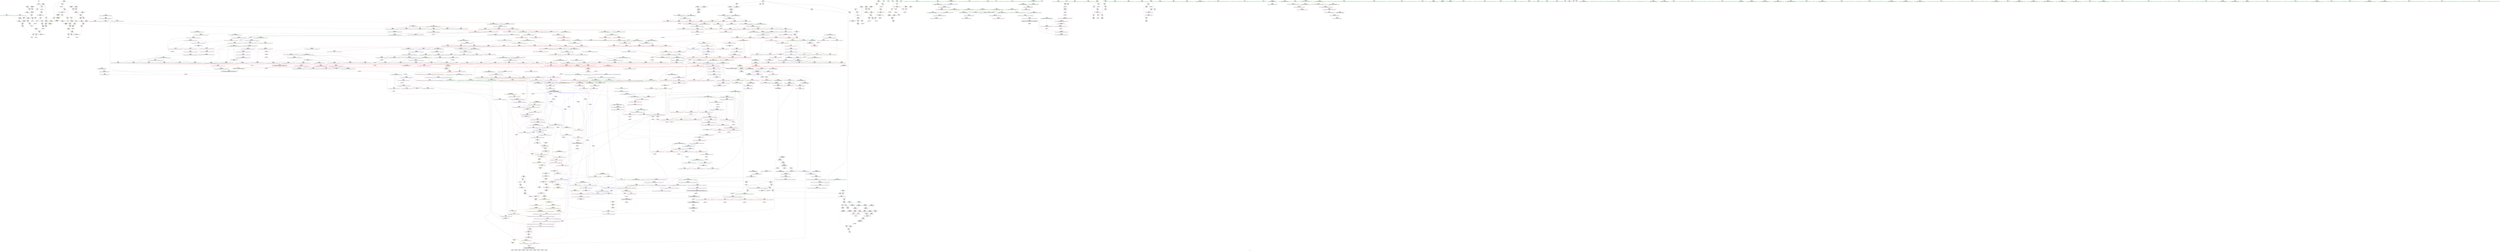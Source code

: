 digraph "SVFG" {
	label="SVFG";

	Node0x5574ab564720 [shape=record,color=grey,label="{NodeID: 0\nNullPtr}"];
	Node0x5574ab564720 -> Node0x5574ab5c8890[style=solid];
	Node0x5574ab621ce0 [shape=record,color=black,label="{NodeID: 1882\n98 = PHI(45, 83, )\n3rd arg _Z2goiiii }"];
	Node0x5574ab621ce0 -> Node0x5574ab5e1c90[style=solid];
	Node0x5574ab5d0ac0 [shape=record,color=blue,label="{NodeID: 775\n1248\<--1258\n__i\<--\n_ZSt26__unguarded_insertion_sortIPiN9__gnu_cxx5__ops15_Iter_less_iterEEvT_S4_T0_\n}"];
	Node0x5574ab5d0ac0 -> Node0x5574ab64d450[style=dashed];
	Node0x5574ab5c7750 [shape=record,color=red,label="{NodeID: 443\n652\<--630\n\<--__first.addr\n_ZSt11__sort_heapIPiN9__gnu_cxx5__ops15_Iter_less_iterEEvT_S4_RT0_\n|{<s0>29}}"];
	Node0x5574ab5c7750:s0 -> Node0x5574ab6d3e90[style=solid,color=red];
	Node0x5574ab60c200 [shape=record,color=grey,label="{NodeID: 1218\n174 = cmp(172, 173, )\n}"];
	Node0x5574ab5bb170 [shape=record,color=green,label="{NodeID: 111\n584\<--585\n__first.addr\<--__first.addr_field_insensitive\n_ZSt13__heap_selectIPiN9__gnu_cxx5__ops15_Iter_less_iterEEvT_S4_S4_T0_\n}"];
	Node0x5574ab5bb170 -> Node0x5574ab5c6d90[style=solid];
	Node0x5574ab5bb170 -> Node0x5574ab5c6e60[style=solid];
	Node0x5574ab5bb170 -> Node0x5574ab5c6f30[style=solid];
	Node0x5574ab5bb170 -> Node0x5574ab5e41f0[style=solid];
	Node0x5574ab5dcf60 [shape=record,color=red,label="{NodeID: 554\n1068\<--1021\n\<--__c.addr\n_ZSt22__move_median_to_firstIPiN9__gnu_cxx5__ops15_Iter_less_iterEEvT_S4_S4_S4_T0_\n|{<s0>56}}"];
	Node0x5574ab5dcf60:s0 -> Node0x5574ab6d69c0[style=solid,color=red];
	Node0x5574ab5bffa0 [shape=record,color=green,label="{NodeID: 222\n1404\<--1405\n__it.addr\<--__it.addr_field_insensitive\n_ZSt12__niter_baseIPiET_S1_\n}"];
	Node0x5574ab5bffa0 -> Node0x5574ab5e0500[style=solid];
	Node0x5574ab5bffa0 -> Node0x5574ab5d1bd0[style=solid];
	Node0x5574ab6ce3f0 [shape=record,color=black,label="{NodeID: 1772\n712 = PHI(789, )\n}"];
	Node0x5574ab6ce3f0 -> Node0x5574ab5d8570[style=solid];
	Node0x5574ab5e2990 [shape=record,color=blue,label="{NodeID: 665\n215\<--213\n__first.addr\<--__first\n_ZSt4sortIPiEvT_S1_\n}"];
	Node0x5574ab5e2990 -> Node0x5574ab5cf400[style=dashed];
	Node0x5574ab5cdba0 [shape=record,color=red,label="{NodeID: 333\n76\<--38\n\<--tx\n_Z3degiiii\n}"];
	Node0x5574ab5cdba0 -> Node0x5574ab60bf00[style=solid];
	Node0x5574ab5b7a30 [shape=record,color=green,label="{NodeID: 1\n11\<--1\n.str\<--dummyObj\nGlob }"];
	Node0x5574ab6d7ff0 [shape=record,color=black,label="{NodeID: 1883\n1410 = PHI(1395, )\n0th arg _ZNSt20__copy_move_backwardILb1ELb1ESt26random_access_iterator_tagE13__copy_move_bIiEEPT_PKS3_S6_S4_ }"];
	Node0x5574ab6d7ff0 -> Node0x5574ab5d1ca0[style=solid];
	Node0x5574ab5d0b90 [shape=record,color=blue,label="{NodeID: 776\n1248\<--1270\n__i\<--incdec.ptr\n_ZSt26__unguarded_insertion_sortIPiN9__gnu_cxx5__ops15_Iter_less_iterEEvT_S4_T0_\n}"];
	Node0x5574ab5d0b90 -> Node0x5574ab64d450[style=dashed];
	Node0x5574ab5c7820 [shape=record,color=red,label="{NodeID: 444\n640\<--632\n\<--__last.addr\n_ZSt11__sort_heapIPiN9__gnu_cxx5__ops15_Iter_less_iterEEvT_S4_RT0_\n}"];
	Node0x5574ab5c7820 -> Node0x5574ab5c9aa0[style=solid];
	Node0x5574ab60c380 [shape=record,color=grey,label="{NodeID: 1219\n832 = cmp(828, 831, )\n}"];
	Node0x5574ab5bb240 [shape=record,color=green,label="{NodeID: 112\n586\<--587\n__middle.addr\<--__middle.addr_field_insensitive\n_ZSt13__heap_selectIPiN9__gnu_cxx5__ops15_Iter_less_iterEEvT_S4_S4_T0_\n}"];
	Node0x5574ab5bb240 -> Node0x5574ab5c7000[style=solid];
	Node0x5574ab5bb240 -> Node0x5574ab5c70d0[style=solid];
	Node0x5574ab5bb240 -> Node0x5574ab5c71a0[style=solid];
	Node0x5574ab5bb240 -> Node0x5574ab5e42c0[style=solid];
	Node0x5574ab5dd030 [shape=record,color=red,label="{NodeID: 555\n1095\<--1084\n\<--__first.addr\n_ZSt21__unguarded_partitionIPiN9__gnu_cxx5__ops15_Iter_less_iterEET_S4_S4_S4_T0_\n|{<s0>58}}"];
	Node0x5574ab5dd030:s0 -> Node0x5574ab6d26e0[style=solid,color=red];
	Node0x5574ab5c0070 [shape=record,color=green,label="{NodeID: 223\n1413\<--1414\n__first.addr\<--__first.addr_field_insensitive\n_ZNSt20__copy_move_backwardILb1ELb1ESt26random_access_iterator_tagE13__copy_move_bIiEEPT_PKS3_S6_S4_\n}"];
	Node0x5574ab5c0070 -> Node0x5574ab5e05d0[style=solid];
	Node0x5574ab5c0070 -> Node0x5574ab5e06a0[style=solid];
	Node0x5574ab5c0070 -> Node0x5574ab5d1ca0[style=solid];
	Node0x5574ab6ce500 [shape=record,color=black,label="{NodeID: 1773\n254 = PHI()\n}"];
	Node0x5574ab5e2a60 [shape=record,color=blue,label="{NodeID: 666\n217\<--214\n__last.addr\<--__last\n_ZSt4sortIPiEvT_S1_\n}"];
	Node0x5574ab5e2a60 -> Node0x5574ab5cf4d0[style=dashed];
	Node0x5574ab65d310 [shape=record,color=yellow,style=double,label="{NodeID: 1441\n46V_1 = ENCHI(MR_46V_0)\npts\{50000 70000 \}\nFun[_Z2goiiii]|{<s0>1|<s1>1}}"];
	Node0x5574ab65d310:s0 -> Node0x5574ab65b5f0[style=dashed,color=red];
	Node0x5574ab65d310:s1 -> Node0x5574ab65b6d0[style=dashed,color=red];
	Node0x5574ab5cdc70 [shape=record,color=red,label="{NodeID: 334\n56\<--55\n\<--arrayidx\n_Z3degiiii\n}"];
	Node0x5574ab5cdc70 -> Node0x5574ab5d6a60[style=solid];
	Node0x5574ab5b7ac0 [shape=record,color=green,label="{NodeID: 2\n13\<--1\n.str.1\<--dummyObj\nGlob }"];
	Node0x5574ab6d80c0 [shape=record,color=black,label="{NodeID: 1884\n1411 = PHI(1396, )\n1st arg _ZNSt20__copy_move_backwardILb1ELb1ESt26random_access_iterator_tagE13__copy_move_bIiEEPT_PKS3_S6_S4_ }"];
	Node0x5574ab6d80c0 -> Node0x5574ab5d1d70[style=solid];
	Node0x5574ab5d0c60 [shape=record,color=blue,label="{NodeID: 777\n1278\<--1275\n__first.addr\<--__first\n_ZSt13move_backwardIPiS0_ET0_T_S2_S1_\n}"];
	Node0x5574ab5d0c60 -> Node0x5574ab5df320[style=dashed];
	Node0x5574ab5c78f0 [shape=record,color=red,label="{NodeID: 445\n649\<--632\n\<--__last.addr\n_ZSt11__sort_heapIPiN9__gnu_cxx5__ops15_Iter_less_iterEEvT_S4_RT0_\n}"];
	Node0x5574ab5c78f0 -> Node0x5574ab5cba50[style=solid];
	Node0x5574ab60c500 [shape=record,color=grey,label="{NodeID: 1220\n719 = cmp(718, 420, )\n}"];
	Node0x5574ab5bb310 [shape=record,color=green,label="{NodeID: 113\n588\<--589\n__last.addr\<--__last.addr_field_insensitive\n_ZSt13__heap_selectIPiN9__gnu_cxx5__ops15_Iter_less_iterEEvT_S4_S4_T0_\n}"];
	Node0x5574ab5bb310 -> Node0x5574ab5c7270[style=solid];
	Node0x5574ab5bb310 -> Node0x5574ab5e4390[style=solid];
	Node0x5574ab5dd100 [shape=record,color=red,label="{NodeID: 556\n1099\<--1084\n\<--__first.addr\n_ZSt21__unguarded_partitionIPiN9__gnu_cxx5__ops15_Iter_less_iterEET_S4_S4_S4_T0_\n}"];
	Node0x5574ab5dd100 -> Node0x5574ab5cbb20[style=solid];
	Node0x5574ab5c0140 [shape=record,color=green,label="{NodeID: 224\n1415\<--1416\n__last.addr\<--__last.addr_field_insensitive\n_ZNSt20__copy_move_backwardILb1ELb1ESt26random_access_iterator_tagE13__copy_move_bIiEEPT_PKS3_S6_S4_\n}"];
	Node0x5574ab5c0140 -> Node0x5574ab5e0770[style=solid];
	Node0x5574ab5c0140 -> Node0x5574ab5d1d70[style=solid];
	Node0x5574ab6ce5d0 [shape=record,color=black,label="{NodeID: 1774\n260 = PHI(94, )\n}"];
	Node0x5574ab6ce5d0 -> Node0x5574ab5e2c00[style=solid];
	Node0x5574ab5e2b30 [shape=record,color=blue,label="{NodeID: 667\n238\<--237\ncs.addr\<--cs\n_Z5solvei\n}"];
	Node0x5574ab5e2b30 -> Node0x5574ab5cf5a0[style=dashed];
	Node0x5574ab5cdd40 [shape=record,color=red,label="{NodeID: 335\n63\<--62\n\<--arrayidx2\n_Z3degiiii\n}"];
	Node0x5574ab5cdd40 -> Node0x5574ab5d7060[style=solid];
	Node0x5574ab5b7d70 [shape=record,color=green,label="{NodeID: 3\n15\<--1\n.str.2\<--dummyObj\nGlob }"];
	Node0x5574ab6d8190 [shape=record,color=black,label="{NodeID: 1885\n1412 = PHI(1397, )\n2nd arg _ZNSt20__copy_move_backwardILb1ELb1ESt26random_access_iterator_tagE13__copy_move_bIiEEPT_PKS3_S6_S4_ }"];
	Node0x5574ab6d8190 -> Node0x5574ab5d1e40[style=solid];
	Node0x5574ab5d0d30 [shape=record,color=blue,label="{NodeID: 778\n1280\<--1276\n__last.addr\<--__last\n_ZSt13move_backwardIPiS0_ET0_T_S2_S1_\n}"];
	Node0x5574ab5d0d30 -> Node0x5574ab5df3f0[style=dashed];
	Node0x5574ab5c79c0 [shape=record,color=red,label="{NodeID: 446\n653\<--632\n\<--__last.addr\n_ZSt11__sort_heapIPiN9__gnu_cxx5__ops15_Iter_less_iterEEvT_S4_RT0_\n|{<s0>29}}"];
	Node0x5574ab5c79c0:s0 -> Node0x5574ab6d3fe0[style=solid,color=red];
	Node0x5574ab60c680 [shape=record,color=grey,label="{NodeID: 1221\n605 = cmp(603, 604, )\n}"];
	Node0x5574ab5c0610 [shape=record,color=green,label="{NodeID: 114\n590\<--591\n__i\<--__i_field_insensitive\n_ZSt13__heap_selectIPiN9__gnu_cxx5__ops15_Iter_less_iterEEvT_S4_S4_T0_\n}"];
	Node0x5574ab5c0610 -> Node0x5574ab5c7340[style=solid];
	Node0x5574ab5c0610 -> Node0x5574ab5c7410[style=solid];
	Node0x5574ab5c0610 -> Node0x5574ab5c74e0[style=solid];
	Node0x5574ab5c0610 -> Node0x5574ab5c75b0[style=solid];
	Node0x5574ab5c0610 -> Node0x5574ab5e4460[style=solid];
	Node0x5574ab5c0610 -> Node0x5574ab5e4530[style=solid];
	Node0x5574ab5dd1d0 [shape=record,color=red,label="{NodeID: 557\n1115\<--1084\n\<--__first.addr\n_ZSt21__unguarded_partitionIPiN9__gnu_cxx5__ops15_Iter_less_iterEET_S4_S4_S4_T0_\n}"];
	Node0x5574ab5dd1d0 -> Node0x5574ab60dd00[style=solid];
	Node0x5574ab656c00 [shape=record,color=yellow,style=double,label="{NodeID: 1332\n22V_1 = ENCHI(MR_22V_0)\npts\{10 \}\nFun[_ZNK9__gnu_cxx5__ops14_Val_less_iterclIiPiEEbRT_T0_]}"];
	Node0x5574ab656c00 -> Node0x5574ab5e1060[style=dashed];
	Node0x5574ab5c0210 [shape=record,color=green,label="{NodeID: 225\n1417\<--1418\n__result.addr\<--__result.addr_field_insensitive\n_ZNSt20__copy_move_backwardILb1ELb1ESt26random_access_iterator_tagE13__copy_move_bIiEEPT_PKS3_S6_S4_\n}"];
	Node0x5574ab5c0210 -> Node0x5574ab5e0840[style=solid];
	Node0x5574ab5c0210 -> Node0x5574ab5e0910[style=solid];
	Node0x5574ab5c0210 -> Node0x5574ab5d1e40[style=solid];
	Node0x5574ab6ce6e0 [shape=record,color=black,label="{NodeID: 1775\n265 = PHI(94, )\n}"];
	Node0x5574ab6ce6e0 -> Node0x5574ab5e2cd0[style=solid];
	Node0x5574ab5e2c00 [shape=record,color=blue,label="{NodeID: 668\n246\<--260\nanse\<--call1\n_Z5solvei\n|{|<s1>8}}"];
	Node0x5574ab5e2c00 -> Node0x5574ab5cfc20[style=dashed];
	Node0x5574ab5e2c00:s1 -> Node0x5574ab643540[style=dashed,color=red];
	Node0x5574ab5cde10 [shape=record,color=red,label="{NodeID: 336\n210\<--99\n\<--retval\n_Z2goiiii\n}"];
	Node0x5574ab5cde10 -> Node0x5574ab5c8e70[style=solid];
	Node0x5574ab5b7e30 [shape=record,color=green,label="{NodeID: 4\n45\<--1\n\<--dummyObj\nCan only get source location for instruction, argument, global var or function.|{<s0>6}}"];
	Node0x5574ab5b7e30:s0 -> Node0x5574ab621ce0[style=solid,color=red];
	Node0x5574ab6d8260 [shape=record,color=black,label="{NodeID: 1886\n463 = PHI(374, )\n0th arg _ZSt22__final_insertion_sortIPiN9__gnu_cxx5__ops15_Iter_less_iterEEvT_S4_T0_ }"];
	Node0x5574ab6d8260 -> Node0x5574ab5e3b70[style=solid];
	Node0x5574ab5d0e00 [shape=record,color=blue,label="{NodeID: 779\n1282\<--1277\n__result.addr\<--__result\n_ZSt13move_backwardIPiS0_ET0_T_S2_S1_\n}"];
	Node0x5574ab5d0e00 -> Node0x5574ab5df4c0[style=dashed];
	Node0x5574ab5c7a90 [shape=record,color=red,label="{NodeID: 447\n654\<--632\n\<--__last.addr\n_ZSt11__sort_heapIPiN9__gnu_cxx5__ops15_Iter_less_iterEEvT_S4_RT0_\n|{<s0>29}}"];
	Node0x5574ab5c7a90:s0 -> Node0x5574ab6d4130[style=solid,color=red];
	Node0x5574ab60c800 [shape=record,color=grey,label="{NodeID: 1222\n1006 = cmp(1003, 1005, )\n}"];
	Node0x5574ab60c800 -> Node0x5574ab5ca390[style=solid];
	Node0x5574ab5c06a0 [shape=record,color=green,label="{NodeID: 115\n598\<--599\n_ZSt11__make_heapIPiN9__gnu_cxx5__ops15_Iter_less_iterEEvT_S4_RT0_\<--_ZSt11__make_heapIPiN9__gnu_cxx5__ops15_Iter_less_iterEEvT_S4_RT0__field_insensitive\n}"];
	Node0x5574ab5dd2a0 [shape=record,color=red,label="{NodeID: 558\n1119\<--1084\n\<--__first.addr\n_ZSt21__unguarded_partitionIPiN9__gnu_cxx5__ops15_Iter_less_iterEET_S4_S4_S4_T0_\n}"];
	Node0x5574ab5dd2a0 -> Node0x5574ab5ca460[style=solid];
	Node0x5574ab656d10 [shape=record,color=yellow,style=double,label="{NodeID: 1333\n273V_1 = ENCHI(MR_273V_0)\npts\{1305 \}\nFun[_ZNK9__gnu_cxx5__ops14_Val_less_iterclIiPiEEbRT_T0_]}"];
	Node0x5574ab656d10 -> Node0x5574ab5e0f90[style=dashed];
	Node0x5574ab5c02e0 [shape=record,color=green,label="{NodeID: 226\n1419\<--1420\n_Num\<--_Num_field_insensitive\n_ZNSt20__copy_move_backwardILb1ELb1ESt26random_access_iterator_tagE13__copy_move_bIiEEPT_PKS3_S6_S4_\n}"];
	Node0x5574ab5c02e0 -> Node0x5574ab5e09e0[style=solid];
	Node0x5574ab5c02e0 -> Node0x5574ab5e0ab0[style=solid];
	Node0x5574ab5c02e0 -> Node0x5574ab5e0b80[style=solid];
	Node0x5574ab5c02e0 -> Node0x5574ab5e0c50[style=solid];
	Node0x5574ab5c02e0 -> Node0x5574ab5d1f10[style=solid];
	Node0x5574ab6ce7f0 [shape=record,color=black,label="{NodeID: 1776\n267 = PHI(282, )\n}"];
	Node0x5574ab6ce7f0 -> Node0x5574ab5cfc20[style=solid];
	Node0x5574ab5e2cd0 [shape=record,color=blue,label="{NodeID: 669\n248\<--265\nanso\<--call2\n_Z5solvei\n|{|<s1>8}}"];
	Node0x5574ab5e2cd0 -> Node0x5574ab5cfc20[style=dashed];
	Node0x5574ab5e2cd0:s1 -> Node0x5574ab643650[style=dashed,color=red];
	Node0x5574ab5cdee0 [shape=record,color=red,label="{NodeID: 337\n130\<--101\n\<--r.addr\n_Z2goiiii\n}"];
	Node0x5574ab5cdee0 -> Node0x5574ab60cf80[style=solid];
	Node0x5574ab5b7ef0 [shape=record,color=green,label="{NodeID: 5\n50\<--1\n\<--dummyObj\nCan only get source location for instruction, argument, global var or function.}"];
	Node0x5574ab6d8330 [shape=record,color=black,label="{NodeID: 1887\n464 = PHI(375, )\n1st arg _ZSt22__final_insertion_sortIPiN9__gnu_cxx5__ops15_Iter_less_iterEEvT_S4_T0_ }"];
	Node0x5574ab6d8330 -> Node0x5574ab5e3c40[style=solid];
	Node0x5574ab5d0ed0 [shape=record,color=blue,label="{NodeID: 780\n1302\<--1299\n__last.addr\<--__last\n_ZSt25__unguarded_linear_insertIPiN9__gnu_cxx5__ops14_Val_less_iterEEvT_T0_\n}"];
	Node0x5574ab5d0ed0 -> Node0x5574ab5df590[style=dashed];
	Node0x5574ab5d0ed0 -> Node0x5574ab5df660[style=dashed];
	Node0x5574ab5d0ed0 -> Node0x5574ab64fc50[style=dashed];
	Node0x5574ab5c7b60 [shape=record,color=red,label="{NodeID: 448\n655\<--634\n\<--__comp.addr\n_ZSt11__sort_heapIPiN9__gnu_cxx5__ops15_Iter_less_iterEEvT_S4_RT0_\n|{<s0>29}}"];
	Node0x5574ab5c7b60:s0 -> Node0x5574ab6d4280[style=solid,color=red];
	Node0x5574ab60c980 [shape=record,color=grey,label="{NodeID: 1223\n355 = cmp(353, 354, )\n}"];
	Node0x5574ab5c0760 [shape=record,color=green,label="{NodeID: 116\n610\<--611\n_ZNK9__gnu_cxx5__ops15_Iter_less_iterclIPiS3_EEbT_T0_\<--_ZNK9__gnu_cxx5__ops15_Iter_less_iterclIPiS3_EEbT_T0__field_insensitive\n}"];
	Node0x5574ab5dd370 [shape=record,color=red,label="{NodeID: 559\n1121\<--1084\n\<--__first.addr\n_ZSt21__unguarded_partitionIPiN9__gnu_cxx5__ops15_Iter_less_iterEET_S4_S4_S4_T0_\n|{<s0>60}}"];
	Node0x5574ab5dd370:s0 -> Node0x5574ab6d6730[style=solid,color=red];
	Node0x5574ab5c03b0 [shape=record,color=green,label="{NodeID: 227\n1444\<--1445\nllvm.memmove.p0i8.p0i8.i64\<--llvm.memmove.p0i8.p0i8.i64_field_insensitive\n}"];
	Node0x5574ab6ce900 [shape=record,color=black,label="{NodeID: 1777\n275 = PHI()\n}"];
	Node0x5574ab5e2da0 [shape=record,color=blue,label="{NodeID: 670\n250\<--270\nans\<--\n_Z5solvei\n}"];
	Node0x5574ab5e2da0 -> Node0x5574ab5cfb50[style=dashed];
	Node0x5574ab5cdfb0 [shape=record,color=red,label="{NodeID: 338\n150\<--101\n\<--r.addr\n_Z2goiiii\n|{<s0>1}}"];
	Node0x5574ab5cdfb0:s0 -> Node0x5574ab6d6f80[style=solid,color=red];
	Node0x5574ab5b8760 [shape=record,color=green,label="{NodeID: 6\n83\<--1\n\<--dummyObj\nCan only get source location for instruction, argument, global var or function.|{<s0>7}}"];
	Node0x5574ab5b8760:s0 -> Node0x5574ab621ce0[style=solid,color=red];
	Node0x5574ab6d8400 [shape=record,color=black,label="{NodeID: 1888\n339 = PHI(225, )\n0th arg _ZSt6__sortIPiN9__gnu_cxx5__ops15_Iter_less_iterEEvT_S4_T0_ }"];
	Node0x5574ab6d8400 -> Node0x5574ab5e3420[style=solid];
	Node0x5574ab5d0fa0 [shape=record,color=blue,label="{NodeID: 781\n1304\<--1311\n__val\<--\n_ZSt25__unguarded_linear_insertIPiN9__gnu_cxx5__ops14_Val_less_iterEEvT_T0_\n|{|<s2>77}}"];
	Node0x5574ab5d0fa0 -> Node0x5574ab5dfdb0[style=dashed];
	Node0x5574ab5d0fa0 -> Node0x5574ab5dfe80[style=dashed];
	Node0x5574ab5d0fa0:s2 -> Node0x5574ab656d10[style=dashed,color=red];
	Node0x5574ab5c7c30 [shape=record,color=red,label="{NodeID: 449\n681\<--663\n\<--__first.addr\n_ZSt11__make_heapIPiN9__gnu_cxx5__ops15_Iter_less_iterEEvT_S4_RT0_\n}"];
	Node0x5574ab5c7c30 -> Node0x5574ab5c9d10[style=solid];
	Node0x5574ab60cb00 [shape=record,color=grey,label="{NodeID: 1224\n871 = cmp(867, 870, )\n}"];
	Node0x5574ab5c0860 [shape=record,color=green,label="{NodeID: 117\n617\<--618\n_ZSt10__pop_heapIPiN9__gnu_cxx5__ops15_Iter_less_iterEEvT_S4_S4_RT0_\<--_ZSt10__pop_heapIPiN9__gnu_cxx5__ops15_Iter_less_iterEEvT_S4_S4_RT0__field_insensitive\n}"];
	Node0x5574ab5dd440 [shape=record,color=red,label="{NodeID: 560\n1124\<--1084\n\<--__first.addr\n_ZSt21__unguarded_partitionIPiN9__gnu_cxx5__ops15_Iter_less_iterEET_S4_S4_S4_T0_\n}"];
	Node0x5574ab5dd440 -> Node0x5574ab5cbd90[style=solid];
	Node0x5574ab5c04b0 [shape=record,color=green,label="{NodeID: 228\n1461\<--1462\nthis.addr\<--this.addr_field_insensitive\n_ZNK9__gnu_cxx5__ops14_Val_less_iterclIiPiEEbRT_T0_\n}"];
	Node0x5574ab5c04b0 -> Node0x5574ab5e0d20[style=solid];
	Node0x5574ab5c04b0 -> Node0x5574ab5d20b0[style=solid];
	Node0x5574ab6ce9d0 [shape=record,color=black,label="{NodeID: 1778\n321 = PHI()\n}"];
	Node0x5574ab5e2e70 [shape=record,color=blue,label="{NodeID: 671\n287\<--283\n__a.addr\<--__a\n_ZSt3minIiERKT_S2_S2_\n}"];
	Node0x5574ab5e2e70 -> Node0x5574ab5cfdc0[style=dashed];
	Node0x5574ab5e2e70 -> Node0x5574ab5cfe90[style=dashed];
	Node0x5574ab5ce080 [shape=record,color=red,label="{NodeID: 339\n136\<--103\n\<--c.addr\n_Z2goiiii\n}"];
	Node0x5574ab5ce080 -> Node0x5574ab60d280[style=solid];
	Node0x5574ab5b87f0 [shape=record,color=green,label="{NodeID: 7\n365\<--1\n\<--dummyObj\nCan only get source location for instruction, argument, global var or function.}"];
	Node0x5574ab6d84d0 [shape=record,color=black,label="{NodeID: 1889\n340 = PHI(226, )\n1st arg _ZSt6__sortIPiN9__gnu_cxx5__ops15_Iter_less_iterEEvT_S4_T0_ }"];
	Node0x5574ab6d84d0 -> Node0x5574ab5e34f0[style=solid];
	Node0x5574ab5d1070 [shape=record,color=blue,label="{NodeID: 782\n1306\<--1313\n__next\<--\n_ZSt25__unguarded_linear_insertIPiN9__gnu_cxx5__ops14_Val_less_iterEEvT_T0_\n}"];
	Node0x5574ab5d1070 -> Node0x5574ab5df8d0[style=dashed];
	Node0x5574ab5d1070 -> Node0x5574ab5d1140[style=dashed];
	Node0x5574ab5c7d00 [shape=record,color=red,label="{NodeID: 450\n690\<--663\n\<--__first.addr\n_ZSt11__make_heapIPiN9__gnu_cxx5__ops15_Iter_less_iterEEvT_S4_RT0_\n}"];
	Node0x5574ab5c7d00 -> Node0x5574ab5c9eb0[style=solid];
	Node0x5574ab60cc80 [shape=record,color=grey,label="{NodeID: 1225\n865 = cmp(864, 420, )\n}"];
	Node0x5574ab5c0960 [shape=record,color=green,label="{NodeID: 118\n630\<--631\n__first.addr\<--__first.addr_field_insensitive\n_ZSt11__sort_heapIPiN9__gnu_cxx5__ops15_Iter_less_iterEEvT_S4_RT0_\n}"];
	Node0x5574ab5c0960 -> Node0x5574ab5c7680[style=solid];
	Node0x5574ab5c0960 -> Node0x5574ab5c7750[style=solid];
	Node0x5574ab5c0960 -> Node0x5574ab5e4600[style=solid];
	Node0x5574ab5dd510 [shape=record,color=red,label="{NodeID: 561\n1103\<--1086\n\<--__last.addr\n_ZSt21__unguarded_partitionIPiN9__gnu_cxx5__ops15_Iter_less_iterEET_S4_S4_S4_T0_\n}"];
	Node0x5574ab5dd510 -> Node0x5574ab5cbbf0[style=solid];
	Node0x5574ab5c0580 [shape=record,color=green,label="{NodeID: 229\n1463\<--1464\n__val.addr\<--__val.addr_field_insensitive\n_ZNK9__gnu_cxx5__ops14_Val_less_iterclIiPiEEbRT_T0_\n}"];
	Node0x5574ab5c0580 -> Node0x5574ab5e0df0[style=solid];
	Node0x5574ab5c0580 -> Node0x5574ab5d2180[style=solid];
	Node0x5574ab6ceaa0 [shape=record,color=black,label="{NodeID: 1779\n366 = PHI(447, )\n}"];
	Node0x5574ab6ceaa0 -> Node0x5574ab609680[style=solid];
	Node0x5574ab5e2f40 [shape=record,color=blue,label="{NodeID: 672\n289\<--284\n__b.addr\<--__b\n_ZSt3minIiERKT_S2_S2_\n}"];
	Node0x5574ab5e2f40 -> Node0x5574ab5cff60[style=dashed];
	Node0x5574ab5e2f40 -> Node0x5574ab5d0030[style=dashed];
	Node0x5574ab65d8b0 [shape=record,color=yellow,style=double,label="{NodeID: 1447\n22V_1 = ENCHI(MR_22V_0)\npts\{10 \}\nFun[_ZSt22__final_insertion_sortIPiN9__gnu_cxx5__ops15_Iter_less_iterEEvT_S4_T0_]|{<s0>19|<s1>19|<s2>21|<s3>21}}"];
	Node0x5574ab65d8b0:s0 -> Node0x5574ab63fc30[style=dashed,color=red];
	Node0x5574ab65d8b0:s1 -> Node0x5574ab64bb50[style=dashed,color=red];
	Node0x5574ab65d8b0:s2 -> Node0x5574ab63fc30[style=dashed,color=red];
	Node0x5574ab65d8b0:s3 -> Node0x5574ab64bb50[style=dashed,color=red];
	Node0x5574ab5ce150 [shape=record,color=red,label="{NodeID: 340\n151\<--103\n\<--c.addr\n_Z2goiiii\n|{<s0>1}}"];
	Node0x5574ab5ce150:s0 -> Node0x5574ab6d7090[style=solid,color=red];
	Node0x5574ab5b88b0 [shape=record,color=green,label="{NodeID: 8\n370\<--1\n\<--dummyObj\nCan only get source location for instruction, argument, global var or function.}"];
	Node0x5574ab6d85a0 [shape=record,color=black,label="{NodeID: 1890\n797 = PHI(709, 777, )\n0th arg _ZSt13__adjust_heapIPiliN9__gnu_cxx5__ops15_Iter_less_iterEEvT_T0_S5_T1_T2_ }"];
	Node0x5574ab6d85a0 -> Node0x5574ab5e5710[style=solid];
	Node0x5574ab5d1140 [shape=record,color=blue,label="{NodeID: 783\n1306\<--1316\n__next\<--incdec.ptr\n_ZSt25__unguarded_linear_insertIPiN9__gnu_cxx5__ops14_Val_less_iterEEvT_T0_\n}"];
	Node0x5574ab5d1140 -> Node0x5574ab650150[style=dashed];
	Node0x5574ab5c7dd0 [shape=record,color=red,label="{NodeID: 451\n701\<--663\n\<--__first.addr\n_ZSt11__make_heapIPiN9__gnu_cxx5__ops15_Iter_less_iterEEvT_S4_RT0_\n}"];
	Node0x5574ab5c7dd0 -> Node0x5574ab5cc680[style=solid];
	Node0x5574ab60ce00 [shape=record,color=grey,label="{NodeID: 1226\n1263 = cmp(1261, 1262, )\n}"];
	Node0x5574ab5c0a30 [shape=record,color=green,label="{NodeID: 119\n632\<--633\n__last.addr\<--__last.addr_field_insensitive\n_ZSt11__sort_heapIPiN9__gnu_cxx5__ops15_Iter_less_iterEEvT_S4_RT0_\n}"];
	Node0x5574ab5c0a30 -> Node0x5574ab5c7820[style=solid];
	Node0x5574ab5c0a30 -> Node0x5574ab5c78f0[style=solid];
	Node0x5574ab5c0a30 -> Node0x5574ab5c79c0[style=solid];
	Node0x5574ab5c0a30 -> Node0x5574ab5c7a90[style=solid];
	Node0x5574ab5c0a30 -> Node0x5574ab5e46d0[style=solid];
	Node0x5574ab5c0a30 -> Node0x5574ab5e4870[style=solid];
	Node0x5574ab5dd5e0 [shape=record,color=red,label="{NodeID: 562\n1108\<--1086\n\<--__last.addr\n_ZSt21__unguarded_partitionIPiN9__gnu_cxx5__ops15_Iter_less_iterEET_S4_S4_S4_T0_\n|{<s0>59}}"];
	Node0x5574ab5dd5e0:s0 -> Node0x5574ab6d2a60[style=solid,color=red];
	Node0x5574ab657090 [shape=record,color=yellow,style=double,label="{NodeID: 1337\n22V_1 = ENCHI(MR_22V_0)\npts\{10 \}\nFun[_ZSt27__unguarded_partition_pivotIPiN9__gnu_cxx5__ops15_Iter_less_iterEET_S4_S4_T0_]|{<s0>24}}"];
	Node0x5574ab657090:s0 -> Node0x5574ab6591e0[style=dashed,color=red];
	Node0x5574ab5c87c0 [shape=record,color=green,label="{NodeID: 230\n1465\<--1466\n__it.addr\<--__it.addr_field_insensitive\n_ZNK9__gnu_cxx5__ops14_Val_less_iterclIiPiEEbRT_T0_\n}"];
	Node0x5574ab5c87c0 -> Node0x5574ab5e0ec0[style=solid];
	Node0x5574ab5c87c0 -> Node0x5574ab5d2250[style=solid];
	Node0x5574ab6cebb0 [shape=record,color=black,label="{NodeID: 1780\n958 = PHI(988, )\n}"];
	Node0x5574ab6cebb0 -> Node0x5574ab5d6450[style=solid];
	Node0x5574ab5e3010 [shape=record,color=blue,label="{NodeID: 673\n285\<--299\nretval\<--\n_ZSt3minIiERKT_S2_S2_\n}"];
	Node0x5574ab5e3010 -> Node0x5574ab652950[style=dashed];
	Node0x5574ab5ce220 [shape=record,color=red,label="{NodeID: 341\n173\<--105\n\<--n.addr\n_Z2goiiii\n}"];
	Node0x5574ab5ce220 -> Node0x5574ab60c200[style=solid];
	Node0x5574ab5b89b0 [shape=record,color=green,label="{NodeID: 9\n416\<--1\n\<--dummyObj\nCan only get source location for instruction, argument, global var or function.}"];
	Node0x5574ab6d8670 [shape=record,color=black,label="{NodeID: 1891\n798 = PHI(710, 420, )\n1st arg _ZSt13__adjust_heapIPiliN9__gnu_cxx5__ops15_Iter_less_iterEEvT_T0_S5_T1_T2_ }"];
	Node0x5574ab6d8670 -> Node0x5574ab5e57e0[style=solid];
	Node0x5574ab5d1210 [shape=record,color=blue,label="{NodeID: 784\n1327\<--1326\n\<--\n_ZSt25__unguarded_linear_insertIPiN9__gnu_cxx5__ops14_Val_less_iterEEvT_T0_\n}"];
	Node0x5574ab5d1210 -> Node0x5574ab64f750[style=dashed];
	Node0x5574ab5c7ea0 [shape=record,color=red,label="{NodeID: 452\n709\<--663\n\<--__first.addr\n_ZSt11__make_heapIPiN9__gnu_cxx5__ops15_Iter_less_iterEEvT_S4_RT0_\n|{<s0>32}}"];
	Node0x5574ab5c7ea0:s0 -> Node0x5574ab6d85a0[style=solid,color=red];
	Node0x5574ab60cf80 [shape=record,color=grey,label="{NodeID: 1227\n131 = cmp(129, 130, )\n}"];
	Node0x5574ab5c0b00 [shape=record,color=green,label="{NodeID: 120\n634\<--635\n__comp.addr\<--__comp.addr_field_insensitive\n_ZSt11__sort_heapIPiN9__gnu_cxx5__ops15_Iter_less_iterEEvT_S4_RT0_\n}"];
	Node0x5574ab5c0b00 -> Node0x5574ab5c7b60[style=solid];
	Node0x5574ab5c0b00 -> Node0x5574ab5e47a0[style=solid];
	Node0x5574ab5dd6b0 [shape=record,color=red,label="{NodeID: 563\n1111\<--1086\n\<--__last.addr\n_ZSt21__unguarded_partitionIPiN9__gnu_cxx5__ops15_Iter_less_iterEET_S4_S4_S4_T0_\n}"];
	Node0x5574ab5dd6b0 -> Node0x5574ab5cbcc0[style=solid];
	Node0x5574ab5c8890 [shape=record,color=black,label="{NodeID: 231\n2\<--3\ndummyVal\<--dummyVal\n}"];
	Node0x5574ab6cecc0 [shape=record,color=black,label="{NodeID: 1781\n968 = PHI(789, )\n}"];
	Node0x5574ab6cecc0 -> Node0x5574ab5db8a0[style=solid];
	Node0x5574ab5e30e0 [shape=record,color=blue,label="{NodeID: 674\n285\<--302\nretval\<--\n_ZSt3minIiERKT_S2_S2_\n}"];
	Node0x5574ab5e30e0 -> Node0x5574ab652950[style=dashed];
	Node0x5574ab5ce2f0 [shape=record,color=red,label="{NodeID: 342\n190\<--105\n\<--n.addr\n_Z2goiiii\n}"];
	Node0x5574ab5ce2f0 -> Node0x5574ab60a400[style=solid];
	Node0x5574ab5b8ab0 [shape=record,color=green,label="{NodeID: 10\n420\<--1\n\<--dummyObj\nCan only get source location for instruction, argument, global var or function.|{<s0>36}}"];
	Node0x5574ab5b8ab0:s0 -> Node0x5574ab6d8670[style=solid,color=red];
	Node0x5574ab6d8740 [shape=record,color=black,label="{NodeID: 1892\n799 = PHI(711, 783, )\n2nd arg _ZSt13__adjust_heapIPiliN9__gnu_cxx5__ops15_Iter_less_iterEEvT_T0_S5_T1_T2_ }"];
	Node0x5574ab6d8740 -> Node0x5574ab5e58b0[style=solid];
	Node0x5574ab5d12e0 [shape=record,color=blue,label="{NodeID: 785\n1302\<--1329\n__last.addr\<--\n_ZSt25__unguarded_linear_insertIPiN9__gnu_cxx5__ops14_Val_less_iterEEvT_T0_\n}"];
	Node0x5574ab5d12e0 -> Node0x5574ab64fc50[style=dashed];
	Node0x5574ab5c7f70 [shape=record,color=red,label="{NodeID: 453\n680\<--665\n\<--__last.addr\n_ZSt11__make_heapIPiN9__gnu_cxx5__ops15_Iter_less_iterEEvT_S4_RT0_\n}"];
	Node0x5574ab5c7f70 -> Node0x5574ab5c9c40[style=solid];
	Node0x5574ab60d100 [shape=record,color=grey,label="{NodeID: 1228\n646 = cmp(645, 647, )\n}"];
	Node0x5574ab5c0bd0 [shape=record,color=green,label="{NodeID: 121\n663\<--664\n__first.addr\<--__first.addr_field_insensitive\n_ZSt11__make_heapIPiN9__gnu_cxx5__ops15_Iter_less_iterEEvT_S4_RT0_\n}"];
	Node0x5574ab5c0bd0 -> Node0x5574ab5c7c30[style=solid];
	Node0x5574ab5c0bd0 -> Node0x5574ab5c7d00[style=solid];
	Node0x5574ab5c0bd0 -> Node0x5574ab5c7dd0[style=solid];
	Node0x5574ab5c0bd0 -> Node0x5574ab5c7ea0[style=solid];
	Node0x5574ab5c0bd0 -> Node0x5574ab5e4940[style=solid];
	Node0x5574ab5dd780 [shape=record,color=red,label="{NodeID: 564\n1116\<--1086\n\<--__last.addr\n_ZSt21__unguarded_partitionIPiN9__gnu_cxx5__ops15_Iter_less_iterEET_S4_S4_S4_T0_\n}"];
	Node0x5574ab5dd780 -> Node0x5574ab60dd00[style=solid];
	Node0x5574ab5c8990 [shape=record,color=black,label="{NodeID: 232\n54\<--53\nidxprom\<--\n_Z3degiiii\n}"];
	Node0x5574ab6cedd0 [shape=record,color=black,label="{NodeID: 1782\n435 = PHI(534, )\n}"];
	Node0x5574ab6cedd0 -> Node0x5574ab5e3900[style=solid];
	Node0x5574ab5e31b0 [shape=record,color=blue,label="{NodeID: 675\n313\<--45\nretval\<--\nmain\n}"];
	Node0x5574ab5e31b0 -> Node0x5574ab5d02a0[style=dashed];
	Node0x5574ab65db80 [shape=record,color=yellow,style=double,label="{NodeID: 1450\n22V_1 = ENCHI(MR_22V_0)\npts\{10 \}\nFun[_ZSt6__sortIPiN9__gnu_cxx5__ops15_Iter_less_iterEEvT_S4_T0_]|{|<s1>13}}"];
	Node0x5574ab65db80 -> Node0x5574ab64a750[style=dashed];
	Node0x5574ab65db80:s1 -> Node0x5574ab641a30[style=dashed,color=red];
	Node0x5574ab5ce3c0 [shape=record,color=red,label="{NodeID: 343\n143\<--107\n\<--f.addr\n_Z2goiiii\n}"];
	Node0x5574ab5ce3c0 -> Node0x5574ab60d580[style=solid];
	Node0x5574ab5b8bb0 [shape=record,color=green,label="{NodeID: 11\n431\<--1\n\<--dummyObj\nCan only get source location for instruction, argument, global var or function.}"];
	Node0x5574ab6d8810 [shape=record,color=black,label="{NodeID: 1893\n800 = PHI(713, 785, )\n3rd arg _ZSt13__adjust_heapIPiliN9__gnu_cxx5__ops15_Iter_less_iterEEvT_T0_S5_T1_T2_ }"];
	Node0x5574ab6d8810 -> Node0x5574ab5e5980[style=solid];
	Node0x5574ab5d13b0 [shape=record,color=blue,label="{NodeID: 786\n1306\<--1332\n__next\<--incdec.ptr3\n_ZSt25__unguarded_linear_insertIPiN9__gnu_cxx5__ops14_Val_less_iterEEvT_T0_\n}"];
	Node0x5574ab5d13b0 -> Node0x5574ab650150[style=dashed];
	Node0x5574ab5c8040 [shape=record,color=red,label="{NodeID: 454\n689\<--665\n\<--__last.addr\n_ZSt11__make_heapIPiN9__gnu_cxx5__ops15_Iter_less_iterEEvT_S4_RT0_\n}"];
	Node0x5574ab5c8040 -> Node0x5574ab5c9de0[style=solid];
	Node0x5574ab60d280 [shape=record,color=grey,label="{NodeID: 1229\n137 = cmp(135, 136, )\n}"];
	Node0x5574ab5c0ca0 [shape=record,color=green,label="{NodeID: 122\n665\<--666\n__last.addr\<--__last.addr_field_insensitive\n_ZSt11__make_heapIPiN9__gnu_cxx5__ops15_Iter_less_iterEEvT_S4_RT0_\n}"];
	Node0x5574ab5c0ca0 -> Node0x5574ab5c7f70[style=solid];
	Node0x5574ab5c0ca0 -> Node0x5574ab5c8040[style=solid];
	Node0x5574ab5c0ca0 -> Node0x5574ab5e4a10[style=solid];
	Node0x5574ab5dd850 [shape=record,color=red,label="{NodeID: 565\n1122\<--1086\n\<--__last.addr\n_ZSt21__unguarded_partitionIPiN9__gnu_cxx5__ops15_Iter_less_iterEET_S4_S4_S4_T0_\n|{<s0>60}}"];
	Node0x5574ab5dd850:s0 -> Node0x5574ab6d69c0[style=solid,color=red];
	Node0x5574ab5c8a60 [shape=record,color=black,label="{NodeID: 233\n61\<--60\nidxprom1\<--\n_Z3degiiii\n}"];
	Node0x5574ab6cef10 [shape=record,color=black,label="{NodeID: 1783\n453 = PHI()\n}"];
	Node0x5574ab6cef10 -> Node0x5574ab5c9420[style=solid];
	Node0x5574ab6cef10 -> Node0x5574ab5c94f0[style=solid];
	Node0x5574ab5e3280 [shape=record,color=blue,label="{NodeID: 676\n317\<--45\ni\<--\nmain\n}"];
	Node0x5574ab5e3280 -> Node0x5574ab641530[style=dashed];
	Node0x5574ab5ce490 [shape=record,color=red,label="{NodeID: 344\n146\<--109\n\<--gr\n_Z2goiiii\n}"];
	Node0x5574ab5ce490 -> Node0x5574ab609200[style=solid];
	Node0x5574ab5b8cb0 [shape=record,color=green,label="{NodeID: 12\n454\<--1\n\<--dummyObj\nCan only get source location for instruction, argument, global var or function.}"];
	Node0x5574ab6d88e0 [shape=record,color=black,label="{NodeID: 1894\n283 = PHI(246, )\n0th arg _ZSt3minIiERKT_S2_S2_ }"];
	Node0x5574ab6d88e0 -> Node0x5574ab5e2e70[style=solid];
	Node0x5574ab5d1480 [shape=record,color=blue,label="{NodeID: 787\n1337\<--1336\n\<--\n_ZSt25__unguarded_linear_insertIPiN9__gnu_cxx5__ops14_Val_less_iterEEvT_T0_\n|{<s0>70|<s1>72}}"];
	Node0x5574ab5d1480:s0 -> Node0x5574ab64bb50[style=dashed,color=blue];
	Node0x5574ab5d1480:s1 -> Node0x5574ab64d950[style=dashed,color=blue];
	Node0x5574ab5c8110 [shape=record,color=red,label="{NodeID: 455\n714\<--667\n\<--__comp.addr\n_ZSt11__make_heapIPiN9__gnu_cxx5__ops15_Iter_less_iterEEvT_S4_RT0_\n}"];
	Node0x5574ab60d400 [shape=record,color=grey,label="{NodeID: 1230\n1194 = cmp(1192, 1193, )\n}"];
	Node0x5574ab5c0d70 [shape=record,color=green,label="{NodeID: 123\n667\<--668\n__comp.addr\<--__comp.addr_field_insensitive\n_ZSt11__make_heapIPiN9__gnu_cxx5__ops15_Iter_less_iterEEvT_S4_RT0_\n}"];
	Node0x5574ab5c0d70 -> Node0x5574ab5c8110[style=solid];
	Node0x5574ab5c0d70 -> Node0x5574ab5e4ae0[style=solid];
	Node0x5574ab5dd920 [shape=record,color=red,label="{NodeID: 566\n1096\<--1088\n\<--__pivot.addr\n_ZSt21__unguarded_partitionIPiN9__gnu_cxx5__ops15_Iter_less_iterEET_S4_S4_S4_T0_\n|{<s0>58}}"];
	Node0x5574ab5dd920:s0 -> Node0x5574ab6d2a60[style=solid,color=red];
	Node0x5574ab5c8b30 [shape=record,color=black,label="{NodeID: 234\n19\<--90\n_Z3degiiii_ret\<--\n_Z3degiiii\n|{<s0>1}}"];
	Node0x5574ab5c8b30:s0 -> Node0x5574ab6ce0c0[style=solid,color=blue];
	Node0x5574ab6cf010 [shape=record,color=black,label="{NodeID: 1784\n574 = PHI(1078, )\n}"];
	Node0x5574ab6cf010 -> Node0x5574ab5c99d0[style=solid];
	Node0x5574ab5e3350 [shape=record,color=blue,label="{NodeID: 677\n317\<--333\ni\<--inc\nmain\n}"];
	Node0x5574ab5e3350 -> Node0x5574ab641530[style=dashed];
	Node0x5574ab5ce560 [shape=record,color=red,label="{NodeID: 345\n172\<--109\n\<--gr\n_Z2goiiii\n}"];
	Node0x5574ab5ce560 -> Node0x5574ab60c200[style=solid];
	Node0x5574ab5b8db0 [shape=record,color=green,label="{NodeID: 13\n460\<--1\n\<--dummyObj\nCan only get source location for instruction, argument, global var or function.}"];
	Node0x5574ab6d89b0 [shape=record,color=black,label="{NodeID: 1895\n284 = PHI(248, )\n1st arg _ZSt3minIiERKT_S2_S2_ }"];
	Node0x5574ab6d89b0 -> Node0x5574ab5e2f40[style=solid];
	Node0x5574ab5d1550 [shape=record,color=blue,label="{NodeID: 788\n1350\<--1347\n__first.addr\<--__first\n_ZSt23__copy_move_backward_a2ILb1EPiS0_ET1_T0_S2_S1_\n}"];
	Node0x5574ab5d1550 -> Node0x5574ab5dff50[style=dashed];
	Node0x5574ab5c81e0 [shape=record,color=red,label="{NodeID: 456\n696\<--669\n\<--__len\n_ZSt11__make_heapIPiN9__gnu_cxx5__ops15_Iter_less_iterEEvT_S4_RT0_\n}"];
	Node0x5574ab5c81e0 -> Node0x5574ab5d7c60[style=solid];
	Node0x5574ab60d580 [shape=record,color=grey,label="{NodeID: 1231\n144 = cmp(142, 143, )\n}"];
	Node0x5574ab5c0e40 [shape=record,color=green,label="{NodeID: 124\n669\<--670\n__len\<--__len_field_insensitive\n_ZSt11__make_heapIPiN9__gnu_cxx5__ops15_Iter_less_iterEEvT_S4_RT0_\n}"];
	Node0x5574ab5c0e40 -> Node0x5574ab5c81e0[style=solid];
	Node0x5574ab5c0e40 -> Node0x5574ab5c82b0[style=solid];
	Node0x5574ab5c0e40 -> Node0x5574ab5e4bb0[style=solid];
	Node0x5574ab5dd9f0 [shape=record,color=red,label="{NodeID: 567\n1107\<--1088\n\<--__pivot.addr\n_ZSt21__unguarded_partitionIPiN9__gnu_cxx5__ops15_Iter_less_iterEET_S4_S4_S4_T0_\n|{<s0>59}}"];
	Node0x5574ab5dd9f0:s0 -> Node0x5574ab6d26e0[style=solid,color=red];
	Node0x5574ab5c8c00 [shape=record,color=black,label="{NodeID: 235\n158\<--155\nidxprom\<--\n_Z2goiiii\n}"];
	Node0x5574ab6cf150 [shape=record,color=black,label="{NodeID: 1785\n609 = PHI(727, )\n}"];
	Node0x5574ab5e3420 [shape=record,color=blue,label="{NodeID: 678\n343\<--339\n__first.addr\<--__first\n_ZSt6__sortIPiN9__gnu_cxx5__ops15_Iter_less_iterEEvT_S4_T0_\n}"];
	Node0x5574ab5e3420 -> Node0x5574ab5c4900[style=dashed];
	Node0x5574ab5e3420 -> Node0x5574ab5c49d0[style=dashed];
	Node0x5574ab5e3420 -> Node0x5574ab5c4aa0[style=dashed];
	Node0x5574ab5e3420 -> Node0x5574ab5c4b70[style=dashed];
	Node0x5574ab5ce630 [shape=record,color=red,label="{NodeID: 346\n191\<--109\n\<--gr\n_Z2goiiii\n}"];
	Node0x5574ab5ce630 -> Node0x5574ab60a400[style=solid];
	Node0x5574ab5b8eb0 [shape=record,color=green,label="{NodeID: 14\n647\<--1\n\<--dummyObj\nCan only get source location for instruction, argument, global var or function.}"];
	Node0x5574ab6d8a80 [shape=record,color=black,label="{NodeID: 1896\n1299 = PHI(1225, 1265, )\n0th arg _ZSt25__unguarded_linear_insertIPiN9__gnu_cxx5__ops14_Val_less_iterEEvT_T0_ }"];
	Node0x5574ab6d8a80 -> Node0x5574ab5d0ed0[style=solid];
	Node0x5574ab5d1620 [shape=record,color=blue,label="{NodeID: 789\n1352\<--1348\n__last.addr\<--__last\n_ZSt23__copy_move_backward_a2ILb1EPiS0_ET1_T0_S2_S1_\n}"];
	Node0x5574ab5d1620 -> Node0x5574ab5e0020[style=dashed];
	Node0x5574ab5c82b0 [shape=record,color=red,label="{NodeID: 457\n711\<--669\n\<--__len\n_ZSt11__make_heapIPiN9__gnu_cxx5__ops15_Iter_less_iterEEvT_S4_RT0_\n|{<s0>32}}"];
	Node0x5574ab5c82b0:s0 -> Node0x5574ab6d8740[style=solid,color=red];
	Node0x5574ab60d700 [shape=record,color=grey,label="{NodeID: 1232\n193 = cmp(189, 192, )\n}"];
	Node0x5574ab5c0f10 [shape=record,color=green,label="{NodeID: 125\n671\<--672\n__parent\<--__parent_field_insensitive\n_ZSt11__make_heapIPiN9__gnu_cxx5__ops15_Iter_less_iterEEvT_S4_RT0_\n}"];
	Node0x5574ab5c0f10 -> Node0x5574ab5c8380[style=solid];
	Node0x5574ab5c0f10 -> Node0x5574ab5c8450[style=solid];
	Node0x5574ab5c0f10 -> Node0x5574ab5c8520[style=solid];
	Node0x5574ab5c0f10 -> Node0x5574ab5c85f0[style=solid];
	Node0x5574ab5c0f10 -> Node0x5574ab5e4c80[style=solid];
	Node0x5574ab5c0f10 -> Node0x5574ab5e4e20[style=solid];
	Node0x5574ab5ddac0 [shape=record,color=red,label="{NodeID: 568\n1137\<--1131\n\<--__a.addr\n_ZSt9iter_swapIPiS0_EvT_T0_\n|{<s0>61}}"];
	Node0x5574ab5ddac0:s0 -> Node0x5574ab6d3880[style=solid,color=red];
	Node0x5574ab5c8cd0 [shape=record,color=black,label="{NodeID: 236\n180\<--179\nidx.ext\<--\n_Z2goiiii\n}"];
	Node0x5574ab6cf260 [shape=record,color=black,label="{NodeID: 1786\n769 = PHI(789, )\n}"];
	Node0x5574ab6cf260 -> Node0x5574ab5d9000[style=solid];
	Node0x5574ab5e34f0 [shape=record,color=blue,label="{NodeID: 679\n345\<--340\n__last.addr\<--__last\n_ZSt6__sortIPiN9__gnu_cxx5__ops15_Iter_less_iterEEvT_S4_T0_\n}"];
	Node0x5574ab5e34f0 -> Node0x5574ab5c4c40[style=dashed];
	Node0x5574ab5e34f0 -> Node0x5574ab5c4d10[style=dashed];
	Node0x5574ab5e34f0 -> Node0x5574ab5c4de0[style=dashed];
	Node0x5574ab5e34f0 -> Node0x5574ab5c4eb0[style=dashed];
	Node0x5574ab5ce700 [shape=record,color=red,label="{NodeID: 347\n155\<--111\n\<--pt\n_Z2goiiii\n}"];
	Node0x5574ab5ce700 -> Node0x5574ab5c8c00[style=solid];
	Node0x5574ab5ce700 -> Node0x5574ab609800[style=solid];
	Node0x5574ab5b8fb0 [shape=record,color=green,label="{NodeID: 15\n963\<--1\n\<--dummyObj\nCan only get source location for instruction, argument, global var or function.}"];
	Node0x5574ab6d8b50 [shape=record,color=black,label="{NodeID: 1897\n213 = PHI(183, )\n0th arg _ZSt4sortIPiEvT_S1_ }"];
	Node0x5574ab6d8b50 -> Node0x5574ab5e2990[style=solid];
	Node0x5574ab5d16f0 [shape=record,color=blue,label="{NodeID: 790\n1354\<--1349\n__result.addr\<--__result\n_ZSt23__copy_move_backward_a2ILb1EPiS0_ET1_T0_S2_S1_\n}"];
	Node0x5574ab5d16f0 -> Node0x5574ab5e00f0[style=dashed];
	Node0x5574ab5c8380 [shape=record,color=red,label="{NodeID: 458\n702\<--671\n\<--__parent\n_ZSt11__make_heapIPiN9__gnu_cxx5__ops15_Iter_less_iterEEvT_S4_RT0_\n}"];
	Node0x5574ab60d880 [shape=record,color=grey,label="{NodeID: 1233\n952 = cmp(950, 951, )\n}"];
	Node0x5574ab5c0fe0 [shape=record,color=green,label="{NodeID: 126\n673\<--674\n__value\<--__value_field_insensitive\n_ZSt11__make_heapIPiN9__gnu_cxx5__ops15_Iter_less_iterEEvT_S4_RT0_\n|{|<s1>31}}"];
	Node0x5574ab5c0fe0 -> Node0x5574ab5e4d50[style=solid];
	Node0x5574ab5c0fe0:s1 -> Node0x5574ab6d5760[style=solid,color=red];
	Node0x5574ab5ddb90 [shape=record,color=red,label="{NodeID: 569\n1138\<--1133\n\<--__b.addr\n_ZSt9iter_swapIPiS0_EvT_T0_\n|{<s0>61}}"];
	Node0x5574ab5ddb90:s0 -> Node0x5574ab6d3990[style=solid,color=red];
	Node0x5574ab5c8da0 [shape=record,color=black,label="{NodeID: 237\n196\<--195\nidxprom17\<--\n_Z2goiiii\n}"];
	Node0x5574ab6cf3d0 [shape=record,color=black,label="{NodeID: 1787\n773 = PHI(789, )\n}"];
	Node0x5574ab6cf3d0 -> Node0x5574ab5d90d0[style=solid];
	Node0x5574ab5e35c0 [shape=record,color=blue,label="{NodeID: 680\n391\<--386\n__first.addr\<--__first\n_ZSt16__introsort_loopIPilN9__gnu_cxx5__ops15_Iter_less_iterEEvT_S4_T0_T1_\n}"];
	Node0x5574ab5e35c0 -> Node0x5574ab5c4f80[style=dashed];
	Node0x5574ab5e35c0 -> Node0x5574ab5c5050[style=dashed];
	Node0x5574ab5e35c0 -> Node0x5574ab5c5120[style=dashed];
	Node0x5574ab5ce7d0 [shape=record,color=red,label="{NodeID: 348\n179\<--111\n\<--pt\n_Z2goiiii\n}"];
	Node0x5574ab5ce7d0 -> Node0x5574ab5c8cd0[style=solid];
	Node0x5574ab5b90b0 [shape=record,color=green,label="{NodeID: 16\n1394\<--1\n\<--dummyObj\nCan only get source location for instruction, argument, global var or function.}"];
	Node0x5574ab6d8c20 [shape=record,color=black,label="{NodeID: 1898\n214 = PHI(182, )\n1st arg _ZSt4sortIPiEvT_S1_ }"];
	Node0x5574ab6d8c20 -> Node0x5574ab5e2a60[style=solid];
	Node0x5574ab5d17c0 [shape=record,color=blue,label="{NodeID: 791\n1373\<--1372\n__it.addr\<--__it\n_ZSt12__miter_baseIPiET_S1_\n}"];
	Node0x5574ab5d17c0 -> Node0x5574ab5e01c0[style=dashed];
	Node0x5574ab5c8450 [shape=record,color=red,label="{NodeID: 459\n710\<--671\n\<--__parent\n_ZSt11__make_heapIPiN9__gnu_cxx5__ops15_Iter_less_iterEEvT_S4_RT0_\n|{<s0>32}}"];
	Node0x5574ab5c8450:s0 -> Node0x5574ab6d8670[style=solid,color=red];
	Node0x5574ab60da00 [shape=record,color=grey,label="{NodeID: 1234\n1432 = cmp(1431, 420, )\n}"];
	Node0x5574ab5c10b0 [shape=record,color=green,label="{NodeID: 127\n675\<--676\nagg.tmp\<--agg.tmp_field_insensitive\n_ZSt11__make_heapIPiN9__gnu_cxx5__ops15_Iter_less_iterEEvT_S4_RT0_\n}"];
	Node0x5574ab5ddc60 [shape=record,color=red,label="{NodeID: 570\n1154\<--1146\n\<--__a.addr\n_ZSt4swapIiENSt9enable_ifIXsr6__and_ISt6__not_ISt15__is_tuple_likeIT_EESt21is_move_constructibleIS3_ESt18is_move_assignableIS3_EEE5valueEvE4typeERS3_SC_\n|{<s0>62}}"];
	Node0x5574ab5ddc60:s0 -> Node0x5574ab6d5760[style=solid,color=red];
	Node0x5574ab6577f0 [shape=record,color=yellow,style=double,label="{NodeID: 1345\n243V_1 = ENCHI(MR_243V_0)\npts\{674 761 810 935 1183 1305 \}\nFun[_ZSt4swapIiENSt9enable_ifIXsr6__and_ISt6__not_ISt15__is_tuple_likeIT_EESt21is_move_constructibleIS3_ESt18is_move_assignableIS3_EEE5valueEvE4typeERS3_SC_]}"];
	Node0x5574ab6577f0 -> Node0x5574ab5ddfa0[style=dashed];
	Node0x5574ab6577f0 -> Node0x5574ab5de070[style=dashed];
	Node0x5574ab6577f0 -> Node0x5574ab5de140[style=dashed];
	Node0x5574ab5c8e70 [shape=record,color=black,label="{NodeID: 238\n94\<--210\n_Z2goiiii_ret\<--\n_Z2goiiii\n|{<s0>6|<s1>7}}"];
	Node0x5574ab5c8e70:s0 -> Node0x5574ab6ce5d0[style=solid,color=blue];
	Node0x5574ab5c8e70:s1 -> Node0x5574ab6ce6e0[style=solid,color=blue];
	Node0x5574ab6cf510 [shape=record,color=black,label="{NodeID: 1788\n784 = PHI(789, )\n}"];
	Node0x5574ab6cf510 -> Node0x5574ab5d91a0[style=solid];
	Node0x5574ab5e3690 [shape=record,color=blue,label="{NodeID: 681\n393\<--387\n__last.addr\<--__last\n_ZSt16__introsort_loopIPilN9__gnu_cxx5__ops15_Iter_less_iterEEvT_S4_T0_T1_\n}"];
	Node0x5574ab5e3690 -> Node0x5574ab641f30[style=dashed];
	Node0x5574ab5ce8a0 [shape=record,color=red,label="{NodeID: 349\n129\<--113\n\<--i\n_Z2goiiii\n}"];
	Node0x5574ab5ce8a0 -> Node0x5574ab60cf80[style=solid];
	Node0x5574ab5b91b0 [shape=record,color=green,label="{NodeID: 17\n4\<--5\nvx\<--vx_field_insensitive\nGlob }"];
	Node0x5574ab5b91b0 -> Node0x5574ab5cae20[style=solid];
	Node0x5574ab6d8cf0 [shape=record,color=black,label="{NodeID: 1899\n1403 = PHI(1359, 1363, 1365, )\n0th arg _ZSt12__niter_baseIPiET_S1_ }"];
	Node0x5574ab6d8cf0 -> Node0x5574ab5d1bd0[style=solid];
	Node0x5574ab5d1890 [shape=record,color=blue,label="{NodeID: 792\n1382\<--1379\n__first.addr\<--__first\n_ZSt22__copy_move_backward_aILb1EPiS0_ET1_T0_S2_S1_\n}"];
	Node0x5574ab5d1890 -> Node0x5574ab5e0290[style=dashed];
	Node0x5574ab5c8520 [shape=record,color=red,label="{NodeID: 460\n718\<--671\n\<--__parent\n_ZSt11__make_heapIPiN9__gnu_cxx5__ops15_Iter_less_iterEEvT_S4_RT0_\n}"];
	Node0x5574ab5c8520 -> Node0x5574ab60c500[style=solid];
	Node0x5574ab60db80 [shape=record,color=grey,label="{NodeID: 1235\n745 = cmp(742, 744, )\n}"];
	Node0x5574ab60db80 -> Node0x5574ab5c9f80[style=solid];
	Node0x5574ab5c1180 [shape=record,color=green,label="{NodeID: 128\n705\<--706\n_ZSt4moveIRiEONSt16remove_referenceIT_E4typeEOS2_\<--_ZSt4moveIRiEONSt16remove_referenceIT_E4typeEOS2__field_insensitive\n}"];
	Node0x5574ab5ddd30 [shape=record,color=red,label="{NodeID: 571\n1161\<--1146\n\<--__a.addr\n_ZSt4swapIiENSt9enable_ifIXsr6__and_ISt6__not_ISt15__is_tuple_likeIT_EESt21is_move_constructibleIS3_ESt18is_move_assignableIS3_EEE5valueEvE4typeERS3_SC_\n}"];
	Node0x5574ab5ddd30 -> Node0x5574ab5e7ad0[style=solid];
	Node0x5574ab5c8f40 [shape=record,color=black,label="{NodeID: 239\n282\<--305\n_ZSt3minIiERKT_S2_S2__ret\<--\n_ZSt3minIiERKT_S2_S2_\n|{<s0>8}}"];
	Node0x5574ab5c8f40:s0 -> Node0x5574ab6ce7f0[style=solid,color=blue];
	Node0x5574ab6cf650 [shape=record,color=black,label="{NodeID: 1789\n845 = PHI(727, )\n}"];
	Node0x5574ab5e3760 [shape=record,color=blue,label="{NodeID: 682\n395\<--388\n__depth_limit.addr\<--__depth_limit\n_ZSt16__introsort_loopIPilN9__gnu_cxx5__ops15_Iter_less_iterEEvT_S4_T0_T1_\n}"];
	Node0x5574ab5e3760 -> Node0x5574ab642430[style=dashed];
	Node0x5574ab5ce970 [shape=record,color=red,label="{NodeID: 350\n139\<--113\n\<--i\n_Z2goiiii\n}"];
	Node0x5574ab5ce970 -> Node0x5574ab609980[style=solid];
	Node0x5574ab5b92b0 [shape=record,color=green,label="{NodeID: 18\n6\<--7\nvy\<--vy_field_insensitive\nGlob }"];
	Node0x5574ab5b92b0 -> Node0x5574ab5caef0[style=solid];
	Node0x5574ab6d8dc0 [shape=record,color=black,label="{NodeID: 1900\n660 = PHI(595, )\n0th arg _ZSt11__make_heapIPiN9__gnu_cxx5__ops15_Iter_less_iterEEvT_S4_RT0_ }"];
	Node0x5574ab6d8dc0 -> Node0x5574ab5e4940[style=solid];
	Node0x5574ab5d1960 [shape=record,color=blue,label="{NodeID: 793\n1384\<--1380\n__last.addr\<--__last\n_ZSt22__copy_move_backward_aILb1EPiS0_ET1_T0_S2_S1_\n}"];
	Node0x5574ab5d1960 -> Node0x5574ab5e0360[style=dashed];
	Node0x5574ab5c85f0 [shape=record,color=red,label="{NodeID: 461\n722\<--671\n\<--__parent\n_ZSt11__make_heapIPiN9__gnu_cxx5__ops15_Iter_less_iterEEvT_S4_RT0_\n}"];
	Node0x5574ab5c85f0 -> Node0x5574ab607b80[style=solid];
	Node0x5574ab60dd00 [shape=record,color=grey,label="{NodeID: 1236\n1117 = cmp(1115, 1116, )\n}"];
	Node0x5574ab5c1280 [shape=record,color=green,label="{NodeID: 129\n716\<--717\n_ZSt13__adjust_heapIPiliN9__gnu_cxx5__ops15_Iter_less_iterEEvT_T0_S5_T1_T2_\<--_ZSt13__adjust_heapIPiliN9__gnu_cxx5__ops15_Iter_less_iterEEvT_T0_S5_T1_T2__field_insensitive\n}"];
	Node0x5574ab5dde00 [shape=record,color=red,label="{NodeID: 572\n1158\<--1148\n\<--__b.addr\n_ZSt4swapIiENSt9enable_ifIXsr6__and_ISt6__not_ISt15__is_tuple_likeIT_EESt21is_move_constructibleIS3_ESt18is_move_assignableIS3_EEE5valueEvE4typeERS3_SC_\n|{<s0>63}}"];
	Node0x5574ab5dde00:s0 -> Node0x5574ab6d5760[style=solid,color=red];
	Node0x5574ab5c9010 [shape=record,color=black,label="{NodeID: 240\n312\<--336\nmain_ret\<--\nmain\n}"];
	Node0x5574ab6cf760 [shape=record,color=black,label="{NodeID: 1790\n854 = PHI(789, )\n}"];
	Node0x5574ab6cf760 -> Node0x5574ab5da930[style=solid];
	Node0x5574ab5e3830 [shape=record,color=blue,label="{NodeID: 683\n395\<--430\n__depth_limit.addr\<--dec\n_ZSt16__introsort_loopIPilN9__gnu_cxx5__ops15_Iter_less_iterEEvT_S4_T0_T1_\n}"];
	Node0x5574ab5e3830 -> Node0x5574ab5c57a0[style=dashed];
	Node0x5574ab5e3830 -> Node0x5574ab642430[style=dashed];
	Node0x5574ab5cea40 [shape=record,color=red,label="{NodeID: 351\n152\<--113\n\<--i\n_Z2goiiii\n|{<s0>1}}"];
	Node0x5574ab5cea40:s0 -> Node0x5574ab6d71a0[style=solid,color=red];
	Node0x5574ab5b93b0 [shape=record,color=green,label="{NodeID: 19\n8\<--10\nT\<--T_field_insensitive\nGlob }"];
	Node0x5574ab5b93b0 -> Node0x5574ab5cafc0[style=solid];
	Node0x5574ab5b93b0 -> Node0x5574ab5cb090[style=solid];
	Node0x5574ab5b93b0 -> Node0x5574ab5cb160[style=solid];
	Node0x5574ab5b93b0 -> Node0x5574ab5cb230[style=solid];
	Node0x5574ab5b93b0 -> Node0x5574ab5cc4e0[style=solid];
	Node0x5574ab5d1a30 [shape=record,color=blue,label="{NodeID: 794\n1386\<--1381\n__result.addr\<--__result\n_ZSt22__copy_move_backward_aILb1EPiS0_ET1_T0_S2_S1_\n}"];
	Node0x5574ab5d1a30 -> Node0x5574ab5e0430[style=dashed];
	Node0x5574ab5c86c0 [shape=record,color=red,label="{NodeID: 462\n707\<--704\n\<--call\n_ZSt11__make_heapIPiN9__gnu_cxx5__ops15_Iter_less_iterEEvT_S4_RT0_\n}"];
	Node0x5574ab5c86c0 -> Node0x5574ab5e4d50[style=solid];
	Node0x5574ab60de80 [shape=record,color=grey,label="{NodeID: 1237\n419 = cmp(418, 420, )\n}"];
	Node0x5574ab5c1380 [shape=record,color=green,label="{NodeID: 130\n731\<--732\nthis.addr\<--this.addr_field_insensitive\n_ZNK9__gnu_cxx5__ops15_Iter_less_iterclIPiS3_EEbT_T0_\n}"];
	Node0x5574ab5c1380 -> Node0x5574ab5d8640[style=solid];
	Node0x5574ab5c1380 -> Node0x5574ab5e4ef0[style=solid];
	Node0x5574ab5dded0 [shape=record,color=red,label="{NodeID: 573\n1165\<--1148\n\<--__b.addr\n_ZSt4swapIiENSt9enable_ifIXsr6__and_ISt6__not_ISt15__is_tuple_likeIT_EESt21is_move_constructibleIS3_ESt18is_move_assignableIS3_EEE5valueEvE4typeERS3_SC_\n}"];
	Node0x5574ab5dded0 -> Node0x5574ab5e7ba0[style=solid];
	Node0x5574ab5c90e0 [shape=record,color=black,label="{NodeID: 241\n361\<--359\nsub.ptr.lhs.cast\<--\n_ZSt6__sortIPiN9__gnu_cxx5__ops15_Iter_less_iterEEvT_S4_T0_\n}"];
	Node0x5574ab5c90e0 -> Node0x5574ab609380[style=solid];
	Node0x5574ab6cf8d0 [shape=record,color=black,label="{NodeID: 1791\n881 = PHI(789, )\n}"];
	Node0x5574ab6cf8d0 -> Node0x5574ab5daa00[style=solid];
	Node0x5574ab5e3900 [shape=record,color=blue,label="{NodeID: 684\n399\<--435\n__cut\<--call\n_ZSt16__introsort_loopIPilN9__gnu_cxx5__ops15_Iter_less_iterEEvT_S4_T0_T1_\n}"];
	Node0x5574ab5e3900 -> Node0x5574ab5c5870[style=dashed];
	Node0x5574ab5e3900 -> Node0x5574ab5c5940[style=dashed];
	Node0x5574ab5e3900 -> Node0x5574ab642930[style=dashed];
	Node0x5574ab5ceb10 [shape=record,color=red,label="{NodeID: 352\n168\<--113\n\<--i\n_Z2goiiii\n}"];
	Node0x5574ab5ceb10 -> Node0x5574ab5d80e0[style=solid];
	Node0x5574ab5b94b0 [shape=record,color=green,label="{NodeID: 20\n17\<--18\n_Z3degiiii\<--_Z3degiiii_field_insensitive\n}"];
	Node0x5574ab5d1b00 [shape=record,color=blue,label="{NodeID: 795\n1388\<--1394\n__simple\<--\n_ZSt22__copy_move_backward_aILb1EPiS0_ET1_T0_S2_S1_\n}"];
	Node0x5574ab5d8570 [shape=record,color=red,label="{NodeID: 463\n713\<--712\n\<--call5\n_ZSt11__make_heapIPiN9__gnu_cxx5__ops15_Iter_less_iterEEvT_S4_RT0_\n|{<s0>32}}"];
	Node0x5574ab5d8570:s0 -> Node0x5574ab6d8810[style=solid,color=red];
	Node0x5574ab60e000 [shape=record,color=grey,label="{NodeID: 1238\n415 = cmp(414, 416, )\n}"];
	Node0x5574ab5c1450 [shape=record,color=green,label="{NodeID: 131\n733\<--734\n__it1.addr\<--__it1.addr_field_insensitive\n_ZNK9__gnu_cxx5__ops15_Iter_less_iterclIPiS3_EEbT_T0_\n}"];
	Node0x5574ab5c1450 -> Node0x5574ab5d8710[style=solid];
	Node0x5574ab5c1450 -> Node0x5574ab5e4fc0[style=solid];
	Node0x5574ab5ddfa0 [shape=record,color=red,label="{NodeID: 574\n1156\<--1155\n\<--call\n_ZSt4swapIiENSt9enable_ifIXsr6__and_ISt6__not_ISt15__is_tuple_likeIT_EESt21is_move_constructibleIS3_ESt18is_move_assignableIS3_EEE5valueEvE4typeERS3_SC_\n}"];
	Node0x5574ab5ddfa0 -> Node0x5574ab5e7a00[style=solid];
	Node0x5574ab5c91b0 [shape=record,color=black,label="{NodeID: 242\n362\<--360\nsub.ptr.rhs.cast\<--\n_ZSt6__sortIPiN9__gnu_cxx5__ops15_Iter_less_iterEEvT_S4_T0_\n}"];
	Node0x5574ab5c91b0 -> Node0x5574ab609380[style=solid];
	Node0x5574ab6cfa10 [shape=record,color=black,label="{NodeID: 1792\n891 = PHI(906, )\n}"];
	Node0x5574ab5e39d0 [shape=record,color=blue,label="{NodeID: 685\n393\<--443\n__last.addr\<--\n_ZSt16__introsort_loopIPilN9__gnu_cxx5__ops15_Iter_less_iterEEvT_S4_T0_T1_\n}"];
	Node0x5574ab5e39d0 -> Node0x5574ab641f30[style=dashed];
	Node0x5574ab6433a0 [shape=record,color=yellow,style=double,label="{NodeID: 1460\n186V_1 = ENCHI(MR_186V_0)\npts\{674 761 935 1151 1183 1305 \}\nFun[_ZSt13__adjust_heapIPiliN9__gnu_cxx5__ops15_Iter_less_iterEEvT_T0_S5_T1_T2_]}"];
	Node0x5574ab6433a0 -> Node0x5574ab5da930[style=dashed];
	Node0x5574ab6433a0 -> Node0x5574ab5daa00[style=dashed];
	Node0x5574ab6433a0 -> Node0x5574ab5daad0[style=dashed];
	Node0x5574ab5cebe0 [shape=record,color=red,label="{NodeID: 353\n135\<--115\n\<--j\n_Z2goiiii\n}"];
	Node0x5574ab5cebe0 -> Node0x5574ab60d280[style=solid];
	Node0x5574ab5b95b0 [shape=record,color=green,label="{NodeID: 21\n24\<--25\nr.addr\<--r.addr_field_insensitive\n_Z3degiiii\n}"];
	Node0x5574ab5b95b0 -> Node0x5574ab5cd110[style=solid];
	Node0x5574ab5b95b0 -> Node0x5574ab5e1200[style=solid];
	Node0x5574ab5d1bd0 [shape=record,color=blue,label="{NodeID: 796\n1404\<--1403\n__it.addr\<--__it\n_ZSt12__niter_baseIPiET_S1_\n}"];
	Node0x5574ab5d1bd0 -> Node0x5574ab5e0500[style=dashed];
	Node0x5574ab5d8640 [shape=record,color=red,label="{NodeID: 464\n740\<--731\nthis1\<--this.addr\n_ZNK9__gnu_cxx5__ops15_Iter_less_iterclIPiS3_EEbT_T0_\n}"];
	Node0x5574ab63af20 [shape=record,color=black,label="{NodeID: 1239\nMR_195V_3 = PHI(MR_195V_4, MR_195V_2, )\npts\{931 \}\n}"];
	Node0x5574ab63af20 -> Node0x5574ab5db150[style=dashed];
	Node0x5574ab63af20 -> Node0x5574ab5db220[style=dashed];
	Node0x5574ab63af20 -> Node0x5574ab5db3c0[style=dashed];
	Node0x5574ab63af20 -> Node0x5574ab5e68f0[style=dashed];
	Node0x5574ab5c1520 [shape=record,color=green,label="{NodeID: 132\n735\<--736\n__it2.addr\<--__it2.addr_field_insensitive\n_ZNK9__gnu_cxx5__ops15_Iter_less_iterclIPiS3_EEbT_T0_\n}"];
	Node0x5574ab5c1520 -> Node0x5574ab5d87e0[style=solid];
	Node0x5574ab5c1520 -> Node0x5574ab5e5090[style=solid];
	Node0x5574ab5de070 [shape=record,color=red,label="{NodeID: 575\n1160\<--1159\n\<--call1\n_ZSt4swapIiENSt9enable_ifIXsr6__and_ISt6__not_ISt15__is_tuple_likeIT_EESt21is_move_constructibleIS3_ESt18is_move_assignableIS3_EEE5valueEvE4typeERS3_SC_\n}"];
	Node0x5574ab5de070 -> Node0x5574ab5e7ad0[style=solid];
	Node0x5574ab5c9280 [shape=record,color=black,label="{NodeID: 243\n411\<--409\nsub.ptr.lhs.cast\<--\n_ZSt16__introsort_loopIPilN9__gnu_cxx5__ops15_Iter_less_iterEEvT_S4_T0_T1_\n}"];
	Node0x5574ab5c9280 -> Node0x5574ab60ae80[style=solid];
	Node0x5574ab6cfb20 [shape=record,color=black,label="{NodeID: 1793\n981 = PHI(789, )\n}"];
	Node0x5574ab6cfb20 -> Node0x5574ab5db970[style=solid];
	Node0x5574ab5e3aa0 [shape=record,color=blue,label="{NodeID: 686\n449\<--448\n__n.addr\<--__n\n_ZSt4__lgl\n}"];
	Node0x5574ab5e3aa0 -> Node0x5574ab5c5a10[style=dashed];
	Node0x5574ab643540 [shape=record,color=yellow,style=double,label="{NodeID: 1461\n62V_1 = ENCHI(MR_62V_0)\npts\{247 \}\nFun[_ZSt3minIiERKT_S2_S2_]}"];
	Node0x5574ab643540 -> Node0x5574ab5d01d0[style=dashed];
	Node0x5574ab5cecb0 [shape=record,color=red,label="{NodeID: 354\n140\<--115\n\<--j\n_Z2goiiii\n}"];
	Node0x5574ab5cecb0 -> Node0x5574ab609980[style=solid];
	Node0x5574ab5b9680 [shape=record,color=green,label="{NodeID: 22\n26\<--27\nc.addr\<--c.addr_field_insensitive\n_Z3degiiii\n}"];
	Node0x5574ab5b9680 -> Node0x5574ab5cd1e0[style=solid];
	Node0x5574ab5b9680 -> Node0x5574ab5e12d0[style=solid];
	Node0x5574ab5d1ca0 [shape=record,color=blue,label="{NodeID: 797\n1413\<--1410\n__first.addr\<--__first\n_ZNSt20__copy_move_backwardILb1ELb1ESt26random_access_iterator_tagE13__copy_move_bIiEEPT_PKS3_S6_S4_\n}"];
	Node0x5574ab5d1ca0 -> Node0x5574ab5e05d0[style=dashed];
	Node0x5574ab5d1ca0 -> Node0x5574ab5e06a0[style=dashed];
	Node0x5574ab5d8710 [shape=record,color=red,label="{NodeID: 465\n741\<--733\n\<--__it1.addr\n_ZNK9__gnu_cxx5__ops15_Iter_less_iterclIPiS3_EEbT_T0_\n}"];
	Node0x5574ab5d8710 -> Node0x5574ab5d88b0[style=solid];
	Node0x5574ab63b010 [shape=record,color=black,label="{NodeID: 1240\nMR_203V_3 = PHI(MR_203V_4, MR_203V_2, )\npts\{939 \}\n}"];
	Node0x5574ab63b010 -> Node0x5574ab5db630[style=dashed];
	Node0x5574ab63b010 -> Node0x5574ab5db700[style=dashed];
	Node0x5574ab63b010 -> Node0x5574ab5db7d0[style=dashed];
	Node0x5574ab63b010 -> Node0x5574ab5e69c0[style=dashed];
	Node0x5574ab5c15f0 [shape=record,color=green,label="{NodeID: 133\n752\<--753\n__first.addr\<--__first.addr_field_insensitive\n_ZSt10__pop_heapIPiN9__gnu_cxx5__ops15_Iter_less_iterEEvT_S4_S4_RT0_\n}"];
	Node0x5574ab5c15f0 -> Node0x5574ab5d8a50[style=solid];
	Node0x5574ab5c15f0 -> Node0x5574ab5d8b20[style=solid];
	Node0x5574ab5c15f0 -> Node0x5574ab5d8bf0[style=solid];
	Node0x5574ab5c15f0 -> Node0x5574ab5e5160[style=solid];
	Node0x5574ab5de140 [shape=record,color=red,label="{NodeID: 576\n1164\<--1163\n\<--call2\n_ZSt4swapIiENSt9enable_ifIXsr6__and_ISt6__not_ISt15__is_tuple_likeIT_EESt21is_move_constructibleIS3_ESt18is_move_assignableIS3_EEE5valueEvE4typeERS3_SC_\n}"];
	Node0x5574ab5de140 -> Node0x5574ab5e7ba0[style=solid];
	Node0x5574ab5c9350 [shape=record,color=black,label="{NodeID: 244\n412\<--410\nsub.ptr.rhs.cast\<--\n_ZSt16__introsort_loopIPilN9__gnu_cxx5__ops15_Iter_less_iterEEvT_S4_T0_T1_\n}"];
	Node0x5574ab5c9350 -> Node0x5574ab60ae80[style=solid];
	Node0x5574ab6cfc90 [shape=record,color=black,label="{NodeID: 1794\n1029 = PHI(727, )\n}"];
	Node0x5574ab5e3b70 [shape=record,color=blue,label="{NodeID: 687\n467\<--463\n__first.addr\<--__first\n_ZSt22__final_insertion_sortIPiN9__gnu_cxx5__ops15_Iter_less_iterEEvT_S4_T0_\n}"];
	Node0x5574ab5e3b70 -> Node0x5574ab5c5ae0[style=dashed];
	Node0x5574ab5e3b70 -> Node0x5574ab5c5bb0[style=dashed];
	Node0x5574ab5e3b70 -> Node0x5574ab5c5c80[style=dashed];
	Node0x5574ab5e3b70 -> Node0x5574ab5c5d50[style=dashed];
	Node0x5574ab5e3b70 -> Node0x5574ab5c5e20[style=dashed];
	Node0x5574ab643650 [shape=record,color=yellow,style=double,label="{NodeID: 1462\n64V_1 = ENCHI(MR_64V_0)\npts\{249 \}\nFun[_ZSt3minIiERKT_S2_S2_]}"];
	Node0x5574ab643650 -> Node0x5574ab5d0100[style=dashed];
	Node0x5574ab5ced80 [shape=record,color=red,label="{NodeID: 355\n153\<--115\n\<--j\n_Z2goiiii\n|{<s0>1}}"];
	Node0x5574ab5ced80:s0 -> Node0x5574ab6d72b0[style=solid,color=red];
	Node0x5574ab5b9750 [shape=record,color=green,label="{NodeID: 23\n28\<--29\ny.addr\<--y.addr_field_insensitive\n_Z3degiiii\n}"];
	Node0x5574ab5b9750 -> Node0x5574ab5cd2b0[style=solid];
	Node0x5574ab5b9750 -> Node0x5574ab5e13a0[style=solid];
	Node0x5574ab5d1d70 [shape=record,color=blue,label="{NodeID: 798\n1415\<--1411\n__last.addr\<--__last\n_ZNSt20__copy_move_backwardILb1ELb1ESt26random_access_iterator_tagE13__copy_move_bIiEEPT_PKS3_S6_S4_\n}"];
	Node0x5574ab5d1d70 -> Node0x5574ab5e0770[style=dashed];
	Node0x5574ab5d87e0 [shape=record,color=red,label="{NodeID: 466\n743\<--735\n\<--__it2.addr\n_ZNK9__gnu_cxx5__ops15_Iter_less_iterclIPiS3_EEbT_T0_\n}"];
	Node0x5574ab5d87e0 -> Node0x5574ab5d8980[style=solid];
	Node0x5574ab63b510 [shape=record,color=black,label="{NodeID: 1241\nMR_22V_2 = PHI(MR_22V_3, MR_22V_1, )\npts\{10 \}\n|{|<s4>44}}"];
	Node0x5574ab63b510 -> Node0x5574ab5db8a0[style=dashed];
	Node0x5574ab63b510 -> Node0x5574ab5db970[style=dashed];
	Node0x5574ab63b510 -> Node0x5574ab5e6820[style=dashed];
	Node0x5574ab63b510 -> Node0x5574ab5e6a90[style=dashed];
	Node0x5574ab63b510:s4 -> Node0x5574ab65b8c0[style=dashed,color=red];
	Node0x5574ab5c16c0 [shape=record,color=green,label="{NodeID: 134\n754\<--755\n__last.addr\<--__last.addr_field_insensitive\n_ZSt10__pop_heapIPiN9__gnu_cxx5__ops15_Iter_less_iterEEvT_S4_S4_RT0_\n}"];
	Node0x5574ab5c16c0 -> Node0x5574ab5d8cc0[style=solid];
	Node0x5574ab5c16c0 -> Node0x5574ab5e5230[style=solid];
	Node0x5574ab5de210 [shape=record,color=red,label="{NodeID: 577\n1192\<--1176\n\<--__first.addr\n_ZSt16__insertion_sortIPiN9__gnu_cxx5__ops15_Iter_less_iterEEvT_S4_T0_\n}"];
	Node0x5574ab5de210 -> Node0x5574ab60d400[style=solid];
	Node0x5574ab5c9420 [shape=record,color=black,label="{NodeID: 245\n457\<--453\ncast\<--\n_ZSt4__lgl\n}"];
	Node0x5574ab6cfda0 [shape=record,color=black,label="{NodeID: 1795\n1033 = PHI(727, )\n}"];
	Node0x5574ab5e3c40 [shape=record,color=blue,label="{NodeID: 688\n469\<--464\n__last.addr\<--__last\n_ZSt22__final_insertion_sortIPiN9__gnu_cxx5__ops15_Iter_less_iterEEvT_S4_T0_\n}"];
	Node0x5574ab5e3c40 -> Node0x5574ab5c5ef0[style=dashed];
	Node0x5574ab5e3c40 -> Node0x5574ab5c5fc0[style=dashed];
	Node0x5574ab5e3c40 -> Node0x5574ab5c6090[style=dashed];
	Node0x5574ab5cee50 [shape=record,color=red,label="{NodeID: 356\n163\<--115\n\<--j\n_Z2goiiii\n}"];
	Node0x5574ab5cee50 -> Node0x5574ab607700[style=solid];
	Node0x5574ab5b9820 [shape=record,color=green,label="{NodeID: 24\n30\<--31\nx.addr\<--x.addr_field_insensitive\n_Z3degiiii\n}"];
	Node0x5574ab5b9820 -> Node0x5574ab5cd380[style=solid];
	Node0x5574ab5b9820 -> Node0x5574ab5e1470[style=solid];
	Node0x5574ab5d1e40 [shape=record,color=blue,label="{NodeID: 799\n1417\<--1412\n__result.addr\<--__result\n_ZNSt20__copy_move_backwardILb1ELb1ESt26random_access_iterator_tagE13__copy_move_bIiEEPT_PKS3_S6_S4_\n}"];
	Node0x5574ab5d1e40 -> Node0x5574ab5e0840[style=dashed];
	Node0x5574ab5d1e40 -> Node0x5574ab5e0910[style=dashed];
	Node0x5574ab5d88b0 [shape=record,color=red,label="{NodeID: 467\n742\<--741\n\<--\n_ZNK9__gnu_cxx5__ops15_Iter_less_iterclIPiS3_EEbT_T0_\n}"];
	Node0x5574ab5d88b0 -> Node0x5574ab60db80[style=solid];
	Node0x5574ab63b600 [shape=record,color=black,label="{NodeID: 1242\nMR_227V_5 = PHI(MR_227V_6, MR_227V_4, )\npts\{1087 \}\n}"];
	Node0x5574ab63b600 -> Node0x5574ab5dd510[style=dashed];
	Node0x5574ab63b600 -> Node0x5574ab5dd5e0[style=dashed];
	Node0x5574ab63b600 -> Node0x5574ab5dd6b0[style=dashed];
	Node0x5574ab63b600 -> Node0x5574ab5dd780[style=dashed];
	Node0x5574ab63b600 -> Node0x5574ab5dd850[style=dashed];
	Node0x5574ab63b600 -> Node0x5574ab5e7450[style=dashed];
	Node0x5574ab63b600 -> Node0x5574ab5e7520[style=dashed];
	Node0x5574ab5c1790 [shape=record,color=green,label="{NodeID: 135\n756\<--757\n__result.addr\<--__result.addr_field_insensitive\n_ZSt10__pop_heapIPiN9__gnu_cxx5__ops15_Iter_less_iterEEvT_S4_S4_RT0_\n}"];
	Node0x5574ab5c1790 -> Node0x5574ab5d8d90[style=solid];
	Node0x5574ab5c1790 -> Node0x5574ab5d8e60[style=solid];
	Node0x5574ab5c1790 -> Node0x5574ab5e5300[style=solid];
	Node0x5574ab5de2e0 [shape=record,color=red,label="{NodeID: 578\n1197\<--1176\n\<--__first.addr\n_ZSt16__insertion_sortIPiN9__gnu_cxx5__ops15_Iter_less_iterEEvT_S4_T0_\n}"];
	Node0x5574ab5de2e0 -> Node0x5574ab5cbe60[style=solid];
	Node0x5574ab5c94f0 [shape=record,color=black,label="{NodeID: 246\n458\<--453\nconv\<--\n_ZSt4__lgl\n}"];
	Node0x5574ab5c94f0 -> Node0x5574ab60ad00[style=solid];
	Node0x5574ab6cfeb0 [shape=record,color=black,label="{NodeID: 1796\n1043 = PHI(727, )\n}"];
	Node0x5574ab5e3d10 [shape=record,color=blue,label="{NodeID: 689\n511\<--506\n__first.addr\<--__first\n_ZSt14__partial_sortIPiN9__gnu_cxx5__ops15_Iter_less_iterEEvT_S4_S4_T0_\n}"];
	Node0x5574ab5e3d10 -> Node0x5574ab5c6160[style=dashed];
	Node0x5574ab5e3d10 -> Node0x5574ab5c6230[style=dashed];
	Node0x5574ab5cef20 [shape=record,color=red,label="{NodeID: 357\n199\<--117\n\<--ans\n_Z2goiiii\n}"];
	Node0x5574ab5cef20 -> Node0x5574ab609e00[style=solid];
	Node0x5574ab5b98f0 [shape=record,color=green,label="{NodeID: 25\n32\<--33\nans\<--ans_field_insensitive\n_Z3degiiii\n}"];
	Node0x5574ab5b98f0 -> Node0x5574ab5cd450[style=solid];
	Node0x5574ab5b98f0 -> Node0x5574ab5cd520[style=solid];
	Node0x5574ab5b98f0 -> Node0x5574ab5e1540[style=solid];
	Node0x5574ab5b98f0 -> Node0x5574ab5e1880[style=solid];
	Node0x5574ab5d1f10 [shape=record,color=blue,label="{NodeID: 800\n1419\<--1429\n_Num\<--sub.ptr.div\n_ZNSt20__copy_move_backwardILb1ELb1ESt26random_access_iterator_tagE13__copy_move_bIiEEPT_PKS3_S6_S4_\n}"];
	Node0x5574ab5d1f10 -> Node0x5574ab5e09e0[style=dashed];
	Node0x5574ab5d1f10 -> Node0x5574ab5e0ab0[style=dashed];
	Node0x5574ab5d1f10 -> Node0x5574ab5e0b80[style=dashed];
	Node0x5574ab5d1f10 -> Node0x5574ab5e0c50[style=dashed];
	Node0x5574ab5d8980 [shape=record,color=red,label="{NodeID: 468\n744\<--743\n\<--\n_ZNK9__gnu_cxx5__ops15_Iter_less_iterclIPiS3_EEbT_T0_\n}"];
	Node0x5574ab5d8980 -> Node0x5574ab60db80[style=solid];
	Node0x5574ab63cf60 [shape=record,color=black,label="{NodeID: 1243\nMR_22V_7 = PHI(MR_22V_9, MR_22V_3, )\npts\{10 \}\n|{<s0>24}}"];
	Node0x5574ab63cf60:s0 -> Node0x5574ab67b810[style=dashed,color=blue];
	Node0x5574ab5c1860 [shape=record,color=green,label="{NodeID: 136\n758\<--759\n__comp.addr\<--__comp.addr_field_insensitive\n_ZSt10__pop_heapIPiN9__gnu_cxx5__ops15_Iter_less_iterEEvT_S4_S4_RT0_\n}"];
	Node0x5574ab5c1860 -> Node0x5574ab5d8f30[style=solid];
	Node0x5574ab5c1860 -> Node0x5574ab5e53d0[style=solid];
	Node0x5574ab5de3b0 [shape=record,color=red,label="{NodeID: 579\n1206\<--1176\n\<--__first.addr\n_ZSt16__insertion_sortIPiN9__gnu_cxx5__ops15_Iter_less_iterEEvT_S4_T0_\n|{<s0>65}}"];
	Node0x5574ab5de3b0:s0 -> Node0x5574ab6d2a60[style=solid,color=red];
	Node0x5574ab5c95c0 [shape=record,color=black,label="{NodeID: 247\n447\<--459\n_ZSt4__lgl_ret\<--sub\n_ZSt4__lgl\n|{<s0>12}}"];
	Node0x5574ab5c95c0:s0 -> Node0x5574ab6ceaa0[style=solid,color=blue];
	Node0x5574ab6cffc0 [shape=record,color=black,label="{NodeID: 1797\n1057 = PHI(727, )\n}"];
	Node0x5574ab5e3de0 [shape=record,color=blue,label="{NodeID: 690\n513\<--507\n__middle.addr\<--__middle\n_ZSt14__partial_sortIPiN9__gnu_cxx5__ops15_Iter_less_iterEEvT_S4_S4_T0_\n}"];
	Node0x5574ab5e3de0 -> Node0x5574ab5c6300[style=dashed];
	Node0x5574ab5e3de0 -> Node0x5574ab5c63d0[style=dashed];
	Node0x5574ab5ceff0 [shape=record,color=red,label="{NodeID: 358\n207\<--117\n\<--ans\n_Z2goiiii\n}"];
	Node0x5574ab5ceff0 -> Node0x5574ab5e28c0[style=solid];
	Node0x5574ab5b99c0 [shape=record,color=green,label="{NodeID: 26\n34\<--35\nv\<--v_field_insensitive\n_Z3degiiii\n}"];
	Node0x5574ab5b99c0 -> Node0x5574ab5cd5f0[style=solid];
	Node0x5574ab5b99c0 -> Node0x5574ab5cd6c0[style=solid];
	Node0x5574ab5b99c0 -> Node0x5574ab5cd790[style=solid];
	Node0x5574ab5b99c0 -> Node0x5574ab5cd860[style=solid];
	Node0x5574ab5b99c0 -> Node0x5574ab5e1610[style=solid];
	Node0x5574ab5b99c0 -> Node0x5574ab5e1950[style=solid];
	Node0x5574ab5d1fe0 [shape=record,color=blue, style = dotted,label="{NodeID: 801\n1477\<--1479\noffset_0\<--dummyVal\n_ZNSt20__copy_move_backwardILb1ELb1ESt26random_access_iterator_tagE13__copy_move_bIiEEPT_PKS3_S6_S4_\n}"];
	Node0x5574ab5d1fe0 -> Node0x5574ab640b30[style=dashed];
	Node0x5574ab5d8a50 [shape=record,color=red,label="{NodeID: 469\n772\<--752\n\<--__first.addr\n_ZSt10__pop_heapIPiN9__gnu_cxx5__ops15_Iter_less_iterEEvT_S4_S4_RT0_\n|{<s0>34}}"];
	Node0x5574ab5d8a50:s0 -> Node0x5574ab6d5760[style=solid,color=red];
	Node0x5574ab5c1930 [shape=record,color=green,label="{NodeID: 137\n760\<--761\n__value\<--__value_field_insensitive\n_ZSt10__pop_heapIPiN9__gnu_cxx5__ops15_Iter_less_iterEEvT_S4_S4_RT0_\n|{|<s1>35}}"];
	Node0x5574ab5c1930 -> Node0x5574ab5e54a0[style=solid];
	Node0x5574ab5c1930:s1 -> Node0x5574ab6d5760[style=solid,color=red];
	Node0x5574ab5de480 [shape=record,color=red,label="{NodeID: 580\n1213\<--1176\n\<--__first.addr\n_ZSt16__insertion_sortIPiN9__gnu_cxx5__ops15_Iter_less_iterEEvT_S4_T0_\n|{<s0>67}}"];
	Node0x5574ab5de480:s0 -> Node0x5574ab6cd940[style=solid,color=red];
	Node0x5574ab5c9690 [shape=record,color=black,label="{NodeID: 248\n481\<--479\nsub.ptr.lhs.cast\<--\n_ZSt22__final_insertion_sortIPiN9__gnu_cxx5__ops15_Iter_less_iterEEvT_S4_T0_\n}"];
	Node0x5574ab5c9690 -> Node0x5574ab5d6d60[style=solid];
	Node0x5574ab6d0100 [shape=record,color=black,label="{NodeID: 1798\n1065 = PHI(727, )\n}"];
	Node0x5574ab5e3eb0 [shape=record,color=blue,label="{NodeID: 691\n515\<--508\n__last.addr\<--__last\n_ZSt14__partial_sortIPiN9__gnu_cxx5__ops15_Iter_less_iterEEvT_S4_S4_T0_\n}"];
	Node0x5574ab5e3eb0 -> Node0x5574ab5c64a0[style=dashed];
	Node0x5574ab5cf0c0 [shape=record,color=red,label="{NodeID: 359\n189\<--119\n\<--i13\n_Z2goiiii\n}"];
	Node0x5574ab5cf0c0 -> Node0x5574ab60d700[style=solid];
	Node0x5574ab5b9a90 [shape=record,color=green,label="{NodeID: 27\n36\<--37\nty\<--ty_field_insensitive\n_Z3degiiii\n}"];
	Node0x5574ab5b9a90 -> Node0x5574ab5cd930[style=solid];
	Node0x5574ab5b9a90 -> Node0x5574ab5cda00[style=solid];
	Node0x5574ab5b9a90 -> Node0x5574ab5e16e0[style=solid];
	Node0x5574ab5d20b0 [shape=record,color=blue,label="{NodeID: 802\n1461\<--1458\nthis.addr\<--this\n_ZNK9__gnu_cxx5__ops14_Val_less_iterclIiPiEEbRT_T0_\n}"];
	Node0x5574ab5d20b0 -> Node0x5574ab5e0d20[style=dashed];
	Node0x5574ab5d8b20 [shape=record,color=red,label="{NodeID: 470\n777\<--752\n\<--__first.addr\n_ZSt10__pop_heapIPiN9__gnu_cxx5__ops15_Iter_less_iterEEvT_S4_S4_RT0_\n|{<s0>36}}"];
	Node0x5574ab5d8b20:s0 -> Node0x5574ab6d85a0[style=solid,color=red];
	Node0x5574ab63d930 [shape=record,color=black,label="{NodeID: 1245\nMR_22V_6 = PHI(MR_22V_7, MR_22V_2, )\npts\{10 \}\n|{<s0>6|<s1>7}}"];
	Node0x5574ab63d930:s0 -> Node0x5574ab67a630[style=dashed,color=blue];
	Node0x5574ab63d930:s1 -> Node0x5574ab67a790[style=dashed,color=blue];
	Node0x5574ab5c1a00 [shape=record,color=green,label="{NodeID: 138\n762\<--763\nagg.tmp\<--agg.tmp_field_insensitive\n_ZSt10__pop_heapIPiN9__gnu_cxx5__ops15_Iter_less_iterEEvT_S4_S4_RT0_\n}"];
	Node0x5574ab5de550 [shape=record,color=red,label="{NodeID: 581\n1222\<--1176\n\<--__first.addr\n_ZSt16__insertion_sortIPiN9__gnu_cxx5__ops15_Iter_less_iterEEvT_S4_T0_\n}"];
	Node0x5574ab5de550 -> Node0x5574ab5d0780[style=solid];
	Node0x5574ab5c9760 [shape=record,color=black,label="{NodeID: 249\n482\<--480\nsub.ptr.rhs.cast\<--\n_ZSt22__final_insertion_sortIPiN9__gnu_cxx5__ops15_Iter_less_iterEEvT_S4_T0_\n}"];
	Node0x5574ab5c9760 -> Node0x5574ab5d6d60[style=solid];
	Node0x5574ab6d0240 [shape=record,color=black,label="{NodeID: 1799\n1097 = PHI(727, )\n}"];
	Node0x5574ab5e3f80 [shape=record,color=blue,label="{NodeID: 692\n539\<--535\n__first.addr\<--__first\n_ZSt27__unguarded_partition_pivotIPiN9__gnu_cxx5__ops15_Iter_less_iterEET_S4_S4_T0_\n}"];
	Node0x5574ab5e3f80 -> Node0x5574ab5c6570[style=dashed];
	Node0x5574ab5e3f80 -> Node0x5574ab5c6640[style=dashed];
	Node0x5574ab5e3f80 -> Node0x5574ab5c6710[style=dashed];
	Node0x5574ab5e3f80 -> Node0x5574ab5c67e0[style=dashed];
	Node0x5574ab5e3f80 -> Node0x5574ab5c68b0[style=dashed];
	Node0x5574ab5e3f80 -> Node0x5574ab5c6980[style=dashed];
	Node0x5574ab5cf190 [shape=record,color=red,label="{NodeID: 360\n195\<--119\n\<--i13\n_Z2goiiii\n}"];
	Node0x5574ab5cf190 -> Node0x5574ab5c8da0[style=solid];
	Node0x5574ab5b9b60 [shape=record,color=green,label="{NodeID: 28\n38\<--39\ntx\<--tx_field_insensitive\n_Z3degiiii\n}"];
	Node0x5574ab5b9b60 -> Node0x5574ab5cdad0[style=solid];
	Node0x5574ab5b9b60 -> Node0x5574ab5cdba0[style=solid];
	Node0x5574ab5b9b60 -> Node0x5574ab5e17b0[style=solid];
	Node0x5574ab5d2180 [shape=record,color=blue,label="{NodeID: 803\n1463\<--1459\n__val.addr\<--__val\n_ZNK9__gnu_cxx5__ops14_Val_less_iterclIiPiEEbRT_T0_\n}"];
	Node0x5574ab5d2180 -> Node0x5574ab5e0df0[style=dashed];
	Node0x5574ab5d8bf0 [shape=record,color=red,label="{NodeID: 471\n779\<--752\n\<--__first.addr\n_ZSt10__pop_heapIPiN9__gnu_cxx5__ops15_Iter_less_iterEEvT_S4_S4_RT0_\n}"];
	Node0x5574ab5d8bf0 -> Node0x5574ab5ca120[style=solid];
	Node0x5574ab63de30 [shape=record,color=black,label="{NodeID: 1246\nMR_24V_3 = PHI(MR_24V_4, MR_24V_2, )\npts\{100 \}\n}"];
	Node0x5574ab63de30 -> Node0x5574ab5cde10[style=dashed];
	Node0x5574ab5c1ad0 [shape=record,color=green,label="{NodeID: 139\n791\<--792\n__t.addr\<--__t.addr_field_insensitive\n_ZSt4moveIRiEONSt16remove_referenceIT_E4typeEOS2_\n}"];
	Node0x5574ab5c1ad0 -> Node0x5574ab5d9270[style=solid];
	Node0x5574ab5c1ad0 -> Node0x5574ab5e5640[style=solid];
	Node0x5574ab5de620 [shape=record,color=red,label="{NodeID: 582\n1193\<--1178\n\<--__last.addr\n_ZSt16__insertion_sortIPiN9__gnu_cxx5__ops15_Iter_less_iterEEvT_S4_T0_\n}"];
	Node0x5574ab5de620 -> Node0x5574ab60d400[style=solid];
	Node0x5574ab658390 [shape=record,color=yellow,style=double,label="{NodeID: 1357\n110V_1 = ENCHI(MR_110V_0)\npts\{674 810 935 1151 1183 1305 \}\nFun[_ZSt10__pop_heapIPiN9__gnu_cxx5__ops15_Iter_less_iterEEvT_S4_S4_RT0_]}"];
	Node0x5574ab658390 -> Node0x5574ab5d9000[style=dashed];
	Node0x5574ab658390 -> Node0x5574ab5d90d0[style=dashed];
	Node0x5574ab658390 -> Node0x5574ab5d91a0[style=dashed];
	Node0x5574ab5c9830 [shape=record,color=black,label="{NodeID: 250\n554\<--552\nsub.ptr.lhs.cast\<--\n_ZSt27__unguarded_partition_pivotIPiN9__gnu_cxx5__ops15_Iter_less_iterEET_S4_S4_T0_\n}"];
	Node0x5574ab5c9830 -> Node0x5574ab5d71e0[style=solid];
	Node0x5574ab6d0380 [shape=record,color=black,label="{NodeID: 1800\n1109 = PHI(727, )\n}"];
	Node0x5574ab5e4050 [shape=record,color=blue,label="{NodeID: 693\n541\<--536\n__last.addr\<--__last\n_ZSt27__unguarded_partition_pivotIPiN9__gnu_cxx5__ops15_Iter_less_iterEET_S4_S4_T0_\n}"];
	Node0x5574ab5e4050 -> Node0x5574ab5c6a50[style=dashed];
	Node0x5574ab5e4050 -> Node0x5574ab5c6b20[style=dashed];
	Node0x5574ab5e4050 -> Node0x5574ab5c6bf0[style=dashed];
	Node0x5574ab5cf260 [shape=record,color=red,label="{NodeID: 361\n203\<--119\n\<--i13\n_Z2goiiii\n}"];
	Node0x5574ab5cf260 -> Node0x5574ab60a280[style=solid];
	Node0x5574ab5b9c30 [shape=record,color=green,label="{NodeID: 29\n92\<--93\n_Z2goiiii\<--_Z2goiiii_field_insensitive\n}"];
	Node0x5574ab5d2250 [shape=record,color=blue,label="{NodeID: 804\n1465\<--1460\n__it.addr\<--__it\n_ZNK9__gnu_cxx5__ops14_Val_less_iterclIiPiEEbRT_T0_\n}"];
	Node0x5574ab5d2250 -> Node0x5574ab5e0ec0[style=dashed];
	Node0x5574ab5d8cc0 [shape=record,color=red,label="{NodeID: 472\n778\<--754\n\<--__last.addr\n_ZSt10__pop_heapIPiN9__gnu_cxx5__ops15_Iter_less_iterEEvT_S4_S4_RT0_\n}"];
	Node0x5574ab5d8cc0 -> Node0x5574ab5ca050[style=solid];
	Node0x5574ab63e330 [shape=record,color=black,label="{NodeID: 1247\nMR_42V_2 = PHI(MR_42V_4, MR_42V_1, )\npts\{118 \}\n}"];
	Node0x5574ab5c1ba0 [shape=record,color=green,label="{NodeID: 140\n801\<--802\n__comp\<--__comp_field_insensitive\n_ZSt13__adjust_heapIPiliN9__gnu_cxx5__ops15_Iter_less_iterEEvT_T0_S5_T1_T2_\n|{<s0>37|<s1>40}}"];
	Node0x5574ab5c1ba0:s0 -> Node0x5574ab6d1e50[style=solid,color=red];
	Node0x5574ab5c1ba0:s1 -> Node0x5574ab6cd440[style=solid,color=red];
	Node0x5574ab5de6f0 [shape=record,color=red,label="{NodeID: 583\n1202\<--1178\n\<--__last.addr\n_ZSt16__insertion_sortIPiN9__gnu_cxx5__ops15_Iter_less_iterEEvT_S4_T0_\n}"];
	Node0x5574ab5de6f0 -> Node0x5574ab60b780[style=solid];
	Node0x5574ab658560 [shape=record,color=yellow,style=double,label="{NodeID: 1358\n22V_1 = ENCHI(MR_22V_0)\npts\{10 \}\nFun[_ZSt13__heap_selectIPiN9__gnu_cxx5__ops15_Iter_less_iterEEvT_S4_S4_T0_]|{<s0>26|<s1>26}}"];
	Node0x5574ab658560:s0 -> Node0x5574ab63ed30[style=dashed,color=red];
	Node0x5574ab658560:s1 -> Node0x5574ab63c630[style=dashed,color=red];
	Node0x5574ab5c9900 [shape=record,color=black,label="{NodeID: 251\n555\<--553\nsub.ptr.rhs.cast\<--\n_ZSt27__unguarded_partition_pivotIPiN9__gnu_cxx5__ops15_Iter_less_iterEET_S4_S4_T0_\n}"];
	Node0x5574ab5c9900 -> Node0x5574ab5d71e0[style=solid];
	Node0x5574ab6d04c0 [shape=record,color=black,label="{NodeID: 1801\n1155 = PHI(789, )\n}"];
	Node0x5574ab6d04c0 -> Node0x5574ab5ddfa0[style=solid];
	Node0x5574ab5e4120 [shape=record,color=blue,label="{NodeID: 694\n543\<--559\n__mid\<--add.ptr\n_ZSt27__unguarded_partition_pivotIPiN9__gnu_cxx5__ops15_Iter_less_iterEET_S4_S4_T0_\n}"];
	Node0x5574ab5e4120 -> Node0x5574ab5c6cc0[style=dashed];
	Node0x5574ab5cf330 [shape=record,color=red,label="{NodeID: 362\n198\<--197\n\<--arrayidx18\n_Z2goiiii\n}"];
	Node0x5574ab5cf330 -> Node0x5574ab609e00[style=solid];
	Node0x5574ab5b9d30 [shape=record,color=green,label="{NodeID: 30\n99\<--100\nretval\<--retval_field_insensitive\n_Z2goiiii\n}"];
	Node0x5574ab5b9d30 -> Node0x5574ab5cde10[style=solid];
	Node0x5574ab5b9d30 -> Node0x5574ab5e24b0[style=solid];
	Node0x5574ab5b9d30 -> Node0x5574ab5e28c0[style=solid];
	Node0x5574ab5d8d90 [shape=record,color=red,label="{NodeID: 473\n768\<--756\n\<--__result.addr\n_ZSt10__pop_heapIPiN9__gnu_cxx5__ops15_Iter_less_iterEEvT_S4_S4_RT0_\n|{<s0>33}}"];
	Node0x5574ab5d8d90:s0 -> Node0x5574ab6d5760[style=solid,color=red];
	Node0x5574ab63e830 [shape=record,color=black,label="{NodeID: 1248\nMR_44V_2 = PHI(MR_44V_4, MR_44V_1, )\npts\{120 \}\n}"];
	Node0x5574ab5c1c70 [shape=record,color=green,label="{NodeID: 141\n803\<--804\n__first.addr\<--__first.addr_field_insensitive\n_ZSt13__adjust_heapIPiliN9__gnu_cxx5__ops15_Iter_less_iterEEvT_T0_S5_T1_T2_\n}"];
	Node0x5574ab5c1c70 -> Node0x5574ab5d9340[style=solid];
	Node0x5574ab5c1c70 -> Node0x5574ab5d9410[style=solid];
	Node0x5574ab5c1c70 -> Node0x5574ab5d94e0[style=solid];
	Node0x5574ab5c1c70 -> Node0x5574ab5d95b0[style=solid];
	Node0x5574ab5c1c70 -> Node0x5574ab5d9680[style=solid];
	Node0x5574ab5c1c70 -> Node0x5574ab5d9750[style=solid];
	Node0x5574ab5c1c70 -> Node0x5574ab5d9820[style=solid];
	Node0x5574ab5c1c70 -> Node0x5574ab5e5710[style=solid];
	Node0x5574ab5de7c0 [shape=record,color=red,label="{NodeID: 584\n1201\<--1180\n\<--__i\n_ZSt16__insertion_sortIPiN9__gnu_cxx5__ops15_Iter_less_iterEEvT_S4_T0_\n}"];
	Node0x5574ab5de7c0 -> Node0x5574ab60b780[style=solid];
	Node0x5574ab5c99d0 [shape=record,color=black,label="{NodeID: 252\n534\<--574\n_ZSt27__unguarded_partition_pivotIPiN9__gnu_cxx5__ops15_Iter_less_iterEET_S4_S4_T0__ret\<--call\n_ZSt27__unguarded_partition_pivotIPiN9__gnu_cxx5__ops15_Iter_less_iterEET_S4_S4_T0_\n|{<s0>16}}"];
	Node0x5574ab5c99d0:s0 -> Node0x5574ab6cedd0[style=solid,color=blue];
	Node0x5574ab6d0690 [shape=record,color=black,label="{NodeID: 1802\n1159 = PHI(789, )\n}"];
	Node0x5574ab6d0690 -> Node0x5574ab5de070[style=solid];
	Node0x5574ab5e41f0 [shape=record,color=blue,label="{NodeID: 695\n584\<--579\n__first.addr\<--__first\n_ZSt13__heap_selectIPiN9__gnu_cxx5__ops15_Iter_less_iterEEvT_S4_S4_T0_\n}"];
	Node0x5574ab5e41f0 -> Node0x5574ab5c6d90[style=dashed];
	Node0x5574ab5e41f0 -> Node0x5574ab5c6e60[style=dashed];
	Node0x5574ab5e41f0 -> Node0x5574ab5c6f30[style=dashed];
	Node0x5574ab643d80 [shape=record,color=yellow,style=double,label="{NodeID: 1470\n277V_1 = ENCHI(MR_277V_0)\npts\{674 761 810 935 1151 1183 \}\nFun[_ZSt25__unguarded_linear_insertIPiN9__gnu_cxx5__ops14_Val_less_iterEEvT_T0_]}"];
	Node0x5574ab643d80 -> Node0x5574ab5dfce0[style=dashed];
	Node0x5574ab643d80 -> Node0x5574ab5dfdb0[style=dashed];
	Node0x5574ab643d80 -> Node0x5574ab5dfe80[style=dashed];
	Node0x5574ab5cf400 [shape=record,color=red,label="{NodeID: 363\n225\<--215\n\<--__first.addr\n_ZSt4sortIPiEvT_S1_\n|{<s0>4}}"];
	Node0x5574ab5cf400:s0 -> Node0x5574ab6d8400[style=solid,color=red];
	Node0x5574ab5b9e00 [shape=record,color=green,label="{NodeID: 31\n101\<--102\nr.addr\<--r.addr_field_insensitive\n_Z2goiiii\n}"];
	Node0x5574ab5b9e00 -> Node0x5574ab5cdee0[style=solid];
	Node0x5574ab5b9e00 -> Node0x5574ab5cdfb0[style=solid];
	Node0x5574ab5b9e00 -> Node0x5574ab5e1a20[style=solid];
	Node0x5574ab5d8e60 [shape=record,color=red,label="{NodeID: 474\n775\<--756\n\<--__result.addr\n_ZSt10__pop_heapIPiN9__gnu_cxx5__ops15_Iter_less_iterEEvT_S4_S4_RT0_\n}"];
	Node0x5574ab5d8e60 -> Node0x5574ab5e5570[style=solid];
	Node0x5574ab63ed30 [shape=record,color=black,label="{NodeID: 1249\nMR_22V_3 = PHI(MR_22V_1, MR_22V_4, )\npts\{10 \}\n|{|<s2>32}}"];
	Node0x5574ab63ed30 -> Node0x5574ab5c86c0[style=dashed];
	Node0x5574ab63ed30 -> Node0x5574ab5d8570[style=dashed];
	Node0x5574ab63ed30:s2 -> Node0x5574ab647550[style=dashed,color=red];
	Node0x5574ab5c1d40 [shape=record,color=green,label="{NodeID: 142\n805\<--806\n__holeIndex.addr\<--__holeIndex.addr_field_insensitive\n_ZSt13__adjust_heapIPiliN9__gnu_cxx5__ops15_Iter_less_iterEEvT_T0_S5_T1_T2_\n}"];
	Node0x5574ab5c1d40 -> Node0x5574ab5d98f0[style=solid];
	Node0x5574ab5c1d40 -> Node0x5574ab5d99c0[style=solid];
	Node0x5574ab5c1d40 -> Node0x5574ab5d9a90[style=solid];
	Node0x5574ab5c1d40 -> Node0x5574ab5d9b60[style=solid];
	Node0x5574ab5c1d40 -> Node0x5574ab5d9c30[style=solid];
	Node0x5574ab5c1d40 -> Node0x5574ab5e57e0[style=solid];
	Node0x5574ab5c1d40 -> Node0x5574ab5e5e60[style=solid];
	Node0x5574ab5c1d40 -> Node0x5574ab5e60d0[style=solid];
	Node0x5574ab5de890 [shape=record,color=red,label="{NodeID: 585\n1205\<--1180\n\<--__i\n_ZSt16__insertion_sortIPiN9__gnu_cxx5__ops15_Iter_less_iterEEvT_S4_T0_\n|{<s0>65}}"];
	Node0x5574ab5de890:s0 -> Node0x5574ab6d26e0[style=solid,color=red];
	Node0x5574ab5c9aa0 [shape=record,color=black,label="{NodeID: 253\n642\<--640\nsub.ptr.lhs.cast\<--\n_ZSt11__sort_heapIPiN9__gnu_cxx5__ops15_Iter_less_iterEEvT_S4_RT0_\n}"];
	Node0x5574ab5c9aa0 -> Node0x5574ab608c00[style=solid];
	Node0x5574ab6d07d0 [shape=record,color=black,label="{NodeID: 1803\n1163 = PHI(789, )\n}"];
	Node0x5574ab6d07d0 -> Node0x5574ab5de140[style=solid];
	Node0x5574ab5e42c0 [shape=record,color=blue,label="{NodeID: 696\n586\<--580\n__middle.addr\<--__middle\n_ZSt13__heap_selectIPiN9__gnu_cxx5__ops15_Iter_less_iterEEvT_S4_S4_T0_\n}"];
	Node0x5574ab5e42c0 -> Node0x5574ab5c7000[style=dashed];
	Node0x5574ab5e42c0 -> Node0x5574ab5c70d0[style=dashed];
	Node0x5574ab5e42c0 -> Node0x5574ab5c71a0[style=dashed];
	Node0x5574ab643f20 [shape=record,color=yellow,style=double,label="{NodeID: 1471\n22V_1 = ENCHI(MR_22V_0)\npts\{10 \}\nFun[_ZSt4sortIPiEvT_S1_]|{<s0>4}}"];
	Node0x5574ab643f20:s0 -> Node0x5574ab65db80[style=dashed,color=red];
	Node0x5574ab5cf4d0 [shape=record,color=red,label="{NodeID: 364\n226\<--217\n\<--__last.addr\n_ZSt4sortIPiEvT_S1_\n|{<s0>4}}"];
	Node0x5574ab5cf4d0:s0 -> Node0x5574ab6d84d0[style=solid,color=red];
	Node0x5574ab5b9ed0 [shape=record,color=green,label="{NodeID: 32\n103\<--104\nc.addr\<--c.addr_field_insensitive\n_Z2goiiii\n}"];
	Node0x5574ab5b9ed0 -> Node0x5574ab5ce080[style=solid];
	Node0x5574ab5b9ed0 -> Node0x5574ab5ce150[style=solid];
	Node0x5574ab5b9ed0 -> Node0x5574ab5e1af0[style=solid];
	Node0x5574ab5d8f30 [shape=record,color=red,label="{NodeID: 475\n786\<--758\n\<--__comp.addr\n_ZSt10__pop_heapIPiN9__gnu_cxx5__ops15_Iter_less_iterEEvT_S4_S4_RT0_\n}"];
	Node0x5574ab5c1e10 [shape=record,color=green,label="{NodeID: 143\n807\<--808\n__len.addr\<--__len.addr_field_insensitive\n_ZSt13__adjust_heapIPiliN9__gnu_cxx5__ops15_Iter_less_iterEEvT_T0_S5_T1_T2_\n}"];
	Node0x5574ab5c1e10 -> Node0x5574ab5d9d00[style=solid];
	Node0x5574ab5c1e10 -> Node0x5574ab5d9dd0[style=solid];
	Node0x5574ab5c1e10 -> Node0x5574ab5d9ea0[style=solid];
	Node0x5574ab5c1e10 -> Node0x5574ab5e58b0[style=solid];
	Node0x5574ab5de960 [shape=record,color=red,label="{NodeID: 586\n1209\<--1180\n\<--__i\n_ZSt16__insertion_sortIPiN9__gnu_cxx5__ops15_Iter_less_iterEEvT_S4_T0_\n|{<s0>66}}"];
	Node0x5574ab5de960:s0 -> Node0x5574ab6d5760[style=solid,color=red];
	Node0x5574ab5c9b70 [shape=record,color=black,label="{NodeID: 254\n643\<--641\nsub.ptr.rhs.cast\<--\n_ZSt11__sort_heapIPiN9__gnu_cxx5__ops15_Iter_less_iterEEvT_S4_RT0_\n}"];
	Node0x5574ab5c9b70 -> Node0x5574ab608c00[style=solid];
	Node0x5574ab6d0910 [shape=record,color=black,label="{NodeID: 1804\n1207 = PHI(727, )\n}"];
	Node0x5574ab5e4390 [shape=record,color=blue,label="{NodeID: 697\n588\<--581\n__last.addr\<--__last\n_ZSt13__heap_selectIPiN9__gnu_cxx5__ops15_Iter_less_iterEEvT_S4_S4_T0_\n}"];
	Node0x5574ab5e4390 -> Node0x5574ab5c7270[style=dashed];
	Node0x5574ab5cf5a0 [shape=record,color=red,label="{NodeID: 365\n272\<--238\n\<--cs.addr\n_Z5solvei\n}"];
	Node0x5574ab5b9fa0 [shape=record,color=green,label="{NodeID: 33\n105\<--106\nn.addr\<--n.addr_field_insensitive\n_Z2goiiii\n}"];
	Node0x5574ab5b9fa0 -> Node0x5574ab5ce220[style=solid];
	Node0x5574ab5b9fa0 -> Node0x5574ab5ce2f0[style=solid];
	Node0x5574ab5b9fa0 -> Node0x5574ab5e1bc0[style=solid];
	Node0x5574ab5d9000 [shape=record,color=red,label="{NodeID: 476\n770\<--769\n\<--call\n_ZSt10__pop_heapIPiN9__gnu_cxx5__ops15_Iter_less_iterEEvT_S4_S4_RT0_\n}"];
	Node0x5574ab5d9000 -> Node0x5574ab5e54a0[style=solid];
	Node0x5574ab5c1ee0 [shape=record,color=green,label="{NodeID: 144\n809\<--810\n__value.addr\<--__value.addr_field_insensitive\n_ZSt13__adjust_heapIPiliN9__gnu_cxx5__ops15_Iter_less_iterEEvT_T0_S5_T1_T2_\n|{|<s1>42}}"];
	Node0x5574ab5c1ee0 -> Node0x5574ab5e5980[style=solid];
	Node0x5574ab5c1ee0:s1 -> Node0x5574ab6d5760[style=solid,color=red];
	Node0x5574ab5dea30 [shape=record,color=red,label="{NodeID: 587\n1214\<--1180\n\<--__i\n_ZSt16__insertion_sortIPiN9__gnu_cxx5__ops15_Iter_less_iterEEvT_S4_T0_\n|{<s0>67}}"];
	Node0x5574ab5dea30:s0 -> Node0x5574ab6cda80[style=solid,color=red];
	Node0x5574ab5c9c40 [shape=record,color=black,label="{NodeID: 255\n682\<--680\nsub.ptr.lhs.cast\<--\n_ZSt11__make_heapIPiN9__gnu_cxx5__ops15_Iter_less_iterEEvT_S4_RT0_\n}"];
	Node0x5574ab5c9c40 -> Node0x5574ab5d8260[style=solid];
	Node0x5574ab6d0a20 [shape=record,color=black,label="{NodeID: 1805\n1210 = PHI(789, )\n}"];
	Node0x5574ab6d0a20 -> Node0x5574ab5ded70[style=solid];
	Node0x5574ab5e4460 [shape=record,color=blue,label="{NodeID: 698\n590\<--600\n__i\<--\n_ZSt13__heap_selectIPiN9__gnu_cxx5__ops15_Iter_less_iterEEvT_S4_S4_T0_\n}"];
	Node0x5574ab5e4460 -> Node0x5574ab64e350[style=dashed];
	Node0x5574ab5cf670 [shape=record,color=red,label="{NodeID: 366\n257\<--240\n\<--r\n_Z5solvei\n|{<s0>6}}"];
	Node0x5574ab5cf670:s0 -> Node0x5574ab6d7d50[style=solid,color=red];
	Node0x5574ab5ba070 [shape=record,color=green,label="{NodeID: 34\n107\<--108\nf.addr\<--f.addr_field_insensitive\n_Z2goiiii\n}"];
	Node0x5574ab5ba070 -> Node0x5574ab5ce3c0[style=solid];
	Node0x5574ab5ba070 -> Node0x5574ab5e1c90[style=solid];
	Node0x5574ab5d90d0 [shape=record,color=red,label="{NodeID: 477\n774\<--773\n\<--call1\n_ZSt10__pop_heapIPiN9__gnu_cxx5__ops15_Iter_less_iterEEvT_S4_S4_RT0_\n}"];
	Node0x5574ab5d90d0 -> Node0x5574ab5e5570[style=solid];
	Node0x5574ab63fc30 [shape=record,color=black,label="{NodeID: 1252\nMR_22V_2 = PHI(MR_22V_1, MR_22V_3, )\npts\{10 \}\n|{<s0>19|<s1>21}}"];
	Node0x5574ab63fc30:s0 -> Node0x5574ab67b130[style=dashed,color=blue];
	Node0x5574ab63fc30:s1 -> Node0x5574ab655150[style=dashed,color=blue];
	Node0x5574ab5c1fb0 [shape=record,color=green,label="{NodeID: 145\n811\<--812\n__topIndex\<--__topIndex_field_insensitive\n_ZSt13__adjust_heapIPiliN9__gnu_cxx5__ops15_Iter_less_iterEEvT_T0_S5_T1_T2_\n}"];
	Node0x5574ab5c1fb0 -> Node0x5574ab5d9f70[style=solid];
	Node0x5574ab5c1fb0 -> Node0x5574ab5e5a50[style=solid];
	Node0x5574ab5deb00 [shape=record,color=red,label="{NodeID: 588\n1215\<--1180\n\<--__i\n_ZSt16__insertion_sortIPiN9__gnu_cxx5__ops15_Iter_less_iterEEvT_S4_T0_\n}"];
	Node0x5574ab5deb00 -> Node0x5574ab5cbf30[style=solid];
	Node0x5574ab5c9d10 [shape=record,color=black,label="{NodeID: 256\n683\<--681\nsub.ptr.rhs.cast\<--\n_ZSt11__make_heapIPiN9__gnu_cxx5__ops15_Iter_less_iterEEvT_S4_RT0_\n}"];
	Node0x5574ab5c9d10 -> Node0x5574ab5d8260[style=solid];
	Node0x5574ab6d0b90 [shape=record,color=black,label="{NodeID: 1806\n1217 = PHI(1274, )\n}"];
	Node0x5574ab5e4530 [shape=record,color=blue,label="{NodeID: 699\n590\<--622\n__i\<--incdec.ptr\n_ZSt13__heap_selectIPiN9__gnu_cxx5__ops15_Iter_less_iterEEvT_S4_S4_T0_\n}"];
	Node0x5574ab5e4530 -> Node0x5574ab64e350[style=dashed];
	Node0x5574ab5cf740 [shape=record,color=red,label="{NodeID: 367\n262\<--240\n\<--r\n_Z5solvei\n|{<s0>7}}"];
	Node0x5574ab5cf740:s0 -> Node0x5574ab6d7d50[style=solid,color=red];
	Node0x5574ab5ba140 [shape=record,color=green,label="{NodeID: 35\n109\<--110\ngr\<--gr_field_insensitive\n_Z2goiiii\n}"];
	Node0x5574ab5ba140 -> Node0x5574ab5ce490[style=solid];
	Node0x5574ab5ba140 -> Node0x5574ab5ce560[style=solid];
	Node0x5574ab5ba140 -> Node0x5574ab5ce630[style=solid];
	Node0x5574ab5ba140 -> Node0x5574ab5e1d60[style=solid];
	Node0x5574ab5ba140 -> Node0x5574ab5e20a0[style=solid];
	Node0x5574ab5d91a0 [shape=record,color=red,label="{NodeID: 478\n785\<--784\n\<--call2\n_ZSt10__pop_heapIPiN9__gnu_cxx5__ops15_Iter_less_iterEEvT_S4_S4_RT0_\n|{<s0>36}}"];
	Node0x5574ab5d91a0:s0 -> Node0x5574ab6d8810[style=solid,color=red];
	Node0x5574ab640130 [shape=record,color=black,label="{NodeID: 1253\nMR_250V_2 = PHI(MR_250V_1, MR_250V_4, )\npts\{1181 \}\n}"];
	Node0x5574ab5c2080 [shape=record,color=green,label="{NodeID: 146\n813\<--814\n__secondChild\<--__secondChild_field_insensitive\n_ZSt13__adjust_heapIPiliN9__gnu_cxx5__ops15_Iter_less_iterEEvT_T0_S5_T1_T2_\n}"];
	Node0x5574ab5c2080 -> Node0x5574ab5da040[style=solid];
	Node0x5574ab5c2080 -> Node0x5574ab5da110[style=solid];
	Node0x5574ab5c2080 -> Node0x5574ab5da1e0[style=solid];
	Node0x5574ab5c2080 -> Node0x5574ab5da2b0[style=solid];
	Node0x5574ab5c2080 -> Node0x5574ab5da380[style=solid];
	Node0x5574ab5c2080 -> Node0x5574ab5da450[style=solid];
	Node0x5574ab5c2080 -> Node0x5574ab5da520[style=solid];
	Node0x5574ab5c2080 -> Node0x5574ab5da5f0[style=solid];
	Node0x5574ab5c2080 -> Node0x5574ab5da6c0[style=solid];
	Node0x5574ab5c2080 -> Node0x5574ab5da790[style=solid];
	Node0x5574ab5c2080 -> Node0x5574ab5da860[style=solid];
	Node0x5574ab5c2080 -> Node0x5574ab5e5b20[style=solid];
	Node0x5574ab5c2080 -> Node0x5574ab5e5bf0[style=solid];
	Node0x5574ab5c2080 -> Node0x5574ab5e5cc0[style=solid];
	Node0x5574ab5c2080 -> Node0x5574ab5e5f30[style=solid];
	Node0x5574ab5debd0 [shape=record,color=red,label="{NodeID: 589\n1225\<--1180\n\<--__i\n_ZSt16__insertion_sortIPiN9__gnu_cxx5__ops15_Iter_less_iterEEvT_S4_T0_\n|{<s0>70}}"];
	Node0x5574ab5debd0:s0 -> Node0x5574ab6d8a80[style=solid,color=red];
	Node0x5574ab5c9de0 [shape=record,color=black,label="{NodeID: 257\n691\<--689\nsub.ptr.lhs.cast1\<--\n_ZSt11__make_heapIPiN9__gnu_cxx5__ops15_Iter_less_iterEEvT_S4_RT0_\n}"];
	Node0x5574ab5c9de0 -> Node0x5574ab5d77e0[style=solid];
	Node0x5574ab6d0ca0 [shape=record,color=black,label="{NodeID: 1807\n1220 = PHI(789, )\n}"];
	Node0x5574ab6d0ca0 -> Node0x5574ab5dee40[style=solid];
	Node0x5574ab5e4600 [shape=record,color=blue,label="{NodeID: 700\n630\<--627\n__first.addr\<--__first\n_ZSt11__sort_heapIPiN9__gnu_cxx5__ops15_Iter_less_iterEEvT_S4_RT0_\n}"];
	Node0x5574ab5e4600 -> Node0x5574ab5c7680[style=dashed];
	Node0x5574ab5e4600 -> Node0x5574ab5c7750[style=dashed];
	Node0x5574ab5cf810 [shape=record,color=red,label="{NodeID: 368\n258\<--242\n\<--c\n_Z5solvei\n|{<s0>6}}"];
	Node0x5574ab5cf810:s0 -> Node0x5574ab6d7ea0[style=solid,color=red];
	Node0x5574ab5ba210 [shape=record,color=green,label="{NodeID: 36\n111\<--112\npt\<--pt_field_insensitive\n_Z2goiiii\n}"];
	Node0x5574ab5ba210 -> Node0x5574ab5ce700[style=solid];
	Node0x5574ab5ba210 -> Node0x5574ab5ce7d0[style=solid];
	Node0x5574ab5ba210 -> Node0x5574ab5e1e30[style=solid];
	Node0x5574ab5ba210 -> Node0x5574ab5e2170[style=solid];
	Node0x5574ab5d9270 [shape=record,color=red,label="{NodeID: 479\n794\<--791\n\<--__t.addr\n_ZSt4moveIRiEONSt16remove_referenceIT_E4typeEOS2_\n}"];
	Node0x5574ab5d9270 -> Node0x5574ab5ca1f0[style=solid];
	Node0x5574ab640630 [shape=record,color=black,label="{NodeID: 1254\nMR_252V_2 = PHI(MR_252V_1, MR_252V_3, )\npts\{1183 \}\n}"];
	Node0x5574ab5c2150 [shape=record,color=green,label="{NodeID: 147\n815\<--816\n__cmp\<--__cmp_field_insensitive\n_ZSt13__adjust_heapIPiliN9__gnu_cxx5__ops15_Iter_less_iterEEvT_T0_S5_T1_T2_\n|{<s0>41|<s1>43}}"];
	Node0x5574ab5c2150:s0 -> Node0x5574ab6d1d10[style=solid,color=red];
	Node0x5574ab5c2150:s1 -> Node0x5574ab6d4b40[style=solid,color=red];
	Node0x5574ab5deca0 [shape=record,color=red,label="{NodeID: 590\n1234\<--1180\n\<--__i\n_ZSt16__insertion_sortIPiN9__gnu_cxx5__ops15_Iter_less_iterEEvT_S4_T0_\n}"];
	Node0x5574ab5deca0 -> Node0x5574ab5cc000[style=solid];
	Node0x5574ab5c9eb0 [shape=record,color=black,label="{NodeID: 258\n692\<--690\nsub.ptr.rhs.cast2\<--\n_ZSt11__make_heapIPiN9__gnu_cxx5__ops15_Iter_less_iterEEvT_S4_RT0_\n}"];
	Node0x5574ab5c9eb0 -> Node0x5574ab5d77e0[style=solid];
	Node0x5574ab6d0e10 [shape=record,color=black,label="{NodeID: 1808\n1288 = PHI(1371, )\n|{<s0>75}}"];
	Node0x5574ab6d0e10:s0 -> Node0x5574ab6d7a20[style=solid,color=red];
	Node0x5574ab5e46d0 [shape=record,color=blue,label="{NodeID: 701\n632\<--628\n__last.addr\<--__last\n_ZSt11__sort_heapIPiN9__gnu_cxx5__ops15_Iter_less_iterEEvT_S4_RT0_\n}"];
	Node0x5574ab5e46d0 -> Node0x5574ab64ed50[style=dashed];
	Node0x5574ab5cf8e0 [shape=record,color=red,label="{NodeID: 369\n263\<--242\n\<--c\n_Z5solvei\n|{<s0>7}}"];
	Node0x5574ab5cf8e0:s0 -> Node0x5574ab6d7ea0[style=solid,color=red];
	Node0x5574ab5ba2e0 [shape=record,color=green,label="{NodeID: 37\n113\<--114\ni\<--i_field_insensitive\n_Z2goiiii\n}"];
	Node0x5574ab5ba2e0 -> Node0x5574ab5ce8a0[style=solid];
	Node0x5574ab5ba2e0 -> Node0x5574ab5ce970[style=solid];
	Node0x5574ab5ba2e0 -> Node0x5574ab5cea40[style=solid];
	Node0x5574ab5ba2e0 -> Node0x5574ab5ceb10[style=solid];
	Node0x5574ab5ba2e0 -> Node0x5574ab5e1f00[style=solid];
	Node0x5574ab5ba2e0 -> Node0x5574ab5e23e0[style=solid];
	Node0x5574ab5d9340 [shape=record,color=red,label="{NodeID: 480\n838\<--803\n\<--__first.addr\n_ZSt13__adjust_heapIPiliN9__gnu_cxx5__ops15_Iter_less_iterEEvT_T0_S5_T1_T2_\n}"];
	Node0x5574ab5d9340 -> Node0x5574ab5cc750[style=solid];
	Node0x5574ab640b30 [shape=record,color=black,label="{NodeID: 1255\nMR_22V_3 = PHI(MR_22V_2, MR_22V_1, )\npts\{10 \}\n|{<s0>84}}"];
	Node0x5574ab640b30:s0 -> Node0x5574ab67d230[style=dashed,color=blue];
	Node0x5574ab5c2220 [shape=record,color=green,label="{NodeID: 148\n817\<--818\nagg.tmp\<--agg.tmp_field_insensitive\n_ZSt13__adjust_heapIPiliN9__gnu_cxx5__ops15_Iter_less_iterEEvT_T0_S5_T1_T2_\n}"];
	Node0x5574ab5ded70 [shape=record,color=red,label="{NodeID: 591\n1211\<--1210\n\<--call3\n_ZSt16__insertion_sortIPiN9__gnu_cxx5__ops15_Iter_less_iterEEvT_S4_T0_\n}"];
	Node0x5574ab5ded70 -> Node0x5574ab5d06b0[style=solid];
	Node0x5574ab5c9f80 [shape=record,color=black,label="{NodeID: 259\n727\<--745\n_ZNK9__gnu_cxx5__ops15_Iter_less_iterclIPiS3_EEbT_T0__ret\<--cmp\n_ZNK9__gnu_cxx5__ops15_Iter_less_iterclIPiS3_EEbT_T0_\n|{<s0>27|<s1>37|<s2>47|<s3>48|<s4>50|<s5>53|<s6>55|<s7>58|<s8>59|<s9>65}}"];
	Node0x5574ab5c9f80:s0 -> Node0x5574ab6cf150[style=solid,color=blue];
	Node0x5574ab5c9f80:s1 -> Node0x5574ab6cf650[style=solid,color=blue];
	Node0x5574ab5c9f80:s2 -> Node0x5574ab6cfc90[style=solid,color=blue];
	Node0x5574ab5c9f80:s3 -> Node0x5574ab6cfda0[style=solid,color=blue];
	Node0x5574ab5c9f80:s4 -> Node0x5574ab6cfeb0[style=solid,color=blue];
	Node0x5574ab5c9f80:s5 -> Node0x5574ab6cffc0[style=solid,color=blue];
	Node0x5574ab5c9f80:s6 -> Node0x5574ab6d0100[style=solid,color=blue];
	Node0x5574ab5c9f80:s7 -> Node0x5574ab6d0240[style=solid,color=blue];
	Node0x5574ab5c9f80:s8 -> Node0x5574ab6d0380[style=solid,color=blue];
	Node0x5574ab5c9f80:s9 -> Node0x5574ab6d0910[style=solid,color=blue];
	Node0x5574ab6d0f50 [shape=record,color=black,label="{NodeID: 1809\n1292 = PHI(1371, )\n|{<s0>75}}"];
	Node0x5574ab6d0f50:s0 -> Node0x5574ab6d7b30[style=solid,color=red];
	Node0x5574ab5e47a0 [shape=record,color=blue,label="{NodeID: 702\n634\<--629\n__comp.addr\<--__comp\n_ZSt11__sort_heapIPiN9__gnu_cxx5__ops15_Iter_less_iterEEvT_S4_RT0_\n}"];
	Node0x5574ab5e47a0 -> Node0x5574ab5c7b60[style=dashed];
	Node0x5574ab5cf9b0 [shape=record,color=red,label="{NodeID: 370\n259\<--244\n\<--n\n_Z5solvei\n|{<s0>6}}"];
	Node0x5574ab5cf9b0:s0 -> Node0x5574ab621b60[style=solid,color=red];
	Node0x5574ab5ba3b0 [shape=record,color=green,label="{NodeID: 38\n115\<--116\nj\<--j_field_insensitive\n_Z2goiiii\n}"];
	Node0x5574ab5ba3b0 -> Node0x5574ab5cebe0[style=solid];
	Node0x5574ab5ba3b0 -> Node0x5574ab5cecb0[style=solid];
	Node0x5574ab5ba3b0 -> Node0x5574ab5ced80[style=solid];
	Node0x5574ab5ba3b0 -> Node0x5574ab5cee50[style=solid];
	Node0x5574ab5ba3b0 -> Node0x5574ab5e1fd0[style=solid];
	Node0x5574ab5ba3b0 -> Node0x5574ab5e2310[style=solid];
	Node0x5574ab5d9410 [shape=record,color=red,label="{NodeID: 481\n841\<--803\n\<--__first.addr\n_ZSt13__adjust_heapIPiliN9__gnu_cxx5__ops15_Iter_less_iterEEvT_T0_S5_T1_T2_\n}"];
	Node0x5574ab5d9410 -> Node0x5574ab5cc820[style=solid];
	Node0x5574ab641030 [shape=record,color=black,label="{NodeID: 1256\nMR_22V_2 = PHI(MR_22V_3, MR_22V_1, )\npts\{10 \}\n|{<s0>11}}"];
	Node0x5574ab641030:s0 -> Node0x5574ab659670[style=dashed,color=red];
	Node0x5574ab5c22f0 [shape=record,color=green,label="{NodeID: 149\n892\<--893\n_ZSt4moveIRN9__gnu_cxx5__ops15_Iter_less_iterEEONSt16remove_referenceIT_E4typeEOS5_\<--_ZSt4moveIRN9__gnu_cxx5__ops15_Iter_less_iterEEONSt16remove_referenceIT_E4typeEOS5__field_insensitive\n}"];
	Node0x5574ab5dee40 [shape=record,color=red,label="{NodeID: 592\n1221\<--1220\n\<--call6\n_ZSt16__insertion_sortIPiN9__gnu_cxx5__ops15_Iter_less_iterEEvT_S4_T0_\n}"];
	Node0x5574ab5dee40 -> Node0x5574ab5d0780[style=solid];
	Node0x5574ab5ca050 [shape=record,color=black,label="{NodeID: 260\n780\<--778\nsub.ptr.lhs.cast\<--\n_ZSt10__pop_heapIPiN9__gnu_cxx5__ops15_Iter_less_iterEEvT_S4_S4_RT0_\n}"];
	Node0x5574ab5ca050 -> Node0x5574ab5d6760[style=solid];
	Node0x5574ab6d1090 [shape=record,color=black,label="{NodeID: 1810\n1294 = PHI(1346, )\n}"];
	Node0x5574ab6d1090 -> Node0x5574ab5ca530[style=solid];
	Node0x5574ab5e4870 [shape=record,color=blue,label="{NodeID: 703\n632\<--650\n__last.addr\<--incdec.ptr\n_ZSt11__sort_heapIPiN9__gnu_cxx5__ops15_Iter_less_iterEEvT_S4_RT0_\n}"];
	Node0x5574ab5e4870 -> Node0x5574ab5c79c0[style=dashed];
	Node0x5574ab5e4870 -> Node0x5574ab5c7a90[style=dashed];
	Node0x5574ab5e4870 -> Node0x5574ab64ed50[style=dashed];
	Node0x5574ab5cfa80 [shape=record,color=red,label="{NodeID: 371\n264\<--244\n\<--n\n_Z5solvei\n|{<s0>7}}"];
	Node0x5574ab5cfa80:s0 -> Node0x5574ab621b60[style=solid,color=red];
	Node0x5574ab5d6450 [shape=record,color=black,label="{NodeID: 1146\n962 = PHI(963, 958, )\n}"];
	Node0x5574ab5ba480 [shape=record,color=green,label="{NodeID: 39\n117\<--118\nans\<--ans_field_insensitive\n_Z2goiiii\n}"];
	Node0x5574ab5ba480 -> Node0x5574ab5cef20[style=solid];
	Node0x5574ab5ba480 -> Node0x5574ab5ceff0[style=solid];
	Node0x5574ab5ba480 -> Node0x5574ab5e2580[style=solid];
	Node0x5574ab5ba480 -> Node0x5574ab5e2720[style=solid];
	Node0x5574ab5d94e0 [shape=record,color=red,label="{NodeID: 482\n851\<--803\n\<--__first.addr\n_ZSt13__adjust_heapIPiliN9__gnu_cxx5__ops15_Iter_less_iterEEvT_T0_S5_T1_T2_\n}"];
	Node0x5574ab5d94e0 -> Node0x5574ab5cc8f0[style=solid];
	Node0x5574ab641530 [shape=record,color=black,label="{NodeID: 1257\nMR_82V_3 = PHI(MR_82V_4, MR_82V_2, )\npts\{318 \}\n}"];
	Node0x5574ab641530 -> Node0x5574ab5d0440[style=dashed];
	Node0x5574ab641530 -> Node0x5574ab5c4760[style=dashed];
	Node0x5574ab641530 -> Node0x5574ab5c4830[style=dashed];
	Node0x5574ab641530 -> Node0x5574ab5e3350[style=dashed];
	Node0x5574ab5c23f0 [shape=record,color=green,label="{NodeID: 150\n895\<--896\n_ZN9__gnu_cxx5__ops14_Iter_less_valC2ENS0_15_Iter_less_iterE\<--_ZN9__gnu_cxx5__ops14_Iter_less_valC2ENS0_15_Iter_less_iterE_field_insensitive\n}"];
	Node0x5574ab5def10 [shape=record,color=red,label="{NodeID: 593\n1258\<--1244\n\<--__first.addr\n_ZSt26__unguarded_insertion_sortIPiN9__gnu_cxx5__ops15_Iter_less_iterEEvT_S4_T0_\n}"];
	Node0x5574ab5def10 -> Node0x5574ab5d0ac0[style=solid];
	Node0x5574ab5ca120 [shape=record,color=black,label="{NodeID: 261\n781\<--779\nsub.ptr.rhs.cast\<--\n_ZSt10__pop_heapIPiN9__gnu_cxx5__ops15_Iter_less_iterEEvT_S4_S4_RT0_\n}"];
	Node0x5574ab5ca120 -> Node0x5574ab5d6760[style=solid];
	Node0x5574ab6d11d0 [shape=record,color=black,label="{NodeID: 1811\n1310 = PHI(789, )\n}"];
	Node0x5574ab6d11d0 -> Node0x5574ab5dfce0[style=solid];
	Node0x5574ab5e4940 [shape=record,color=blue,label="{NodeID: 704\n663\<--660\n__first.addr\<--__first\n_ZSt11__make_heapIPiN9__gnu_cxx5__ops15_Iter_less_iterEEvT_S4_RT0_\n}"];
	Node0x5574ab5e4940 -> Node0x5574ab5c7c30[style=dashed];
	Node0x5574ab5e4940 -> Node0x5574ab5c7d00[style=dashed];
	Node0x5574ab5e4940 -> Node0x5574ab5c7dd0[style=dashed];
	Node0x5574ab5e4940 -> Node0x5574ab5c7ea0[style=dashed];
	Node0x5574ab5cfb50 [shape=record,color=red,label="{NodeID: 372\n273\<--250\n\<--ans\n_Z5solvei\n}"];
	Node0x5574ab5d65e0 [shape=record,color=grey,label="{NodeID: 1147\n783 = Binary(782, 365, )\n|{<s0>36}}"];
	Node0x5574ab5d65e0:s0 -> Node0x5574ab6d8740[style=solid,color=red];
	Node0x5574ab5ba550 [shape=record,color=green,label="{NodeID: 40\n119\<--120\ni13\<--i13_field_insensitive\n_Z2goiiii\n}"];
	Node0x5574ab5ba550 -> Node0x5574ab5cf0c0[style=solid];
	Node0x5574ab5ba550 -> Node0x5574ab5cf190[style=solid];
	Node0x5574ab5ba550 -> Node0x5574ab5cf260[style=solid];
	Node0x5574ab5ba550 -> Node0x5574ab5e2650[style=solid];
	Node0x5574ab5ba550 -> Node0x5574ab5e27f0[style=solid];
	Node0x5574ab5d95b0 [shape=record,color=red,label="{NodeID: 483\n856\<--803\n\<--__first.addr\n_ZSt13__adjust_heapIPiliN9__gnu_cxx5__ops15_Iter_less_iterEEvT_T0_S5_T1_T2_\n}"];
	Node0x5574ab5d95b0 -> Node0x5574ab5cc9c0[style=solid];
	Node0x5574ab641a30 [shape=record,color=black,label="{NodeID: 1258\nMR_22V_2 = PHI(MR_22V_5, MR_22V_1, )\npts\{10 \}\n|{|<s1>15|<s2>16}}"];
	Node0x5574ab641a30 -> Node0x5574ab64f250[style=dashed];
	Node0x5574ab641a30:s1 -> Node0x5574ab644c30[style=dashed,color=red];
	Node0x5574ab641a30:s2 -> Node0x5574ab657090[style=dashed,color=red];
	Node0x5574ab5c24f0 [shape=record,color=green,label="{NodeID: 151\n903\<--904\n_ZSt11__push_heapIPiliN9__gnu_cxx5__ops14_Iter_less_valEEvT_T0_S5_T1_RT2_\<--_ZSt11__push_heapIPiliN9__gnu_cxx5__ops14_Iter_less_valEEvT_T0_S5_T1_RT2__field_insensitive\n}"];
	Node0x5574ab5defe0 [shape=record,color=red,label="{NodeID: 594\n1262\<--1246\n\<--__last.addr\n_ZSt26__unguarded_insertion_sortIPiN9__gnu_cxx5__ops15_Iter_less_iterEEvT_S4_T0_\n}"];
	Node0x5574ab5defe0 -> Node0x5574ab60ce00[style=solid];
	Node0x5574ab5ca1f0 [shape=record,color=black,label="{NodeID: 262\n789\<--794\n_ZSt4moveIRiEONSt16remove_referenceIT_E4typeEOS2__ret\<--\n_ZSt4moveIRiEONSt16remove_referenceIT_E4typeEOS2_\n|{<s0>30|<s1>31|<s2>33|<s3>34|<s4>35|<s5>38|<s6>39|<s7>42|<s8>45|<s9>46|<s10>62|<s11>63|<s12>64|<s13>66|<s14>68|<s15>76|<s16>78|<s17>79}}"];
	Node0x5574ab5ca1f0:s0 -> Node0x5574ab6ce2e0[style=solid,color=blue];
	Node0x5574ab5ca1f0:s1 -> Node0x5574ab6ce3f0[style=solid,color=blue];
	Node0x5574ab5ca1f0:s2 -> Node0x5574ab6cf260[style=solid,color=blue];
	Node0x5574ab5ca1f0:s3 -> Node0x5574ab6cf3d0[style=solid,color=blue];
	Node0x5574ab5ca1f0:s4 -> Node0x5574ab6cf510[style=solid,color=blue];
	Node0x5574ab5ca1f0:s5 -> Node0x5574ab6cf760[style=solid,color=blue];
	Node0x5574ab5ca1f0:s6 -> Node0x5574ab6cf8d0[style=solid,color=blue];
	Node0x5574ab5ca1f0:s7 -> Node0x5574ab6ce1d0[style=solid,color=blue];
	Node0x5574ab5ca1f0:s8 -> Node0x5574ab6cecc0[style=solid,color=blue];
	Node0x5574ab5ca1f0:s9 -> Node0x5574ab6cfb20[style=solid,color=blue];
	Node0x5574ab5ca1f0:s10 -> Node0x5574ab6d04c0[style=solid,color=blue];
	Node0x5574ab5ca1f0:s11 -> Node0x5574ab6d0690[style=solid,color=blue];
	Node0x5574ab5ca1f0:s12 -> Node0x5574ab6d07d0[style=solid,color=blue];
	Node0x5574ab5ca1f0:s13 -> Node0x5574ab6d0a20[style=solid,color=blue];
	Node0x5574ab5ca1f0:s14 -> Node0x5574ab6d0ca0[style=solid,color=blue];
	Node0x5574ab5ca1f0:s15 -> Node0x5574ab6d11d0[style=solid,color=blue];
	Node0x5574ab5ca1f0:s16 -> Node0x5574ab6d1420[style=solid,color=blue];
	Node0x5574ab5ca1f0:s17 -> Node0x5574ab6d1590[style=solid,color=blue];
	Node0x5574ab6d1310 [shape=record,color=black,label="{NodeID: 1812\n1320 = PHI(1457, )\n}"];
	Node0x5574ab5e4a10 [shape=record,color=blue,label="{NodeID: 705\n665\<--661\n__last.addr\<--__last\n_ZSt11__make_heapIPiN9__gnu_cxx5__ops15_Iter_less_iterEEvT_S4_RT0_\n}"];
	Node0x5574ab5e4a10 -> Node0x5574ab5c7f70[style=dashed];
	Node0x5574ab5e4a10 -> Node0x5574ab5c8040[style=dashed];
	Node0x5574ab5cfc20 [shape=record,color=red,label="{NodeID: 373\n270\<--267\n\<--call3\n_Z5solvei\n}"];
	Node0x5574ab5cfc20 -> Node0x5574ab5e2da0[style=solid];
	Node0x5574ab5d6760 [shape=record,color=grey,label="{NodeID: 1148\n782 = Binary(780, 781, )\n}"];
	Node0x5574ab5d6760 -> Node0x5574ab5d65e0[style=solid];
	Node0x5574ab5ba620 [shape=record,color=green,label="{NodeID: 41\n185\<--186\n_ZSt4sortIPiEvT_S1_\<--_ZSt4sortIPiEvT_S1__field_insensitive\n}"];
	Node0x5574ab5d9680 [shape=record,color=red,label="{NodeID: 484\n877\<--803\n\<--__first.addr\n_ZSt13__adjust_heapIPiliN9__gnu_cxx5__ops15_Iter_less_iterEEvT_T0_S5_T1_T2_\n}"];
	Node0x5574ab5d9680 -> Node0x5574ab5cca90[style=solid];
	Node0x5574ab641f30 [shape=record,color=black,label="{NodeID: 1259\nMR_93V_3 = PHI(MR_93V_4, MR_93V_2, )\npts\{394 \}\n}"];
	Node0x5574ab641f30 -> Node0x5574ab5c51f0[style=dashed];
	Node0x5574ab641f30 -> Node0x5574ab5c52c0[style=dashed];
	Node0x5574ab641f30 -> Node0x5574ab5c5390[style=dashed];
	Node0x5574ab641f30 -> Node0x5574ab5c5460[style=dashed];
	Node0x5574ab641f30 -> Node0x5574ab5c5530[style=dashed];
	Node0x5574ab641f30 -> Node0x5574ab5e39d0[style=dashed];
	Node0x5574ab5c25f0 [shape=record,color=green,label="{NodeID: 152\n908\<--909\n__t.addr\<--__t.addr_field_insensitive\n_ZSt4moveIRN9__gnu_cxx5__ops15_Iter_less_iterEEONSt16remove_referenceIT_E4typeEOS5_\n}"];
	Node0x5574ab5c25f0 -> Node0x5574ab5daba0[style=solid];
	Node0x5574ab5c25f0 -> Node0x5574ab5e61a0[style=solid];
	Node0x5574ab5df0b0 [shape=record,color=red,label="{NodeID: 595\n1261\<--1248\n\<--__i\n_ZSt26__unguarded_insertion_sortIPiN9__gnu_cxx5__ops15_Iter_less_iterEEvT_S4_T0_\n}"];
	Node0x5574ab5df0b0 -> Node0x5574ab60ce00[style=solid];
	Node0x5574ab659040 [shape=record,color=yellow,style=double,label="{NodeID: 1370\n205V_1 = ENCHI(MR_205V_0)\npts\{674 761 810 1151 1183 1305 \}\nFun[_ZSt11__push_heapIPiliN9__gnu_cxx5__ops14_Iter_less_valEEvT_T0_S5_T1_RT2_]}"];
	Node0x5574ab659040 -> Node0x5574ab5db8a0[style=dashed];
	Node0x5574ab659040 -> Node0x5574ab5db970[style=dashed];
	Node0x5574ab5ca2c0 [shape=record,color=black,label="{NodeID: 263\n906\<--911\n_ZSt4moveIRN9__gnu_cxx5__ops15_Iter_less_iterEEONSt16remove_referenceIT_E4typeEOS5__ret\<--\n_ZSt4moveIRN9__gnu_cxx5__ops15_Iter_less_iterEEONSt16remove_referenceIT_E4typeEOS5_\n|{<s0>40}}"];
	Node0x5574ab5ca2c0:s0 -> Node0x5574ab6cfa10[style=solid,color=blue];
	Node0x5574ab6d1420 [shape=record,color=black,label="{NodeID: 1813\n1325 = PHI(789, )\n}"];
	Node0x5574ab6d1420 -> Node0x5574ab5dfdb0[style=solid];
	Node0x5574ab5e4ae0 [shape=record,color=blue,label="{NodeID: 706\n667\<--662\n__comp.addr\<--__comp\n_ZSt11__make_heapIPiN9__gnu_cxx5__ops15_Iter_less_iterEEvT_S4_RT0_\n}"];
	Node0x5574ab5e4ae0 -> Node0x5574ab5c8110[style=dashed];
	Node0x5574ab5cfcf0 [shape=record,color=red,label="{NodeID: 374\n305\<--285\n\<--retval\n_ZSt3minIiERKT_S2_S2_\n}"];
	Node0x5574ab5cfcf0 -> Node0x5574ab5c8f40[style=solid];
	Node0x5574ab5d68e0 [shape=record,color=grey,label="{NodeID: 1149\n978 = Binary(977, 370, )\n}"];
	Node0x5574ab5d68e0 -> Node0x5574ab5e69c0[style=solid];
	Node0x5574ab5ba720 [shape=record,color=green,label="{NodeID: 42\n215\<--216\n__first.addr\<--__first.addr_field_insensitive\n_ZSt4sortIPiEvT_S1_\n}"];
	Node0x5574ab5ba720 -> Node0x5574ab5cf400[style=solid];
	Node0x5574ab5ba720 -> Node0x5574ab5e2990[style=solid];
	Node0x5574ab5d9750 [shape=record,color=red,label="{NodeID: 485\n883\<--803\n\<--__first.addr\n_ZSt13__adjust_heapIPiliN9__gnu_cxx5__ops15_Iter_less_iterEEvT_T0_S5_T1_T2_\n}"];
	Node0x5574ab5d9750 -> Node0x5574ab5ccb60[style=solid];
	Node0x5574ab642430 [shape=record,color=black,label="{NodeID: 1260\nMR_95V_3 = PHI(MR_95V_4, MR_95V_2, )\npts\{396 \}\n}"];
	Node0x5574ab642430 -> Node0x5574ab5c5600[style=dashed];
	Node0x5574ab642430 -> Node0x5574ab5c56d0[style=dashed];
	Node0x5574ab642430 -> Node0x5574ab5e3830[style=dashed];
	Node0x5574ab5c26c0 [shape=record,color=green,label="{NodeID: 153\n915\<--916\n\<--field_insensitive\n_ZN9__gnu_cxx5__ops14_Iter_less_valC2ENS0_15_Iter_less_iterE\n}"];
	Node0x5574ab5df180 [shape=record,color=red,label="{NodeID: 596\n1265\<--1248\n\<--__i\n_ZSt26__unguarded_insertion_sortIPiN9__gnu_cxx5__ops15_Iter_less_iterEEvT_S4_T0_\n|{<s0>72}}"];
	Node0x5574ab5df180:s0 -> Node0x5574ab6d8a80[style=solid,color=red];
	Node0x5574ab6591e0 [shape=record,color=yellow,style=double,label="{NodeID: 1371\n22V_1 = ENCHI(MR_22V_0)\npts\{10 \}\nFun[_ZSt22__move_median_to_firstIPiN9__gnu_cxx5__ops15_Iter_less_iterEEvT_S4_S4_S4_T0_]|{<s0>47|<s1>48|<s2>49|<s3>50|<s4>51|<s5>52|<s6>53|<s7>54|<s8>55|<s9>56|<s10>57}}"];
	Node0x5574ab6591e0:s0 -> Node0x5574ab0e5210[style=dashed,color=red];
	Node0x5574ab6591e0:s1 -> Node0x5574ab0e5210[style=dashed,color=red];
	Node0x5574ab6591e0:s2 -> Node0x5574ab65a810[style=dashed,color=red];
	Node0x5574ab6591e0:s3 -> Node0x5574ab0e5210[style=dashed,color=red];
	Node0x5574ab6591e0:s4 -> Node0x5574ab65a810[style=dashed,color=red];
	Node0x5574ab6591e0:s5 -> Node0x5574ab65a810[style=dashed,color=red];
	Node0x5574ab6591e0:s6 -> Node0x5574ab0e5210[style=dashed,color=red];
	Node0x5574ab6591e0:s7 -> Node0x5574ab65a810[style=dashed,color=red];
	Node0x5574ab6591e0:s8 -> Node0x5574ab0e5210[style=dashed,color=red];
	Node0x5574ab6591e0:s9 -> Node0x5574ab65a810[style=dashed,color=red];
	Node0x5574ab6591e0:s10 -> Node0x5574ab65a810[style=dashed,color=red];
	Node0x5574ab5ca390 [shape=record,color=black,label="{NodeID: 264\n988\<--1006\n_ZNK9__gnu_cxx5__ops14_Iter_less_valclIPiiEEbT_RT0__ret\<--cmp\n_ZNK9__gnu_cxx5__ops14_Iter_less_valclIPiiEEbT_RT0_\n|{<s0>44}}"];
	Node0x5574ab5ca390:s0 -> Node0x5574ab6cebb0[style=solid,color=blue];
	Node0x5574ab6d1590 [shape=record,color=black,label="{NodeID: 1814\n1335 = PHI(789, )\n}"];
	Node0x5574ab6d1590 -> Node0x5574ab5dfe80[style=solid];
	Node0x5574ab5e4bb0 [shape=record,color=blue,label="{NodeID: 707\n669\<--694\n__len\<--sub.ptr.div4\n_ZSt11__make_heapIPiN9__gnu_cxx5__ops15_Iter_less_iterEEvT_S4_RT0_\n}"];
	Node0x5574ab5e4bb0 -> Node0x5574ab5c81e0[style=dashed];
	Node0x5574ab5e4bb0 -> Node0x5574ab5c82b0[style=dashed];
	Node0x5574ab5e4bb0 -> Node0x5574ab645250[style=dashed];
	Node0x5574ab644950 [shape=record,color=yellow,style=double,label="{NodeID: 1482\n162V_1 = ENCHI(MR_162V_0)\npts\{761 810 935 1151 1183 1305 \}\nFun[_ZSt11__make_heapIPiN9__gnu_cxx5__ops15_Iter_less_iterEEvT_S4_RT0_]}"];
	Node0x5574ab644950 -> Node0x5574ab5c86c0[style=dashed];
	Node0x5574ab644950 -> Node0x5574ab5d8570[style=dashed];
	Node0x5574ab5cfdc0 [shape=record,color=red,label="{NodeID: 375\n295\<--287\n\<--__a.addr\n_ZSt3minIiERKT_S2_S2_\n}"];
	Node0x5574ab5cfdc0 -> Node0x5574ab5d01d0[style=solid];
	Node0x5574ab5d6a60 [shape=record,color=grey,label="{NodeID: 1150\n57 = Binary(52, 56, )\n}"];
	Node0x5574ab5d6a60 -> Node0x5574ab5e16e0[style=solid];
	Node0x5574ab5ba7f0 [shape=record,color=green,label="{NodeID: 43\n217\<--218\n__last.addr\<--__last.addr_field_insensitive\n_ZSt4sortIPiEvT_S1_\n}"];
	Node0x5574ab5ba7f0 -> Node0x5574ab5cf4d0[style=solid];
	Node0x5574ab5ba7f0 -> Node0x5574ab5e2a60[style=solid];
	Node0x5574ab5d9820 [shape=record,color=red,label="{NodeID: 486\n897\<--803\n\<--__first.addr\n_ZSt13__adjust_heapIPiliN9__gnu_cxx5__ops15_Iter_less_iterEEvT_T0_S5_T1_T2_\n|{<s0>43}}"];
	Node0x5574ab5d9820:s0 -> Node0x5574ab6d4700[style=solid,color=red];
	Node0x5574ab642930 [shape=record,color=black,label="{NodeID: 1261\nMR_97V_2 = PHI(MR_97V_3, MR_97V_1, )\npts\{400 \}\n}"];
	Node0x5574ab642930 -> Node0x5574ab5e3900[style=dashed];
	Node0x5574ab5c2790 [shape=record,color=green,label="{NodeID: 154\n917\<--918\nthis.addr\<--this.addr_field_insensitive\n_ZN9__gnu_cxx5__ops14_Iter_less_valC2ENS0_15_Iter_less_iterE\n}"];
	Node0x5574ab5c2790 -> Node0x5574ab5dac70[style=solid];
	Node0x5574ab5c2790 -> Node0x5574ab5e6270[style=solid];
	Node0x5574ab5df250 [shape=record,color=red,label="{NodeID: 597\n1269\<--1248\n\<--__i\n_ZSt26__unguarded_insertion_sortIPiN9__gnu_cxx5__ops15_Iter_less_iterEEvT_S4_T0_\n}"];
	Node0x5574ab5df250 -> Node0x5574ab5cc0d0[style=solid];
	Node0x5574ab5ca460 [shape=record,color=black,label="{NodeID: 265\n1078\<--1119\n_ZSt21__unguarded_partitionIPiN9__gnu_cxx5__ops15_Iter_less_iterEET_S4_S4_S4_T0__ret\<--\n_ZSt21__unguarded_partitionIPiN9__gnu_cxx5__ops15_Iter_less_iterEET_S4_S4_S4_T0_\n|{<s0>25}}"];
	Node0x5574ab5ca460:s0 -> Node0x5574ab6cf010[style=solid,color=blue];
	Node0x5574ab6d16d0 [shape=record,color=black,label="{NodeID: 1815\n1360 = PHI(1402, )\n|{<s0>83}}"];
	Node0x5574ab6d16d0:s0 -> Node0x5574ab6d3000[style=solid,color=red];
	Node0x5574ab5e4c80 [shape=record,color=blue,label="{NodeID: 708\n671\<--698\n__parent\<--div\n_ZSt11__make_heapIPiN9__gnu_cxx5__ops15_Iter_less_iterEEvT_S4_RT0_\n}"];
	Node0x5574ab5e4c80 -> Node0x5574ab5c8380[style=dashed];
	Node0x5574ab5e4c80 -> Node0x5574ab5c8450[style=dashed];
	Node0x5574ab5e4c80 -> Node0x5574ab5c8520[style=dashed];
	Node0x5574ab5e4c80 -> Node0x5574ab5c85f0[style=dashed];
	Node0x5574ab5e4c80 -> Node0x5574ab5e4e20[style=dashed];
	Node0x5574ab5e4c80 -> Node0x5574ab645750[style=dashed];
	Node0x5574ab5cfe90 [shape=record,color=red,label="{NodeID: 376\n302\<--287\n\<--__a.addr\n_ZSt3minIiERKT_S2_S2_\n}"];
	Node0x5574ab5cfe90 -> Node0x5574ab5e30e0[style=solid];
	Node0x5574ab5d6be0 [shape=record,color=grey,label="{NodeID: 1151\n977 = Binary(976, 647, )\n}"];
	Node0x5574ab5d6be0 -> Node0x5574ab5d68e0[style=solid];
	Node0x5574ab5ba8c0 [shape=record,color=green,label="{NodeID: 44\n219\<--220\nagg.tmp\<--agg.tmp_field_insensitive\n_ZSt4sortIPiEvT_S1_\n}"];
	Node0x5574ab5d98f0 [shape=record,color=red,label="{NodeID: 487\n823\<--805\n\<--__holeIndex.addr\n_ZSt13__adjust_heapIPiliN9__gnu_cxx5__ops15_Iter_less_iterEEvT_T0_S5_T1_T2_\n}"];
	Node0x5574ab5d98f0 -> Node0x5574ab5e5a50[style=solid];
	Node0x5574ab63b730 [shape=record,color=black,label="{NodeID: 1262\nMR_22V_5 = PHI(MR_22V_4, MR_22V_2, MR_22V_2, )\npts\{10 \}\n|{|<s1>43}}"];
	Node0x5574ab63b730 -> Node0x5574ab5daad0[style=dashed];
	Node0x5574ab63b730:s1 -> Node0x5574ab63b510[style=dashed,color=red];
	Node0x5574ab5c2860 [shape=record,color=green,label="{NodeID: 155\n928\<--929\n__first.addr\<--__first.addr_field_insensitive\n_ZSt11__push_heapIPiliN9__gnu_cxx5__ops14_Iter_less_valEEvT_T0_S5_T1_RT2_\n}"];
	Node0x5574ab5c2860 -> Node0x5574ab5dad40[style=solid];
	Node0x5574ab5c2860 -> Node0x5574ab5dae10[style=solid];
	Node0x5574ab5c2860 -> Node0x5574ab5daee0[style=solid];
	Node0x5574ab5c2860 -> Node0x5574ab5dafb0[style=solid];
	Node0x5574ab5c2860 -> Node0x5574ab5e6340[style=solid];
	Node0x5574ab5df320 [shape=record,color=red,label="{NodeID: 598\n1287\<--1278\n\<--__first.addr\n_ZSt13move_backwardIPiS0_ET0_T_S2_S1_\n|{<s0>73}}"];
	Node0x5574ab5df320:s0 -> Node0x5574ab6d65e0[style=solid,color=red];
	Node0x5574ab5ca530 [shape=record,color=black,label="{NodeID: 266\n1274\<--1294\n_ZSt13move_backwardIPiS0_ET0_T_S2_S1__ret\<--call2\n_ZSt13move_backwardIPiS0_ET0_T_S2_S1_\n|{<s0>67}}"];
	Node0x5574ab5ca530:s0 -> Node0x5574ab6d0b90[style=solid,color=blue];
	Node0x5574ab6d1810 [shape=record,color=black,label="{NodeID: 1816\n1364 = PHI(1402, )\n|{<s0>83}}"];
	Node0x5574ab6d1810:s0 -> Node0x5574ab6d3110[style=solid,color=red];
	Node0x5574ab5e4d50 [shape=record,color=blue,label="{NodeID: 709\n673\<--707\n__value\<--\n_ZSt11__make_heapIPiN9__gnu_cxx5__ops15_Iter_less_iterEEvT_S4_RT0_\n}"];
	Node0x5574ab5e4d50 -> Node0x5574ab5c86c0[style=dashed];
	Node0x5574ab5e4d50 -> Node0x5574ab5d8570[style=dashed];
	Node0x5574ab5e4d50 -> Node0x5574ab5e4d50[style=dashed];
	Node0x5574ab5e4d50 -> Node0x5574ab645c50[style=dashed];
	Node0x5574ab644c30 [shape=record,color=yellow,style=double,label="{NodeID: 1484\n22V_1 = ENCHI(MR_22V_0)\npts\{10 \}\nFun[_ZSt14__partial_sortIPiN9__gnu_cxx5__ops15_Iter_less_iterEEvT_S4_S4_T0_]|{<s0>22}}"];
	Node0x5574ab644c30:s0 -> Node0x5574ab658560[style=dashed,color=red];
	Node0x5574ab5cff60 [shape=record,color=red,label="{NodeID: 377\n293\<--289\n\<--__b.addr\n_ZSt3minIiERKT_S2_S2_\n}"];
	Node0x5574ab5cff60 -> Node0x5574ab5d0100[style=solid];
	Node0x5574ab5d6d60 [shape=record,color=grey,label="{NodeID: 1152\n483 = Binary(481, 482, )\n}"];
	Node0x5574ab5d6d60 -> Node0x5574ab5d6ee0[style=solid];
	Node0x5574ab5ba990 [shape=record,color=green,label="{NodeID: 45\n221\<--222\nundef.agg.tmp\<--undef.agg.tmp_field_insensitive\n_ZSt4sortIPiEvT_S1_\n}"];
	Node0x5574ab5d99c0 [shape=record,color=red,label="{NodeID: 488\n825\<--805\n\<--__holeIndex.addr\n_ZSt13__adjust_heapIPiliN9__gnu_cxx5__ops15_Iter_less_iterEEvT_T0_S5_T1_T2_\n}"];
	Node0x5574ab5d99c0 -> Node0x5574ab5e5b20[style=solid];
	Node0x5574ab63bc30 [shape=record,color=black,label="{NodeID: 1263\nMR_176V_6 = PHI(MR_176V_5, MR_176V_3, MR_176V_3, )\npts\{806 \}\n}"];
	Node0x5574ab63bc30 -> Node0x5574ab5d9c30[style=dashed];
	Node0x5574ab5c2930 [shape=record,color=green,label="{NodeID: 156\n930\<--931\n__holeIndex.addr\<--__holeIndex.addr_field_insensitive\n_ZSt11__push_heapIPiliN9__gnu_cxx5__ops14_Iter_less_valEEvT_T0_S5_T1_RT2_\n}"];
	Node0x5574ab5c2930 -> Node0x5574ab5db080[style=solid];
	Node0x5574ab5c2930 -> Node0x5574ab5db150[style=solid];
	Node0x5574ab5c2930 -> Node0x5574ab5db220[style=solid];
	Node0x5574ab5c2930 -> Node0x5574ab5db2f0[style=solid];
	Node0x5574ab5c2930 -> Node0x5574ab5db3c0[style=solid];
	Node0x5574ab5c2930 -> Node0x5574ab5e6410[style=solid];
	Node0x5574ab5c2930 -> Node0x5574ab5e68f0[style=solid];
	Node0x5574ab5df3f0 [shape=record,color=red,label="{NodeID: 599\n1291\<--1280\n\<--__last.addr\n_ZSt13move_backwardIPiS0_ET0_T_S2_S1_\n|{<s0>74}}"];
	Node0x5574ab5df3f0:s0 -> Node0x5574ab6d65e0[style=solid,color=red];
	Node0x5574ab5ca600 [shape=record,color=black,label="{NodeID: 267\n1346\<--1367\n_ZSt23__copy_move_backward_a2ILb1EPiS0_ET1_T0_S2_S1__ret\<--call3\n_ZSt23__copy_move_backward_a2ILb1EPiS0_ET1_T0_S2_S1_\n|{<s0>75}}"];
	Node0x5574ab5ca600:s0 -> Node0x5574ab6d1090[style=solid,color=blue];
	Node0x5574ab6d1950 [shape=record,color=black,label="{NodeID: 1817\n1366 = PHI(1402, )\n|{<s0>83}}"];
	Node0x5574ab6d1950:s0 -> Node0x5574ab6d3220[style=solid,color=red];
	Node0x5574ab5e4e20 [shape=record,color=blue,label="{NodeID: 710\n671\<--723\n__parent\<--dec\n_ZSt11__make_heapIPiN9__gnu_cxx5__ops15_Iter_less_iterEEvT_S4_RT0_\n}"];
	Node0x5574ab5e4e20 -> Node0x5574ab5c8380[style=dashed];
	Node0x5574ab5e4e20 -> Node0x5574ab5c8450[style=dashed];
	Node0x5574ab5e4e20 -> Node0x5574ab5c8520[style=dashed];
	Node0x5574ab5e4e20 -> Node0x5574ab5c85f0[style=dashed];
	Node0x5574ab5e4e20 -> Node0x5574ab5e4e20[style=dashed];
	Node0x5574ab5e4e20 -> Node0x5574ab645750[style=dashed];
	Node0x5574ab5d0030 [shape=record,color=red,label="{NodeID: 378\n299\<--289\n\<--__b.addr\n_ZSt3minIiERKT_S2_S2_\n}"];
	Node0x5574ab5d0030 -> Node0x5574ab5e3010[style=solid];
	Node0x5574ab5d6ee0 [shape=record,color=grey,label="{NodeID: 1153\n484 = Binary(483, 365, )\n}"];
	Node0x5574ab5d6ee0 -> Node0x5574ab60b180[style=solid];
	Node0x5574ab5baa60 [shape=record,color=green,label="{NodeID: 46\n228\<--229\n_ZN9__gnu_cxx5__ops16__iter_less_iterEv\<--_ZN9__gnu_cxx5__ops16__iter_less_iterEv_field_insensitive\n}"];
	Node0x5574ab5d9a90 [shape=record,color=red,label="{NodeID: 489\n857\<--805\n\<--__holeIndex.addr\n_ZSt13__adjust_heapIPiliN9__gnu_cxx5__ops15_Iter_less_iterEEvT_T0_S5_T1_T2_\n}"];
	Node0x5574ab63c130 [shape=record,color=black,label="{NodeID: 1264\nMR_184V_8 = PHI(MR_184V_7, MR_184V_3, MR_184V_3, )\npts\{814 \}\n}"];
	Node0x5574ab5c2a00 [shape=record,color=green,label="{NodeID: 157\n932\<--933\n__topIndex.addr\<--__topIndex.addr_field_insensitive\n_ZSt11__push_heapIPiliN9__gnu_cxx5__ops14_Iter_less_valEEvT_T0_S5_T1_RT2_\n}"];
	Node0x5574ab5c2a00 -> Node0x5574ab5db490[style=solid];
	Node0x5574ab5c2a00 -> Node0x5574ab5e64e0[style=solid];
	Node0x5574ab5df4c0 [shape=record,color=red,label="{NodeID: 600\n1293\<--1282\n\<--__result.addr\n_ZSt13move_backwardIPiS0_ET0_T_S2_S1_\n|{<s0>75}}"];
	Node0x5574ab5df4c0:s0 -> Node0x5574ab6d7c40[style=solid,color=red];
	Node0x5574ab5ca6d0 [shape=record,color=black,label="{NodeID: 268\n1371\<--1376\n_ZSt12__miter_baseIPiET_S1__ret\<--\n_ZSt12__miter_baseIPiET_S1_\n|{<s0>73|<s1>74}}"];
	Node0x5574ab5ca6d0:s0 -> Node0x5574ab6d0e10[style=solid,color=blue];
	Node0x5574ab5ca6d0:s1 -> Node0x5574ab6d0f50[style=solid,color=blue];
	Node0x5574ab6d1a90 [shape=record,color=black,label="{NodeID: 1818\n1367 = PHI(1378, )\n}"];
	Node0x5574ab6d1a90 -> Node0x5574ab5ca600[style=solid];
	Node0x5574ab5e4ef0 [shape=record,color=blue,label="{NodeID: 711\n731\<--728\nthis.addr\<--this\n_ZNK9__gnu_cxx5__ops15_Iter_less_iterclIPiS3_EEbT_T0_\n}"];
	Node0x5574ab5e4ef0 -> Node0x5574ab5d8640[style=dashed];
	Node0x5574ab5d0100 [shape=record,color=red,label="{NodeID: 379\n294\<--293\n\<--\n_ZSt3minIiERKT_S2_S2_\n}"];
	Node0x5574ab5d0100 -> Node0x5574ab60c080[style=solid];
	Node0x5574ab5d7060 [shape=record,color=grey,label="{NodeID: 1154\n64 = Binary(59, 63, )\n}"];
	Node0x5574ab5d7060 -> Node0x5574ab5e17b0[style=solid];
	Node0x5574ab5bab60 [shape=record,color=green,label="{NodeID: 47\n231\<--232\n_ZSt6__sortIPiN9__gnu_cxx5__ops15_Iter_less_iterEEvT_S4_T0_\<--_ZSt6__sortIPiN9__gnu_cxx5__ops15_Iter_less_iterEEvT_S4_T0__field_insensitive\n}"];
	Node0x5574ab5d9b60 [shape=record,color=red,label="{NodeID: 490\n884\<--805\n\<--__holeIndex.addr\n_ZSt13__adjust_heapIPiliN9__gnu_cxx5__ops15_Iter_less_iterEEvT_T0_S5_T1_T2_\n}"];
	Node0x5574ab63c630 [shape=record,color=black,label="{NodeID: 1265\nMR_22V_2 = PHI(MR_22V_4, MR_22V_1, )\npts\{10 \}\n|{<s0>26}}"];
	Node0x5574ab63c630:s0 -> Node0x5574ab64de50[style=dashed,color=blue];
	Node0x5574ab5c2ad0 [shape=record,color=green,label="{NodeID: 158\n934\<--935\n__value.addr\<--__value.addr_field_insensitive\n_ZSt11__push_heapIPiliN9__gnu_cxx5__ops14_Iter_less_valEEvT_T0_S5_T1_RT2_\n|{|<s1>44|<s2>46}}"];
	Node0x5574ab5c2ad0 -> Node0x5574ab5e65b0[style=solid];
	Node0x5574ab5c2ad0:s1 -> Node0x5574ab6d75e0[style=solid,color=red];
	Node0x5574ab5c2ad0:s2 -> Node0x5574ab6d5760[style=solid,color=red];
	Node0x5574ab5df590 [shape=record,color=red,label="{NodeID: 601\n1309\<--1302\n\<--__last.addr\n_ZSt25__unguarded_linear_insertIPiN9__gnu_cxx5__ops14_Val_less_iterEEvT_T0_\n|{<s0>76}}"];
	Node0x5574ab5df590:s0 -> Node0x5574ab6d5760[style=solid,color=red];
	Node0x5574ab659670 [shape=record,color=yellow,style=double,label="{NodeID: 1376\n22V_1 = ENCHI(MR_22V_0)\npts\{10 \}\nFun[_Z5solvei]|{<s0>6}}"];
	Node0x5574ab659670:s0 -> Node0x5574ab648450[style=dashed,color=red];
	Node0x5574ab5ca7a0 [shape=record,color=black,label="{NodeID: 269\n1378\<--1398\n_ZSt22__copy_move_backward_aILb1EPiS0_ET1_T0_S2_S1__ret\<--call\n_ZSt22__copy_move_backward_aILb1EPiS0_ET1_T0_S2_S1_\n|{<s0>83}}"];
	Node0x5574ab5ca7a0:s0 -> Node0x5574ab6d1a90[style=solid,color=blue];
	Node0x5574ab6d1bd0 [shape=record,color=black,label="{NodeID: 1819\n1398 = PHI(1409, )\n}"];
	Node0x5574ab6d1bd0 -> Node0x5574ab5ca7a0[style=solid];
	Node0x5574ab5e4fc0 [shape=record,color=blue,label="{NodeID: 712\n733\<--729\n__it1.addr\<--__it1\n_ZNK9__gnu_cxx5__ops15_Iter_less_iterclIPiS3_EEbT_T0_\n}"];
	Node0x5574ab5e4fc0 -> Node0x5574ab5d8710[style=dashed];
	Node0x5574ab5d01d0 [shape=record,color=red,label="{NodeID: 380\n296\<--295\n\<--\n_ZSt3minIiERKT_S2_S2_\n}"];
	Node0x5574ab5d01d0 -> Node0x5574ab60c080[style=solid];
	Node0x5574ab5d71e0 [shape=record,color=grey,label="{NodeID: 1155\n556 = Binary(554, 555, )\n}"];
	Node0x5574ab5d71e0 -> Node0x5574ab607d00[style=solid];
	Node0x5574ab5bbc80 [shape=record,color=green,label="{NodeID: 48\n234\<--235\n_Z5solvei\<--_Z5solvei_field_insensitive\n}"];
	Node0x5574ab5d9c30 [shape=record,color=red,label="{NodeID: 491\n898\<--805\n\<--__holeIndex.addr\n_ZSt13__adjust_heapIPiliN9__gnu_cxx5__ops15_Iter_less_iterEEvT_T0_S5_T1_T2_\n|{<s0>43}}"];
	Node0x5574ab5d9c30:s0 -> Node0x5574ab6d4810[style=solid,color=red];
	Node0x5574ab645250 [shape=record,color=black,label="{NodeID: 1266\nMR_156V_2 = PHI(MR_156V_3, MR_156V_1, )\npts\{670 \}\n}"];
	Node0x5574ab5c2ba0 [shape=record,color=green,label="{NodeID: 159\n936\<--937\n__comp.addr\<--__comp.addr_field_insensitive\n_ZSt11__push_heapIPiliN9__gnu_cxx5__ops14_Iter_less_valEEvT_T0_S5_T1_RT2_\n}"];
	Node0x5574ab5c2ba0 -> Node0x5574ab5db560[style=solid];
	Node0x5574ab5c2ba0 -> Node0x5574ab5e6680[style=solid];
	Node0x5574ab5df660 [shape=record,color=red,label="{NodeID: 602\n1313\<--1302\n\<--__last.addr\n_ZSt25__unguarded_linear_insertIPiN9__gnu_cxx5__ops14_Val_less_iterEEvT_T0_\n}"];
	Node0x5574ab5df660 -> Node0x5574ab5d1070[style=solid];
	Node0x5574ab5ca870 [shape=record,color=black,label="{NodeID: 270\n1402\<--1407\n_ZSt12__niter_baseIPiET_S1__ret\<--\n_ZSt12__niter_baseIPiET_S1_\n|{<s0>80|<s1>81|<s2>82}}"];
	Node0x5574ab5ca870:s0 -> Node0x5574ab6d16d0[style=solid,color=blue];
	Node0x5574ab5ca870:s1 -> Node0x5574ab6d1810[style=solid,color=blue];
	Node0x5574ab5ca870:s2 -> Node0x5574ab6d1950[style=solid,color=blue];
	Node0x5574ab6d1d10 [shape=record,color=black,label="{NodeID: 1820\n914 = PHI(815, )\n0th arg _ZN9__gnu_cxx5__ops14_Iter_less_valC2ENS0_15_Iter_less_iterE }"];
	Node0x5574ab6d1d10 -> Node0x5574ab5e6270[style=solid];
	Node0x5574ab5e5090 [shape=record,color=blue,label="{NodeID: 713\n735\<--730\n__it2.addr\<--__it2\n_ZNK9__gnu_cxx5__ops15_Iter_less_iterclIPiS3_EEbT_T0_\n}"];
	Node0x5574ab5e5090 -> Node0x5574ab5d87e0[style=dashed];
	Node0x5574ab662100 [shape=record,color=yellow,style=double,label="{NodeID: 1488\n22V_1 = ENCHI(MR_22V_0)\npts\{10 \}\nFun[_ZSt13move_backwardIPiS0_ET0_T_S2_S1_]|{<s0>75}}"];
	Node0x5574ab662100:s0 -> Node0x5574ab65bff0[style=dashed,color=red];
	Node0x5574ab5d02a0 [shape=record,color=red,label="{NodeID: 381\n336\<--313\n\<--retval\nmain\n}"];
	Node0x5574ab5d02a0 -> Node0x5574ab5c9010[style=solid];
	Node0x5574ab5d7360 [shape=record,color=grey,label="{NodeID: 1156\n329 = Binary(328, 83, )\n|{<s0>11}}"];
	Node0x5574ab5d7360:s0 -> Node0x5574ab6d5150[style=solid,color=red];
	Node0x5574ab5bbd80 [shape=record,color=green,label="{NodeID: 49\n238\<--239\ncs.addr\<--cs.addr_field_insensitive\n_Z5solvei\n}"];
	Node0x5574ab5bbd80 -> Node0x5574ab5cf5a0[style=solid];
	Node0x5574ab5bbd80 -> Node0x5574ab5e2b30[style=solid];
	Node0x5574ab5d9d00 [shape=record,color=red,label="{NodeID: 492\n829\<--807\n\<--__len.addr\n_ZSt13__adjust_heapIPiliN9__gnu_cxx5__ops15_Iter_less_iterEEvT_T0_S5_T1_T2_\n}"];
	Node0x5574ab5d9d00 -> Node0x5574ab607880[style=solid];
	Node0x5574ab645750 [shape=record,color=black,label="{NodeID: 1267\nMR_158V_2 = PHI(MR_158V_4, MR_158V_1, )\npts\{672 \}\n}"];
	Node0x5574ab5c2c70 [shape=record,color=green,label="{NodeID: 160\n938\<--939\n__parent\<--__parent_field_insensitive\n_ZSt11__push_heapIPiliN9__gnu_cxx5__ops14_Iter_less_valEEvT_T0_S5_T1_RT2_\n}"];
	Node0x5574ab5c2c70 -> Node0x5574ab5db630[style=solid];
	Node0x5574ab5c2c70 -> Node0x5574ab5db700[style=solid];
	Node0x5574ab5c2c70 -> Node0x5574ab5db7d0[style=solid];
	Node0x5574ab5c2c70 -> Node0x5574ab5e6750[style=solid];
	Node0x5574ab5c2c70 -> Node0x5574ab5e69c0[style=solid];
	Node0x5574ab5df730 [shape=record,color=red,label="{NodeID: 603\n1327\<--1302\n\<--__last.addr\n_ZSt25__unguarded_linear_insertIPiN9__gnu_cxx5__ops14_Val_less_iterEEvT_T0_\n}"];
	Node0x5574ab5df730 -> Node0x5574ab5d1210[style=solid];
	Node0x5574ab659860 [shape=record,color=yellow,style=double,label="{NodeID: 1378\n56V_1 = ENCHI(MR_56V_0)\npts\{241 \}\nFun[_Z5solvei]}"];
	Node0x5574ab659860 -> Node0x5574ab5cf670[style=dashed];
	Node0x5574ab659860 -> Node0x5574ab5cf740[style=dashed];
	Node0x5574ab5ca940 [shape=record,color=black,label="{NodeID: 271\n1426\<--1424\nsub.ptr.lhs.cast\<--\n_ZNSt20__copy_move_backwardILb1ELb1ESt26random_access_iterator_tagE13__copy_move_bIiEEPT_PKS3_S6_S4_\n}"];
	Node0x5574ab5ca940 -> Node0x5574ab60a880[style=solid];
	Node0x5574ab6d1e50 [shape=record,color=black,label="{NodeID: 1821\n728 = PHI(582, 801, 1013, 1013, 1013, 1013, 1013, 1082, 1082, 1174, )\n0th arg _ZNK9__gnu_cxx5__ops15_Iter_less_iterclIPiS3_EEbT_T0_ }"];
	Node0x5574ab6d1e50 -> Node0x5574ab5e4ef0[style=solid];
	Node0x5574ab5e5160 [shape=record,color=blue,label="{NodeID: 714\n752\<--748\n__first.addr\<--__first\n_ZSt10__pop_heapIPiN9__gnu_cxx5__ops15_Iter_less_iterEEvT_S4_S4_RT0_\n}"];
	Node0x5574ab5e5160 -> Node0x5574ab5d8a50[style=dashed];
	Node0x5574ab5e5160 -> Node0x5574ab5d8b20[style=dashed];
	Node0x5574ab5e5160 -> Node0x5574ab5d8bf0[style=dashed];
	Node0x5574ab5d0370 [shape=record,color=red,label="{NodeID: 382\n325\<--315\n\<--T\nmain\n}"];
	Node0x5574ab5d0370 -> Node0x5574ab60b480[style=solid];
	Node0x5574ab5d74e0 [shape=record,color=grey,label="{NodeID: 1157\n835 = Binary(834, 647, )\n}"];
	Node0x5574ab5d74e0 -> Node0x5574ab5d7660[style=solid];
	Node0x5574ab5bbe50 [shape=record,color=green,label="{NodeID: 50\n240\<--241\nr\<--r_field_insensitive\n_Z5solvei\n}"];
	Node0x5574ab5bbe50 -> Node0x5574ab5cf670[style=solid];
	Node0x5574ab5bbe50 -> Node0x5574ab5cf740[style=solid];
	Node0x5574ab5d9dd0 [shape=record,color=red,label="{NodeID: 493\n863\<--807\n\<--__len.addr\n_ZSt13__adjust_heapIPiliN9__gnu_cxx5__ops15_Iter_less_iterEEvT_T0_S5_T1_T2_\n}"];
	Node0x5574ab5d9dd0 -> Node0x5574ab608a80[style=solid];
	Node0x5574ab645c50 [shape=record,color=black,label="{NodeID: 1268\nMR_160V_2 = PHI(MR_160V_4, MR_160V_1, )\npts\{674 \}\n}"];
	Node0x5574ab5c2d40 [shape=record,color=green,label="{NodeID: 161\n959\<--960\n_ZNK9__gnu_cxx5__ops14_Iter_less_valclIPiiEEbT_RT0_\<--_ZNK9__gnu_cxx5__ops14_Iter_less_valclIPiiEEbT_RT0__field_insensitive\n}"];
	Node0x5574ab5df800 [shape=record,color=red,label="{NodeID: 604\n1337\<--1302\n\<--__last.addr\n_ZSt25__unguarded_linear_insertIPiN9__gnu_cxx5__ops14_Val_less_iterEEvT_T0_\n}"];
	Node0x5574ab5df800 -> Node0x5574ab5d1480[style=solid];
	Node0x5574ab659940 [shape=record,color=yellow,style=double,label="{NodeID: 1379\n58V_1 = ENCHI(MR_58V_0)\npts\{243 \}\nFun[_Z5solvei]}"];
	Node0x5574ab659940 -> Node0x5574ab5cf810[style=dashed];
	Node0x5574ab659940 -> Node0x5574ab5cf8e0[style=dashed];
	Node0x5574ab5caa10 [shape=record,color=black,label="{NodeID: 272\n1427\<--1425\nsub.ptr.rhs.cast\<--\n_ZNSt20__copy_move_backwardILb1ELb1ESt26random_access_iterator_tagE13__copy_move_bIiEEPT_PKS3_S6_S4_\n}"];
	Node0x5574ab5caa10 -> Node0x5574ab60a880[style=solid];
	Node0x5574ab6d26e0 [shape=record,color=black,label="{NodeID: 1822\n729 = PHI(607, 840, 1027, 1031, 1041, 1055, 1063, 1095, 1107, 1205, )\n1st arg _ZNK9__gnu_cxx5__ops15_Iter_less_iterclIPiS3_EEbT_T0_ }"];
	Node0x5574ab6d26e0 -> Node0x5574ab5e4fc0[style=solid];
	Node0x5574ab5e5230 [shape=record,color=blue,label="{NodeID: 715\n754\<--749\n__last.addr\<--__last\n_ZSt10__pop_heapIPiN9__gnu_cxx5__ops15_Iter_less_iterEEvT_S4_S4_RT0_\n}"];
	Node0x5574ab5e5230 -> Node0x5574ab5d8cc0[style=dashed];
	Node0x5574ab5d0440 [shape=record,color=red,label="{NodeID: 383\n324\<--317\n\<--i\nmain\n}"];
	Node0x5574ab5d0440 -> Node0x5574ab60b480[style=solid];
	Node0x5574ab5d7660 [shape=record,color=grey,label="{NodeID: 1158\n836 = Binary(370, 835, )\n}"];
	Node0x5574ab5d7660 -> Node0x5574ab5e5bf0[style=solid];
	Node0x5574ab5bbf20 [shape=record,color=green,label="{NodeID: 51\n242\<--243\nc\<--c_field_insensitive\n_Z5solvei\n}"];
	Node0x5574ab5bbf20 -> Node0x5574ab5cf810[style=solid];
	Node0x5574ab5bbf20 -> Node0x5574ab5cf8e0[style=solid];
	Node0x5574ab5d9ea0 [shape=record,color=red,label="{NodeID: 494\n868\<--807\n\<--__len.addr\n_ZSt13__adjust_heapIPiliN9__gnu_cxx5__ops15_Iter_less_iterEEvT_T0_S5_T1_T2_\n}"];
	Node0x5574ab5d9ea0 -> Node0x5574ab608900[style=solid];
	Node0x5574ab5c2e40 [shape=record,color=green,label="{NodeID: 162\n992\<--993\nthis.addr\<--this.addr_field_insensitive\n_ZNK9__gnu_cxx5__ops14_Iter_less_valclIPiiEEbT_RT0_\n}"];
	Node0x5574ab5c2e40 -> Node0x5574ab5dba40[style=solid];
	Node0x5574ab5c2e40 -> Node0x5574ab5e6b60[style=solid];
	Node0x5574ab5df8d0 [shape=record,color=red,label="{NodeID: 605\n1315\<--1306\n\<--__next\n_ZSt25__unguarded_linear_insertIPiN9__gnu_cxx5__ops14_Val_less_iterEEvT_T0_\n}"];
	Node0x5574ab5df8d0 -> Node0x5574ab5cc1a0[style=solid];
	Node0x5574ab659a20 [shape=record,color=yellow,style=double,label="{NodeID: 1380\n60V_1 = ENCHI(MR_60V_0)\npts\{245 \}\nFun[_Z5solvei]}"];
	Node0x5574ab659a20 -> Node0x5574ab5cf9b0[style=dashed];
	Node0x5574ab659a20 -> Node0x5574ab5cfa80[style=dashed];
	Node0x5574ab5caae0 [shape=record,color=black,label="{NodeID: 273\n1438\<--1437\n\<--add.ptr\n_ZNSt20__copy_move_backwardILb1ELb1ESt26random_access_iterator_tagE13__copy_move_bIiEEPT_PKS3_S6_S4_\n}"];
	Node0x5574ab5caae0 -> Node0x5574ab5cc340[style=solid];
	Node0x5574ab6d2a60 [shape=record,color=black,label="{NodeID: 1823\n730 = PHI(608, 844, 1028, 1032, 1042, 1056, 1064, 1096, 1108, 1206, )\n2nd arg _ZNK9__gnu_cxx5__ops15_Iter_less_iterclIPiS3_EEbT_T0_ }"];
	Node0x5574ab6d2a60 -> Node0x5574ab5e5090[style=solid];
	Node0x5574ab5e5300 [shape=record,color=blue,label="{NodeID: 716\n756\<--750\n__result.addr\<--__result\n_ZSt10__pop_heapIPiN9__gnu_cxx5__ops15_Iter_less_iterEEvT_S4_S4_RT0_\n}"];
	Node0x5574ab5e5300 -> Node0x5574ab5d8d90[style=dashed];
	Node0x5574ab5e5300 -> Node0x5574ab5d8e60[style=dashed];
	Node0x5574ab5c4760 [shape=record,color=red,label="{NodeID: 384\n328\<--317\n\<--i\nmain\n}"];
	Node0x5574ab5c4760 -> Node0x5574ab5d7360[style=solid];
	Node0x5574ab5d77e0 [shape=record,color=grey,label="{NodeID: 1159\n693 = Binary(691, 692, )\n}"];
	Node0x5574ab5d77e0 -> Node0x5574ab5d7960[style=solid];
	Node0x5574ab5bbff0 [shape=record,color=green,label="{NodeID: 52\n244\<--245\nn\<--n_field_insensitive\n_Z5solvei\n}"];
	Node0x5574ab5bbff0 -> Node0x5574ab5cf9b0[style=solid];
	Node0x5574ab5bbff0 -> Node0x5574ab5cfa80[style=solid];
	Node0x5574ab5d9f70 [shape=record,color=red,label="{NodeID: 495\n899\<--811\n\<--__topIndex\n_ZSt13__adjust_heapIPiliN9__gnu_cxx5__ops15_Iter_less_iterEEvT_T0_S5_T1_T2_\n|{<s0>43}}"];
	Node0x5574ab5d9f70:s0 -> Node0x5574ab6d4920[style=solid,color=red];
	Node0x5574ab5c2f10 [shape=record,color=green,label="{NodeID: 163\n994\<--995\n__it.addr\<--__it.addr_field_insensitive\n_ZNK9__gnu_cxx5__ops14_Iter_less_valclIPiiEEbT_RT0_\n}"];
	Node0x5574ab5c2f10 -> Node0x5574ab5dbb10[style=solid];
	Node0x5574ab5c2f10 -> Node0x5574ab5e6c30[style=solid];
	Node0x5574ab5df9a0 [shape=record,color=red,label="{NodeID: 606\n1319\<--1306\n\<--__next\n_ZSt25__unguarded_linear_insertIPiN9__gnu_cxx5__ops14_Val_less_iterEEvT_T0_\n|{<s0>77}}"];
	Node0x5574ab5df9a0:s0 -> Node0x5574ab6d3550[style=solid,color=red];
	Node0x5574ab5cabb0 [shape=record,color=black,label="{NodeID: 274\n1440\<--1439\n\<--\n_ZNSt20__copy_move_backwardILb1ELb1ESt26random_access_iterator_tagE13__copy_move_bIiEEPT_PKS3_S6_S4_\n}"];
	Node0x5574ab5cabb0 -> Node0x5574ab5cc410[style=solid];
	Node0x5574ab6d2de0 [shape=record,color=black,label="{NodeID: 1824\n1240 = PHI(494, )\n0th arg _ZSt26__unguarded_insertion_sortIPiN9__gnu_cxx5__ops15_Iter_less_iterEEvT_S4_T0_ }"];
	Node0x5574ab6d2de0 -> Node0x5574ab5d0920[style=solid];
	Node0x5574ab5e53d0 [shape=record,color=blue,label="{NodeID: 717\n758\<--751\n__comp.addr\<--__comp\n_ZSt10__pop_heapIPiN9__gnu_cxx5__ops15_Iter_less_iterEEvT_S4_S4_RT0_\n}"];
	Node0x5574ab5e53d0 -> Node0x5574ab5d8f30[style=dashed];
	Node0x5574ab5c4830 [shape=record,color=red,label="{NodeID: 385\n332\<--317\n\<--i\nmain\n}"];
	Node0x5574ab5c4830 -> Node0x5574ab608180[style=solid];
	Node0x5574ab5d7960 [shape=record,color=grey,label="{NodeID: 1160\n694 = Binary(693, 365, )\n}"];
	Node0x5574ab5d7960 -> Node0x5574ab5e4bb0[style=solid];
	Node0x5574ab5bc0c0 [shape=record,color=green,label="{NodeID: 53\n246\<--247\nanse\<--anse_field_insensitive\n_Z5solvei\n|{|<s1>8}}"];
	Node0x5574ab5bc0c0 -> Node0x5574ab5e2c00[style=solid];
	Node0x5574ab5bc0c0:s1 -> Node0x5574ab6d88e0[style=solid,color=red];
	Node0x5574ab5da040 [shape=record,color=red,label="{NodeID: 496\n828\<--813\n\<--__secondChild\n_ZSt13__adjust_heapIPiliN9__gnu_cxx5__ops15_Iter_less_iterEEvT_T0_S5_T1_T2_\n}"];
	Node0x5574ab5da040 -> Node0x5574ab60c380[style=solid];
	Node0x5574ab5c2fe0 [shape=record,color=green,label="{NodeID: 164\n996\<--997\n__val.addr\<--__val.addr_field_insensitive\n_ZNK9__gnu_cxx5__ops14_Iter_less_valclIPiiEEbT_RT0_\n}"];
	Node0x5574ab5c2fe0 -> Node0x5574ab5dbbe0[style=solid];
	Node0x5574ab5c2fe0 -> Node0x5574ab5e6d00[style=solid];
	Node0x5574ab5dfa70 [shape=record,color=red,label="{NodeID: 607\n1324\<--1306\n\<--__next\n_ZSt25__unguarded_linear_insertIPiN9__gnu_cxx5__ops14_Val_less_iterEEvT_T0_\n|{<s0>78}}"];
	Node0x5574ab5dfa70:s0 -> Node0x5574ab6d5760[style=solid,color=red];
	Node0x5574ab5cac80 [shape=record,color=black,label="{NodeID: 275\n1409\<--1450\n_ZNSt20__copy_move_backwardILb1ELb1ESt26random_access_iterator_tagE13__copy_move_bIiEEPT_PKS3_S6_S4__ret\<--add.ptr2\n_ZNSt20__copy_move_backwardILb1ELb1ESt26random_access_iterator_tagE13__copy_move_bIiEEPT_PKS3_S6_S4_\n|{<s0>84}}"];
	Node0x5574ab5cac80:s0 -> Node0x5574ab6d1bd0[style=solid,color=blue];
	Node0x5574ab6d2ef0 [shape=record,color=black,label="{NodeID: 1825\n1241 = PHI(495, )\n1st arg _ZSt26__unguarded_insertion_sortIPiN9__gnu_cxx5__ops15_Iter_less_iterEEvT_S4_T0_ }"];
	Node0x5574ab6d2ef0 -> Node0x5574ab5d09f0[style=solid];
	Node0x5574ab5e54a0 [shape=record,color=blue,label="{NodeID: 718\n760\<--770\n__value\<--\n_ZSt10__pop_heapIPiN9__gnu_cxx5__ops15_Iter_less_iterEEvT_S4_S4_RT0_\n}"];
	Node0x5574ab5e54a0 -> Node0x5574ab5d90d0[style=dashed];
	Node0x5574ab5e54a0 -> Node0x5574ab5d91a0[style=dashed];
	Node0x5574ab5c4900 [shape=record,color=red,label="{NodeID: 386\n353\<--343\n\<--__first.addr\n_ZSt6__sortIPiN9__gnu_cxx5__ops15_Iter_less_iterEEvT_S4_T0_\n}"];
	Node0x5574ab5c4900 -> Node0x5574ab60c980[style=solid];
	Node0x5574ab5d7ae0 [shape=record,color=grey,label="{NodeID: 1161\n848 = Binary(847, 431, )\n}"];
	Node0x5574ab5d7ae0 -> Node0x5574ab5e5cc0[style=solid];
	Node0x5574ab5bc190 [shape=record,color=green,label="{NodeID: 54\n248\<--249\nanso\<--anso_field_insensitive\n_Z5solvei\n|{|<s1>8}}"];
	Node0x5574ab5bc190 -> Node0x5574ab5e2cd0[style=solid];
	Node0x5574ab5bc190:s1 -> Node0x5574ab6d89b0[style=solid,color=red];
	Node0x5574ab5da110 [shape=record,color=red,label="{NodeID: 497\n834\<--813\n\<--__secondChild\n_ZSt13__adjust_heapIPiliN9__gnu_cxx5__ops15_Iter_less_iterEEvT_T0_S5_T1_T2_\n}"];
	Node0x5574ab5da110 -> Node0x5574ab5d74e0[style=solid];
	Node0x5574ab5c30b0 [shape=record,color=green,label="{NodeID: 165\n1013\<--1014\n__comp\<--__comp_field_insensitive\n_ZSt22__move_median_to_firstIPiN9__gnu_cxx5__ops15_Iter_less_iterEEvT_S4_S4_S4_T0_\n|{<s0>47|<s1>48|<s2>50|<s3>53|<s4>55}}"];
	Node0x5574ab5c30b0:s0 -> Node0x5574ab6d1e50[style=solid,color=red];
	Node0x5574ab5c30b0:s1 -> Node0x5574ab6d1e50[style=solid,color=red];
	Node0x5574ab5c30b0:s2 -> Node0x5574ab6d1e50[style=solid,color=red];
	Node0x5574ab5c30b0:s3 -> Node0x5574ab6d1e50[style=solid,color=red];
	Node0x5574ab5c30b0:s4 -> Node0x5574ab6d1e50[style=solid,color=red];
	Node0x5574ab5dfb40 [shape=record,color=red,label="{NodeID: 608\n1329\<--1306\n\<--__next\n_ZSt25__unguarded_linear_insertIPiN9__gnu_cxx5__ops14_Val_less_iterEEvT_T0_\n}"];
	Node0x5574ab5dfb40 -> Node0x5574ab5d12e0[style=solid];
	Node0x5574ab5cad50 [shape=record,color=black,label="{NodeID: 276\n1457\<--1475\n_ZNK9__gnu_cxx5__ops14_Val_less_iterclIiPiEEbRT_T0__ret\<--cmp\n_ZNK9__gnu_cxx5__ops14_Val_less_iterclIiPiEEbRT_T0_\n|{<s0>77}}"];
	Node0x5574ab5cad50:s0 -> Node0x5574ab6d1310[style=solid,color=blue];
	Node0x5574ab6d3000 [shape=record,color=black,label="{NodeID: 1826\n1379 = PHI(1360, )\n0th arg _ZSt22__copy_move_backward_aILb1EPiS0_ET1_T0_S2_S1_ }"];
	Node0x5574ab6d3000 -> Node0x5574ab5d1890[style=solid];
	Node0x5574ab5e5570 [shape=record,color=blue,label="{NodeID: 719\n775\<--774\n\<--\n_ZSt10__pop_heapIPiN9__gnu_cxx5__ops15_Iter_less_iterEEvT_S4_S4_RT0_\n|{|<s1>36}}"];
	Node0x5574ab5e5570 -> Node0x5574ab5d91a0[style=dashed];
	Node0x5574ab5e5570:s1 -> Node0x5574ab647550[style=dashed,color=red];
	Node0x5574ab5c49d0 [shape=record,color=red,label="{NodeID: 387\n357\<--343\n\<--__first.addr\n_ZSt6__sortIPiN9__gnu_cxx5__ops15_Iter_less_iterEEvT_S4_T0_\n|{<s0>13}}"];
	Node0x5574ab5c49d0:s0 -> Node0x5574ab6d3aa0[style=solid,color=red];
	Node0x5574ab5d7c60 [shape=record,color=grey,label="{NodeID: 1162\n697 = Binary(696, 370, )\n}"];
	Node0x5574ab5d7c60 -> Node0x5574ab5d7de0[style=solid];
	Node0x5574ab5bc260 [shape=record,color=green,label="{NodeID: 55\n250\<--251\nans\<--ans_field_insensitive\n_Z5solvei\n}"];
	Node0x5574ab5bc260 -> Node0x5574ab5cfb50[style=solid];
	Node0x5574ab5bc260 -> Node0x5574ab5e2da0[style=solid];
	Node0x5574ab5da1e0 [shape=record,color=red,label="{NodeID: 498\n839\<--813\n\<--__secondChild\n_ZSt13__adjust_heapIPiliN9__gnu_cxx5__ops15_Iter_less_iterEEvT_T0_S5_T1_T2_\n}"];
	Node0x5574ab647550 [shape=record,color=black,label="{NodeID: 1273\nMR_22V_2 = PHI(MR_22V_3, MR_22V_1, )\npts\{10 \}\n|{|<s5>37}}"];
	Node0x5574ab647550 -> Node0x5574ab5da930[style=dashed];
	Node0x5574ab647550 -> Node0x5574ab5daa00[style=dashed];
	Node0x5574ab647550 -> Node0x5574ab5e5d90[style=dashed];
	Node0x5574ab647550 -> Node0x5574ab5e6000[style=dashed];
	Node0x5574ab647550 -> Node0x5574ab63b730[style=dashed];
	Node0x5574ab647550:s5 -> Node0x5574ab0e5210[style=dashed,color=red];
	Node0x5574ab5c3180 [shape=record,color=green,label="{NodeID: 166\n1015\<--1016\n__result.addr\<--__result.addr_field_insensitive\n_ZSt22__move_median_to_firstIPiN9__gnu_cxx5__ops15_Iter_less_iterEEvT_S4_S4_S4_T0_\n}"];
	Node0x5574ab5c3180 -> Node0x5574ab5dbe50[style=solid];
	Node0x5574ab5c3180 -> Node0x5574ab5dbf20[style=solid];
	Node0x5574ab5c3180 -> Node0x5574ab5dbff0[style=solid];
	Node0x5574ab5c3180 -> Node0x5574ab5dc0c0[style=solid];
	Node0x5574ab5c3180 -> Node0x5574ab5dc190[style=solid];
	Node0x5574ab5c3180 -> Node0x5574ab5dc260[style=solid];
	Node0x5574ab5c3180 -> Node0x5574ab5e6dd0[style=solid];
	Node0x5574ab5dfc10 [shape=record,color=red,label="{NodeID: 609\n1331\<--1306\n\<--__next\n_ZSt25__unguarded_linear_insertIPiN9__gnu_cxx5__ops14_Val_less_iterEEvT_T0_\n}"];
	Node0x5574ab5dfc10 -> Node0x5574ab5cc270[style=solid];
	Node0x5574ab659da0 [shape=record,color=yellow,style=double,label="{NodeID: 1384\n46V_1 = ENCHI(MR_46V_0)\npts\{50000 70000 \}\nFun[_Z5solvei]|{<s0>6|<s1>7}}"];
	Node0x5574ab659da0:s0 -> Node0x5574ab65d310[style=dashed,color=red];
	Node0x5574ab659da0:s1 -> Node0x5574ab65d310[style=dashed,color=red];
	Node0x5574ab5cae20 [shape=record,color=purple,label="{NodeID: 277\n62\<--4\narrayidx2\<--vx\n_Z3degiiii\n}"];
	Node0x5574ab5cae20 -> Node0x5574ab5cdd40[style=solid];
	Node0x5574ab6d3110 [shape=record,color=black,label="{NodeID: 1827\n1380 = PHI(1364, )\n1st arg _ZSt22__copy_move_backward_aILb1EPiS0_ET1_T0_S2_S1_ }"];
	Node0x5574ab6d3110 -> Node0x5574ab5d1960[style=solid];
	Node0x5574ab5e5640 [shape=record,color=blue,label="{NodeID: 720\n791\<--790\n__t.addr\<--__t\n_ZSt4moveIRiEONSt16remove_referenceIT_E4typeEOS2_\n}"];
	Node0x5574ab5e5640 -> Node0x5574ab5d9270[style=dashed];
	Node0x5574ab5c4aa0 [shape=record,color=red,label="{NodeID: 388\n360\<--343\n\<--__first.addr\n_ZSt6__sortIPiN9__gnu_cxx5__ops15_Iter_less_iterEEvT_S4_T0_\n}"];
	Node0x5574ab5c4aa0 -> Node0x5574ab5c91b0[style=solid];
	Node0x5574ab5d7de0 [shape=record,color=grey,label="{NodeID: 1163\n698 = Binary(697, 370, )\n}"];
	Node0x5574ab5d7de0 -> Node0x5574ab5e4c80[style=solid];
	Node0x5574ab5bc330 [shape=record,color=green,label="{NodeID: 56\n255\<--256\nscanf\<--scanf_field_insensitive\n}"];
	Node0x5574ab5da2b0 [shape=record,color=red,label="{NodeID: 499\n842\<--813\n\<--__secondChild\n_ZSt13__adjust_heapIPiliN9__gnu_cxx5__ops15_Iter_less_iterEEvT_T0_S5_T1_T2_\n}"];
	Node0x5574ab5da2b0 -> Node0x5574ab5d7f60[style=solid];
	Node0x5574ab5c3250 [shape=record,color=green,label="{NodeID: 167\n1017\<--1018\n__a.addr\<--__a.addr_field_insensitive\n_ZSt22__move_median_to_firstIPiN9__gnu_cxx5__ops15_Iter_less_iterEEvT_S4_S4_S4_T0_\n}"];
	Node0x5574ab5c3250 -> Node0x5574ab5dc330[style=solid];
	Node0x5574ab5c3250 -> Node0x5574ab5dc400[style=solid];
	Node0x5574ab5c3250 -> Node0x5574ab5dc4d0[style=solid];
	Node0x5574ab5c3250 -> Node0x5574ab5dc5a0[style=solid];
	Node0x5574ab5c3250 -> Node0x5574ab5dc670[style=solid];
	Node0x5574ab5c3250 -> Node0x5574ab5e6ea0[style=solid];
	Node0x5574ab5dfce0 [shape=record,color=red,label="{NodeID: 610\n1311\<--1310\n\<--call\n_ZSt25__unguarded_linear_insertIPiN9__gnu_cxx5__ops14_Val_less_iterEEvT_T0_\n}"];
	Node0x5574ab5dfce0 -> Node0x5574ab5d0fa0[style=solid];
	Node0x5574ab5caef0 [shape=record,color=purple,label="{NodeID: 278\n55\<--6\narrayidx\<--vy\n_Z3degiiii\n}"];
	Node0x5574ab5caef0 -> Node0x5574ab5cdc70[style=solid];
	Node0x5574ab6d3220 [shape=record,color=black,label="{NodeID: 1828\n1381 = PHI(1366, )\n2nd arg _ZSt22__copy_move_backward_aILb1EPiS0_ET1_T0_S2_S1_ }"];
	Node0x5574ab6d3220 -> Node0x5574ab5d1a30[style=solid];
	Node0x5574ab5e5710 [shape=record,color=blue,label="{NodeID: 721\n803\<--797\n__first.addr\<--__first\n_ZSt13__adjust_heapIPiliN9__gnu_cxx5__ops15_Iter_less_iterEEvT_T0_S5_T1_T2_\n}"];
	Node0x5574ab5e5710 -> Node0x5574ab5d9340[style=dashed];
	Node0x5574ab5e5710 -> Node0x5574ab5d9410[style=dashed];
	Node0x5574ab5e5710 -> Node0x5574ab5d94e0[style=dashed];
	Node0x5574ab5e5710 -> Node0x5574ab5d95b0[style=dashed];
	Node0x5574ab5e5710 -> Node0x5574ab5d9680[style=dashed];
	Node0x5574ab5e5710 -> Node0x5574ab5d9750[style=dashed];
	Node0x5574ab5e5710 -> Node0x5574ab5d9820[style=dashed];
	Node0x5574ab5c4b70 [shape=record,color=red,label="{NodeID: 389\n374\<--343\n\<--__first.addr\n_ZSt6__sortIPiN9__gnu_cxx5__ops15_Iter_less_iterEEvT_S4_T0_\n|{<s0>14}}"];
	Node0x5574ab5c4b70:s0 -> Node0x5574ab6d8260[style=solid,color=red];
	Node0x5574ab5d7f60 [shape=record,color=grey,label="{NodeID: 1164\n843 = Binary(842, 647, )\n}"];
	Node0x5574ab5bc430 [shape=record,color=green,label="{NodeID: 57\n268\<--269\n_ZSt3minIiERKT_S2_S2_\<--_ZSt3minIiERKT_S2_S2__field_insensitive\n}"];
	Node0x5574ab5da380 [shape=record,color=red,label="{NodeID: 500\n847\<--813\n\<--__secondChild\n_ZSt13__adjust_heapIPiliN9__gnu_cxx5__ops15_Iter_less_iterEEvT_T0_S5_T1_T2_\n}"];
	Node0x5574ab5da380 -> Node0x5574ab5d7ae0[style=solid];
	Node0x5574ab5c3320 [shape=record,color=green,label="{NodeID: 168\n1019\<--1020\n__b.addr\<--__b.addr_field_insensitive\n_ZSt22__move_median_to_firstIPiN9__gnu_cxx5__ops15_Iter_less_iterEEvT_S4_S4_S4_T0_\n}"];
	Node0x5574ab5c3320 -> Node0x5574ab5dc740[style=solid];
	Node0x5574ab5c3320 -> Node0x5574ab5dc810[style=solid];
	Node0x5574ab5c3320 -> Node0x5574ab5dc8e0[style=solid];
	Node0x5574ab5c3320 -> Node0x5574ab5dc9b0[style=solid];
	Node0x5574ab5c3320 -> Node0x5574ab5dca80[style=solid];
	Node0x5574ab5c3320 -> Node0x5574ab5e6f70[style=solid];
	Node0x5574ab5dfdb0 [shape=record,color=red,label="{NodeID: 611\n1326\<--1325\n\<--call2\n_ZSt25__unguarded_linear_insertIPiN9__gnu_cxx5__ops14_Val_less_iterEEvT_T0_\n}"];
	Node0x5574ab5dfdb0 -> Node0x5574ab5d1210[style=solid];
	Node0x5574ab5cafc0 [shape=record,color=purple,label="{NodeID: 279\n159\<--8\narrayidx\<--T\n_Z2goiiii\n}"];
	Node0x5574ab5cafc0 -> Node0x5574ab5e2240[style=solid];
	Node0x5574ab6d3330 [shape=record,color=black,label="{NodeID: 1829\n1458 = PHI(1300, )\n0th arg _ZNK9__gnu_cxx5__ops14_Val_less_iterclIiPiEEbRT_T0_ }"];
	Node0x5574ab6d3330 -> Node0x5574ab5d20b0[style=solid];
	Node0x5574ab5e57e0 [shape=record,color=blue,label="{NodeID: 722\n805\<--798\n__holeIndex.addr\<--__holeIndex\n_ZSt13__adjust_heapIPiliN9__gnu_cxx5__ops15_Iter_less_iterEEvT_T0_S5_T1_T2_\n}"];
	Node0x5574ab5e57e0 -> Node0x5574ab5d98f0[style=dashed];
	Node0x5574ab5e57e0 -> Node0x5574ab5d99c0[style=dashed];
	Node0x5574ab5e57e0 -> Node0x5574ab5d9a90[style=dashed];
	Node0x5574ab5e57e0 -> Node0x5574ab5d9b60[style=dashed];
	Node0x5574ab5e57e0 -> Node0x5574ab5e5e60[style=dashed];
	Node0x5574ab5e57e0 -> Node0x5574ab5e60d0[style=dashed];
	Node0x5574ab5e57e0 -> Node0x5574ab63bc30[style=dashed];
	Node0x5574ab5c4c40 [shape=record,color=red,label="{NodeID: 390\n354\<--345\n\<--__last.addr\n_ZSt6__sortIPiN9__gnu_cxx5__ops15_Iter_less_iterEEvT_S4_T0_\n}"];
	Node0x5574ab5c4c40 -> Node0x5574ab60c980[style=solid];
	Node0x5574ab5d80e0 [shape=record,color=grey,label="{NodeID: 1165\n169 = Binary(168, 83, )\n}"];
	Node0x5574ab5d80e0 -> Node0x5574ab5e23e0[style=solid];
	Node0x5574ab5bc530 [shape=record,color=green,label="{NodeID: 58\n276\<--277\nprintf\<--printf_field_insensitive\n}"];
	Node0x5574ab5da450 [shape=record,color=red,label="{NodeID: 501\n852\<--813\n\<--__secondChild\n_ZSt13__adjust_heapIPiliN9__gnu_cxx5__ops15_Iter_less_iterEEvT_T0_S5_T1_T2_\n}"];
	Node0x5574ab648450 [shape=record,color=black,label="{NodeID: 1276\nMR_22V_2 = PHI(MR_22V_3, MR_22V_1, )\npts\{10 \}\n|{|<s4>2}}"];
	Node0x5574ab648450 -> Node0x5574ab5e2240[style=dashed];
	Node0x5574ab648450 -> Node0x5574ab63d930[style=dashed];
	Node0x5574ab648450 -> Node0x5574ab648450[style=dashed];
	Node0x5574ab648450 -> Node0x5574ab652e50[style=dashed];
	Node0x5574ab648450:s4 -> Node0x5574ab643f20[style=dashed,color=red];
	Node0x5574ab5c33f0 [shape=record,color=green,label="{NodeID: 169\n1021\<--1022\n__c.addr\<--__c.addr_field_insensitive\n_ZSt22__move_median_to_firstIPiN9__gnu_cxx5__ops15_Iter_less_iterEEvT_S4_S4_S4_T0_\n}"];
	Node0x5574ab5c33f0 -> Node0x5574ab5dcb50[style=solid];
	Node0x5574ab5c33f0 -> Node0x5574ab5dcc20[style=solid];
	Node0x5574ab5c33f0 -> Node0x5574ab5dccf0[style=solid];
	Node0x5574ab5c33f0 -> Node0x5574ab5dcdc0[style=solid];
	Node0x5574ab5c33f0 -> Node0x5574ab5dce90[style=solid];
	Node0x5574ab5c33f0 -> Node0x5574ab5dcf60[style=solid];
	Node0x5574ab5c33f0 -> Node0x5574ab5e7040[style=solid];
	Node0x5574ab5dfe80 [shape=record,color=red,label="{NodeID: 612\n1336\<--1335\n\<--call4\n_ZSt25__unguarded_linear_insertIPiN9__gnu_cxx5__ops14_Val_less_iterEEvT_T0_\n}"];
	Node0x5574ab5dfe80 -> Node0x5574ab5d1480[style=solid];
	Node0x5574ab5cb090 [shape=record,color=purple,label="{NodeID: 280\n181\<--8\n\<--T\n_Z2goiiii\n}"];
	Node0x5574ab6d3440 [shape=record,color=black,label="{NodeID: 1830\n1459 = PHI(1304, )\n1st arg _ZNK9__gnu_cxx5__ops14_Val_less_iterclIiPiEEbRT_T0_ }"];
	Node0x5574ab6d3440 -> Node0x5574ab5d2180[style=solid];
	Node0x5574ab5e58b0 [shape=record,color=blue,label="{NodeID: 723\n807\<--799\n__len.addr\<--__len\n_ZSt13__adjust_heapIPiliN9__gnu_cxx5__ops15_Iter_less_iterEEvT_T0_S5_T1_T2_\n}"];
	Node0x5574ab5e58b0 -> Node0x5574ab5d9d00[style=dashed];
	Node0x5574ab5e58b0 -> Node0x5574ab5d9dd0[style=dashed];
	Node0x5574ab5e58b0 -> Node0x5574ab5d9ea0[style=dashed];
	Node0x5574ab5c4d10 [shape=record,color=red,label="{NodeID: 391\n358\<--345\n\<--__last.addr\n_ZSt6__sortIPiN9__gnu_cxx5__ops15_Iter_less_iterEEvT_S4_T0_\n|{<s0>13}}"];
	Node0x5574ab5c4d10:s0 -> Node0x5574ab6d3bf0[style=solid,color=red];
	Node0x5574ab5d8260 [shape=record,color=grey,label="{NodeID: 1166\n684 = Binary(682, 683, )\n}"];
	Node0x5574ab5d8260 -> Node0x5574ab60aa00[style=solid];
	Node0x5574ab5bc630 [shape=record,color=green,label="{NodeID: 59\n285\<--286\nretval\<--retval_field_insensitive\n_ZSt3minIiERKT_S2_S2_\n}"];
	Node0x5574ab5bc630 -> Node0x5574ab5cfcf0[style=solid];
	Node0x5574ab5bc630 -> Node0x5574ab5e3010[style=solid];
	Node0x5574ab5bc630 -> Node0x5574ab5e30e0[style=solid];
	Node0x5574ab5da520 [shape=record,color=red,label="{NodeID: 502\n860\<--813\n\<--__secondChild\n_ZSt13__adjust_heapIPiliN9__gnu_cxx5__ops15_Iter_less_iterEEvT_T0_S5_T1_T2_\n}"];
	Node0x5574ab5da520 -> Node0x5574ab5e5e60[style=solid];
	Node0x5574ab648950 [shape=record,color=black,label="{NodeID: 1277\nMR_34V_3 = PHI(MR_34V_4, MR_34V_2, )\npts\{110 \}\n}"];
	Node0x5574ab648950 -> Node0x5574ab5ce490[style=dashed];
	Node0x5574ab648950 -> Node0x5574ab5ce560[style=dashed];
	Node0x5574ab648950 -> Node0x5574ab5ce630[style=dashed];
	Node0x5574ab648950 -> Node0x5574ab5e20a0[style=dashed];
	Node0x5574ab648950 -> Node0x5574ab648950[style=dashed];
	Node0x5574ab648950 -> Node0x5574ab653350[style=dashed];
	Node0x5574ab5c34c0 [shape=record,color=green,label="{NodeID: 170\n1038\<--1039\n_ZSt9iter_swapIPiS0_EvT_T0_\<--_ZSt9iter_swapIPiS0_EvT_T0__field_insensitive\n}"];
	Node0x5574ab5dff50 [shape=record,color=red,label="{NodeID: 613\n1359\<--1350\n\<--__first.addr\n_ZSt23__copy_move_backward_a2ILb1EPiS0_ET1_T0_S2_S1_\n|{<s0>80}}"];
	Node0x5574ab5dff50:s0 -> Node0x5574ab6d8cf0[style=solid,color=red];
	Node0x5574ab5cb160 [shape=record,color=purple,label="{NodeID: 281\n183\<--8\n\<--T\n_Z2goiiii\n|{<s0>2}}"];
	Node0x5574ab5cb160:s0 -> Node0x5574ab6d8b50[style=solid,color=red];
	Node0x5574ab6d3550 [shape=record,color=black,label="{NodeID: 1831\n1460 = PHI(1319, )\n2nd arg _ZNK9__gnu_cxx5__ops14_Val_less_iterclIiPiEEbRT_T0_ }"];
	Node0x5574ab6d3550 -> Node0x5574ab5d2250[style=solid];
	Node0x5574ab5e5980 [shape=record,color=blue,label="{NodeID: 724\n809\<--800\n__value.addr\<--__value\n_ZSt13__adjust_heapIPiliN9__gnu_cxx5__ops15_Iter_less_iterEEvT_T0_S5_T1_T2_\n}"];
	Node0x5574ab5e5980 -> Node0x5574ab5da930[style=dashed];
	Node0x5574ab5e5980 -> Node0x5574ab5daa00[style=dashed];
	Node0x5574ab5e5980 -> Node0x5574ab5daad0[style=dashed];
	Node0x5574ab5c4de0 [shape=record,color=red,label="{NodeID: 392\n359\<--345\n\<--__last.addr\n_ZSt6__sortIPiN9__gnu_cxx5__ops15_Iter_less_iterEEvT_S4_T0_\n}"];
	Node0x5574ab5c4de0 -> Node0x5574ab5c90e0[style=solid];
	Node0x5574ab5d83e0 [shape=record,color=grey,label="{NodeID: 1167\n946 = Binary(945, 647, )\n}"];
	Node0x5574ab5d83e0 -> Node0x5574ab609c80[style=solid];
	Node0x5574ab5bc700 [shape=record,color=green,label="{NodeID: 60\n287\<--288\n__a.addr\<--__a.addr_field_insensitive\n_ZSt3minIiERKT_S2_S2_\n}"];
	Node0x5574ab5bc700 -> Node0x5574ab5cfdc0[style=solid];
	Node0x5574ab5bc700 -> Node0x5574ab5cfe90[style=solid];
	Node0x5574ab5bc700 -> Node0x5574ab5e2e70[style=solid];
	Node0x5574ab5da5f0 [shape=record,color=red,label="{NodeID: 503\n867\<--813\n\<--__secondChild\n_ZSt13__adjust_heapIPiliN9__gnu_cxx5__ops15_Iter_less_iterEEvT_T0_S5_T1_T2_\n}"];
	Node0x5574ab5da5f0 -> Node0x5574ab60cb00[style=solid];
	Node0x5574ab648e50 [shape=record,color=black,label="{NodeID: 1278\nMR_36V_3 = PHI(MR_36V_4, MR_36V_2, )\npts\{112 \}\n}"];
	Node0x5574ab648e50 -> Node0x5574ab5ce700[style=dashed];
	Node0x5574ab648e50 -> Node0x5574ab5ce7d0[style=dashed];
	Node0x5574ab648e50 -> Node0x5574ab5e2170[style=dashed];
	Node0x5574ab648e50 -> Node0x5574ab648e50[style=dashed];
	Node0x5574ab648e50 -> Node0x5574ab653850[style=dashed];
	Node0x5574ab5c35c0 [shape=record,color=green,label="{NodeID: 171\n1082\<--1083\n__comp\<--__comp_field_insensitive\n_ZSt21__unguarded_partitionIPiN9__gnu_cxx5__ops15_Iter_less_iterEET_S4_S4_S4_T0_\n|{<s0>58|<s1>59}}"];
	Node0x5574ab5c35c0:s0 -> Node0x5574ab6d1e50[style=solid,color=red];
	Node0x5574ab5c35c0:s1 -> Node0x5574ab6d1e50[style=solid,color=red];
	Node0x5574ab5e0020 [shape=record,color=red,label="{NodeID: 614\n1363\<--1352\n\<--__last.addr\n_ZSt23__copy_move_backward_a2ILb1EPiS0_ET1_T0_S2_S1_\n|{<s0>81}}"];
	Node0x5574ab5e0020:s0 -> Node0x5574ab6d8cf0[style=solid,color=red];
	Node0x5574ab5cb230 [shape=record,color=purple,label="{NodeID: 282\n197\<--8\narrayidx18\<--T\n_Z2goiiii\n}"];
	Node0x5574ab5cb230 -> Node0x5574ab5cf330[style=solid];
	Node0x5574ab6d3660 [shape=record,color=black,label="{NodeID: 1832\n535 = PHI(433, )\n0th arg _ZSt27__unguarded_partition_pivotIPiN9__gnu_cxx5__ops15_Iter_less_iterEET_S4_S4_T0_ }"];
	Node0x5574ab6d3660 -> Node0x5574ab5e3f80[style=solid];
	Node0x5574ab5e5a50 [shape=record,color=blue,label="{NodeID: 725\n811\<--823\n__topIndex\<--\n_ZSt13__adjust_heapIPiliN9__gnu_cxx5__ops15_Iter_less_iterEEvT_T0_S5_T1_T2_\n}"];
	Node0x5574ab5e5a50 -> Node0x5574ab5d9f70[style=dashed];
	Node0x5574ab5c4eb0 [shape=record,color=red,label="{NodeID: 393\n375\<--345\n\<--__last.addr\n_ZSt6__sortIPiN9__gnu_cxx5__ops15_Iter_less_iterEEvT_S4_T0_\n|{<s0>14}}"];
	Node0x5574ab5c4eb0:s0 -> Node0x5574ab6d8330[style=solid,color=red];
	Node0x5574ab607700 [shape=record,color=grey,label="{NodeID: 1168\n164 = Binary(163, 83, )\n}"];
	Node0x5574ab607700 -> Node0x5574ab5e2310[style=solid];
	Node0x5574ab5bc7d0 [shape=record,color=green,label="{NodeID: 61\n289\<--290\n__b.addr\<--__b.addr_field_insensitive\n_ZSt3minIiERKT_S2_S2_\n}"];
	Node0x5574ab5bc7d0 -> Node0x5574ab5cff60[style=solid];
	Node0x5574ab5bc7d0 -> Node0x5574ab5d0030[style=solid];
	Node0x5574ab5bc7d0 -> Node0x5574ab5e2f40[style=solid];
	Node0x5574ab5da6c0 [shape=record,color=red,label="{NodeID: 504\n873\<--813\n\<--__secondChild\n_ZSt13__adjust_heapIPiliN9__gnu_cxx5__ops15_Iter_less_iterEEvT_T0_S5_T1_T2_\n}"];
	Node0x5574ab5da6c0 -> Node0x5574ab608480[style=solid];
	Node0x5574ab649350 [shape=record,color=black,label="{NodeID: 1279\nMR_38V_3 = PHI(MR_38V_4, MR_38V_2, )\npts\{114 \}\n}"];
	Node0x5574ab649350 -> Node0x5574ab5ce8a0[style=dashed];
	Node0x5574ab649350 -> Node0x5574ab5ce970[style=dashed];
	Node0x5574ab649350 -> Node0x5574ab5cea40[style=dashed];
	Node0x5574ab649350 -> Node0x5574ab5ceb10[style=dashed];
	Node0x5574ab649350 -> Node0x5574ab5e23e0[style=dashed];
	Node0x5574ab5c3690 [shape=record,color=green,label="{NodeID: 172\n1084\<--1085\n__first.addr\<--__first.addr_field_insensitive\n_ZSt21__unguarded_partitionIPiN9__gnu_cxx5__ops15_Iter_less_iterEET_S4_S4_S4_T0_\n}"];
	Node0x5574ab5c3690 -> Node0x5574ab5dd030[style=solid];
	Node0x5574ab5c3690 -> Node0x5574ab5dd100[style=solid];
	Node0x5574ab5c3690 -> Node0x5574ab5dd1d0[style=solid];
	Node0x5574ab5c3690 -> Node0x5574ab5dd2a0[style=solid];
	Node0x5574ab5c3690 -> Node0x5574ab5dd370[style=solid];
	Node0x5574ab5c3690 -> Node0x5574ab5dd440[style=solid];
	Node0x5574ab5c3690 -> Node0x5574ab5e7110[style=solid];
	Node0x5574ab5c3690 -> Node0x5574ab5e7380[style=solid];
	Node0x5574ab5c3690 -> Node0x5574ab5e75f0[style=solid];
	Node0x5574ab5e00f0 [shape=record,color=red,label="{NodeID: 615\n1365\<--1354\n\<--__result.addr\n_ZSt23__copy_move_backward_a2ILb1EPiS0_ET1_T0_S2_S1_\n|{<s0>82}}"];
	Node0x5574ab5e00f0:s0 -> Node0x5574ab6d8cf0[style=solid,color=red];
	Node0x5574ab5cb300 [shape=record,color=purple,label="{NodeID: 283\n253\<--11\n\<--.str\n_Z5solvei\n}"];
	Node0x5574ab6d3770 [shape=record,color=black,label="{NodeID: 1833\n536 = PHI(434, )\n1st arg _ZSt27__unguarded_partition_pivotIPiN9__gnu_cxx5__ops15_Iter_less_iterEET_S4_S4_T0_ }"];
	Node0x5574ab6d3770 -> Node0x5574ab5e4050[style=solid];
	Node0x5574ab5e5b20 [shape=record,color=blue,label="{NodeID: 726\n813\<--825\n__secondChild\<--\n_ZSt13__adjust_heapIPiliN9__gnu_cxx5__ops15_Iter_less_iterEEvT_T0_S5_T1_T2_\n}"];
	Node0x5574ab5e5b20 -> Node0x5574ab5da040[style=dashed];
	Node0x5574ab5e5b20 -> Node0x5574ab5da110[style=dashed];
	Node0x5574ab5e5b20 -> Node0x5574ab5da5f0[style=dashed];
	Node0x5574ab5e5b20 -> Node0x5574ab5da6c0[style=dashed];
	Node0x5574ab5e5b20 -> Node0x5574ab5e5bf0[style=dashed];
	Node0x5574ab5e5b20 -> Node0x5574ab5e5f30[style=dashed];
	Node0x5574ab5e5b20 -> Node0x5574ab63c130[style=dashed];
	Node0x5574ab5c4f80 [shape=record,color=red,label="{NodeID: 394\n410\<--391\n\<--__first.addr\n_ZSt16__introsort_loopIPilN9__gnu_cxx5__ops15_Iter_less_iterEEvT_S4_T0_T1_\n}"];
	Node0x5574ab5c4f80 -> Node0x5574ab5c9350[style=solid];
	Node0x5574ab607880 [shape=record,color=grey,label="{NodeID: 1169\n830 = Binary(829, 647, )\n}"];
	Node0x5574ab607880 -> Node0x5574ab607a00[style=solid];
	Node0x5574ab5bc8a0 [shape=record,color=green,label="{NodeID: 62\n310\<--311\nmain\<--main_field_insensitive\n}"];
	Node0x5574ab5da790 [shape=record,color=red,label="{NodeID: 505\n878\<--813\n\<--__secondChild\n_ZSt13__adjust_heapIPiliN9__gnu_cxx5__ops15_Iter_less_iterEEvT_T0_S5_T1_T2_\n}"];
	Node0x5574ab5da790 -> Node0x5574ab608300[style=solid];
	Node0x5574ab649850 [shape=record,color=black,label="{NodeID: 1280\nMR_40V_2 = PHI(MR_40V_4, MR_40V_1, )\npts\{116 \}\n}"];
	Node0x5574ab649850 -> Node0x5574ab5e1fd0[style=dashed];
	Node0x5574ab5c3760 [shape=record,color=green,label="{NodeID: 173\n1086\<--1087\n__last.addr\<--__last.addr_field_insensitive\n_ZSt21__unguarded_partitionIPiN9__gnu_cxx5__ops15_Iter_less_iterEET_S4_S4_S4_T0_\n}"];
	Node0x5574ab5c3760 -> Node0x5574ab5dd510[style=solid];
	Node0x5574ab5c3760 -> Node0x5574ab5dd5e0[style=solid];
	Node0x5574ab5c3760 -> Node0x5574ab5dd6b0[style=solid];
	Node0x5574ab5c3760 -> Node0x5574ab5dd780[style=solid];
	Node0x5574ab5c3760 -> Node0x5574ab5dd850[style=solid];
	Node0x5574ab5c3760 -> Node0x5574ab5e71e0[style=solid];
	Node0x5574ab5c3760 -> Node0x5574ab5e7450[style=solid];
	Node0x5574ab5c3760 -> Node0x5574ab5e7520[style=solid];
	Node0x5574ab67a0b0 [shape=record,color=yellow,style=double,label="{NodeID: 1723\n22V_6 = CSCHI(MR_22V_5)\npts\{10 \}\nCS[]|{<s0>32|<s1>32|<s2>36}}"];
	Node0x5574ab67a0b0:s0 -> Node0x5574ab63ed30[style=dashed,color=blue];
	Node0x5574ab67a0b0:s1 -> Node0x5574ab63c630[style=dashed,color=blue];
	Node0x5574ab67a0b0:s2 -> Node0x5574ab67c050[style=dashed,color=blue];
	Node0x5574ab5e01c0 [shape=record,color=red,label="{NodeID: 616\n1376\<--1373\n\<--__it.addr\n_ZSt12__miter_baseIPiET_S1_\n}"];
	Node0x5574ab5e01c0 -> Node0x5574ab5ca6d0[style=solid];
	Node0x5574ab65a450 [shape=record,color=yellow,style=double,label="{NodeID: 1391\n254V_1 = ENCHI(MR_254V_0)\npts\{674 761 810 935 1151 1305 \}\nFun[_ZSt16__insertion_sortIPiN9__gnu_cxx5__ops15_Iter_less_iterEEvT_S4_T0_]}"];
	Node0x5574ab65a450 -> Node0x5574ab5ded70[style=dashed];
	Node0x5574ab65a450 -> Node0x5574ab5dee40[style=dashed];
	Node0x5574ab5cb3d0 [shape=record,color=purple,label="{NodeID: 284\n274\<--13\n\<--.str.1\n_Z5solvei\n}"];
	Node0x5574ab6d3880 [shape=record,color=black,label="{NodeID: 1834\n1144 = PHI(1137, )\n0th arg _ZSt4swapIiENSt9enable_ifIXsr6__and_ISt6__not_ISt15__is_tuple_likeIT_EESt21is_move_constructibleIS3_ESt18is_move_assignableIS3_EEE5valueEvE4typeERS3_SC_ }"];
	Node0x5574ab6d3880 -> Node0x5574ab5e7860[style=solid];
	Node0x5574ab5e5bf0 [shape=record,color=blue,label="{NodeID: 727\n813\<--836\n__secondChild\<--mul\n_ZSt13__adjust_heapIPiliN9__gnu_cxx5__ops15_Iter_less_iterEEvT_T0_S5_T1_T2_\n}"];
	Node0x5574ab5e5bf0 -> Node0x5574ab5da040[style=dashed];
	Node0x5574ab5e5bf0 -> Node0x5574ab5da110[style=dashed];
	Node0x5574ab5e5bf0 -> Node0x5574ab5da1e0[style=dashed];
	Node0x5574ab5e5bf0 -> Node0x5574ab5da2b0[style=dashed];
	Node0x5574ab5e5bf0 -> Node0x5574ab5da380[style=dashed];
	Node0x5574ab5e5bf0 -> Node0x5574ab5da450[style=dashed];
	Node0x5574ab5e5bf0 -> Node0x5574ab5da520[style=dashed];
	Node0x5574ab5e5bf0 -> Node0x5574ab5da5f0[style=dashed];
	Node0x5574ab5e5bf0 -> Node0x5574ab5da6c0[style=dashed];
	Node0x5574ab5e5bf0 -> Node0x5574ab5e5bf0[style=dashed];
	Node0x5574ab5e5bf0 -> Node0x5574ab5e5cc0[style=dashed];
	Node0x5574ab5e5bf0 -> Node0x5574ab5e5f30[style=dashed];
	Node0x5574ab5e5bf0 -> Node0x5574ab63c130[style=dashed];
	Node0x5574ab5c5050 [shape=record,color=red,label="{NodeID: 395\n422\<--391\n\<--__first.addr\n_ZSt16__introsort_loopIPilN9__gnu_cxx5__ops15_Iter_less_iterEEvT_S4_T0_T1_\n|{<s0>15}}"];
	Node0x5574ab5c5050:s0 -> Node0x5574ab6cd580[style=solid,color=red];
	Node0x5574ab607a00 [shape=record,color=grey,label="{NodeID: 1170\n831 = Binary(830, 370, )\n}"];
	Node0x5574ab607a00 -> Node0x5574ab60c380[style=solid];
	Node0x5574ab5bc9a0 [shape=record,color=green,label="{NodeID: 63\n313\<--314\nretval\<--retval_field_insensitive\nmain\n}"];
	Node0x5574ab5bc9a0 -> Node0x5574ab5d02a0[style=solid];
	Node0x5574ab5bc9a0 -> Node0x5574ab5e31b0[style=solid];
	Node0x5574ab5da860 [shape=record,color=red,label="{NodeID: 506\n887\<--813\n\<--__secondChild\n_ZSt13__adjust_heapIPiliN9__gnu_cxx5__ops15_Iter_less_iterEEvT_T0_S5_T1_T2_\n}"];
	Node0x5574ab5da860 -> Node0x5574ab608000[style=solid];
	Node0x5574ab5c3830 [shape=record,color=green,label="{NodeID: 174\n1088\<--1089\n__pivot.addr\<--__pivot.addr_field_insensitive\n_ZSt21__unguarded_partitionIPiN9__gnu_cxx5__ops15_Iter_less_iterEET_S4_S4_S4_T0_\n}"];
	Node0x5574ab5c3830 -> Node0x5574ab5dd920[style=solid];
	Node0x5574ab5c3830 -> Node0x5574ab5dd9f0[style=solid];
	Node0x5574ab5c3830 -> Node0x5574ab5e72b0[style=solid];
	Node0x5574ab5e0290 [shape=record,color=red,label="{NodeID: 617\n1395\<--1382\n\<--__first.addr\n_ZSt22__copy_move_backward_aILb1EPiS0_ET1_T0_S2_S1_\n|{<s0>84}}"];
	Node0x5574ab5e0290:s0 -> Node0x5574ab6d7ff0[style=solid,color=red];
	Node0x5574ab5cb4a0 [shape=record,color=purple,label="{NodeID: 285\n320\<--15\n\<--.str.2\nmain\n}"];
	Node0x5574ab6d3990 [shape=record,color=black,label="{NodeID: 1835\n1145 = PHI(1138, )\n1st arg _ZSt4swapIiENSt9enable_ifIXsr6__and_ISt6__not_ISt15__is_tuple_likeIT_EESt21is_move_constructibleIS3_ESt18is_move_assignableIS3_EEE5valueEvE4typeERS3_SC_ }"];
	Node0x5574ab6d3990 -> Node0x5574ab5e7930[style=solid];
	Node0x5574ab5e5cc0 [shape=record,color=blue,label="{NodeID: 728\n813\<--848\n__secondChild\<--dec\n_ZSt13__adjust_heapIPiliN9__gnu_cxx5__ops15_Iter_less_iterEEvT_T0_S5_T1_T2_\n}"];
	Node0x5574ab5e5cc0 -> Node0x5574ab5da040[style=dashed];
	Node0x5574ab5e5cc0 -> Node0x5574ab5da110[style=dashed];
	Node0x5574ab5e5cc0 -> Node0x5574ab5da450[style=dashed];
	Node0x5574ab5e5cc0 -> Node0x5574ab5da520[style=dashed];
	Node0x5574ab5e5cc0 -> Node0x5574ab5da5f0[style=dashed];
	Node0x5574ab5e5cc0 -> Node0x5574ab5da6c0[style=dashed];
	Node0x5574ab5e5cc0 -> Node0x5574ab5e5bf0[style=dashed];
	Node0x5574ab5e5cc0 -> Node0x5574ab5e5f30[style=dashed];
	Node0x5574ab5e5cc0 -> Node0x5574ab63c130[style=dashed];
	Node0x5574ab5c5120 [shape=record,color=red,label="{NodeID: 396\n433\<--391\n\<--__first.addr\n_ZSt16__introsort_loopIPilN9__gnu_cxx5__ops15_Iter_less_iterEEvT_S4_T0_T1_\n|{<s0>16}}"];
	Node0x5574ab5c5120:s0 -> Node0x5574ab6d3660[style=solid,color=red];
	Node0x5574ab607b80 [shape=record,color=grey,label="{NodeID: 1171\n723 = Binary(722, 431, )\n}"];
	Node0x5574ab607b80 -> Node0x5574ab5e4e20[style=solid];
	Node0x5574ab5bca70 [shape=record,color=green,label="{NodeID: 64\n315\<--316\nT\<--T_field_insensitive\nmain\n}"];
	Node0x5574ab5bca70 -> Node0x5574ab5d0370[style=solid];
	Node0x5574ab5da930 [shape=record,color=red,label="{NodeID: 507\n855\<--854\n\<--call4\n_ZSt13__adjust_heapIPiliN9__gnu_cxx5__ops15_Iter_less_iterEEvT_T0_S5_T1_T2_\n}"];
	Node0x5574ab5da930 -> Node0x5574ab5e5d90[style=solid];
	Node0x5574ab5c3900 [shape=record,color=green,label="{NodeID: 175\n1131\<--1132\n__a.addr\<--__a.addr_field_insensitive\n_ZSt9iter_swapIPiS0_EvT_T0_\n}"];
	Node0x5574ab5c3900 -> Node0x5574ab5ddac0[style=solid];
	Node0x5574ab5c3900 -> Node0x5574ab5e76c0[style=solid];
	Node0x5574ab67a370 [shape=record,color=yellow,style=double,label="{NodeID: 1725\n22V_2 = CSCHI(MR_22V_1)\npts\{10 \}\nCS[]|{<s0>2|<s1>2}}"];
	Node0x5574ab67a370:s0 -> Node0x5574ab5cf330[style=dashed,color=blue];
	Node0x5574ab67a370:s1 -> Node0x5574ab63d930[style=dashed,color=blue];
	Node0x5574ab5e0360 [shape=record,color=red,label="{NodeID: 618\n1396\<--1384\n\<--__last.addr\n_ZSt22__copy_move_backward_aILb1EPiS0_ET1_T0_S2_S1_\n|{<s0>84}}"];
	Node0x5574ab5e0360:s0 -> Node0x5574ab6d80c0[style=solid,color=red];
	Node0x5574ab5cb570 [shape=record,color=purple,label="{NodeID: 286\n489\<--488\nadd.ptr\<--\n_ZSt22__final_insertion_sortIPiN9__gnu_cxx5__ops15_Iter_less_iterEEvT_S4_T0_\n|{<s0>19}}"];
	Node0x5574ab5cb570:s0 -> Node0x5574ab6d55e0[style=solid,color=red];
	Node0x5574ab6d3aa0 [shape=record,color=black,label="{NodeID: 1836\n386 = PHI(357, 439, )\n0th arg _ZSt16__introsort_loopIPilN9__gnu_cxx5__ops15_Iter_less_iterEEvT_S4_T0_T1_ }"];
	Node0x5574ab6d3aa0 -> Node0x5574ab5e35c0[style=solid];
	Node0x5574ab5e5d90 [shape=record,color=blue,label="{NodeID: 729\n858\<--855\nadd.ptr5\<--\n_ZSt13__adjust_heapIPiliN9__gnu_cxx5__ops15_Iter_less_iterEEvT_T0_S5_T1_T2_\n}"];
	Node0x5574ab5e5d90 -> Node0x5574ab647550[style=dashed];
	Node0x5574ab5c51f0 [shape=record,color=red,label="{NodeID: 397\n409\<--393\n\<--__last.addr\n_ZSt16__introsort_loopIPilN9__gnu_cxx5__ops15_Iter_less_iterEEvT_S4_T0_T1_\n}"];
	Node0x5574ab5c51f0 -> Node0x5574ab5c9280[style=solid];
	Node0x5574ab607d00 [shape=record,color=grey,label="{NodeID: 1172\n557 = Binary(556, 365, )\n}"];
	Node0x5574ab607d00 -> Node0x5574ab607e80[style=solid];
	Node0x5574ab5bcb40 [shape=record,color=green,label="{NodeID: 65\n317\<--318\ni\<--i_field_insensitive\nmain\n}"];
	Node0x5574ab5bcb40 -> Node0x5574ab5d0440[style=solid];
	Node0x5574ab5bcb40 -> Node0x5574ab5c4760[style=solid];
	Node0x5574ab5bcb40 -> Node0x5574ab5c4830[style=solid];
	Node0x5574ab5bcb40 -> Node0x5574ab5e3280[style=solid];
	Node0x5574ab5bcb40 -> Node0x5574ab5e3350[style=solid];
	Node0x5574ab5daa00 [shape=record,color=red,label="{NodeID: 508\n882\<--881\n\<--call15\n_ZSt13__adjust_heapIPiliN9__gnu_cxx5__ops15_Iter_less_iterEEvT_T0_S5_T1_T2_\n}"];
	Node0x5574ab5daa00 -> Node0x5574ab5e6000[style=solid];
	Node0x5574ab64a750 [shape=record,color=black,label="{NodeID: 1283\nMR_22V_4 = PHI(MR_22V_3, MR_22V_1, )\npts\{10 \}\n|{<s0>4}}"];
	Node0x5574ab64a750:s0 -> Node0x5574ab67a370[style=dashed,color=blue];
	Node0x5574ab5c39d0 [shape=record,color=green,label="{NodeID: 176\n1133\<--1134\n__b.addr\<--__b.addr_field_insensitive\n_ZSt9iter_swapIPiS0_EvT_T0_\n}"];
	Node0x5574ab5c39d0 -> Node0x5574ab5ddb90[style=solid];
	Node0x5574ab5c39d0 -> Node0x5574ab5e7790[style=solid];
	Node0x5574ab5e0430 [shape=record,color=red,label="{NodeID: 619\n1397\<--1386\n\<--__result.addr\n_ZSt22__copy_move_backward_aILb1EPiS0_ET1_T0_S2_S1_\n|{<s0>84}}"];
	Node0x5574ab5e0430:s0 -> Node0x5574ab6d8190[style=solid,color=red];
	Node0x5574ab65a810 [shape=record,color=yellow,style=double,label="{NodeID: 1394\n22V_1 = ENCHI(MR_22V_0)\npts\{10 \}\nFun[_ZSt9iter_swapIPiS0_EvT_T0_]|{<s0>61|<s1>61|<s2>61}}"];
	Node0x5574ab65a810:s0 -> Node0x5574ab5ddfa0[style=dashed,color=red];
	Node0x5574ab65a810:s1 -> Node0x5574ab5de070[style=dashed,color=red];
	Node0x5574ab65a810:s2 -> Node0x5574ab5e7ad0[style=dashed,color=red];
	Node0x5574ab5cb640 [shape=record,color=purple,label="{NodeID: 287\n494\<--493\nadd.ptr1\<--\n_ZSt22__final_insertion_sortIPiN9__gnu_cxx5__ops15_Iter_less_iterEEvT_S4_T0_\n|{<s0>20}}"];
	Node0x5574ab5cb640:s0 -> Node0x5574ab6d2de0[style=solid,color=red];
	Node0x5574ab6d3bf0 [shape=record,color=black,label="{NodeID: 1837\n387 = PHI(358, 440, )\n1st arg _ZSt16__introsort_loopIPilN9__gnu_cxx5__ops15_Iter_less_iterEEvT_S4_T0_T1_ }"];
	Node0x5574ab6d3bf0 -> Node0x5574ab5e3690[style=solid];
	Node0x5574ab5e5e60 [shape=record,color=blue,label="{NodeID: 730\n805\<--860\n__holeIndex.addr\<--\n_ZSt13__adjust_heapIPiliN9__gnu_cxx5__ops15_Iter_less_iterEEvT_T0_S5_T1_T2_\n}"];
	Node0x5574ab5e5e60 -> Node0x5574ab5d9a90[style=dashed];
	Node0x5574ab5e5e60 -> Node0x5574ab5d9b60[style=dashed];
	Node0x5574ab5e5e60 -> Node0x5574ab5e5e60[style=dashed];
	Node0x5574ab5e5e60 -> Node0x5574ab5e60d0[style=dashed];
	Node0x5574ab5e5e60 -> Node0x5574ab63bc30[style=dashed];
	Node0x5574ab5c52c0 [shape=record,color=red,label="{NodeID: 398\n423\<--393\n\<--__last.addr\n_ZSt16__introsort_loopIPilN9__gnu_cxx5__ops15_Iter_less_iterEEvT_S4_T0_T1_\n|{<s0>15}}"];
	Node0x5574ab5c52c0:s0 -> Node0x5574ab6cd6c0[style=solid,color=red];
	Node0x5574ab607e80 [shape=record,color=grey,label="{NodeID: 1173\n558 = Binary(557, 370, )\n}"];
	Node0x5574ab5bcc10 [shape=record,color=green,label="{NodeID: 66\n341\<--342\n__comp\<--__comp_field_insensitive\n_ZSt6__sortIPiN9__gnu_cxx5__ops15_Iter_less_iterEEvT_S4_T0_\n}"];
	Node0x5574ab5daad0 [shape=record,color=red,label="{NodeID: 509\n901\<--900\n\<--call20\n_ZSt13__adjust_heapIPiliN9__gnu_cxx5__ops15_Iter_less_iterEEvT_T0_S5_T1_T2_\n|{<s0>43}}"];
	Node0x5574ab5daad0:s0 -> Node0x5574ab6d4a30[style=solid,color=red];
	Node0x5574ab5c3aa0 [shape=record,color=green,label="{NodeID: 177\n1140\<--1141\n_ZSt4swapIiENSt9enable_ifIXsr6__and_ISt6__not_ISt15__is_tuple_likeIT_EESt21is_move_constructibleIS3_ESt18is_move_assignableIS3_EEE5valueEvE4typeERS3_SC_\<--_ZSt4swapIiENSt9enable_ifIXsr6__and_ISt6__not_ISt15__is_tuple_likeIT_EESt21is_move_constructibleIS3_ESt18is_move_assignableIS3_EEE5valueEvE4typeERS3_SC__field_insensitive\n}"];
	Node0x5574ab67a630 [shape=record,color=yellow,style=double,label="{NodeID: 1727\n22V_2 = CSCHI(MR_22V_1)\npts\{10 \}\nCS[]|{<s0>7}}"];
	Node0x5574ab67a630:s0 -> Node0x5574ab648450[style=dashed,color=red];
	Node0x5574ab5e0500 [shape=record,color=red,label="{NodeID: 620\n1407\<--1404\n\<--__it.addr\n_ZSt12__niter_baseIPiET_S1_\n}"];
	Node0x5574ab5e0500 -> Node0x5574ab5ca870[style=solid];
	Node0x5574ab5cb710 [shape=record,color=purple,label="{NodeID: 288\n563\<--562\nadd.ptr1\<--\n_ZSt27__unguarded_partition_pivotIPiN9__gnu_cxx5__ops15_Iter_less_iterEET_S4_S4_T0_\n|{<s0>24}}"];
	Node0x5574ab5cb710:s0 -> Node0x5574ab6d4d90[style=solid,color=red];
	Node0x5574ab6d3d40 [shape=record,color=black,label="{NodeID: 1838\n388 = PHI(369, 441, )\n2nd arg _ZSt16__introsort_loopIPilN9__gnu_cxx5__ops15_Iter_less_iterEEvT_S4_T0_T1_ }"];
	Node0x5574ab6d3d40 -> Node0x5574ab5e3760[style=solid];
	Node0x5574ab5e5f30 [shape=record,color=blue,label="{NodeID: 731\n813\<--875\n__secondChild\<--mul12\n_ZSt13__adjust_heapIPiliN9__gnu_cxx5__ops15_Iter_less_iterEEvT_T0_S5_T1_T2_\n}"];
	Node0x5574ab5e5f30 -> Node0x5574ab5da790[style=dashed];
	Node0x5574ab5e5f30 -> Node0x5574ab5da860[style=dashed];
	Node0x5574ab5e5f30 -> Node0x5574ab63c130[style=dashed];
	Node0x5574ab5c5390 [shape=record,color=red,label="{NodeID: 399\n424\<--393\n\<--__last.addr\n_ZSt16__introsort_loopIPilN9__gnu_cxx5__ops15_Iter_less_iterEEvT_S4_T0_T1_\n|{<s0>15}}"];
	Node0x5574ab5c5390:s0 -> Node0x5574ab6cd800[style=solid,color=red];
	Node0x5574ab608000 [shape=record,color=grey,label="{NodeID: 1174\n888 = Binary(887, 647, )\n}"];
	Node0x5574ab608000 -> Node0x5574ab5e60d0[style=solid];
	Node0x5574ab5bcce0 [shape=record,color=green,label="{NodeID: 67\n343\<--344\n__first.addr\<--__first.addr_field_insensitive\n_ZSt6__sortIPiN9__gnu_cxx5__ops15_Iter_less_iterEEvT_S4_T0_\n}"];
	Node0x5574ab5bcce0 -> Node0x5574ab5c4900[style=solid];
	Node0x5574ab5bcce0 -> Node0x5574ab5c49d0[style=solid];
	Node0x5574ab5bcce0 -> Node0x5574ab5c4aa0[style=solid];
	Node0x5574ab5bcce0 -> Node0x5574ab5c4b70[style=solid];
	Node0x5574ab5bcce0 -> Node0x5574ab5e3420[style=solid];
	Node0x5574ab5daba0 [shape=record,color=red,label="{NodeID: 510\n911\<--908\n\<--__t.addr\n_ZSt4moveIRN9__gnu_cxx5__ops15_Iter_less_iterEEONSt16remove_referenceIT_E4typeEOS5_\n}"];
	Node0x5574ab5daba0 -> Node0x5574ab5ca2c0[style=solid];
	Node0x5574ab5c3ba0 [shape=record,color=green,label="{NodeID: 178\n1146\<--1147\n__a.addr\<--__a.addr_field_insensitive\n_ZSt4swapIiENSt9enable_ifIXsr6__and_ISt6__not_ISt15__is_tuple_likeIT_EESt21is_move_constructibleIS3_ESt18is_move_assignableIS3_EEE5valueEvE4typeERS3_SC_\n}"];
	Node0x5574ab5c3ba0 -> Node0x5574ab5ddc60[style=solid];
	Node0x5574ab5c3ba0 -> Node0x5574ab5ddd30[style=solid];
	Node0x5574ab5c3ba0 -> Node0x5574ab5e7860[style=solid];
	Node0x5574ab67a790 [shape=record,color=yellow,style=double,label="{NodeID: 1728\n22V_3 = CSCHI(MR_22V_2)\npts\{10 \}\nCS[]|{<s0>11}}"];
	Node0x5574ab67a790:s0 -> Node0x5574ab641030[style=dashed,color=blue];
	Node0x5574ab5e05d0 [shape=record,color=red,label="{NodeID: 621\n1425\<--1413\n\<--__first.addr\n_ZNSt20__copy_move_backwardILb1ELb1ESt26random_access_iterator_tagE13__copy_move_bIiEEPT_PKS3_S6_S4_\n}"];
	Node0x5574ab5e05d0 -> Node0x5574ab5caa10[style=solid];
	Node0x5574ab5cb7e0 [shape=record,color=purple,label="{NodeID: 289\n566\<--565\nadd.ptr2\<--\n_ZSt27__unguarded_partition_pivotIPiN9__gnu_cxx5__ops15_Iter_less_iterEET_S4_S4_T0_\n|{<s0>24}}"];
	Node0x5574ab5cb7e0:s0 -> Node0x5574ab6d5010[style=solid,color=red];
	Node0x5574ab6d3e90 [shape=record,color=black,label="{NodeID: 1839\n748 = PHI(613, 652, )\n0th arg _ZSt10__pop_heapIPiN9__gnu_cxx5__ops15_Iter_less_iterEEvT_S4_S4_RT0_ }"];
	Node0x5574ab6d3e90 -> Node0x5574ab5e5160[style=solid];
	Node0x5574ab5e6000 [shape=record,color=blue,label="{NodeID: 732\n885\<--882\nadd.ptr16\<--\n_ZSt13__adjust_heapIPiliN9__gnu_cxx5__ops15_Iter_less_iterEEvT_T0_S5_T1_T2_\n}"];
	Node0x5574ab5e6000 -> Node0x5574ab63b730[style=dashed];
	Node0x5574ab5c5460 [shape=record,color=red,label="{NodeID: 400\n434\<--393\n\<--__last.addr\n_ZSt16__introsort_loopIPilN9__gnu_cxx5__ops15_Iter_less_iterEEvT_S4_T0_T1_\n|{<s0>16}}"];
	Node0x5574ab5c5460:s0 -> Node0x5574ab6d3770[style=solid,color=red];
	Node0x5574ab608180 [shape=record,color=grey,label="{NodeID: 1175\n333 = Binary(332, 83, )\n}"];
	Node0x5574ab608180 -> Node0x5574ab5e3350[style=solid];
	Node0x5574ab5bcdb0 [shape=record,color=green,label="{NodeID: 68\n345\<--346\n__last.addr\<--__last.addr_field_insensitive\n_ZSt6__sortIPiN9__gnu_cxx5__ops15_Iter_less_iterEEvT_S4_T0_\n}"];
	Node0x5574ab5bcdb0 -> Node0x5574ab5c4c40[style=solid];
	Node0x5574ab5bcdb0 -> Node0x5574ab5c4d10[style=solid];
	Node0x5574ab5bcdb0 -> Node0x5574ab5c4de0[style=solid];
	Node0x5574ab5bcdb0 -> Node0x5574ab5c4eb0[style=solid];
	Node0x5574ab5bcdb0 -> Node0x5574ab5e34f0[style=solid];
	Node0x5574ab5dac70 [shape=record,color=red,label="{NodeID: 511\n920\<--917\nthis1\<--this.addr\n_ZN9__gnu_cxx5__ops14_Iter_less_valC2ENS0_15_Iter_less_iterE\n}"];
	Node0x5574ab5c3c70 [shape=record,color=green,label="{NodeID: 179\n1148\<--1149\n__b.addr\<--__b.addr_field_insensitive\n_ZSt4swapIiENSt9enable_ifIXsr6__and_ISt6__not_ISt15__is_tuple_likeIT_EESt21is_move_constructibleIS3_ESt18is_move_assignableIS3_EEE5valueEvE4typeERS3_SC_\n}"];
	Node0x5574ab5c3c70 -> Node0x5574ab5dde00[style=solid];
	Node0x5574ab5c3c70 -> Node0x5574ab5dded0[style=solid];
	Node0x5574ab5c3c70 -> Node0x5574ab5e7930[style=solid];
	Node0x5574ab5e06a0 [shape=record,color=red,label="{NodeID: 622\n1439\<--1413\n\<--__first.addr\n_ZNSt20__copy_move_backwardILb1ELb1ESt26random_access_iterator_tagE13__copy_move_bIiEEPT_PKS3_S6_S4_\n}"];
	Node0x5574ab5e06a0 -> Node0x5574ab5cabb0[style=solid];
	Node0x5574ab5cb8b0 [shape=record,color=purple,label="{NodeID: 290\n571\<--570\nadd.ptr3\<--\n_ZSt27__unguarded_partition_pivotIPiN9__gnu_cxx5__ops15_Iter_less_iterEET_S4_S4_T0_\n|{<s0>25}}"];
	Node0x5574ab5cb8b0:s0 -> Node0x5574ab6d76f0[style=solid,color=red];
	Node0x5574ab6d3fe0 [shape=record,color=black,label="{NodeID: 1840\n749 = PHI(614, 653, )\n1st arg _ZSt10__pop_heapIPiN9__gnu_cxx5__ops15_Iter_less_iterEEvT_S4_S4_RT0_ }"];
	Node0x5574ab6d3fe0 -> Node0x5574ab5e5230[style=solid];
	Node0x5574ab5e60d0 [shape=record,color=blue,label="{NodeID: 733\n805\<--888\n__holeIndex.addr\<--sub17\n_ZSt13__adjust_heapIPiliN9__gnu_cxx5__ops15_Iter_less_iterEEvT_T0_S5_T1_T2_\n}"];
	Node0x5574ab5e60d0 -> Node0x5574ab63bc30[style=dashed];
	Node0x5574ab5c5530 [shape=record,color=red,label="{NodeID: 401\n440\<--393\n\<--__last.addr\n_ZSt16__introsort_loopIPilN9__gnu_cxx5__ops15_Iter_less_iterEEvT_S4_T0_T1_\n|{<s0>17}}"];
	Node0x5574ab5c5530:s0 -> Node0x5574ab6d3bf0[style=solid,color=red];
	Node0x5574ab608300 [shape=record,color=grey,label="{NodeID: 1176\n879 = Binary(878, 647, )\n}"];
	Node0x5574ab5bce80 [shape=record,color=green,label="{NodeID: 69\n347\<--348\nagg.tmp\<--agg.tmp_field_insensitive\n_ZSt6__sortIPiN9__gnu_cxx5__ops15_Iter_less_iterEEvT_S4_T0_\n}"];
	Node0x5574ab5dad40 [shape=record,color=red,label="{NodeID: 512\n955\<--928\n\<--__first.addr\n_ZSt11__push_heapIPiliN9__gnu_cxx5__ops14_Iter_less_valEEvT_T0_S5_T1_RT2_\n}"];
	Node0x5574ab5dad40 -> Node0x5574ab5ccc30[style=solid];
	Node0x5574ab64bb50 [shape=record,color=black,label="{NodeID: 1287\nMR_22V_3 = PHI(MR_22V_6, MR_22V_1, )\npts\{10 \}\n|{|<s2>65|<s3>67|<s4>70|<s5>70}}"];
	Node0x5574ab64bb50 -> Node0x5574ab5ded70[style=dashed];
	Node0x5574ab64bb50 -> Node0x5574ab63fc30[style=dashed];
	Node0x5574ab64bb50:s2 -> Node0x5574ab0e5210[style=dashed,color=red];
	Node0x5574ab64bb50:s3 -> Node0x5574ab662100[style=dashed,color=red];
	Node0x5574ab64bb50:s4 -> Node0x5574ab5dfce0[style=dashed,color=red];
	Node0x5574ab64bb50:s5 -> Node0x5574ab64f750[style=dashed,color=red];
	Node0x5574ab5c3d40 [shape=record,color=green,label="{NodeID: 180\n1150\<--1151\n__tmp\<--__tmp_field_insensitive\n_ZSt4swapIiENSt9enable_ifIXsr6__and_ISt6__not_ISt15__is_tuple_likeIT_EESt21is_move_constructibleIS3_ESt18is_move_assignableIS3_EEE5valueEvE4typeERS3_SC_\n|{|<s1>64}}"];
	Node0x5574ab5c3d40 -> Node0x5574ab5e7a00[style=solid];
	Node0x5574ab5c3d40:s1 -> Node0x5574ab6d5760[style=solid,color=red];
	Node0x5574ab67aa50 [shape=record,color=yellow,style=double,label="{NodeID: 1730\n22V_2 = CSCHI(MR_22V_1)\npts\{10 \}\nCS[]|{<s0>14}}"];
	Node0x5574ab67aa50:s0 -> Node0x5574ab65d8b0[style=dashed,color=red];
	Node0x5574ab5e0770 [shape=record,color=red,label="{NodeID: 623\n1424\<--1415\n\<--__last.addr\n_ZNSt20__copy_move_backwardILb1ELb1ESt26random_access_iterator_tagE13__copy_move_bIiEEPT_PKS3_S6_S4_\n}"];
	Node0x5574ab5e0770 -> Node0x5574ab5ca940[style=solid];
	Node0x5574ab5cb980 [shape=record,color=purple,label="{NodeID: 291\n622\<--621\nincdec.ptr\<--\n_ZSt13__heap_selectIPiN9__gnu_cxx5__ops15_Iter_less_iterEEvT_S4_S4_T0_\n}"];
	Node0x5574ab5cb980 -> Node0x5574ab5e4530[style=solid];
	Node0x5574ab6d4130 [shape=record,color=black,label="{NodeID: 1841\n750 = PHI(615, 654, )\n2nd arg _ZSt10__pop_heapIPiN9__gnu_cxx5__ops15_Iter_less_iterEEvT_S4_S4_RT0_ }"];
	Node0x5574ab6d4130 -> Node0x5574ab5e5300[style=solid];
	Node0x5574ab5e61a0 [shape=record,color=blue,label="{NodeID: 734\n908\<--907\n__t.addr\<--__t\n_ZSt4moveIRN9__gnu_cxx5__ops15_Iter_less_iterEEONSt16remove_referenceIT_E4typeEOS5_\n}"];
	Node0x5574ab5e61a0 -> Node0x5574ab5daba0[style=dashed];
	Node0x5574ab5c5600 [shape=record,color=red,label="{NodeID: 402\n418\<--395\n\<--__depth_limit.addr\n_ZSt16__introsort_loopIPilN9__gnu_cxx5__ops15_Iter_less_iterEEvT_S4_T0_T1_\n}"];
	Node0x5574ab5c5600 -> Node0x5574ab60de80[style=solid];
	Node0x5574ab608480 [shape=record,color=grey,label="{NodeID: 1177\n874 = Binary(873, 647, )\n}"];
	Node0x5574ab608480 -> Node0x5574ab608600[style=solid];
	Node0x5574ab5bcf50 [shape=record,color=green,label="{NodeID: 70\n349\<--350\nagg.tmp1\<--agg.tmp1_field_insensitive\n_ZSt6__sortIPiN9__gnu_cxx5__ops15_Iter_less_iterEEvT_S4_T0_\n}"];
	Node0x5574ab5dae10 [shape=record,color=red,label="{NodeID: 513\n965\<--928\n\<--__first.addr\n_ZSt11__push_heapIPiliN9__gnu_cxx5__ops14_Iter_less_valEEvT_T0_S5_T1_RT2_\n}"];
	Node0x5574ab5dae10 -> Node0x5574ab5ccd00[style=solid];
	Node0x5574ab5c3e10 [shape=record,color=green,label="{NodeID: 181\n1174\<--1175\n__comp\<--__comp_field_insensitive\n_ZSt16__insertion_sortIPiN9__gnu_cxx5__ops15_Iter_less_iterEEvT_S4_T0_\n|{<s0>65}}"];
	Node0x5574ab5c3e10:s0 -> Node0x5574ab6d1e50[style=solid,color=red];
	Node0x5574ab5e0840 [shape=record,color=red,label="{NodeID: 624\n1434\<--1417\n\<--__result.addr\n_ZNSt20__copy_move_backwardILb1ELb1ESt26random_access_iterator_tagE13__copy_move_bIiEEPT_PKS3_S6_S4_\n}"];
	Node0x5574ab5e0840 -> Node0x5574ab5ccf70[style=solid];
	Node0x5574ab5cba50 [shape=record,color=purple,label="{NodeID: 292\n650\<--649\nincdec.ptr\<--\n_ZSt11__sort_heapIPiN9__gnu_cxx5__ops15_Iter_less_iterEEvT_S4_RT0_\n}"];
	Node0x5574ab5cba50 -> Node0x5574ab5e4870[style=solid];
	Node0x5574ab6d4280 [shape=record,color=black,label="{NodeID: 1842\n751 = PHI(582, 655, )\n3rd arg _ZSt10__pop_heapIPiN9__gnu_cxx5__ops15_Iter_less_iterEEvT_S4_S4_RT0_ }"];
	Node0x5574ab6d4280 -> Node0x5574ab5e53d0[style=solid];
	Node0x5574ab5e6270 [shape=record,color=blue,label="{NodeID: 735\n917\<--914\nthis.addr\<--this\n_ZN9__gnu_cxx5__ops14_Iter_less_valC2ENS0_15_Iter_less_iterE\n}"];
	Node0x5574ab5e6270 -> Node0x5574ab5dac70[style=dashed];
	Node0x5574ab5c56d0 [shape=record,color=red,label="{NodeID: 403\n429\<--395\n\<--__depth_limit.addr\n_ZSt16__introsort_loopIPilN9__gnu_cxx5__ops15_Iter_less_iterEEvT_S4_T0_T1_\n}"];
	Node0x5574ab5c56d0 -> Node0x5574ab60a580[style=solid];
	Node0x5574ab608600 [shape=record,color=grey,label="{NodeID: 1178\n875 = Binary(370, 874, )\n}"];
	Node0x5574ab608600 -> Node0x5574ab5e5f30[style=solid];
	Node0x5574ab5bd020 [shape=record,color=green,label="{NodeID: 71\n367\<--368\n_ZSt4__lgl\<--_ZSt4__lgl_field_insensitive\n}"];
	Node0x5574ab5daee0 [shape=record,color=red,label="{NodeID: 514\n970\<--928\n\<--__first.addr\n_ZSt11__push_heapIPiliN9__gnu_cxx5__ops14_Iter_less_valEEvT_T0_S5_T1_RT2_\n}"];
	Node0x5574ab5daee0 -> Node0x5574ab5ccdd0[style=solid];
	Node0x5574ab5c3ee0 [shape=record,color=green,label="{NodeID: 182\n1176\<--1177\n__first.addr\<--__first.addr_field_insensitive\n_ZSt16__insertion_sortIPiN9__gnu_cxx5__ops15_Iter_less_iterEEvT_S4_T0_\n}"];
	Node0x5574ab5c3ee0 -> Node0x5574ab5de210[style=solid];
	Node0x5574ab5c3ee0 -> Node0x5574ab5de2e0[style=solid];
	Node0x5574ab5c3ee0 -> Node0x5574ab5de3b0[style=solid];
	Node0x5574ab5c3ee0 -> Node0x5574ab5de480[style=solid];
	Node0x5574ab5c3ee0 -> Node0x5574ab5de550[style=solid];
	Node0x5574ab5c3ee0 -> Node0x5574ab5e7c70[style=solid];
	Node0x5574ab5e0910 [shape=record,color=red,label="{NodeID: 625\n1447\<--1417\n\<--__result.addr\n_ZNSt20__copy_move_backwardILb1ELb1ESt26random_access_iterator_tagE13__copy_move_bIiEEPT_PKS3_S6_S4_\n}"];
	Node0x5574ab5e0910 -> Node0x5574ab5cd040[style=solid];
	Node0x5574ab5cbb20 [shape=record,color=purple,label="{NodeID: 293\n1100\<--1099\nincdec.ptr\<--\n_ZSt21__unguarded_partitionIPiN9__gnu_cxx5__ops15_Iter_less_iterEET_S4_S4_S4_T0_\n}"];
	Node0x5574ab5cbb20 -> Node0x5574ab5e7380[style=solid];
	Node0x5574ab6d43d0 [shape=record,color=black,label="{NodeID: 1843\n579 = PHI(522, )\n0th arg _ZSt13__heap_selectIPiN9__gnu_cxx5__ops15_Iter_less_iterEEvT_S4_S4_T0_ }"];
	Node0x5574ab6d43d0 -> Node0x5574ab5e41f0[style=solid];
	Node0x5574ab5e6340 [shape=record,color=blue,label="{NodeID: 736\n928\<--923\n__first.addr\<--__first\n_ZSt11__push_heapIPiliN9__gnu_cxx5__ops14_Iter_less_valEEvT_T0_S5_T1_RT2_\n}"];
	Node0x5574ab5e6340 -> Node0x5574ab5dad40[style=dashed];
	Node0x5574ab5e6340 -> Node0x5574ab5dae10[style=dashed];
	Node0x5574ab5e6340 -> Node0x5574ab5daee0[style=dashed];
	Node0x5574ab5e6340 -> Node0x5574ab5dafb0[style=dashed];
	Node0x5574ab5c57a0 [shape=record,color=red,label="{NodeID: 404\n441\<--395\n\<--__depth_limit.addr\n_ZSt16__introsort_loopIPilN9__gnu_cxx5__ops15_Iter_less_iterEEvT_S4_T0_T1_\n|{<s0>17}}"];
	Node0x5574ab5c57a0:s0 -> Node0x5574ab6d3d40[style=solid,color=red];
	Node0x5574ab608780 [shape=record,color=grey,label="{NodeID: 1179\n870 = Binary(869, 370, )\n}"];
	Node0x5574ab608780 -> Node0x5574ab60cb00[style=solid];
	Node0x5574ab5bd120 [shape=record,color=green,label="{NodeID: 72\n372\<--373\n_ZSt16__introsort_loopIPilN9__gnu_cxx5__ops15_Iter_less_iterEEvT_S4_T0_T1_\<--_ZSt16__introsort_loopIPilN9__gnu_cxx5__ops15_Iter_less_iterEEvT_S4_T0_T1__field_insensitive\n}"];
	Node0x5574ab5dafb0 [shape=record,color=red,label="{NodeID: 515\n983\<--928\n\<--__first.addr\n_ZSt11__push_heapIPiliN9__gnu_cxx5__ops14_Iter_less_valEEvT_T0_S5_T1_RT2_\n}"];
	Node0x5574ab5dafb0 -> Node0x5574ab5ccea0[style=solid];
	Node0x5574ab5c3fb0 [shape=record,color=green,label="{NodeID: 183\n1178\<--1179\n__last.addr\<--__last.addr_field_insensitive\n_ZSt16__insertion_sortIPiN9__gnu_cxx5__ops15_Iter_less_iterEEvT_S4_T0_\n}"];
	Node0x5574ab5c3fb0 -> Node0x5574ab5de620[style=solid];
	Node0x5574ab5c3fb0 -> Node0x5574ab5de6f0[style=solid];
	Node0x5574ab5c3fb0 -> Node0x5574ab5d0510[style=solid];
	Node0x5574ab67ae70 [shape=record,color=yellow,style=double,label="{NodeID: 1733\n22V_4 = CSCHI(MR_22V_2)\npts\{10 \}\nCS[]|{<s0>17}}"];
	Node0x5574ab67ae70:s0 -> Node0x5574ab641a30[style=dashed,color=red];
	Node0x5574ab5e09e0 [shape=record,color=red,label="{NodeID: 626\n1431\<--1419\n\<--_Num\n_ZNSt20__copy_move_backwardILb1ELb1ESt26random_access_iterator_tagE13__copy_move_bIiEEPT_PKS3_S6_S4_\n}"];
	Node0x5574ab5e09e0 -> Node0x5574ab60da00[style=solid];
	Node0x5574ab5cbbf0 [shape=record,color=purple,label="{NodeID: 294\n1104\<--1103\nincdec.ptr3\<--\n_ZSt21__unguarded_partitionIPiN9__gnu_cxx5__ops15_Iter_less_iterEET_S4_S4_S4_T0_\n}"];
	Node0x5574ab5cbbf0 -> Node0x5574ab5e7450[style=solid];
	Node0x5574ab6d44e0 [shape=record,color=black,label="{NodeID: 1844\n580 = PHI(523, )\n1st arg _ZSt13__heap_selectIPiN9__gnu_cxx5__ops15_Iter_less_iterEEvT_S4_S4_T0_ }"];
	Node0x5574ab6d44e0 -> Node0x5574ab5e42c0[style=solid];
	Node0x5574ab5e6410 [shape=record,color=blue,label="{NodeID: 737\n930\<--924\n__holeIndex.addr\<--__holeIndex\n_ZSt11__push_heapIPiliN9__gnu_cxx5__ops14_Iter_less_valEEvT_T0_S5_T1_RT2_\n}"];
	Node0x5574ab5e6410 -> Node0x5574ab5db080[style=dashed];
	Node0x5574ab5e6410 -> Node0x5574ab63af20[style=dashed];
	Node0x5574ab5c5870 [shape=record,color=red,label="{NodeID: 405\n439\<--399\n\<--__cut\n_ZSt16__introsort_loopIPilN9__gnu_cxx5__ops15_Iter_less_iterEEvT_S4_T0_T1_\n|{<s0>17}}"];
	Node0x5574ab5c5870:s0 -> Node0x5574ab6d3aa0[style=solid,color=red];
	Node0x5574ab608900 [shape=record,color=grey,label="{NodeID: 1180\n869 = Binary(868, 370, )\n}"];
	Node0x5574ab608900 -> Node0x5574ab608780[style=solid];
	Node0x5574ab5bd220 [shape=record,color=green,label="{NodeID: 73\n377\<--378\n_ZSt22__final_insertion_sortIPiN9__gnu_cxx5__ops15_Iter_less_iterEEvT_S4_T0_\<--_ZSt22__final_insertion_sortIPiN9__gnu_cxx5__ops15_Iter_less_iterEEvT_S4_T0__field_insensitive\n}"];
	Node0x5574ab5db080 [shape=record,color=red,label="{NodeID: 516\n945\<--930\n\<--__holeIndex.addr\n_ZSt11__push_heapIPiliN9__gnu_cxx5__ops14_Iter_less_valEEvT_T0_S5_T1_RT2_\n}"];
	Node0x5574ab5db080 -> Node0x5574ab5d83e0[style=solid];
	Node0x5574ab5c4080 [shape=record,color=green,label="{NodeID: 184\n1180\<--1181\n__i\<--__i_field_insensitive\n_ZSt16__insertion_sortIPiN9__gnu_cxx5__ops15_Iter_less_iterEEvT_S4_T0_\n}"];
	Node0x5574ab5c4080 -> Node0x5574ab5de7c0[style=solid];
	Node0x5574ab5c4080 -> Node0x5574ab5de890[style=solid];
	Node0x5574ab5c4080 -> Node0x5574ab5de960[style=solid];
	Node0x5574ab5c4080 -> Node0x5574ab5dea30[style=solid];
	Node0x5574ab5c4080 -> Node0x5574ab5deb00[style=solid];
	Node0x5574ab5c4080 -> Node0x5574ab5debd0[style=solid];
	Node0x5574ab5c4080 -> Node0x5574ab5deca0[style=solid];
	Node0x5574ab5c4080 -> Node0x5574ab5d05e0[style=solid];
	Node0x5574ab5c4080 -> Node0x5574ab5d0850[style=solid];
	Node0x5574ab5e0ab0 [shape=record,color=red,label="{NodeID: 627\n1435\<--1419\n\<--_Num\n_ZNSt20__copy_move_backwardILb1ELb1ESt26random_access_iterator_tagE13__copy_move_bIiEEPT_PKS3_S6_S4_\n}"];
	Node0x5574ab5e0ab0 -> Node0x5574ab60ab80[style=solid];
	Node0x5574ab5cbcc0 [shape=record,color=purple,label="{NodeID: 295\n1112\<--1111\nincdec.ptr7\<--\n_ZSt21__unguarded_partitionIPiN9__gnu_cxx5__ops15_Iter_less_iterEET_S4_S4_S4_T0_\n}"];
	Node0x5574ab5cbcc0 -> Node0x5574ab5e7520[style=solid];
	Node0x5574ab6d45f0 [shape=record,color=black,label="{NodeID: 1845\n581 = PHI(524, )\n2nd arg _ZSt13__heap_selectIPiN9__gnu_cxx5__ops15_Iter_less_iterEEvT_S4_S4_T0_ }"];
	Node0x5574ab6d45f0 -> Node0x5574ab5e4390[style=solid];
	Node0x5574ab5e64e0 [shape=record,color=blue,label="{NodeID: 738\n932\<--925\n__topIndex.addr\<--__topIndex\n_ZSt11__push_heapIPiliN9__gnu_cxx5__ops14_Iter_less_valEEvT_T0_S5_T1_RT2_\n}"];
	Node0x5574ab5e64e0 -> Node0x5574ab5db490[style=dashed];
	Node0x5574ab5c5940 [shape=record,color=red,label="{NodeID: 406\n443\<--399\n\<--__cut\n_ZSt16__introsort_loopIPilN9__gnu_cxx5__ops15_Iter_less_iterEEvT_S4_T0_T1_\n}"];
	Node0x5574ab5c5940 -> Node0x5574ab5e39d0[style=solid];
	Node0x5574ab608a80 [shape=record,color=grey,label="{NodeID: 1181\n864 = Binary(863, 647, )\n}"];
	Node0x5574ab608a80 -> Node0x5574ab60cc80[style=solid];
	Node0x5574ab5bd320 [shape=record,color=green,label="{NodeID: 74\n382\<--383\nretval\<--retval_field_insensitive\n_ZN9__gnu_cxx5__ops16__iter_less_iterEv\n}"];
	Node0x5574ab5db150 [shape=record,color=red,label="{NodeID: 517\n950\<--930\n\<--__holeIndex.addr\n_ZSt11__push_heapIPiliN9__gnu_cxx5__ops14_Iter_less_valEEvT_T0_S5_T1_RT2_\n}"];
	Node0x5574ab5db150 -> Node0x5574ab60d880[style=solid];
	Node0x5574ab64d450 [shape=record,color=black,label="{NodeID: 1292\nMR_261V_3 = PHI(MR_261V_4, MR_261V_2, )\npts\{1249 \}\n}"];
	Node0x5574ab64d450 -> Node0x5574ab5df0b0[style=dashed];
	Node0x5574ab64d450 -> Node0x5574ab5df180[style=dashed];
	Node0x5574ab64d450 -> Node0x5574ab5df250[style=dashed];
	Node0x5574ab64d450 -> Node0x5574ab5d0b90[style=dashed];
	Node0x5574ab5c4150 [shape=record,color=green,label="{NodeID: 185\n1182\<--1183\n__val\<--__val_field_insensitive\n_ZSt16__insertion_sortIPiN9__gnu_cxx5__ops15_Iter_less_iterEEvT_S4_T0_\n|{|<s1>68}}"];
	Node0x5574ab5c4150 -> Node0x5574ab5d06b0[style=solid];
	Node0x5574ab5c4150:s1 -> Node0x5574ab6d5760[style=solid,color=red];
	Node0x5574ab67b130 [shape=record,color=yellow,style=double,label="{NodeID: 1735\n22V_2 = CSCHI(MR_22V_1)\npts\{10 \}\nCS[]|{<s0>20}}"];
	Node0x5574ab67b130:s0 -> Node0x5574ab64d950[style=dashed,color=red];
	Node0x5574ab5e0b80 [shape=record,color=red,label="{NodeID: 628\n1441\<--1419\n\<--_Num\n_ZNSt20__copy_move_backwardILb1ELb1ESt26random_access_iterator_tagE13__copy_move_bIiEEPT_PKS3_S6_S4_\n}"];
	Node0x5574ab5e0b80 -> Node0x5574ab609f80[style=solid];
	Node0x5574ab5cbd90 [shape=record,color=purple,label="{NodeID: 296\n1125\<--1124\nincdec.ptr9\<--\n_ZSt21__unguarded_partitionIPiN9__gnu_cxx5__ops15_Iter_less_iterEET_S4_S4_S4_T0_\n}"];
	Node0x5574ab5cbd90 -> Node0x5574ab5e75f0[style=solid];
	Node0x5574ab6d4700 [shape=record,color=black,label="{NodeID: 1846\n923 = PHI(897, )\n0th arg _ZSt11__push_heapIPiliN9__gnu_cxx5__ops14_Iter_less_valEEvT_T0_S5_T1_RT2_ }"];
	Node0x5574ab6d4700 -> Node0x5574ab5e6340[style=solid];
	Node0x5574ab5e65b0 [shape=record,color=blue,label="{NodeID: 739\n934\<--926\n__value.addr\<--__value\n_ZSt11__push_heapIPiliN9__gnu_cxx5__ops14_Iter_less_valEEvT_T0_S5_T1_RT2_\n|{|<s2>44}}"];
	Node0x5574ab5e65b0 -> Node0x5574ab5db8a0[style=dashed];
	Node0x5574ab5e65b0 -> Node0x5574ab5db970[style=dashed];
	Node0x5574ab5e65b0:s2 -> Node0x5574ab65b9a0[style=dashed,color=red];
	Node0x5574ab5c5a10 [shape=record,color=red,label="{NodeID: 407\n452\<--449\n\<--__n.addr\n_ZSt4__lgl\n}"];
	Node0x5574ab608c00 [shape=record,color=grey,label="{NodeID: 1182\n644 = Binary(642, 643, )\n}"];
	Node0x5574ab608c00 -> Node0x5574ab608d80[style=solid];
	Node0x5574ab5bd3f0 [shape=record,color=green,label="{NodeID: 75\n389\<--390\n__comp\<--__comp_field_insensitive\n_ZSt16__introsort_loopIPilN9__gnu_cxx5__ops15_Iter_less_iterEEvT_S4_T0_T1_\n}"];
	Node0x5574ab5db220 [shape=record,color=red,label="{NodeID: 518\n971\<--930\n\<--__holeIndex.addr\n_ZSt11__push_heapIPiliN9__gnu_cxx5__ops14_Iter_less_valEEvT_T0_S5_T1_RT2_\n}"];
	Node0x5574ab64d950 [shape=record,color=black,label="{NodeID: 1293\nMR_22V_2 = PHI(MR_22V_3, MR_22V_1, )\npts\{10 \}\n|{<s0>20|<s1>72|<s2>72}}"];
	Node0x5574ab64d950:s0 -> Node0x5574ab655150[style=dashed,color=blue];
	Node0x5574ab64d950:s1 -> Node0x5574ab5dfce0[style=dashed,color=red];
	Node0x5574ab64d950:s2 -> Node0x5574ab64f750[style=dashed,color=red];
	Node0x5574ab5c4220 [shape=record,color=green,label="{NodeID: 186\n1184\<--1185\nagg.tmp\<--agg.tmp_field_insensitive\n_ZSt16__insertion_sortIPiN9__gnu_cxx5__ops15_Iter_less_iterEEvT_S4_T0_\n}"];
	Node0x5574ab5e0c50 [shape=record,color=red,label="{NodeID: 629\n1448\<--1419\n\<--_Num\n_ZNSt20__copy_move_backwardILb1ELb1ESt26random_access_iterator_tagE13__copy_move_bIiEEPT_PKS3_S6_S4_\n}"];
	Node0x5574ab5e0c50 -> Node0x5574ab60a100[style=solid];
	Node0x5574ab5cbe60 [shape=record,color=purple,label="{NodeID: 297\n1198\<--1197\nadd.ptr\<--\n_ZSt16__insertion_sortIPiN9__gnu_cxx5__ops15_Iter_less_iterEEvT_S4_T0_\n}"];
	Node0x5574ab5cbe60 -> Node0x5574ab5d05e0[style=solid];
	Node0x5574ab6d4810 [shape=record,color=black,label="{NodeID: 1847\n924 = PHI(898, )\n1st arg _ZSt11__push_heapIPiliN9__gnu_cxx5__ops14_Iter_less_valEEvT_T0_S5_T1_RT2_ }"];
	Node0x5574ab6d4810 -> Node0x5574ab5e6410[style=solid];
	Node0x5574ab5e6680 [shape=record,color=blue,label="{NodeID: 740\n936\<--927\n__comp.addr\<--__comp\n_ZSt11__push_heapIPiliN9__gnu_cxx5__ops14_Iter_less_valEEvT_T0_S5_T1_RT2_\n}"];
	Node0x5574ab5e6680 -> Node0x5574ab5db560[style=dashed];
	Node0x5574ab5c5ae0 [shape=record,color=red,label="{NodeID: 408\n480\<--467\n\<--__first.addr\n_ZSt22__final_insertion_sortIPiN9__gnu_cxx5__ops15_Iter_less_iterEEvT_S4_T0_\n}"];
	Node0x5574ab5c5ae0 -> Node0x5574ab5c9760[style=solid];
	Node0x5574ab608d80 [shape=record,color=grey,label="{NodeID: 1183\n645 = Binary(644, 365, )\n}"];
	Node0x5574ab608d80 -> Node0x5574ab60d100[style=solid];
	Node0x5574ab5bd4c0 [shape=record,color=green,label="{NodeID: 76\n391\<--392\n__first.addr\<--__first.addr_field_insensitive\n_ZSt16__introsort_loopIPilN9__gnu_cxx5__ops15_Iter_less_iterEEvT_S4_T0_T1_\n}"];
	Node0x5574ab5bd4c0 -> Node0x5574ab5c4f80[style=solid];
	Node0x5574ab5bd4c0 -> Node0x5574ab5c5050[style=solid];
	Node0x5574ab5bd4c0 -> Node0x5574ab5c5120[style=solid];
	Node0x5574ab5bd4c0 -> Node0x5574ab5e35c0[style=solid];
	Node0x5574ab5db2f0 [shape=record,color=red,label="{NodeID: 519\n976\<--930\n\<--__holeIndex.addr\n_ZSt11__push_heapIPiliN9__gnu_cxx5__ops14_Iter_less_valEEvT_T0_S5_T1_RT2_\n}"];
	Node0x5574ab5db2f0 -> Node0x5574ab5d6be0[style=solid];
	Node0x5574ab64de50 [shape=record,color=black,label="{NodeID: 1294\nMR_22V_3 = PHI(MR_22V_5, MR_22V_2, )\npts\{10 \}\n|{|<s1>22|<s2>27|<s3>28|<s4>28|<s5>28}}"];
	Node0x5574ab64de50 -> Node0x5574ab64de50[style=dashed];
	Node0x5574ab64de50:s1 -> Node0x5574ab67b550[style=dashed,color=blue];
	Node0x5574ab64de50:s2 -> Node0x5574ab0e5210[style=dashed,color=red];
	Node0x5574ab64de50:s3 -> Node0x5574ab5d9000[style=dashed,color=red];
	Node0x5574ab64de50:s4 -> Node0x5574ab5d90d0[style=dashed,color=red];
	Node0x5574ab64de50:s5 -> Node0x5574ab5e5570[style=dashed,color=red];
	Node0x5574ab5c42f0 [shape=record,color=green,label="{NodeID: 187\n1186\<--1187\nagg.tmp7\<--agg.tmp7_field_insensitive\n_ZSt16__insertion_sortIPiN9__gnu_cxx5__ops15_Iter_less_iterEEvT_S4_T0_\n}"];
	Node0x5574ab5e0d20 [shape=record,color=red,label="{NodeID: 630\n1470\<--1461\nthis1\<--this.addr\n_ZNK9__gnu_cxx5__ops14_Val_less_iterclIiPiEEbRT_T0_\n}"];
	Node0x5574ab5cbf30 [shape=record,color=purple,label="{NodeID: 298\n1216\<--1215\nadd.ptr4\<--\n_ZSt16__insertion_sortIPiN9__gnu_cxx5__ops15_Iter_less_iterEEvT_S4_T0_\n|{<s0>67}}"];
	Node0x5574ab5cbf30:s0 -> Node0x5574ab6cdbc0[style=solid,color=red];
	Node0x5574ab6d4920 [shape=record,color=black,label="{NodeID: 1848\n925 = PHI(899, )\n2nd arg _ZSt11__push_heapIPiliN9__gnu_cxx5__ops14_Iter_less_valEEvT_T0_S5_T1_RT2_ }"];
	Node0x5574ab6d4920 -> Node0x5574ab5e64e0[style=solid];
	Node0x5574ab5e6750 [shape=record,color=blue,label="{NodeID: 741\n938\<--947\n__parent\<--div\n_ZSt11__push_heapIPiliN9__gnu_cxx5__ops14_Iter_less_valEEvT_T0_S5_T1_RT2_\n}"];
	Node0x5574ab5e6750 -> Node0x5574ab63b010[style=dashed];
	Node0x5574ab5c5bb0 [shape=record,color=red,label="{NodeID: 409\n487\<--467\n\<--__first.addr\n_ZSt22__final_insertion_sortIPiN9__gnu_cxx5__ops15_Iter_less_iterEEvT_S4_T0_\n|{<s0>19}}"];
	Node0x5574ab5c5bb0:s0 -> Node0x5574ab6d53d0[style=solid,color=red];
	Node0x5574ab608f00 [shape=record,color=grey,label="{NodeID: 1184\n82 = Binary(81, 83, )\n}"];
	Node0x5574ab608f00 -> Node0x5574ab5e1880[style=solid];
	Node0x5574ab5bd590 [shape=record,color=green,label="{NodeID: 77\n393\<--394\n__last.addr\<--__last.addr_field_insensitive\n_ZSt16__introsort_loopIPilN9__gnu_cxx5__ops15_Iter_less_iterEEvT_S4_T0_T1_\n}"];
	Node0x5574ab5bd590 -> Node0x5574ab5c51f0[style=solid];
	Node0x5574ab5bd590 -> Node0x5574ab5c52c0[style=solid];
	Node0x5574ab5bd590 -> Node0x5574ab5c5390[style=solid];
	Node0x5574ab5bd590 -> Node0x5574ab5c5460[style=solid];
	Node0x5574ab5bd590 -> Node0x5574ab5c5530[style=solid];
	Node0x5574ab5bd590 -> Node0x5574ab5e3690[style=solid];
	Node0x5574ab5bd590 -> Node0x5574ab5e39d0[style=solid];
	Node0x5574ab5db3c0 [shape=record,color=red,label="{NodeID: 520\n984\<--930\n\<--__holeIndex.addr\n_ZSt11__push_heapIPiliN9__gnu_cxx5__ops14_Iter_less_valEEvT_T0_S5_T1_RT2_\n}"];
	Node0x5574ab64e350 [shape=record,color=black,label="{NodeID: 1295\nMR_140V_3 = PHI(MR_140V_4, MR_140V_2, )\npts\{591 \}\n}"];
	Node0x5574ab64e350 -> Node0x5574ab5c7340[style=dashed];
	Node0x5574ab64e350 -> Node0x5574ab5c7410[style=dashed];
	Node0x5574ab64e350 -> Node0x5574ab5c74e0[style=dashed];
	Node0x5574ab64e350 -> Node0x5574ab5c75b0[style=dashed];
	Node0x5574ab64e350 -> Node0x5574ab5e4530[style=dashed];
	Node0x5574ab5c43c0 [shape=record,color=green,label="{NodeID: 188\n1188\<--1189\nundef.agg.tmp\<--undef.agg.tmp_field_insensitive\n_ZSt16__insertion_sortIPiN9__gnu_cxx5__ops15_Iter_less_iterEEvT_S4_T0_\n}"];
	Node0x5574ab67b550 [shape=record,color=yellow,style=double,label="{NodeID: 1738\n22V_2 = CSCHI(MR_22V_1)\npts\{10 \}\nCS[]|{<s0>23}}"];
	Node0x5574ab67b550:s0 -> Node0x5574ab64e850[style=dashed,color=red];
	Node0x5574ab5e0df0 [shape=record,color=red,label="{NodeID: 631\n1471\<--1463\n\<--__val.addr\n_ZNK9__gnu_cxx5__ops14_Val_less_iterclIiPiEEbRT_T0_\n}"];
	Node0x5574ab5e0df0 -> Node0x5574ab5e0f90[style=solid];
	Node0x5574ab5cc000 [shape=record,color=purple,label="{NodeID: 299\n1235\<--1234\nincdec.ptr\<--\n_ZSt16__insertion_sortIPiN9__gnu_cxx5__ops15_Iter_less_iterEEvT_S4_T0_\n}"];
	Node0x5574ab5cc000 -> Node0x5574ab5d0850[style=solid];
	Node0x5574ab6d4a30 [shape=record,color=black,label="{NodeID: 1849\n926 = PHI(901, )\n3rd arg _ZSt11__push_heapIPiliN9__gnu_cxx5__ops14_Iter_less_valEEvT_T0_S5_T1_RT2_ }"];
	Node0x5574ab6d4a30 -> Node0x5574ab5e65b0[style=solid];
	Node0x5574ab5e6820 [shape=record,color=blue,label="{NodeID: 742\n972\<--969\nadd.ptr3\<--\n_ZSt11__push_heapIPiliN9__gnu_cxx5__ops14_Iter_less_valEEvT_T0_S5_T1_RT2_\n}"];
	Node0x5574ab5e6820 -> Node0x5574ab63b510[style=dashed];
	Node0x5574ab5c5c80 [shape=record,color=red,label="{NodeID: 410\n488\<--467\n\<--__first.addr\n_ZSt22__final_insertion_sortIPiN9__gnu_cxx5__ops15_Iter_less_iterEEvT_S4_T0_\n}"];
	Node0x5574ab5c5c80 -> Node0x5574ab5cb570[style=solid];
	Node0x5574ab609080 [shape=record,color=grey,label="{NodeID: 1185\n87 = Binary(86, 83, )\n}"];
	Node0x5574ab609080 -> Node0x5574ab5e1950[style=solid];
	Node0x5574ab5bd660 [shape=record,color=green,label="{NodeID: 78\n395\<--396\n__depth_limit.addr\<--__depth_limit.addr_field_insensitive\n_ZSt16__introsort_loopIPilN9__gnu_cxx5__ops15_Iter_less_iterEEvT_S4_T0_T1_\n}"];
	Node0x5574ab5bd660 -> Node0x5574ab5c5600[style=solid];
	Node0x5574ab5bd660 -> Node0x5574ab5c56d0[style=solid];
	Node0x5574ab5bd660 -> Node0x5574ab5c57a0[style=solid];
	Node0x5574ab5bd660 -> Node0x5574ab5e3760[style=solid];
	Node0x5574ab5bd660 -> Node0x5574ab5e3830[style=solid];
	Node0x5574ab5db490 [shape=record,color=red,label="{NodeID: 521\n951\<--932\n\<--__topIndex.addr\n_ZSt11__push_heapIPiliN9__gnu_cxx5__ops14_Iter_less_valEEvT_T0_S5_T1_RT2_\n}"];
	Node0x5574ab5db490 -> Node0x5574ab60d880[style=solid];
	Node0x5574ab64e850 [shape=record,color=black,label="{NodeID: 1296\nMR_22V_2 = PHI(MR_22V_3, MR_22V_1, )\npts\{10 \}\n|{<s0>23|<s1>29|<s2>29|<s3>29}}"];
	Node0x5574ab64e850:s0 -> Node0x5574ab67b6b0[style=dashed,color=blue];
	Node0x5574ab64e850:s1 -> Node0x5574ab5d9000[style=dashed,color=red];
	Node0x5574ab64e850:s2 -> Node0x5574ab5d90d0[style=dashed,color=red];
	Node0x5574ab64e850:s3 -> Node0x5574ab5e5570[style=dashed,color=red];
	Node0x5574ab5c4490 [shape=record,color=green,label="{NodeID: 189\n1218\<--1219\n_ZSt13move_backwardIPiS0_ET0_T_S2_S1_\<--_ZSt13move_backwardIPiS0_ET0_T_S2_S1__field_insensitive\n}"];
	Node0x5574ab67b6b0 [shape=record,color=yellow,style=double,label="{NodeID: 1739\n22V_3 = CSCHI(MR_22V_2)\npts\{10 \}\nCS[]|{<s0>15}}"];
	Node0x5574ab67b6b0:s0 -> Node0x5574ab64f250[style=dashed,color=blue];
	Node0x5574ab5e0ec0 [shape=record,color=red,label="{NodeID: 632\n1473\<--1465\n\<--__it.addr\n_ZNK9__gnu_cxx5__ops14_Val_less_iterclIiPiEEbRT_T0_\n}"];
	Node0x5574ab5e0ec0 -> Node0x5574ab5e1060[style=solid];
	Node0x5574ab5cc0d0 [shape=record,color=purple,label="{NodeID: 300\n1270\<--1269\nincdec.ptr\<--\n_ZSt26__unguarded_insertion_sortIPiN9__gnu_cxx5__ops15_Iter_less_iterEEvT_S4_T0_\n}"];
	Node0x5574ab5cc0d0 -> Node0x5574ab5d0b90[style=solid];
	Node0x5574ab6d4b40 [shape=record,color=black,label="{NodeID: 1850\n927 = PHI(815, )\n4th arg _ZSt11__push_heapIPiliN9__gnu_cxx5__ops14_Iter_less_valEEvT_T0_S5_T1_RT2_ }"];
	Node0x5574ab6d4b40 -> Node0x5574ab5e6680[style=solid];
	Node0x5574ab5e68f0 [shape=record,color=blue,label="{NodeID: 743\n930\<--974\n__holeIndex.addr\<--\n_ZSt11__push_heapIPiliN9__gnu_cxx5__ops14_Iter_less_valEEvT_T0_S5_T1_RT2_\n}"];
	Node0x5574ab5e68f0 -> Node0x5574ab5db2f0[style=dashed];
	Node0x5574ab5e68f0 -> Node0x5574ab63af20[style=dashed];
	Node0x5574ab5c5d50 [shape=record,color=red,label="{NodeID: 411\n493\<--467\n\<--__first.addr\n_ZSt22__final_insertion_sortIPiN9__gnu_cxx5__ops15_Iter_less_iterEEvT_S4_T0_\n}"];
	Node0x5574ab5c5d50 -> Node0x5574ab5cb640[style=solid];
	Node0x5574ab609200 [shape=record,color=grey,label="{NodeID: 1186\n147 = Binary(146, 83, )\n}"];
	Node0x5574ab609200 -> Node0x5574ab5e20a0[style=solid];
	Node0x5574ab5bd730 [shape=record,color=green,label="{NodeID: 79\n397\<--398\nagg.tmp\<--agg.tmp_field_insensitive\n_ZSt16__introsort_loopIPilN9__gnu_cxx5__ops15_Iter_less_iterEEvT_S4_T0_T1_\n}"];
	Node0x5574ab5db560 [shape=record,color=red,label="{NodeID: 522\n954\<--936\n\<--__comp.addr\n_ZSt11__push_heapIPiliN9__gnu_cxx5__ops14_Iter_less_valEEvT_T0_S5_T1_RT2_\n|{<s0>44}}"];
	Node0x5574ab5db560:s0 -> Node0x5574ab6d73c0[style=solid,color=red];
	Node0x5574ab64ed50 [shape=record,color=black,label="{NodeID: 1297\nMR_145V_3 = PHI(MR_145V_4, MR_145V_2, )\npts\{633 \}\n}"];
	Node0x5574ab64ed50 -> Node0x5574ab5c7820[style=dashed];
	Node0x5574ab64ed50 -> Node0x5574ab5c78f0[style=dashed];
	Node0x5574ab64ed50 -> Node0x5574ab5e4870[style=dashed];
	Node0x5574ab5c4590 [shape=record,color=green,label="{NodeID: 190\n1227\<--1228\n_ZN9__gnu_cxx5__ops15__val_comp_iterENS0_15_Iter_less_iterE\<--_ZN9__gnu_cxx5__ops15__val_comp_iterENS0_15_Iter_less_iterE_field_insensitive\n}"];
	Node0x5574ab67b810 [shape=record,color=yellow,style=double,label="{NodeID: 1740\n22V_2 = CSCHI(MR_22V_1)\npts\{10 \}\nCS[]|{<s0>25}}"];
	Node0x5574ab67b810:s0 -> Node0x5574ab650650[style=dashed,color=red];
	Node0x5574ab5e0f90 [shape=record,color=red,label="{NodeID: 633\n1472\<--1471\n\<--\n_ZNK9__gnu_cxx5__ops14_Val_less_iterclIiPiEEbRT_T0_\n}"];
	Node0x5574ab5e0f90 -> Node0x5574ab60ba80[style=solid];
	Node0x5574ab5cc1a0 [shape=record,color=purple,label="{NodeID: 301\n1316\<--1315\nincdec.ptr\<--\n_ZSt25__unguarded_linear_insertIPiN9__gnu_cxx5__ops14_Val_less_iterEEvT_T0_\n}"];
	Node0x5574ab5cc1a0 -> Node0x5574ab5d1140[style=solid];
	Node0x5574ab6d4c50 [shape=record,color=black,label="{NodeID: 1851\n1009 = PHI(561, )\n0th arg _ZSt22__move_median_to_firstIPiN9__gnu_cxx5__ops15_Iter_less_iterEEvT_S4_S4_S4_T0_ }"];
	Node0x5574ab6d4c50 -> Node0x5574ab5e6dd0[style=solid];
	Node0x5574ab5e69c0 [shape=record,color=blue,label="{NodeID: 744\n938\<--978\n__parent\<--div5\n_ZSt11__push_heapIPiliN9__gnu_cxx5__ops14_Iter_less_valEEvT_T0_S5_T1_RT2_\n}"];
	Node0x5574ab5e69c0 -> Node0x5574ab63b010[style=dashed];
	Node0x5574ab5c5e20 [shape=record,color=red,label="{NodeID: 412\n500\<--467\n\<--__first.addr\n_ZSt22__final_insertion_sortIPiN9__gnu_cxx5__ops15_Iter_less_iterEEvT_S4_T0_\n|{<s0>21}}"];
	Node0x5574ab5c5e20:s0 -> Node0x5574ab6d53d0[style=solid,color=red];
	Node0x5574ab609380 [shape=record,color=grey,label="{NodeID: 1187\n363 = Binary(361, 362, )\n}"];
	Node0x5574ab609380 -> Node0x5574ab609500[style=solid];
	Node0x5574ab5bd800 [shape=record,color=green,label="{NodeID: 80\n399\<--400\n__cut\<--__cut_field_insensitive\n_ZSt16__introsort_loopIPilN9__gnu_cxx5__ops15_Iter_less_iterEEvT_S4_T0_T1_\n}"];
	Node0x5574ab5bd800 -> Node0x5574ab5c5870[style=solid];
	Node0x5574ab5bd800 -> Node0x5574ab5c5940[style=solid];
	Node0x5574ab5bd800 -> Node0x5574ab5e3900[style=solid];
	Node0x5574ab5db630 [shape=record,color=red,label="{NodeID: 523\n956\<--938\n\<--__parent\n_ZSt11__push_heapIPiliN9__gnu_cxx5__ops14_Iter_less_valEEvT_T0_S5_T1_RT2_\n}"];
	Node0x5574ab64f250 [shape=record,color=black,label="{NodeID: 1298\nMR_22V_6 = PHI(MR_22V_3, MR_22V_2, )\npts\{10 \}\n|{<s0>13|<s1>17}}"];
	Node0x5574ab64f250:s0 -> Node0x5574ab67aa50[style=dashed,color=blue];
	Node0x5574ab64f250:s1 -> Node0x5574ab641a30[style=dashed,color=blue];
	Node0x5574ab5c4690 [shape=record,color=green,label="{NodeID: 191\n1230\<--1231\n_ZSt25__unguarded_linear_insertIPiN9__gnu_cxx5__ops14_Val_less_iterEEvT_T0_\<--_ZSt25__unguarded_linear_insertIPiN9__gnu_cxx5__ops14_Val_less_iterEEvT_T0__field_insensitive\n}"];
	Node0x5574ab67b970 [shape=record,color=yellow,style=double,label="{NodeID: 1741\n22V_3 = CSCHI(MR_22V_2)\npts\{10 \}\nCS[]|{<s0>16}}"];
	Node0x5574ab67b970:s0 -> Node0x5574ab67ae70[style=dashed,color=blue];
	Node0x5574ab5e1060 [shape=record,color=red,label="{NodeID: 634\n1474\<--1473\n\<--\n_ZNK9__gnu_cxx5__ops14_Val_less_iterclIiPiEEbRT_T0_\n}"];
	Node0x5574ab5e1060 -> Node0x5574ab60ba80[style=solid];
	Node0x5574ab65b5f0 [shape=record,color=yellow,style=double,label="{NodeID: 1409\n18V_1 = ENCHI(MR_18V_0)\npts\{50000 \}\nFun[_Z3degiiii]}"];
	Node0x5574ab65b5f0 -> Node0x5574ab5cdd40[style=dashed];
	Node0x5574ab5cc270 [shape=record,color=purple,label="{NodeID: 302\n1332\<--1331\nincdec.ptr3\<--\n_ZSt25__unguarded_linear_insertIPiN9__gnu_cxx5__ops14_Val_less_iterEEvT_T0_\n}"];
	Node0x5574ab5cc270 -> Node0x5574ab5d13b0[style=solid];
	Node0x5574ab6d4d90 [shape=record,color=black,label="{NodeID: 1852\n1010 = PHI(563, )\n1st arg _ZSt22__move_median_to_firstIPiN9__gnu_cxx5__ops15_Iter_less_iterEEvT_S4_S4_S4_T0_ }"];
	Node0x5574ab6d4d90 -> Node0x5574ab5e6ea0[style=solid];
	Node0x5574ab5e6a90 [shape=record,color=blue,label="{NodeID: 745\n985\<--982\nadd.ptr7\<--\n_ZSt11__push_heapIPiliN9__gnu_cxx5__ops14_Iter_less_valEEvT_T0_S5_T1_RT2_\n|{<s0>43}}"];
	Node0x5574ab5e6a90:s0 -> Node0x5574ab67a0b0[style=dashed,color=blue];
	Node0x5574ab5c5ef0 [shape=record,color=red,label="{NodeID: 413\n479\<--469\n\<--__last.addr\n_ZSt22__final_insertion_sortIPiN9__gnu_cxx5__ops15_Iter_less_iterEEvT_S4_T0_\n}"];
	Node0x5574ab5c5ef0 -> Node0x5574ab5c9690[style=solid];
	Node0x5574ab609500 [shape=record,color=grey,label="{NodeID: 1188\n364 = Binary(363, 365, )\n|{<s0>12}}"];
	Node0x5574ab609500:s0 -> Node0x5574ab6d5290[style=solid,color=red];
	Node0x5574ab5bd8d0 [shape=record,color=green,label="{NodeID: 81\n401\<--402\nagg.tmp2\<--agg.tmp2_field_insensitive\n_ZSt16__introsort_loopIPilN9__gnu_cxx5__ops15_Iter_less_iterEEvT_S4_T0_T1_\n}"];
	Node0x5574ab5db700 [shape=record,color=red,label="{NodeID: 524\n966\<--938\n\<--__parent\n_ZSt11__push_heapIPiliN9__gnu_cxx5__ops14_Iter_less_valEEvT_T0_S5_T1_RT2_\n}"];
	Node0x5574ab64f750 [shape=record,color=black,label="{NodeID: 1299\nMR_22V_2 = PHI(MR_22V_3, MR_22V_1, )\npts\{10 \}\n|{|<s4>77}}"];
	Node0x5574ab64f750 -> Node0x5574ab5dfdb0[style=dashed];
	Node0x5574ab64f750 -> Node0x5574ab5dfe80[style=dashed];
	Node0x5574ab64f750 -> Node0x5574ab5d1210[style=dashed];
	Node0x5574ab64f750 -> Node0x5574ab5d1480[style=dashed];
	Node0x5574ab64f750:s4 -> Node0x5574ab656c00[style=dashed,color=red];
	Node0x5574ab5be620 [shape=record,color=green,label="{NodeID: 192\n1242\<--1243\n__comp\<--__comp_field_insensitive\n_ZSt26__unguarded_insertion_sortIPiN9__gnu_cxx5__ops15_Iter_less_iterEEvT_S4_T0_\n}"];
	Node0x5574ab5e1130 [shape=record,color=red,label="{NodeID: 635\n1479\<--1478\ndummyVal\<--offset_0\n_ZNSt20__copy_move_backwardILb1ELb1ESt26random_access_iterator_tagE13__copy_move_bIiEEPT_PKS3_S6_S4_\n}"];
	Node0x5574ab5e1130 -> Node0x5574ab5d1fe0[style=solid];
	Node0x5574ab65b6d0 [shape=record,color=yellow,style=double,label="{NodeID: 1410\n20V_1 = ENCHI(MR_20V_0)\npts\{70000 \}\nFun[_Z3degiiii]}"];
	Node0x5574ab65b6d0 -> Node0x5574ab5cdc70[style=dashed];
	Node0x5574ab5cc340 [shape=record,color=purple,label="{NodeID: 303\n1477\<--1438\noffset_0\<--\n}"];
	Node0x5574ab5cc340 -> Node0x5574ab5d1fe0[style=solid];
	Node0x5574ab6d4ed0 [shape=record,color=black,label="{NodeID: 1853\n1011 = PHI(564, )\n2nd arg _ZSt22__move_median_to_firstIPiN9__gnu_cxx5__ops15_Iter_less_iterEEvT_S4_S4_S4_T0_ }"];
	Node0x5574ab6d4ed0 -> Node0x5574ab5e6f70[style=solid];
	Node0x5574ab5e6b60 [shape=record,color=blue,label="{NodeID: 746\n992\<--989\nthis.addr\<--this\n_ZNK9__gnu_cxx5__ops14_Iter_less_valclIPiiEEbT_RT0_\n}"];
	Node0x5574ab5e6b60 -> Node0x5574ab5dba40[style=dashed];
	Node0x5574ab5c5fc0 [shape=record,color=red,label="{NodeID: 414\n495\<--469\n\<--__last.addr\n_ZSt22__final_insertion_sortIPiN9__gnu_cxx5__ops15_Iter_less_iterEEvT_S4_T0_\n|{<s0>20}}"];
	Node0x5574ab5c5fc0:s0 -> Node0x5574ab6d2ef0[style=solid,color=red];
	Node0x5574ab609680 [shape=record,color=grey,label="{NodeID: 1189\n369 = Binary(366, 370, )\n|{<s0>13}}"];
	Node0x5574ab609680:s0 -> Node0x5574ab6d3d40[style=solid,color=red];
	Node0x5574ab5bd9a0 [shape=record,color=green,label="{NodeID: 82\n403\<--404\nagg.tmp3\<--agg.tmp3_field_insensitive\n_ZSt16__introsort_loopIPilN9__gnu_cxx5__ops15_Iter_less_iterEEvT_S4_T0_T1_\n}"];
	Node0x5574ab5db7d0 [shape=record,color=red,label="{NodeID: 525\n974\<--938\n\<--__parent\n_ZSt11__push_heapIPiliN9__gnu_cxx5__ops14_Iter_less_valEEvT_T0_S5_T1_RT2_\n}"];
	Node0x5574ab5db7d0 -> Node0x5574ab5e68f0[style=solid];
	Node0x5574ab64fc50 [shape=record,color=black,label="{NodeID: 1300\nMR_271V_3 = PHI(MR_271V_4, MR_271V_2, )\npts\{1303 \}\n}"];
	Node0x5574ab64fc50 -> Node0x5574ab5df730[style=dashed];
	Node0x5574ab64fc50 -> Node0x5574ab5df800[style=dashed];
	Node0x5574ab64fc50 -> Node0x5574ab5d12e0[style=dashed];
	Node0x5574ab5be6f0 [shape=record,color=green,label="{NodeID: 193\n1244\<--1245\n__first.addr\<--__first.addr_field_insensitive\n_ZSt26__unguarded_insertion_sortIPiN9__gnu_cxx5__ops15_Iter_less_iterEEvT_S4_T0_\n}"];
	Node0x5574ab5be6f0 -> Node0x5574ab5def10[style=solid];
	Node0x5574ab5be6f0 -> Node0x5574ab5d0920[style=solid];
	Node0x5574ab5e1200 [shape=record,color=blue,label="{NodeID: 636\n24\<--20\nr.addr\<--r\n_Z3degiiii\n}"];
	Node0x5574ab5e1200 -> Node0x5574ab5cd110[style=dashed];
	Node0x5574ab5cc410 [shape=record,color=purple,label="{NodeID: 304\n1478\<--1440\noffset_0\<--\n}"];
	Node0x5574ab5cc410 -> Node0x5574ab5e1130[style=solid];
	Node0x5574ab6d5010 [shape=record,color=black,label="{NodeID: 1854\n1012 = PHI(566, )\n3rd arg _ZSt22__move_median_to_firstIPiN9__gnu_cxx5__ops15_Iter_less_iterEEvT_S4_S4_S4_T0_ }"];
	Node0x5574ab6d5010 -> Node0x5574ab5e7040[style=solid];
	Node0x5574ab5e6c30 [shape=record,color=blue,label="{NodeID: 747\n994\<--990\n__it.addr\<--__it\n_ZNK9__gnu_cxx5__ops14_Iter_less_valclIPiiEEbT_RT0_\n}"];
	Node0x5574ab5e6c30 -> Node0x5574ab5dbb10[style=dashed];
	Node0x5574ab5c6090 [shape=record,color=red,label="{NodeID: 415\n501\<--469\n\<--__last.addr\n_ZSt22__final_insertion_sortIPiN9__gnu_cxx5__ops15_Iter_less_iterEEvT_S4_T0_\n|{<s0>21}}"];
	Node0x5574ab5c6090:s0 -> Node0x5574ab6d55e0[style=solid,color=red];
	Node0x5574ab609800 [shape=record,color=grey,label="{NodeID: 1190\n156 = Binary(155, 83, )\n}"];
	Node0x5574ab609800 -> Node0x5574ab5e2170[style=solid];
	Node0x5574ab5bda70 [shape=record,color=green,label="{NodeID: 83\n426\<--427\n_ZSt14__partial_sortIPiN9__gnu_cxx5__ops15_Iter_less_iterEEvT_S4_S4_T0_\<--_ZSt14__partial_sortIPiN9__gnu_cxx5__ops15_Iter_less_iterEEvT_S4_S4_T0__field_insensitive\n}"];
	Node0x5574ab5db8a0 [shape=record,color=red,label="{NodeID: 526\n969\<--968\n\<--call2\n_ZSt11__push_heapIPiliN9__gnu_cxx5__ops14_Iter_less_valEEvT_T0_S5_T1_RT2_\n}"];
	Node0x5574ab5db8a0 -> Node0x5574ab5e6820[style=solid];
	Node0x5574ab650150 [shape=record,color=black,label="{NodeID: 1301\nMR_275V_4 = PHI(MR_275V_5, MR_275V_3, )\npts\{1307 \}\n}"];
	Node0x5574ab650150 -> Node0x5574ab5df9a0[style=dashed];
	Node0x5574ab650150 -> Node0x5574ab5dfa70[style=dashed];
	Node0x5574ab650150 -> Node0x5574ab5dfb40[style=dashed];
	Node0x5574ab650150 -> Node0x5574ab5dfc10[style=dashed];
	Node0x5574ab650150 -> Node0x5574ab5d13b0[style=dashed];
	Node0x5574ab5be7c0 [shape=record,color=green,label="{NodeID: 194\n1246\<--1247\n__last.addr\<--__last.addr_field_insensitive\n_ZSt26__unguarded_insertion_sortIPiN9__gnu_cxx5__ops15_Iter_less_iterEEvT_S4_T0_\n}"];
	Node0x5574ab5be7c0 -> Node0x5574ab5defe0[style=solid];
	Node0x5574ab5be7c0 -> Node0x5574ab5d09f0[style=solid];
	Node0x5574ab5e12d0 [shape=record,color=blue,label="{NodeID: 637\n26\<--21\nc.addr\<--c\n_Z3degiiii\n}"];
	Node0x5574ab5e12d0 -> Node0x5574ab5cd1e0[style=dashed];
	Node0x5574ab65b8c0 [shape=record,color=yellow,style=double,label="{NodeID: 1412\n22V_1 = ENCHI(MR_22V_0)\npts\{10 \}\nFun[_ZNK9__gnu_cxx5__ops14_Iter_less_valclIPiiEEbT_RT0_]}"];
	Node0x5574ab65b8c0 -> Node0x5574ab5dbcb0[style=dashed];
	Node0x5574ab5cc4e0 [shape=record,color=purple,label="{NodeID: 305\n182\<--8\nadd.ptr\<--T\n_Z2goiiii\n|{<s0>2}}"];
	Node0x5574ab5cc4e0:s0 -> Node0x5574ab6d8c20[style=solid,color=red];
	Node0x5574ab6d5150 [shape=record,color=black,label="{NodeID: 1855\n237 = PHI(329, )\n0th arg _Z5solvei }"];
	Node0x5574ab6d5150 -> Node0x5574ab5e2b30[style=solid];
	Node0x5574ab5e6d00 [shape=record,color=blue,label="{NodeID: 748\n996\<--991\n__val.addr\<--__val\n_ZNK9__gnu_cxx5__ops14_Iter_less_valclIPiiEEbT_RT0_\n}"];
	Node0x5574ab5e6d00 -> Node0x5574ab5dbbe0[style=dashed];
	Node0x5574ab5c6160 [shape=record,color=red,label="{NodeID: 416\n522\<--511\n\<--__first.addr\n_ZSt14__partial_sortIPiN9__gnu_cxx5__ops15_Iter_less_iterEEvT_S4_S4_T0_\n|{<s0>22}}"];
	Node0x5574ab5c6160:s0 -> Node0x5574ab6d43d0[style=solid,color=red];
	Node0x5574ab609980 [shape=record,color=grey,label="{NodeID: 1191\n141 = Binary(139, 140, )\n}"];
	Node0x5574ab609980 -> Node0x5574ab609b00[style=solid];
	Node0x5574ab5bdb70 [shape=record,color=green,label="{NodeID: 84\n436\<--437\n_ZSt27__unguarded_partition_pivotIPiN9__gnu_cxx5__ops15_Iter_less_iterEET_S4_S4_T0_\<--_ZSt27__unguarded_partition_pivotIPiN9__gnu_cxx5__ops15_Iter_less_iterEET_S4_S4_T0__field_insensitive\n}"];
	Node0x5574ab5db970 [shape=record,color=red,label="{NodeID: 527\n982\<--981\n\<--call6\n_ZSt11__push_heapIPiliN9__gnu_cxx5__ops14_Iter_less_valEEvT_T0_S5_T1_RT2_\n}"];
	Node0x5574ab5db970 -> Node0x5574ab5e6a90[style=solid];
	Node0x5574ab650650 [shape=record,color=black,label="{NodeID: 1302\nMR_22V_2 = PHI(MR_22V_1, MR_22V_3, )\npts\{10 \}\n|{<s0>25|<s1>58|<s2>59|<s3>60}}"];
	Node0x5574ab650650:s0 -> Node0x5574ab67b970[style=dashed,color=blue];
	Node0x5574ab650650:s1 -> Node0x5574ab0e5210[style=dashed,color=red];
	Node0x5574ab650650:s2 -> Node0x5574ab0e5210[style=dashed,color=red];
	Node0x5574ab650650:s3 -> Node0x5574ab65a810[style=dashed,color=red];
	Node0x5574ab5be890 [shape=record,color=green,label="{NodeID: 195\n1248\<--1249\n__i\<--__i_field_insensitive\n_ZSt26__unguarded_insertion_sortIPiN9__gnu_cxx5__ops15_Iter_less_iterEEvT_S4_T0_\n}"];
	Node0x5574ab5be890 -> Node0x5574ab5df0b0[style=solid];
	Node0x5574ab5be890 -> Node0x5574ab5df180[style=solid];
	Node0x5574ab5be890 -> Node0x5574ab5df250[style=solid];
	Node0x5574ab5be890 -> Node0x5574ab5d0ac0[style=solid];
	Node0x5574ab5be890 -> Node0x5574ab5d0b90[style=solid];
	Node0x5574ab5e13a0 [shape=record,color=blue,label="{NodeID: 638\n28\<--22\ny.addr\<--y\n_Z3degiiii\n}"];
	Node0x5574ab5e13a0 -> Node0x5574ab5cd2b0[style=dashed];
	Node0x5574ab65b9a0 [shape=record,color=yellow,style=double,label="{NodeID: 1413\n199V_1 = ENCHI(MR_199V_0)\npts\{935 \}\nFun[_ZNK9__gnu_cxx5__ops14_Iter_less_valclIPiiEEbT_RT0_]}"];
	Node0x5574ab65b9a0 -> Node0x5574ab5dbd80[style=dashed];
	Node0x5574ab5cc5b0 [shape=record,color=purple,label="{NodeID: 306\n559\<--551\nadd.ptr\<--\n_ZSt27__unguarded_partition_pivotIPiN9__gnu_cxx5__ops15_Iter_less_iterEET_S4_S4_T0_\n}"];
	Node0x5574ab5cc5b0 -> Node0x5574ab5e4120[style=solid];
	Node0x5574ab6d5290 [shape=record,color=black,label="{NodeID: 1856\n448 = PHI(364, )\n0th arg _ZSt4__lgl }"];
	Node0x5574ab6d5290 -> Node0x5574ab5e3aa0[style=solid];
	Node0x5574ab5e6dd0 [shape=record,color=blue,label="{NodeID: 749\n1015\<--1009\n__result.addr\<--__result\n_ZSt22__move_median_to_firstIPiN9__gnu_cxx5__ops15_Iter_less_iterEEvT_S4_S4_S4_T0_\n}"];
	Node0x5574ab5e6dd0 -> Node0x5574ab5dbe50[style=dashed];
	Node0x5574ab5e6dd0 -> Node0x5574ab5dbf20[style=dashed];
	Node0x5574ab5e6dd0 -> Node0x5574ab5dbff0[style=dashed];
	Node0x5574ab5e6dd0 -> Node0x5574ab5dc0c0[style=dashed];
	Node0x5574ab5e6dd0 -> Node0x5574ab5dc190[style=dashed];
	Node0x5574ab5e6dd0 -> Node0x5574ab5dc260[style=dashed];
	Node0x5574ab5c6230 [shape=record,color=red,label="{NodeID: 417\n528\<--511\n\<--__first.addr\n_ZSt14__partial_sortIPiN9__gnu_cxx5__ops15_Iter_less_iterEEvT_S4_S4_T0_\n|{<s0>23}}"];
	Node0x5574ab5c6230:s0 -> Node0x5574ab6d6c50[style=solid,color=red];
	Node0x5574ab609b00 [shape=record,color=grey,label="{NodeID: 1192\n142 = Binary(141, 83, )\n}"];
	Node0x5574ab609b00 -> Node0x5574ab60d580[style=solid];
	Node0x5574ab5bdc70 [shape=record,color=green,label="{NodeID: 85\n449\<--450\n__n.addr\<--__n.addr_field_insensitive\n_ZSt4__lgl\n}"];
	Node0x5574ab5bdc70 -> Node0x5574ab5c5a10[style=solid];
	Node0x5574ab5bdc70 -> Node0x5574ab5e3aa0[style=solid];
	Node0x5574ab5dba40 [shape=record,color=red,label="{NodeID: 528\n1001\<--992\nthis1\<--this.addr\n_ZNK9__gnu_cxx5__ops14_Iter_less_valclIPiiEEbT_RT0_\n}"];
	Node0x5574ab5be960 [shape=record,color=green,label="{NodeID: 196\n1250\<--1251\nagg.tmp\<--agg.tmp_field_insensitive\n_ZSt26__unguarded_insertion_sortIPiN9__gnu_cxx5__ops15_Iter_less_iterEEvT_S4_T0_\n}"];
	Node0x5574ab67c050 [shape=record,color=yellow,style=double,label="{NodeID: 1746\n22V_3 = CSCHI(MR_22V_2)\npts\{10 \}\nCS[]|{<s0>28|<s1>29}}"];
	Node0x5574ab67c050:s0 -> Node0x5574ab64de50[style=dashed,color=blue];
	Node0x5574ab67c050:s1 -> Node0x5574ab64e850[style=dashed,color=blue];
	Node0x5574ab5e1470 [shape=record,color=blue,label="{NodeID: 639\n30\<--23\nx.addr\<--x\n_Z3degiiii\n}"];
	Node0x5574ab5e1470 -> Node0x5574ab5cd380[style=dashed];
	Node0x5574ab5cc680 [shape=record,color=purple,label="{NodeID: 307\n703\<--701\nadd.ptr\<--\n_ZSt11__make_heapIPiN9__gnu_cxx5__ops15_Iter_less_iterEEvT_S4_RT0_\n|{<s0>30}}"];
	Node0x5574ab5cc680:s0 -> Node0x5574ab6d5760[style=solid,color=red];
	Node0x5574ab6d53d0 [shape=record,color=black,label="{NodeID: 1857\n1172 = PHI(487, 500, )\n0th arg _ZSt16__insertion_sortIPiN9__gnu_cxx5__ops15_Iter_less_iterEEvT_S4_T0_ }"];
	Node0x5574ab6d53d0 -> Node0x5574ab5e7c70[style=solid];
	Node0x5574ab5e6ea0 [shape=record,color=blue,label="{NodeID: 750\n1017\<--1010\n__a.addr\<--__a\n_ZSt22__move_median_to_firstIPiN9__gnu_cxx5__ops15_Iter_less_iterEEvT_S4_S4_S4_T0_\n}"];
	Node0x5574ab5e6ea0 -> Node0x5574ab5dc330[style=dashed];
	Node0x5574ab5e6ea0 -> Node0x5574ab5dc400[style=dashed];
	Node0x5574ab5e6ea0 -> Node0x5574ab5dc4d0[style=dashed];
	Node0x5574ab5e6ea0 -> Node0x5574ab5dc5a0[style=dashed];
	Node0x5574ab5e6ea0 -> Node0x5574ab5dc670[style=dashed];
	Node0x5574ab5c6300 [shape=record,color=red,label="{NodeID: 418\n523\<--513\n\<--__middle.addr\n_ZSt14__partial_sortIPiN9__gnu_cxx5__ops15_Iter_less_iterEEvT_S4_S4_T0_\n|{<s0>22}}"];
	Node0x5574ab5c6300:s0 -> Node0x5574ab6d44e0[style=solid,color=red];
	Node0x5574ab609c80 [shape=record,color=grey,label="{NodeID: 1193\n947 = Binary(946, 370, )\n}"];
	Node0x5574ab609c80 -> Node0x5574ab5e6750[style=solid];
	Node0x5574ab5bdd40 [shape=record,color=green,label="{NodeID: 86\n455\<--456\nllvm.ctlz.i64\<--llvm.ctlz.i64_field_insensitive\n}"];
	Node0x5574ab5dbb10 [shape=record,color=red,label="{NodeID: 529\n1002\<--994\n\<--__it.addr\n_ZNK9__gnu_cxx5__ops14_Iter_less_valclIPiiEEbT_RT0_\n}"];
	Node0x5574ab5dbb10 -> Node0x5574ab5dbcb0[style=solid];
	Node0x5574ab5bea30 [shape=record,color=green,label="{NodeID: 197\n1252\<--1253\nagg.tmp1\<--agg.tmp1_field_insensitive\n_ZSt26__unguarded_insertion_sortIPiN9__gnu_cxx5__ops15_Iter_less_iterEEvT_S4_T0_\n}"];
	Node0x5574ab5e1540 [shape=record,color=blue,label="{NodeID: 640\n32\<--45\nans\<--\n_Z3degiiii\n}"];
	Node0x5574ab5e1540 -> Node0x5574ab653d50[style=dashed];
	Node0x5574ab5cc750 [shape=record,color=purple,label="{NodeID: 308\n840\<--838\nadd.ptr\<--\n_ZSt13__adjust_heapIPiliN9__gnu_cxx5__ops15_Iter_less_iterEEvT_T0_S5_T1_T2_\n|{<s0>37}}"];
	Node0x5574ab5cc750:s0 -> Node0x5574ab6d26e0[style=solid,color=red];
	Node0x5574ab6d55e0 [shape=record,color=black,label="{NodeID: 1858\n1173 = PHI(489, 501, )\n1st arg _ZSt16__insertion_sortIPiN9__gnu_cxx5__ops15_Iter_less_iterEEvT_S4_T0_ }"];
	Node0x5574ab6d55e0 -> Node0x5574ab5d0510[style=solid];
	Node0x5574ab5e6f70 [shape=record,color=blue,label="{NodeID: 751\n1019\<--1011\n__b.addr\<--__b\n_ZSt22__move_median_to_firstIPiN9__gnu_cxx5__ops15_Iter_less_iterEEvT_S4_S4_S4_T0_\n}"];
	Node0x5574ab5e6f70 -> Node0x5574ab5dc740[style=dashed];
	Node0x5574ab5e6f70 -> Node0x5574ab5dc810[style=dashed];
	Node0x5574ab5e6f70 -> Node0x5574ab5dc8e0[style=dashed];
	Node0x5574ab5e6f70 -> Node0x5574ab5dc9b0[style=dashed];
	Node0x5574ab5e6f70 -> Node0x5574ab5dca80[style=dashed];
	Node0x5574ab5c63d0 [shape=record,color=red,label="{NodeID: 419\n529\<--513\n\<--__middle.addr\n_ZSt14__partial_sortIPiN9__gnu_cxx5__ops15_Iter_less_iterEEvT_S4_S4_T0_\n|{<s0>23}}"];
	Node0x5574ab5c63d0:s0 -> Node0x5574ab6d6d60[style=solid,color=red];
	Node0x5574ab609e00 [shape=record,color=grey,label="{NodeID: 1194\n200 = Binary(199, 198, )\n}"];
	Node0x5574ab609e00 -> Node0x5574ab5e2720[style=solid];
	Node0x5574ab5bde40 [shape=record,color=green,label="{NodeID: 87\n465\<--466\n__comp\<--__comp_field_insensitive\n_ZSt22__final_insertion_sortIPiN9__gnu_cxx5__ops15_Iter_less_iterEEvT_S4_T0_\n}"];
	Node0x5574ab5dbbe0 [shape=record,color=red,label="{NodeID: 530\n1004\<--996\n\<--__val.addr\n_ZNK9__gnu_cxx5__ops14_Iter_less_valclIPiiEEbT_RT0_\n}"];
	Node0x5574ab5dbbe0 -> Node0x5574ab5dbd80[style=solid];
	Node0x5574ab5beb00 [shape=record,color=green,label="{NodeID: 198\n1254\<--1255\nundef.agg.tmp\<--undef.agg.tmp_field_insensitive\n_ZSt26__unguarded_insertion_sortIPiN9__gnu_cxx5__ops15_Iter_less_iterEEvT_S4_T0_\n}"];
	Node0x5574ab5e1610 [shape=record,color=blue,label="{NodeID: 641\n34\<--45\nv\<--\n_Z3degiiii\n}"];
	Node0x5574ab5e1610 -> Node0x5574ab654250[style=dashed];
	Node0x5574ab5cc820 [shape=record,color=purple,label="{NodeID: 309\n844\<--841\nadd.ptr2\<--\n_ZSt13__adjust_heapIPiliN9__gnu_cxx5__ops15_Iter_less_iterEEvT_T0_S5_T1_T2_\n|{<s0>37}}"];
	Node0x5574ab5cc820:s0 -> Node0x5574ab6d2a60[style=solid,color=red];
	Node0x5574ab6d5760 [shape=record,color=black,label="{NodeID: 1859\n790 = PHI(703, 673, 768, 772, 760, 853, 880, 809, 967, 934, 1154, 1158, 1150, 1209, 1182, 1309, 1324, 1304, )\n0th arg _ZSt4moveIRiEONSt16remove_referenceIT_E4typeEOS2_ }"];
	Node0x5574ab6d5760 -> Node0x5574ab5e5640[style=solid];
	Node0x5574ab5e7040 [shape=record,color=blue,label="{NodeID: 752\n1021\<--1012\n__c.addr\<--__c\n_ZSt22__move_median_to_firstIPiN9__gnu_cxx5__ops15_Iter_less_iterEEvT_S4_S4_S4_T0_\n}"];
	Node0x5574ab5e7040 -> Node0x5574ab5dcb50[style=dashed];
	Node0x5574ab5e7040 -> Node0x5574ab5dcc20[style=dashed];
	Node0x5574ab5e7040 -> Node0x5574ab5dccf0[style=dashed];
	Node0x5574ab5e7040 -> Node0x5574ab5dcdc0[style=dashed];
	Node0x5574ab5e7040 -> Node0x5574ab5dce90[style=dashed];
	Node0x5574ab5e7040 -> Node0x5574ab5dcf60[style=dashed];
	Node0x5574ab5c64a0 [shape=record,color=red,label="{NodeID: 420\n524\<--515\n\<--__last.addr\n_ZSt14__partial_sortIPiN9__gnu_cxx5__ops15_Iter_less_iterEEvT_S4_S4_T0_\n|{<s0>22}}"];
	Node0x5574ab5c64a0:s0 -> Node0x5574ab6d45f0[style=solid,color=red];
	Node0x5574ab609f80 [shape=record,color=grey,label="{NodeID: 1195\n1442 = Binary(365, 1441, )\n}"];
	Node0x5574ab5bdf10 [shape=record,color=green,label="{NodeID: 88\n467\<--468\n__first.addr\<--__first.addr_field_insensitive\n_ZSt22__final_insertion_sortIPiN9__gnu_cxx5__ops15_Iter_less_iterEEvT_S4_T0_\n}"];
	Node0x5574ab5bdf10 -> Node0x5574ab5c5ae0[style=solid];
	Node0x5574ab5bdf10 -> Node0x5574ab5c5bb0[style=solid];
	Node0x5574ab5bdf10 -> Node0x5574ab5c5c80[style=solid];
	Node0x5574ab5bdf10 -> Node0x5574ab5c5d50[style=solid];
	Node0x5574ab5bdf10 -> Node0x5574ab5c5e20[style=solid];
	Node0x5574ab5bdf10 -> Node0x5574ab5e3b70[style=solid];
	Node0x5574ab5dbcb0 [shape=record,color=red,label="{NodeID: 531\n1003\<--1002\n\<--\n_ZNK9__gnu_cxx5__ops14_Iter_less_valclIPiiEEbT_RT0_\n}"];
	Node0x5574ab5dbcb0 -> Node0x5574ab60c800[style=solid];
	Node0x5574ab651a50 [shape=record,color=black,label="{NodeID: 1306\nMR_252V_5 = PHI(MR_252V_3, MR_252V_4, )\npts\{1183 \}\n}"];
	Node0x5574ab651a50 -> Node0x5574ab5ded70[style=dashed];
	Node0x5574ab651a50 -> Node0x5574ab5d06b0[style=dashed];
	Node0x5574ab651a50 -> Node0x5574ab640630[style=dashed];
	Node0x5574ab651a50 -> Node0x5574ab651a50[style=dashed];
	Node0x5574ab5bebd0 [shape=record,color=green,label="{NodeID: 199\n1278\<--1279\n__first.addr\<--__first.addr_field_insensitive\n_ZSt13move_backwardIPiS0_ET0_T_S2_S1_\n}"];
	Node0x5574ab5bebd0 -> Node0x5574ab5df320[style=solid];
	Node0x5574ab5bebd0 -> Node0x5574ab5d0c60[style=solid];
	Node0x5574ab5e16e0 [shape=record,color=blue,label="{NodeID: 642\n36\<--57\nty\<--add\n_Z3degiiii\n}"];
	Node0x5574ab5e16e0 -> Node0x5574ab5cd930[style=dashed];
	Node0x5574ab5e16e0 -> Node0x5574ab5cda00[style=dashed];
	Node0x5574ab5e16e0 -> Node0x5574ab654750[style=dashed];
	Node0x5574ab5cc8f0 [shape=record,color=purple,label="{NodeID: 310\n853\<--851\nadd.ptr3\<--\n_ZSt13__adjust_heapIPiliN9__gnu_cxx5__ops15_Iter_less_iterEEvT_T0_S5_T1_T2_\n|{<s0>38}}"];
	Node0x5574ab5cc8f0:s0 -> Node0x5574ab6d5760[style=solid,color=red];
	Node0x5574ab6d65e0 [shape=record,color=black,label="{NodeID: 1860\n1372 = PHI(1287, 1291, )\n0th arg _ZSt12__miter_baseIPiET_S1_ }"];
	Node0x5574ab6d65e0 -> Node0x5574ab5d17c0[style=solid];
	Node0x5574ab5e7110 [shape=record,color=blue,label="{NodeID: 753\n1084\<--1079\n__first.addr\<--__first\n_ZSt21__unguarded_partitionIPiN9__gnu_cxx5__ops15_Iter_less_iterEET_S4_S4_S4_T0_\n}"];
	Node0x5574ab5e7110 -> Node0x5574ab651f50[style=dashed];
	Node0x5574ab5c6570 [shape=record,color=red,label="{NodeID: 421\n551\<--539\n\<--__first.addr\n_ZSt27__unguarded_partition_pivotIPiN9__gnu_cxx5__ops15_Iter_less_iterEET_S4_S4_T0_\n}"];
	Node0x5574ab5c6570 -> Node0x5574ab5cc5b0[style=solid];
	Node0x5574ab60a100 [shape=record,color=grey,label="{NodeID: 1196\n1449 = Binary(420, 1448, )\n}"];
	Node0x5574ab5bdfe0 [shape=record,color=green,label="{NodeID: 89\n469\<--470\n__last.addr\<--__last.addr_field_insensitive\n_ZSt22__final_insertion_sortIPiN9__gnu_cxx5__ops15_Iter_less_iterEEvT_S4_T0_\n}"];
	Node0x5574ab5bdfe0 -> Node0x5574ab5c5ef0[style=solid];
	Node0x5574ab5bdfe0 -> Node0x5574ab5c5fc0[style=solid];
	Node0x5574ab5bdfe0 -> Node0x5574ab5c6090[style=solid];
	Node0x5574ab5bdfe0 -> Node0x5574ab5e3c40[style=solid];
	Node0x5574ab5dbd80 [shape=record,color=red,label="{NodeID: 532\n1005\<--1004\n\<--\n_ZNK9__gnu_cxx5__ops14_Iter_less_valclIPiiEEbT_RT0_\n}"];
	Node0x5574ab5dbd80 -> Node0x5574ab60c800[style=solid];
	Node0x5574ab651f50 [shape=record,color=black,label="{NodeID: 1307\nMR_225V_4 = PHI(MR_225V_5, MR_225V_3, )\npts\{1085 \}\n}"];
	Node0x5574ab651f50 -> Node0x5574ab5dd030[style=dashed];
	Node0x5574ab651f50 -> Node0x5574ab5dd100[style=dashed];
	Node0x5574ab651f50 -> Node0x5574ab5dd1d0[style=dashed];
	Node0x5574ab651f50 -> Node0x5574ab5dd2a0[style=dashed];
	Node0x5574ab651f50 -> Node0x5574ab5dd370[style=dashed];
	Node0x5574ab651f50 -> Node0x5574ab5dd440[style=dashed];
	Node0x5574ab651f50 -> Node0x5574ab5e7380[style=dashed];
	Node0x5574ab651f50 -> Node0x5574ab5e75f0[style=dashed];
	Node0x5574ab5beca0 [shape=record,color=green,label="{NodeID: 200\n1280\<--1281\n__last.addr\<--__last.addr_field_insensitive\n_ZSt13move_backwardIPiS0_ET0_T_S2_S1_\n}"];
	Node0x5574ab5beca0 -> Node0x5574ab5df3f0[style=solid];
	Node0x5574ab5beca0 -> Node0x5574ab5d0d30[style=solid];
	Node0x5574ab5e17b0 [shape=record,color=blue,label="{NodeID: 643\n38\<--64\ntx\<--add3\n_Z3degiiii\n}"];
	Node0x5574ab5e17b0 -> Node0x5574ab5cdad0[style=dashed];
	Node0x5574ab5e17b0 -> Node0x5574ab5cdba0[style=dashed];
	Node0x5574ab5e17b0 -> Node0x5574ab654c50[style=dashed];
	Node0x5574ab5cc9c0 [shape=record,color=purple,label="{NodeID: 311\n858\<--856\nadd.ptr5\<--\n_ZSt13__adjust_heapIPiliN9__gnu_cxx5__ops15_Iter_less_iterEEvT_T0_S5_T1_T2_\n}"];
	Node0x5574ab5cc9c0 -> Node0x5574ab5e5d90[style=solid];
	Node0x5574ab6d6730 [shape=record,color=black,label="{NodeID: 1861\n1129 = PHI(1035, 1045, 1049, 1059, 1067, 1071, 1121, )\n0th arg _ZSt9iter_swapIPiS0_EvT_T0_ }"];
	Node0x5574ab6d6730 -> Node0x5574ab5e76c0[style=solid];
	Node0x5574ab5e71e0 [shape=record,color=blue,label="{NodeID: 754\n1086\<--1080\n__last.addr\<--__last\n_ZSt21__unguarded_partitionIPiN9__gnu_cxx5__ops15_Iter_less_iterEET_S4_S4_S4_T0_\n}"];
	Node0x5574ab5e71e0 -> Node0x5574ab5dd510[style=dashed];
	Node0x5574ab5e71e0 -> Node0x5574ab5e7450[style=dashed];
	Node0x5574ab5c6640 [shape=record,color=red,label="{NodeID: 422\n553\<--539\n\<--__first.addr\n_ZSt27__unguarded_partition_pivotIPiN9__gnu_cxx5__ops15_Iter_less_iterEET_S4_S4_T0_\n}"];
	Node0x5574ab5c6640 -> Node0x5574ab5c9900[style=solid];
	Node0x5574ab60a280 [shape=record,color=grey,label="{NodeID: 1197\n204 = Binary(203, 83, )\n}"];
	Node0x5574ab60a280 -> Node0x5574ab5e27f0[style=solid];
	Node0x5574ab5be0b0 [shape=record,color=green,label="{NodeID: 90\n471\<--472\nagg.tmp\<--agg.tmp_field_insensitive\n_ZSt22__final_insertion_sortIPiN9__gnu_cxx5__ops15_Iter_less_iterEEvT_S4_T0_\n}"];
	Node0x5574ab5dbe50 [shape=record,color=red,label="{NodeID: 533\n1035\<--1015\n\<--__result.addr\n_ZSt22__move_median_to_firstIPiN9__gnu_cxx5__ops15_Iter_less_iterEEvT_S4_S4_S4_T0_\n|{<s0>49}}"];
	Node0x5574ab5dbe50:s0 -> Node0x5574ab6d6730[style=solid,color=red];
	Node0x5574ab5bed70 [shape=record,color=green,label="{NodeID: 201\n1282\<--1283\n__result.addr\<--__result.addr_field_insensitive\n_ZSt13move_backwardIPiS0_ET0_T_S2_S1_\n}"];
	Node0x5574ab5bed70 -> Node0x5574ab5df4c0[style=solid];
	Node0x5574ab5bed70 -> Node0x5574ab5d0e00[style=solid];
	Node0x5574ab5e1880 [shape=record,color=blue,label="{NodeID: 644\n32\<--82\nans\<--inc\n_Z3degiiii\n}"];
	Node0x5574ab5e1880 -> Node0x5574ab653d50[style=dashed];
	Node0x5574ab5cca90 [shape=record,color=purple,label="{NodeID: 312\n880\<--877\nadd.ptr14\<--\n_ZSt13__adjust_heapIPiliN9__gnu_cxx5__ops15_Iter_less_iterEEvT_T0_S5_T1_T2_\n|{<s0>39}}"];
	Node0x5574ab5cca90:s0 -> Node0x5574ab6d5760[style=solid,color=red];
	Node0x5574ab6d69c0 [shape=record,color=black,label="{NodeID: 1862\n1130 = PHI(1036, 1046, 1050, 1060, 1068, 1072, 1122, )\n1st arg _ZSt9iter_swapIPiS0_EvT_T0_ }"];
	Node0x5574ab6d69c0 -> Node0x5574ab5e7790[style=solid];
	Node0x5574ab5e72b0 [shape=record,color=blue,label="{NodeID: 755\n1088\<--1081\n__pivot.addr\<--__pivot\n_ZSt21__unguarded_partitionIPiN9__gnu_cxx5__ops15_Iter_less_iterEET_S4_S4_S4_T0_\n}"];
	Node0x5574ab5e72b0 -> Node0x5574ab5dd920[style=dashed];
	Node0x5574ab5e72b0 -> Node0x5574ab5dd9f0[style=dashed];
	Node0x5574ab5c6710 [shape=record,color=red,label="{NodeID: 423\n561\<--539\n\<--__first.addr\n_ZSt27__unguarded_partition_pivotIPiN9__gnu_cxx5__ops15_Iter_less_iterEET_S4_S4_T0_\n|{<s0>24}}"];
	Node0x5574ab5c6710:s0 -> Node0x5574ab6d4c50[style=solid,color=red];
	Node0x5574ab60a400 [shape=record,color=grey,label="{NodeID: 1198\n192 = Binary(190, 191, )\n}"];
	Node0x5574ab60a400 -> Node0x5574ab60d700[style=solid];
	Node0x5574ab5be180 [shape=record,color=green,label="{NodeID: 91\n473\<--474\nagg.tmp2\<--agg.tmp2_field_insensitive\n_ZSt22__final_insertion_sortIPiN9__gnu_cxx5__ops15_Iter_less_iterEEvT_S4_T0_\n}"];
	Node0x5574ab5dbf20 [shape=record,color=red,label="{NodeID: 534\n1045\<--1015\n\<--__result.addr\n_ZSt22__move_median_to_firstIPiN9__gnu_cxx5__ops15_Iter_less_iterEEvT_S4_S4_S4_T0_\n|{<s0>51}}"];
	Node0x5574ab5dbf20:s0 -> Node0x5574ab6d6730[style=solid,color=red];
	Node0x5574ab652950 [shape=record,color=black,label="{NodeID: 1309\nMR_71V_3 = PHI(MR_71V_4, MR_71V_2, )\npts\{286 \}\n}"];
	Node0x5574ab652950 -> Node0x5574ab5cfcf0[style=dashed];
	Node0x5574ab5bee40 [shape=record,color=green,label="{NodeID: 202\n1289\<--1290\n_ZSt12__miter_baseIPiET_S1_\<--_ZSt12__miter_baseIPiET_S1__field_insensitive\n}"];
	Node0x5574ab5e1950 [shape=record,color=blue,label="{NodeID: 645\n34\<--87\nv\<--inc10\n_Z3degiiii\n}"];
	Node0x5574ab5e1950 -> Node0x5574ab654250[style=dashed];
	Node0x5574ab65bff0 [shape=record,color=yellow,style=double,label="{NodeID: 1420\n22V_1 = ENCHI(MR_22V_0)\npts\{10 \}\nFun[_ZSt23__copy_move_backward_a2ILb1EPiS0_ET1_T0_S2_S1_]|{<s0>83}}"];
	Node0x5574ab65bff0:s0 -> Node0x5574ab656770[style=dashed,color=red];
	Node0x5574ab5ccb60 [shape=record,color=purple,label="{NodeID: 313\n885\<--883\nadd.ptr16\<--\n_ZSt13__adjust_heapIPiliN9__gnu_cxx5__ops15_Iter_less_iterEEvT_T0_S5_T1_T2_\n}"];
	Node0x5574ab5ccb60 -> Node0x5574ab5e6000[style=solid];
	Node0x5574ab6d6c50 [shape=record,color=black,label="{NodeID: 1863\n627 = PHI(528, )\n0th arg _ZSt11__sort_heapIPiN9__gnu_cxx5__ops15_Iter_less_iterEEvT_S4_RT0_ }"];
	Node0x5574ab6d6c50 -> Node0x5574ab5e4600[style=solid];
	Node0x5574ab5e7380 [shape=record,color=blue,label="{NodeID: 756\n1084\<--1100\n__first.addr\<--incdec.ptr\n_ZSt21__unguarded_partitionIPiN9__gnu_cxx5__ops15_Iter_less_iterEET_S4_S4_S4_T0_\n}"];
	Node0x5574ab5e7380 -> Node0x5574ab651f50[style=dashed];
	Node0x5574ab5c67e0 [shape=record,color=red,label="{NodeID: 424\n562\<--539\n\<--__first.addr\n_ZSt27__unguarded_partition_pivotIPiN9__gnu_cxx5__ops15_Iter_less_iterEET_S4_S4_T0_\n}"];
	Node0x5574ab5c67e0 -> Node0x5574ab5cb710[style=solid];
	Node0x5574ab60a580 [shape=record,color=grey,label="{NodeID: 1199\n430 = Binary(429, 431, )\n}"];
	Node0x5574ab60a580 -> Node0x5574ab5e3830[style=solid];
	Node0x5574ab5be250 [shape=record,color=green,label="{NodeID: 92\n475\<--476\nagg.tmp3\<--agg.tmp3_field_insensitive\n_ZSt22__final_insertion_sortIPiN9__gnu_cxx5__ops15_Iter_less_iterEEvT_S4_T0_\n}"];
	Node0x5574ab5dbff0 [shape=record,color=red,label="{NodeID: 535\n1049\<--1015\n\<--__result.addr\n_ZSt22__move_median_to_firstIPiN9__gnu_cxx5__ops15_Iter_less_iterEEvT_S4_S4_S4_T0_\n|{<s0>52}}"];
	Node0x5574ab5dbff0:s0 -> Node0x5574ab6d6730[style=solid,color=red];
	Node0x5574ab652e50 [shape=record,color=black,label="{NodeID: 1310\nMR_22V_4 = PHI(MR_22V_5, MR_22V_3, )\npts\{10 \}\n}"];
	Node0x5574ab652e50 -> Node0x5574ab5e2240[style=dashed];
	Node0x5574ab652e50 -> Node0x5574ab648450[style=dashed];
	Node0x5574ab652e50 -> Node0x5574ab652e50[style=dashed];
	Node0x5574ab5bef40 [shape=record,color=green,label="{NodeID: 203\n1295\<--1296\n_ZSt23__copy_move_backward_a2ILb1EPiS0_ET1_T0_S2_S1_\<--_ZSt23__copy_move_backward_a2ILb1EPiS0_ET1_T0_S2_S1__field_insensitive\n}"];
	Node0x5574ab5e1a20 [shape=record,color=blue,label="{NodeID: 646\n101\<--95\nr.addr\<--r\n_Z2goiiii\n}"];
	Node0x5574ab5e1a20 -> Node0x5574ab5cdee0[style=dashed];
	Node0x5574ab5e1a20 -> Node0x5574ab5cdfb0[style=dashed];
	Node0x5574ab5ccc30 [shape=record,color=purple,label="{NodeID: 314\n957\<--955\nadd.ptr\<--\n_ZSt11__push_heapIPiliN9__gnu_cxx5__ops14_Iter_less_valEEvT_T0_S5_T1_RT2_\n|{<s0>44}}"];
	Node0x5574ab5ccc30:s0 -> Node0x5574ab6d74d0[style=solid,color=red];
	Node0x5574ab6d6d60 [shape=record,color=black,label="{NodeID: 1864\n628 = PHI(529, )\n1st arg _ZSt11__sort_heapIPiN9__gnu_cxx5__ops15_Iter_less_iterEEvT_S4_RT0_ }"];
	Node0x5574ab6d6d60 -> Node0x5574ab5e46d0[style=solid];
	Node0x5574ab5e7450 [shape=record,color=blue,label="{NodeID: 757\n1086\<--1104\n__last.addr\<--incdec.ptr3\n_ZSt21__unguarded_partitionIPiN9__gnu_cxx5__ops15_Iter_less_iterEET_S4_S4_S4_T0_\n}"];
	Node0x5574ab5e7450 -> Node0x5574ab63b600[style=dashed];
	Node0x5574ab5c68b0 [shape=record,color=red,label="{NodeID: 425\n570\<--539\n\<--__first.addr\n_ZSt27__unguarded_partition_pivotIPiN9__gnu_cxx5__ops15_Iter_less_iterEET_S4_S4_T0_\n}"];
	Node0x5574ab5c68b0 -> Node0x5574ab5cb8b0[style=solid];
	Node0x5574ab60a700 [shape=record,color=grey,label="{NodeID: 1200\n1429 = Binary(1428, 365, )\n}"];
	Node0x5574ab60a700 -> Node0x5574ab5d1f10[style=solid];
	Node0x5574ab5be320 [shape=record,color=green,label="{NodeID: 93\n491\<--492\n_ZSt16__insertion_sortIPiN9__gnu_cxx5__ops15_Iter_less_iterEEvT_S4_T0_\<--_ZSt16__insertion_sortIPiN9__gnu_cxx5__ops15_Iter_less_iterEEvT_S4_T0__field_insensitive\n}"];
	Node0x5574ab5dc0c0 [shape=record,color=red,label="{NodeID: 536\n1059\<--1015\n\<--__result.addr\n_ZSt22__move_median_to_firstIPiN9__gnu_cxx5__ops15_Iter_less_iterEEvT_S4_S4_S4_T0_\n|{<s0>54}}"];
	Node0x5574ab5dc0c0:s0 -> Node0x5574ab6d6730[style=solid,color=red];
	Node0x5574ab653350 [shape=record,color=black,label="{NodeID: 1311\nMR_34V_6 = PHI(MR_34V_4, MR_34V_5, )\npts\{110 \}\n}"];
	Node0x5574ab653350 -> Node0x5574ab5ce490[style=dashed];
	Node0x5574ab653350 -> Node0x5574ab5e20a0[style=dashed];
	Node0x5574ab653350 -> Node0x5574ab648950[style=dashed];
	Node0x5574ab653350 -> Node0x5574ab653350[style=dashed];
	Node0x5574ab5bf040 [shape=record,color=green,label="{NodeID: 204\n1300\<--1301\n__comp\<--__comp_field_insensitive\n_ZSt25__unguarded_linear_insertIPiN9__gnu_cxx5__ops14_Val_less_iterEEvT_T0_\n|{<s0>77}}"];
	Node0x5574ab5bf040:s0 -> Node0x5574ab6d3330[style=solid,color=red];
	Node0x5574ab67cb50 [shape=record,color=yellow,style=double,label="{NodeID: 1754\n22V_2 = CSCHI(MR_22V_1)\npts\{10 \}\nCS[]|{<s0>49|<s1>51|<s2>52|<s3>54|<s4>56|<s5>57|<s6>60}}"];
	Node0x5574ab67cb50:s0 -> Node0x5574ab63cf60[style=dashed,color=blue];
	Node0x5574ab67cb50:s1 -> Node0x5574ab63cf60[style=dashed,color=blue];
	Node0x5574ab67cb50:s2 -> Node0x5574ab63cf60[style=dashed,color=blue];
	Node0x5574ab67cb50:s3 -> Node0x5574ab63cf60[style=dashed,color=blue];
	Node0x5574ab67cb50:s4 -> Node0x5574ab63cf60[style=dashed,color=blue];
	Node0x5574ab67cb50:s5 -> Node0x5574ab63cf60[style=dashed,color=blue];
	Node0x5574ab67cb50:s6 -> Node0x5574ab650650[style=dashed,color=blue];
	Node0x5574ab5e1af0 [shape=record,color=blue,label="{NodeID: 647\n103\<--96\nc.addr\<--c\n_Z2goiiii\n}"];
	Node0x5574ab5e1af0 -> Node0x5574ab5ce080[style=dashed];
	Node0x5574ab5e1af0 -> Node0x5574ab5ce150[style=dashed];
	Node0x5574ab5ccd00 [shape=record,color=purple,label="{NodeID: 315\n967\<--965\nadd.ptr1\<--\n_ZSt11__push_heapIPiliN9__gnu_cxx5__ops14_Iter_less_valEEvT_T0_S5_T1_RT2_\n|{<s0>45}}"];
	Node0x5574ab5ccd00:s0 -> Node0x5574ab6d5760[style=solid,color=red];
	Node0x5574ab6d6e70 [shape=record,color=black,label="{NodeID: 1865\n629 = PHI(509, )\n2nd arg _ZSt11__sort_heapIPiN9__gnu_cxx5__ops15_Iter_less_iterEEvT_S4_RT0_ }"];
	Node0x5574ab6d6e70 -> Node0x5574ab5e47a0[style=solid];
	Node0x5574ab5e7520 [shape=record,color=blue,label="{NodeID: 758\n1086\<--1112\n__last.addr\<--incdec.ptr7\n_ZSt21__unguarded_partitionIPiN9__gnu_cxx5__ops15_Iter_less_iterEET_S4_S4_S4_T0_\n}"];
	Node0x5574ab5e7520 -> Node0x5574ab63b600[style=dashed];
	Node0x5574ab5c6980 [shape=record,color=red,label="{NodeID: 426\n573\<--539\n\<--__first.addr\n_ZSt27__unguarded_partition_pivotIPiN9__gnu_cxx5__ops15_Iter_less_iterEET_S4_S4_T0_\n|{<s0>25}}"];
	Node0x5574ab5c6980:s0 -> Node0x5574ab6d7910[style=solid,color=red];
	Node0x5574ab60a880 [shape=record,color=grey,label="{NodeID: 1201\n1428 = Binary(1426, 1427, )\n}"];
	Node0x5574ab60a880 -> Node0x5574ab60a700[style=solid];
	Node0x5574ab5be420 [shape=record,color=green,label="{NodeID: 94\n497\<--498\n_ZSt26__unguarded_insertion_sortIPiN9__gnu_cxx5__ops15_Iter_less_iterEEvT_S4_T0_\<--_ZSt26__unguarded_insertion_sortIPiN9__gnu_cxx5__ops15_Iter_less_iterEEvT_S4_T0__field_insensitive\n}"];
	Node0x5574ab5dc190 [shape=record,color=red,label="{NodeID: 537\n1067\<--1015\n\<--__result.addr\n_ZSt22__move_median_to_firstIPiN9__gnu_cxx5__ops15_Iter_less_iterEEvT_S4_S4_S4_T0_\n|{<s0>56}}"];
	Node0x5574ab5dc190:s0 -> Node0x5574ab6d6730[style=solid,color=red];
	Node0x5574ab653850 [shape=record,color=black,label="{NodeID: 1312\nMR_36V_5 = PHI(MR_36V_6, MR_36V_4, )\npts\{112 \}\n}"];
	Node0x5574ab653850 -> Node0x5574ab5ce700[style=dashed];
	Node0x5574ab653850 -> Node0x5574ab5e2170[style=dashed];
	Node0x5574ab653850 -> Node0x5574ab648e50[style=dashed];
	Node0x5574ab653850 -> Node0x5574ab653850[style=dashed];
	Node0x5574ab5bf110 [shape=record,color=green,label="{NodeID: 205\n1302\<--1303\n__last.addr\<--__last.addr_field_insensitive\n_ZSt25__unguarded_linear_insertIPiN9__gnu_cxx5__ops14_Val_less_iterEEvT_T0_\n}"];
	Node0x5574ab5bf110 -> Node0x5574ab5df590[style=solid];
	Node0x5574ab5bf110 -> Node0x5574ab5df660[style=solid];
	Node0x5574ab5bf110 -> Node0x5574ab5df730[style=solid];
	Node0x5574ab5bf110 -> Node0x5574ab5df800[style=solid];
	Node0x5574ab5bf110 -> Node0x5574ab5d0ed0[style=solid];
	Node0x5574ab5bf110 -> Node0x5574ab5d12e0[style=solid];
	Node0x5574ab5e1bc0 [shape=record,color=blue,label="{NodeID: 648\n105\<--97\nn.addr\<--n\n_Z2goiiii\n}"];
	Node0x5574ab5e1bc0 -> Node0x5574ab5ce220[style=dashed];
	Node0x5574ab5e1bc0 -> Node0x5574ab5ce2f0[style=dashed];
	Node0x5574ab5ccdd0 [shape=record,color=purple,label="{NodeID: 316\n972\<--970\nadd.ptr3\<--\n_ZSt11__push_heapIPiliN9__gnu_cxx5__ops14_Iter_less_valEEvT_T0_S5_T1_RT2_\n}"];
	Node0x5574ab5ccdd0 -> Node0x5574ab5e6820[style=solid];
	Node0x5574ab6d6f80 [shape=record,color=black,label="{NodeID: 1866\n20 = PHI(150, )\n0th arg _Z3degiiii }"];
	Node0x5574ab6d6f80 -> Node0x5574ab5e1200[style=solid];
	Node0x5574ab5e75f0 [shape=record,color=blue,label="{NodeID: 759\n1084\<--1125\n__first.addr\<--incdec.ptr9\n_ZSt21__unguarded_partitionIPiN9__gnu_cxx5__ops15_Iter_less_iterEET_S4_S4_S4_T0_\n}"];
	Node0x5574ab5e75f0 -> Node0x5574ab651f50[style=dashed];
	Node0x5574ab5c6a50 [shape=record,color=red,label="{NodeID: 427\n552\<--541\n\<--__last.addr\n_ZSt27__unguarded_partition_pivotIPiN9__gnu_cxx5__ops15_Iter_less_iterEET_S4_S4_T0_\n}"];
	Node0x5574ab5c6a50 -> Node0x5574ab5c9830[style=solid];
	Node0x5574ab60aa00 [shape=record,color=grey,label="{NodeID: 1202\n685 = Binary(684, 365, )\n}"];
	Node0x5574ab60aa00 -> Node0x5574ab60bc00[style=solid];
	Node0x5574ab5be520 [shape=record,color=green,label="{NodeID: 95\n509\<--510\n__comp\<--__comp_field_insensitive\n_ZSt14__partial_sortIPiN9__gnu_cxx5__ops15_Iter_less_iterEEvT_S4_S4_T0_\n|{<s0>23}}"];
	Node0x5574ab5be520:s0 -> Node0x5574ab6d6e70[style=solid,color=red];
	Node0x5574ab5dc260 [shape=record,color=red,label="{NodeID: 538\n1071\<--1015\n\<--__result.addr\n_ZSt22__move_median_to_firstIPiN9__gnu_cxx5__ops15_Iter_less_iterEEvT_S4_S4_S4_T0_\n|{<s0>57}}"];
	Node0x5574ab5dc260:s0 -> Node0x5574ab6d6730[style=solid,color=red];
	Node0x5574ab653d50 [shape=record,color=black,label="{NodeID: 1313\nMR_10V_3 = PHI(MR_10V_4, MR_10V_2, )\npts\{33 \}\n}"];
	Node0x5574ab653d50 -> Node0x5574ab5cd450[style=dashed];
	Node0x5574ab653d50 -> Node0x5574ab5cd520[style=dashed];
	Node0x5574ab653d50 -> Node0x5574ab5e1880[style=dashed];
	Node0x5574ab653d50 -> Node0x5574ab653d50[style=dashed];
	Node0x5574ab5bf1e0 [shape=record,color=green,label="{NodeID: 206\n1304\<--1305\n__val\<--__val_field_insensitive\n_ZSt25__unguarded_linear_insertIPiN9__gnu_cxx5__ops14_Val_less_iterEEvT_T0_\n|{|<s1>77|<s2>79}}"];
	Node0x5574ab5bf1e0 -> Node0x5574ab5d0fa0[style=solid];
	Node0x5574ab5bf1e0:s1 -> Node0x5574ab6d3440[style=solid,color=red];
	Node0x5574ab5bf1e0:s2 -> Node0x5574ab6d5760[style=solid,color=red];
	Node0x5574ab5e1c90 [shape=record,color=blue,label="{NodeID: 649\n107\<--98\nf.addr\<--f\n_Z2goiiii\n}"];
	Node0x5574ab5e1c90 -> Node0x5574ab5ce3c0[style=dashed];
	Node0x5574ab5ccea0 [shape=record,color=purple,label="{NodeID: 317\n985\<--983\nadd.ptr7\<--\n_ZSt11__push_heapIPiliN9__gnu_cxx5__ops14_Iter_less_valEEvT_T0_S5_T1_RT2_\n}"];
	Node0x5574ab5ccea0 -> Node0x5574ab5e6a90[style=solid];
	Node0x5574ab6d7090 [shape=record,color=black,label="{NodeID: 1867\n21 = PHI(151, )\n1st arg _Z3degiiii }"];
	Node0x5574ab6d7090 -> Node0x5574ab5e12d0[style=solid];
	Node0x5574ab5e76c0 [shape=record,color=blue,label="{NodeID: 760\n1131\<--1129\n__a.addr\<--__a\n_ZSt9iter_swapIPiS0_EvT_T0_\n}"];
	Node0x5574ab5e76c0 -> Node0x5574ab5ddac0[style=dashed];
	Node0x5574ab5c6b20 [shape=record,color=red,label="{NodeID: 428\n565\<--541\n\<--__last.addr\n_ZSt27__unguarded_partition_pivotIPiN9__gnu_cxx5__ops15_Iter_less_iterEET_S4_S4_T0_\n}"];
	Node0x5574ab5c6b20 -> Node0x5574ab5cb7e0[style=solid];
	Node0x5574ab60ab80 [shape=record,color=grey,label="{NodeID: 1203\n1436 = Binary(420, 1435, )\n}"];
	Node0x5574ab5bb470 [shape=record,color=green,label="{NodeID: 96\n511\<--512\n__first.addr\<--__first.addr_field_insensitive\n_ZSt14__partial_sortIPiN9__gnu_cxx5__ops15_Iter_less_iterEEvT_S4_S4_T0_\n}"];
	Node0x5574ab5bb470 -> Node0x5574ab5c6160[style=solid];
	Node0x5574ab5bb470 -> Node0x5574ab5c6230[style=solid];
	Node0x5574ab5bb470 -> Node0x5574ab5e3d10[style=solid];
	Node0x5574ab5dc330 [shape=record,color=red,label="{NodeID: 539\n1027\<--1017\n\<--__a.addr\n_ZSt22__move_median_to_firstIPiN9__gnu_cxx5__ops15_Iter_less_iterEEvT_S4_S4_S4_T0_\n|{<s0>47}}"];
	Node0x5574ab5dc330:s0 -> Node0x5574ab6d26e0[style=solid,color=red];
	Node0x5574ab654250 [shape=record,color=black,label="{NodeID: 1314\nMR_12V_3 = PHI(MR_12V_4, MR_12V_2, )\npts\{35 \}\n}"];
	Node0x5574ab654250 -> Node0x5574ab5cd5f0[style=dashed];
	Node0x5574ab654250 -> Node0x5574ab5cd6c0[style=dashed];
	Node0x5574ab654250 -> Node0x5574ab5cd790[style=dashed];
	Node0x5574ab654250 -> Node0x5574ab5cd860[style=dashed];
	Node0x5574ab654250 -> Node0x5574ab5e1950[style=dashed];
	Node0x5574ab5bf2b0 [shape=record,color=green,label="{NodeID: 207\n1306\<--1307\n__next\<--__next_field_insensitive\n_ZSt25__unguarded_linear_insertIPiN9__gnu_cxx5__ops14_Val_less_iterEEvT_T0_\n}"];
	Node0x5574ab5bf2b0 -> Node0x5574ab5df8d0[style=solid];
	Node0x5574ab5bf2b0 -> Node0x5574ab5df9a0[style=solid];
	Node0x5574ab5bf2b0 -> Node0x5574ab5dfa70[style=solid];
	Node0x5574ab5bf2b0 -> Node0x5574ab5dfb40[style=solid];
	Node0x5574ab5bf2b0 -> Node0x5574ab5dfc10[style=solid];
	Node0x5574ab5bf2b0 -> Node0x5574ab5d1070[style=solid];
	Node0x5574ab5bf2b0 -> Node0x5574ab5d1140[style=solid];
	Node0x5574ab5bf2b0 -> Node0x5574ab5d13b0[style=solid];
	Node0x5574ab67cf70 [shape=record,color=yellow,style=double,label="{NodeID: 1757\n22V_2 = CSCHI(MR_22V_1)\npts\{10 \}\nCS[]|{<s0>67|<s1>67}}"];
	Node0x5574ab67cf70:s0 -> Node0x5574ab5dee40[style=dashed,color=blue];
	Node0x5574ab67cf70:s1 -> Node0x5574ab5d0780[style=dashed,color=blue];
	Node0x5574ab5e1d60 [shape=record,color=blue,label="{NodeID: 650\n109\<--45\ngr\<--\n_Z2goiiii\n}"];
	Node0x5574ab5e1d60 -> Node0x5574ab648950[style=dashed];
	Node0x5574ab5ccf70 [shape=record,color=purple,label="{NodeID: 318\n1437\<--1434\nadd.ptr\<--\n_ZNSt20__copy_move_backwardILb1ELb1ESt26random_access_iterator_tagE13__copy_move_bIiEEPT_PKS3_S6_S4_\n}"];
	Node0x5574ab5ccf70 -> Node0x5574ab5caae0[style=solid];
	Node0x5574ab6d71a0 [shape=record,color=black,label="{NodeID: 1868\n22 = PHI(152, )\n2nd arg _Z3degiiii }"];
	Node0x5574ab6d71a0 -> Node0x5574ab5e13a0[style=solid];
	Node0x5574ab5e7790 [shape=record,color=blue,label="{NodeID: 761\n1133\<--1130\n__b.addr\<--__b\n_ZSt9iter_swapIPiS0_EvT_T0_\n}"];
	Node0x5574ab5e7790 -> Node0x5574ab5ddb90[style=dashed];
	Node0x5574ab5c6bf0 [shape=record,color=red,label="{NodeID: 429\n572\<--541\n\<--__last.addr\n_ZSt27__unguarded_partition_pivotIPiN9__gnu_cxx5__ops15_Iter_less_iterEET_S4_S4_T0_\n|{<s0>25}}"];
	Node0x5574ab5c6bf0:s0 -> Node0x5574ab6d7800[style=solid,color=red];
	Node0x5574ab60ad00 [shape=record,color=grey,label="{NodeID: 1204\n459 = Binary(460, 458, )\n}"];
	Node0x5574ab60ad00 -> Node0x5574ab5c95c0[style=solid];
	Node0x5574ab5bb540 [shape=record,color=green,label="{NodeID: 97\n513\<--514\n__middle.addr\<--__middle.addr_field_insensitive\n_ZSt14__partial_sortIPiN9__gnu_cxx5__ops15_Iter_less_iterEEvT_S4_S4_T0_\n}"];
	Node0x5574ab5bb540 -> Node0x5574ab5c6300[style=solid];
	Node0x5574ab5bb540 -> Node0x5574ab5c63d0[style=solid];
	Node0x5574ab5bb540 -> Node0x5574ab5e3de0[style=solid];
	Node0x5574ab5dc400 [shape=record,color=red,label="{NodeID: 540\n1041\<--1017\n\<--__a.addr\n_ZSt22__move_median_to_firstIPiN9__gnu_cxx5__ops15_Iter_less_iterEEvT_S4_S4_S4_T0_\n|{<s0>50}}"];
	Node0x5574ab5dc400:s0 -> Node0x5574ab6d26e0[style=solid,color=red];
	Node0x5574ab654750 [shape=record,color=black,label="{NodeID: 1315\nMR_14V_2 = PHI(MR_14V_3, MR_14V_1, )\npts\{37 \}\n}"];
	Node0x5574ab654750 -> Node0x5574ab5e16e0[style=dashed];
	Node0x5574ab5bf380 [shape=record,color=green,label="{NodeID: 208\n1321\<--1322\n_ZNK9__gnu_cxx5__ops14_Val_less_iterclIiPiEEbRT_T0_\<--_ZNK9__gnu_cxx5__ops14_Val_less_iterclIiPiEEbRT_T0__field_insensitive\n}"];
	Node0x5574ab67d0d0 [shape=record,color=yellow,style=double,label="{NodeID: 1758\n22V_2 = CSCHI(MR_22V_1)\npts\{10 \}\nCS[]|{<s0>75}}"];
	Node0x5574ab67d0d0:s0 -> Node0x5574ab67cf70[style=dashed,color=blue];
	Node0x5574ab5e1e30 [shape=record,color=blue,label="{NodeID: 651\n111\<--45\npt\<--\n_Z2goiiii\n}"];
	Node0x5574ab5e1e30 -> Node0x5574ab648e50[style=dashed];
	Node0x5574ab65c590 [shape=record,color=yellow,style=double,label="{NodeID: 1426\n80V_1 = ENCHI(MR_80V_0)\npts\{316 \}\nFun[main]}"];
	Node0x5574ab65c590 -> Node0x5574ab5d0370[style=dashed];
	Node0x5574ab5cd040 [shape=record,color=purple,label="{NodeID: 319\n1450\<--1447\nadd.ptr2\<--\n_ZNSt20__copy_move_backwardILb1ELb1ESt26random_access_iterator_tagE13__copy_move_bIiEEPT_PKS3_S6_S4_\n}"];
	Node0x5574ab5cd040 -> Node0x5574ab5cac80[style=solid];
	Node0x5574ab6d72b0 [shape=record,color=black,label="{NodeID: 1869\n23 = PHI(153, )\n3rd arg _Z3degiiii }"];
	Node0x5574ab6d72b0 -> Node0x5574ab5e1470[style=solid];
	Node0x5574ab5e7860 [shape=record,color=blue,label="{NodeID: 762\n1146\<--1144\n__a.addr\<--__a\n_ZSt4swapIiENSt9enable_ifIXsr6__and_ISt6__not_ISt15__is_tuple_likeIT_EESt21is_move_constructibleIS3_ESt18is_move_assignableIS3_EEE5valueEvE4typeERS3_SC_\n}"];
	Node0x5574ab5e7860 -> Node0x5574ab5ddc60[style=dashed];
	Node0x5574ab5e7860 -> Node0x5574ab5ddd30[style=dashed];
	Node0x5574ab5c6cc0 [shape=record,color=red,label="{NodeID: 430\n564\<--543\n\<--__mid\n_ZSt27__unguarded_partition_pivotIPiN9__gnu_cxx5__ops15_Iter_less_iterEET_S4_S4_T0_\n|{<s0>24}}"];
	Node0x5574ab5c6cc0:s0 -> Node0x5574ab6d4ed0[style=solid,color=red];
	Node0x5574ab60ae80 [shape=record,color=grey,label="{NodeID: 1205\n413 = Binary(411, 412, )\n}"];
	Node0x5574ab60ae80 -> Node0x5574ab60b000[style=solid];
	Node0x5574ab5bb610 [shape=record,color=green,label="{NodeID: 98\n515\<--516\n__last.addr\<--__last.addr_field_insensitive\n_ZSt14__partial_sortIPiN9__gnu_cxx5__ops15_Iter_less_iterEEvT_S4_S4_T0_\n}"];
	Node0x5574ab5bb610 -> Node0x5574ab5c64a0[style=solid];
	Node0x5574ab5bb610 -> Node0x5574ab5e3eb0[style=solid];
	Node0x5574ab5dc4d0 [shape=record,color=red,label="{NodeID: 541\n1050\<--1017\n\<--__a.addr\n_ZSt22__move_median_to_firstIPiN9__gnu_cxx5__ops15_Iter_less_iterEEvT_S4_S4_S4_T0_\n|{<s0>52}}"];
	Node0x5574ab5dc4d0:s0 -> Node0x5574ab6d69c0[style=solid,color=red];
	Node0x5574ab654c50 [shape=record,color=black,label="{NodeID: 1316\nMR_16V_2 = PHI(MR_16V_3, MR_16V_1, )\npts\{39 \}\n}"];
	Node0x5574ab654c50 -> Node0x5574ab5e17b0[style=dashed];
	Node0x5574ab5bf480 [shape=record,color=green,label="{NodeID: 209\n1341\<--1342\nretval\<--retval_field_insensitive\n_ZN9__gnu_cxx5__ops15__val_comp_iterENS0_15_Iter_less_iterE\n}"];
	Node0x5574ab67d230 [shape=record,color=yellow,style=double,label="{NodeID: 1759\n22V_2 = CSCHI(MR_22V_1)\npts\{10 \}\nCS[]|{<s0>83}}"];
	Node0x5574ab67d230:s0 -> Node0x5574ab67d0d0[style=dashed,color=blue];
	Node0x5574ab5e1f00 [shape=record,color=blue,label="{NodeID: 652\n113\<--45\ni\<--\n_Z2goiiii\n}"];
	Node0x5574ab5e1f00 -> Node0x5574ab649350[style=dashed];
	Node0x5574ab5cd110 [shape=record,color=red,label="{NodeID: 320\n73\<--24\n\<--r.addr\n_Z3degiiii\n}"];
	Node0x5574ab5cd110 -> Node0x5574ab60bd80[style=solid];
	Node0x5574ab6d73c0 [shape=record,color=black,label="{NodeID: 1870\n989 = PHI(954, )\n0th arg _ZNK9__gnu_cxx5__ops14_Iter_less_valclIPiiEEbT_RT0_ }"];
	Node0x5574ab6d73c0 -> Node0x5574ab5e6b60[style=solid];
	Node0x5574ab5e7930 [shape=record,color=blue,label="{NodeID: 763\n1148\<--1145\n__b.addr\<--__b\n_ZSt4swapIiENSt9enable_ifIXsr6__and_ISt6__not_ISt15__is_tuple_likeIT_EESt21is_move_constructibleIS3_ESt18is_move_assignableIS3_EEE5valueEvE4typeERS3_SC_\n}"];
	Node0x5574ab5e7930 -> Node0x5574ab5dde00[style=dashed];
	Node0x5574ab5e7930 -> Node0x5574ab5dded0[style=dashed];
	Node0x5574ab5c6d90 [shape=record,color=red,label="{NodeID: 431\n595\<--584\n\<--__first.addr\n_ZSt13__heap_selectIPiN9__gnu_cxx5__ops15_Iter_less_iterEEvT_S4_S4_T0_\n|{<s0>26}}"];
	Node0x5574ab5c6d90:s0 -> Node0x5574ab6d8dc0[style=solid,color=red];
	Node0x5574ab60b000 [shape=record,color=grey,label="{NodeID: 1206\n414 = Binary(413, 365, )\n}"];
	Node0x5574ab60b000 -> Node0x5574ab60e000[style=solid];
	Node0x5574ab5bb6e0 [shape=record,color=green,label="{NodeID: 99\n517\<--518\nagg.tmp\<--agg.tmp_field_insensitive\n_ZSt14__partial_sortIPiN9__gnu_cxx5__ops15_Iter_less_iterEEvT_S4_S4_T0_\n}"];
	Node0x5574ab5dc5a0 [shape=record,color=red,label="{NodeID: 542\n1055\<--1017\n\<--__a.addr\n_ZSt22__move_median_to_firstIPiN9__gnu_cxx5__ops15_Iter_less_iterEEvT_S4_S4_S4_T0_\n|{<s0>53}}"];
	Node0x5574ab5dc5a0:s0 -> Node0x5574ab6d26e0[style=solid,color=red];
	Node0x5574ab655150 [shape=record,color=black,label="{NodeID: 1317\nMR_22V_4 = PHI(MR_22V_5, MR_22V_3, )\npts\{10 \}\n|{<s0>14}}"];
	Node0x5574ab655150:s0 -> Node0x5574ab64a750[style=dashed,color=blue];
	Node0x5574ab5bf550 [shape=record,color=green,label="{NodeID: 210\n1343\<--1344\n\<--field_insensitive\n_ZN9__gnu_cxx5__ops15__val_comp_iterENS0_15_Iter_less_iterE\n}"];
	Node0x5574ab6c3790 [shape=record,color=black,label="{NodeID: 1760\n661 = PHI(596, )\n1st arg _ZSt11__make_heapIPiN9__gnu_cxx5__ops15_Iter_less_iterEEvT_S4_RT0_ }"];
	Node0x5574ab6c3790 -> Node0x5574ab5e4a10[style=solid];
	Node0x5574ab5e1fd0 [shape=record,color=blue,label="{NodeID: 653\n115\<--45\nj\<--\n_Z2goiiii\n}"];
	Node0x5574ab5e1fd0 -> Node0x5574ab5cebe0[style=dashed];
	Node0x5574ab5e1fd0 -> Node0x5574ab5cecb0[style=dashed];
	Node0x5574ab5e1fd0 -> Node0x5574ab5ced80[style=dashed];
	Node0x5574ab5e1fd0 -> Node0x5574ab5cee50[style=dashed];
	Node0x5574ab5e1fd0 -> Node0x5574ab5e2310[style=dashed];
	Node0x5574ab5e1fd0 -> Node0x5574ab649850[style=dashed];
	Node0x5574ab65c750 [shape=record,color=yellow,style=double,label="{NodeID: 1428\n46V_1 = ENCHI(MR_46V_0)\npts\{50000 70000 \}\nFun[main]|{<s0>11}}"];
	Node0x5574ab65c750:s0 -> Node0x5574ab659da0[style=dashed,color=red];
	Node0x5574ab5cd1e0 [shape=record,color=red,label="{NodeID: 321\n77\<--26\n\<--c.addr\n_Z3degiiii\n}"];
	Node0x5574ab5cd1e0 -> Node0x5574ab60bf00[style=solid];
	Node0x5574ab6d74d0 [shape=record,color=black,label="{NodeID: 1871\n990 = PHI(957, )\n1st arg _ZNK9__gnu_cxx5__ops14_Iter_less_valclIPiiEEbT_RT0_ }"];
	Node0x5574ab6d74d0 -> Node0x5574ab5e6c30[style=solid];
	Node0x5574ab5e7a00 [shape=record,color=blue,label="{NodeID: 764\n1150\<--1156\n__tmp\<--\n_ZSt4swapIiENSt9enable_ifIXsr6__and_ISt6__not_ISt15__is_tuple_likeIT_EESt21is_move_constructibleIS3_ESt18is_move_assignableIS3_EEE5valueEvE4typeERS3_SC_\n}"];
	Node0x5574ab5e7a00 -> Node0x5574ab5de070[style=dashed];
	Node0x5574ab5e7a00 -> Node0x5574ab5de140[style=dashed];
	Node0x5574ab5c6e60 [shape=record,color=red,label="{NodeID: 432\n608\<--584\n\<--__first.addr\n_ZSt13__heap_selectIPiN9__gnu_cxx5__ops15_Iter_less_iterEEvT_S4_S4_T0_\n|{<s0>27}}"];
	Node0x5574ab5c6e60:s0 -> Node0x5574ab6d2a60[style=solid,color=red];
	Node0x5574ab60b180 [shape=record,color=grey,label="{NodeID: 1207\n485 = cmp(484, 416, )\n}"];
	Node0x5574ab5bb7b0 [shape=record,color=green,label="{NodeID: 100\n526\<--527\n_ZSt13__heap_selectIPiN9__gnu_cxx5__ops15_Iter_less_iterEEvT_S4_S4_T0_\<--_ZSt13__heap_selectIPiN9__gnu_cxx5__ops15_Iter_less_iterEEvT_S4_S4_T0__field_insensitive\n}"];
	Node0x5574ab5dc670 [shape=record,color=red,label="{NodeID: 543\n1060\<--1017\n\<--__a.addr\n_ZSt22__move_median_to_firstIPiN9__gnu_cxx5__ops15_Iter_less_iterEEvT_S4_S4_S4_T0_\n|{<s0>54}}"];
	Node0x5574ab5dc670:s0 -> Node0x5574ab6d69c0[style=solid,color=red];
	Node0x5574ab5bf620 [shape=record,color=green,label="{NodeID: 211\n1350\<--1351\n__first.addr\<--__first.addr_field_insensitive\n_ZSt23__copy_move_backward_a2ILb1EPiS0_ET1_T0_S2_S1_\n}"];
	Node0x5574ab5bf620 -> Node0x5574ab5dff50[style=solid];
	Node0x5574ab5bf620 -> Node0x5574ab5d1550[style=solid];
	Node0x5574ab6c2b70 [shape=record,color=black,label="{NodeID: 1761\n662 = PHI(582, )\n2nd arg _ZSt11__make_heapIPiN9__gnu_cxx5__ops15_Iter_less_iterEEvT_S4_RT0_ }"];
	Node0x5574ab6c2b70 -> Node0x5574ab5e4ae0[style=solid];
	Node0x5574ab5e20a0 [shape=record,color=blue,label="{NodeID: 654\n109\<--147\ngr\<--inc\n_Z2goiiii\n}"];
	Node0x5574ab5e20a0 -> Node0x5574ab653350[style=dashed];
	Node0x5574ab5cd2b0 [shape=record,color=red,label="{NodeID: 322\n52\<--28\n\<--y.addr\n_Z3degiiii\n}"];
	Node0x5574ab5cd2b0 -> Node0x5574ab5d6a60[style=solid];
	Node0x5574ab6d75e0 [shape=record,color=black,label="{NodeID: 1872\n991 = PHI(934, )\n2nd arg _ZNK9__gnu_cxx5__ops14_Iter_less_valclIPiiEEbT_RT0_ }"];
	Node0x5574ab6d75e0 -> Node0x5574ab5e6d00[style=solid];
	Node0x5574ab5e7ad0 [shape=record,color=blue,label="{NodeID: 765\n1161\<--1160\n\<--\n_ZSt4swapIiENSt9enable_ifIXsr6__and_ISt6__not_ISt15__is_tuple_likeIT_EESt21is_move_constructibleIS3_ESt18is_move_assignableIS3_EEE5valueEvE4typeERS3_SC_\n}"];
	Node0x5574ab5e7ad0 -> Node0x5574ab5de140[style=dashed];
	Node0x5574ab5e7ad0 -> Node0x5574ab5e7ba0[style=dashed];
	Node0x5574ab5c6f30 [shape=record,color=red,label="{NodeID: 433\n613\<--584\n\<--__first.addr\n_ZSt13__heap_selectIPiN9__gnu_cxx5__ops15_Iter_less_iterEEvT_S4_S4_T0_\n|{<s0>28}}"];
	Node0x5574ab5c6f30:s0 -> Node0x5574ab6d3e90[style=solid,color=red];
	Node0x5574ab60b300 [shape=record,color=grey,label="{NodeID: 1208\n49 = cmp(48, 50, )\n}"];
	Node0x5574ab5bb8b0 [shape=record,color=green,label="{NodeID: 101\n531\<--532\n_ZSt11__sort_heapIPiN9__gnu_cxx5__ops15_Iter_less_iterEEvT_S4_RT0_\<--_ZSt11__sort_heapIPiN9__gnu_cxx5__ops15_Iter_less_iterEEvT_S4_RT0__field_insensitive\n}"];
	Node0x5574ab5dc740 [shape=record,color=red,label="{NodeID: 544\n1028\<--1019\n\<--__b.addr\n_ZSt22__move_median_to_firstIPiN9__gnu_cxx5__ops15_Iter_less_iterEEvT_S4_S4_S4_T0_\n|{<s0>47}}"];
	Node0x5574ab5dc740:s0 -> Node0x5574ab6d2a60[style=solid,color=red];
	Node0x5574ab0e5210 [shape=record,color=yellow,style=double,label="{NodeID: 1319\n22V_1 = ENCHI(MR_22V_0)\npts\{10 \}\nFun[_ZNK9__gnu_cxx5__ops15_Iter_less_iterclIPiS3_EEbT_T0_]}"];
	Node0x5574ab0e5210 -> Node0x5574ab5d88b0[style=dashed];
	Node0x5574ab0e5210 -> Node0x5574ab5d8980[style=dashed];
	Node0x5574ab5bf6f0 [shape=record,color=green,label="{NodeID: 212\n1352\<--1353\n__last.addr\<--__last.addr_field_insensitive\n_ZSt23__copy_move_backward_a2ILb1EPiS0_ET1_T0_S2_S1_\n}"];
	Node0x5574ab5bf6f0 -> Node0x5574ab5e0020[style=solid];
	Node0x5574ab5bf6f0 -> Node0x5574ab5d1620[style=solid];
	Node0x5574ab6cd440 [shape=record,color=black,label="{NodeID: 1762\n907 = PHI(801, )\n0th arg _ZSt4moveIRN9__gnu_cxx5__ops15_Iter_less_iterEEONSt16remove_referenceIT_E4typeEOS5_ }"];
	Node0x5574ab6cd440 -> Node0x5574ab5e61a0[style=solid];
	Node0x5574ab5e2170 [shape=record,color=blue,label="{NodeID: 655\n111\<--156\npt\<--inc5\n_Z2goiiii\n}"];
	Node0x5574ab5e2170 -> Node0x5574ab653850[style=dashed];
	Node0x5574ab5cd380 [shape=record,color=red,label="{NodeID: 323\n59\<--30\n\<--x.addr\n_Z3degiiii\n}"];
	Node0x5574ab5cd380 -> Node0x5574ab5d7060[style=solid];
	Node0x5574ab6d76f0 [shape=record,color=black,label="{NodeID: 1873\n1079 = PHI(571, )\n0th arg _ZSt21__unguarded_partitionIPiN9__gnu_cxx5__ops15_Iter_less_iterEET_S4_S4_S4_T0_ }"];
	Node0x5574ab6d76f0 -> Node0x5574ab5e7110[style=solid];
	Node0x5574ab5e7ba0 [shape=record,color=blue,label="{NodeID: 766\n1165\<--1164\n\<--\n_ZSt4swapIiENSt9enable_ifIXsr6__and_ISt6__not_ISt15__is_tuple_likeIT_EESt21is_move_constructibleIS3_ESt18is_move_assignableIS3_EEE5valueEvE4typeERS3_SC_\n|{<s0>61}}"];
	Node0x5574ab5e7ba0:s0 -> Node0x5574ab67cb50[style=dashed,color=blue];
	Node0x5574ab5c7000 [shape=record,color=red,label="{NodeID: 434\n596\<--586\n\<--__middle.addr\n_ZSt13__heap_selectIPiN9__gnu_cxx5__ops15_Iter_less_iterEEvT_S4_S4_T0_\n|{<s0>26}}"];
	Node0x5574ab5c7000:s0 -> Node0x5574ab6c3790[style=solid,color=red];
	Node0x5574ab60b480 [shape=record,color=grey,label="{NodeID: 1209\n326 = cmp(324, 325, )\n}"];
	Node0x5574ab5bb9b0 [shape=record,color=green,label="{NodeID: 102\n537\<--538\n__comp\<--__comp_field_insensitive\n_ZSt27__unguarded_partition_pivotIPiN9__gnu_cxx5__ops15_Iter_less_iterEET_S4_S4_T0_\n}"];
	Node0x5574ab5dc810 [shape=record,color=red,label="{NodeID: 545\n1031\<--1019\n\<--__b.addr\n_ZSt22__move_median_to_firstIPiN9__gnu_cxx5__ops15_Iter_less_iterEEvT_S4_S4_S4_T0_\n|{<s0>48}}"];
	Node0x5574ab5dc810:s0 -> Node0x5574ab6d26e0[style=solid,color=red];
	Node0x5574ab5bf7c0 [shape=record,color=green,label="{NodeID: 213\n1354\<--1355\n__result.addr\<--__result.addr_field_insensitive\n_ZSt23__copy_move_backward_a2ILb1EPiS0_ET1_T0_S2_S1_\n}"];
	Node0x5574ab5bf7c0 -> Node0x5574ab5e00f0[style=solid];
	Node0x5574ab5bf7c0 -> Node0x5574ab5d16f0[style=solid];
	Node0x5574ab6cd580 [shape=record,color=black,label="{NodeID: 1763\n506 = PHI(422, )\n0th arg _ZSt14__partial_sortIPiN9__gnu_cxx5__ops15_Iter_less_iterEEvT_S4_S4_T0_ }"];
	Node0x5574ab6cd580 -> Node0x5574ab5e3d10[style=solid];
	Node0x5574ab5e2240 [shape=record,color=blue,label="{NodeID: 656\n159\<--154\narrayidx\<--call\n_Z2goiiii\n}"];
	Node0x5574ab5e2240 -> Node0x5574ab652e50[style=dashed];
	Node0x5574ab5cd450 [shape=record,color=red,label="{NodeID: 324\n81\<--32\n\<--ans\n_Z3degiiii\n}"];
	Node0x5574ab5cd450 -> Node0x5574ab608f00[style=solid];
	Node0x5574ab6d7800 [shape=record,color=black,label="{NodeID: 1874\n1080 = PHI(572, )\n1st arg _ZSt21__unguarded_partitionIPiN9__gnu_cxx5__ops15_Iter_less_iterEET_S4_S4_S4_T0_ }"];
	Node0x5574ab6d7800 -> Node0x5574ab5e71e0[style=solid];
	Node0x5574ab5e7c70 [shape=record,color=blue,label="{NodeID: 767\n1176\<--1172\n__first.addr\<--__first\n_ZSt16__insertion_sortIPiN9__gnu_cxx5__ops15_Iter_less_iterEEvT_S4_T0_\n}"];
	Node0x5574ab5e7c70 -> Node0x5574ab5de210[style=dashed];
	Node0x5574ab5e7c70 -> Node0x5574ab5de2e0[style=dashed];
	Node0x5574ab5e7c70 -> Node0x5574ab5de3b0[style=dashed];
	Node0x5574ab5e7c70 -> Node0x5574ab5de480[style=dashed];
	Node0x5574ab5e7c70 -> Node0x5574ab5de550[style=dashed];
	Node0x5574ab5c70d0 [shape=record,color=red,label="{NodeID: 435\n600\<--586\n\<--__middle.addr\n_ZSt13__heap_selectIPiN9__gnu_cxx5__ops15_Iter_less_iterEEvT_S4_S4_T0_\n}"];
	Node0x5574ab5c70d0 -> Node0x5574ab5e4460[style=solid];
	Node0x5574ab60b600 [shape=record,color=grey,label="{NodeID: 1210\n70 = cmp(69, 45, )\n}"];
	Node0x5574ab5bba80 [shape=record,color=green,label="{NodeID: 103\n539\<--540\n__first.addr\<--__first.addr_field_insensitive\n_ZSt27__unguarded_partition_pivotIPiN9__gnu_cxx5__ops15_Iter_less_iterEET_S4_S4_T0_\n}"];
	Node0x5574ab5bba80 -> Node0x5574ab5c6570[style=solid];
	Node0x5574ab5bba80 -> Node0x5574ab5c6640[style=solid];
	Node0x5574ab5bba80 -> Node0x5574ab5c6710[style=solid];
	Node0x5574ab5bba80 -> Node0x5574ab5c67e0[style=solid];
	Node0x5574ab5bba80 -> Node0x5574ab5c68b0[style=solid];
	Node0x5574ab5bba80 -> Node0x5574ab5c6980[style=solid];
	Node0x5574ab5bba80 -> Node0x5574ab5e3f80[style=solid];
	Node0x5574ab5dc8e0 [shape=record,color=red,label="{NodeID: 546\n1036\<--1019\n\<--__b.addr\n_ZSt22__move_median_to_firstIPiN9__gnu_cxx5__ops15_Iter_less_iterEEvT_S4_S4_S4_T0_\n|{<s0>49}}"];
	Node0x5574ab5dc8e0:s0 -> Node0x5574ab6d69c0[style=solid,color=red];
	Node0x5574ab5bf890 [shape=record,color=green,label="{NodeID: 214\n1361\<--1362\n_ZSt12__niter_baseIPiET_S1_\<--_ZSt12__niter_baseIPiET_S1__field_insensitive\n}"];
	Node0x5574ab6cd6c0 [shape=record,color=black,label="{NodeID: 1764\n507 = PHI(423, )\n1st arg _ZSt14__partial_sortIPiN9__gnu_cxx5__ops15_Iter_less_iterEEvT_S4_S4_T0_ }"];
	Node0x5574ab6cd6c0 -> Node0x5574ab5e3de0[style=solid];
	Node0x5574ab5e2310 [shape=record,color=blue,label="{NodeID: 657\n115\<--164\nj\<--inc6\n_Z2goiiii\n}"];
	Node0x5574ab5e2310 -> Node0x5574ab5cebe0[style=dashed];
	Node0x5574ab5e2310 -> Node0x5574ab5cecb0[style=dashed];
	Node0x5574ab5e2310 -> Node0x5574ab5ced80[style=dashed];
	Node0x5574ab5e2310 -> Node0x5574ab5cee50[style=dashed];
	Node0x5574ab5e2310 -> Node0x5574ab5e2310[style=dashed];
	Node0x5574ab5e2310 -> Node0x5574ab649850[style=dashed];
	Node0x5574ab5cd520 [shape=record,color=red,label="{NodeID: 325\n90\<--32\n\<--ans\n_Z3degiiii\n}"];
	Node0x5574ab5cd520 -> Node0x5574ab5c8b30[style=solid];
	Node0x5574ab6d7910 [shape=record,color=black,label="{NodeID: 1875\n1081 = PHI(573, )\n2nd arg _ZSt21__unguarded_partitionIPiN9__gnu_cxx5__ops15_Iter_less_iterEET_S4_S4_S4_T0_ }"];
	Node0x5574ab6d7910 -> Node0x5574ab5e72b0[style=solid];
	Node0x5574ab5d0510 [shape=record,color=blue,label="{NodeID: 768\n1178\<--1173\n__last.addr\<--__last\n_ZSt16__insertion_sortIPiN9__gnu_cxx5__ops15_Iter_less_iterEEvT_S4_T0_\n}"];
	Node0x5574ab5d0510 -> Node0x5574ab5de620[style=dashed];
	Node0x5574ab5d0510 -> Node0x5574ab5de6f0[style=dashed];
	Node0x5574ab5c71a0 [shape=record,color=red,label="{NodeID: 436\n614\<--586\n\<--__middle.addr\n_ZSt13__heap_selectIPiN9__gnu_cxx5__ops15_Iter_less_iterEEvT_S4_S4_T0_\n|{<s0>28}}"];
	Node0x5574ab5c71a0:s0 -> Node0x5574ab6d3fe0[style=solid,color=red];
	Node0x5574ab60b780 [shape=record,color=grey,label="{NodeID: 1211\n1203 = cmp(1201, 1202, )\n}"];
	Node0x5574ab5bbb50 [shape=record,color=green,label="{NodeID: 104\n541\<--542\n__last.addr\<--__last.addr_field_insensitive\n_ZSt27__unguarded_partition_pivotIPiN9__gnu_cxx5__ops15_Iter_less_iterEET_S4_S4_T0_\n}"];
	Node0x5574ab5bbb50 -> Node0x5574ab5c6a50[style=solid];
	Node0x5574ab5bbb50 -> Node0x5574ab5c6b20[style=solid];
	Node0x5574ab5bbb50 -> Node0x5574ab5c6bf0[style=solid];
	Node0x5574ab5bbb50 -> Node0x5574ab5e4050[style=solid];
	Node0x5574ab5dc9b0 [shape=record,color=red,label="{NodeID: 547\n1063\<--1019\n\<--__b.addr\n_ZSt22__move_median_to_firstIPiN9__gnu_cxx5__ops15_Iter_less_iterEEvT_S4_S4_S4_T0_\n|{<s0>55}}"];
	Node0x5574ab5dc9b0:s0 -> Node0x5574ab6d26e0[style=solid,color=red];
	Node0x5574ab5bf990 [shape=record,color=green,label="{NodeID: 215\n1368\<--1369\n_ZSt22__copy_move_backward_aILb1EPiS0_ET1_T0_S2_S1_\<--_ZSt22__copy_move_backward_aILb1EPiS0_ET1_T0_S2_S1__field_insensitive\n}"];
	Node0x5574ab6cd800 [shape=record,color=black,label="{NodeID: 1765\n508 = PHI(424, )\n2nd arg _ZSt14__partial_sortIPiN9__gnu_cxx5__ops15_Iter_less_iterEEvT_S4_S4_T0_ }"];
	Node0x5574ab6cd800 -> Node0x5574ab5e3eb0[style=solid];
	Node0x5574ab5e23e0 [shape=record,color=blue,label="{NodeID: 658\n113\<--169\ni\<--inc8\n_Z2goiiii\n}"];
	Node0x5574ab5e23e0 -> Node0x5574ab649350[style=dashed];
	Node0x5574ab5cd5f0 [shape=record,color=red,label="{NodeID: 326\n48\<--34\n\<--v\n_Z3degiiii\n}"];
	Node0x5574ab5cd5f0 -> Node0x5574ab60b300[style=solid];
	Node0x5574ab6d7a20 [shape=record,color=black,label="{NodeID: 1876\n1347 = PHI(1288, )\n0th arg _ZSt23__copy_move_backward_a2ILb1EPiS0_ET1_T0_S2_S1_ }"];
	Node0x5574ab6d7a20 -> Node0x5574ab5d1550[style=solid];
	Node0x5574ab5d05e0 [shape=record,color=blue,label="{NodeID: 769\n1180\<--1198\n__i\<--add.ptr\n_ZSt16__insertion_sortIPiN9__gnu_cxx5__ops15_Iter_less_iterEEvT_S4_T0_\n}"];
	Node0x5574ab5d05e0 -> Node0x5574ab5de7c0[style=dashed];
	Node0x5574ab5d05e0 -> Node0x5574ab5de890[style=dashed];
	Node0x5574ab5d05e0 -> Node0x5574ab5de960[style=dashed];
	Node0x5574ab5d05e0 -> Node0x5574ab5dea30[style=dashed];
	Node0x5574ab5d05e0 -> Node0x5574ab5deb00[style=dashed];
	Node0x5574ab5d05e0 -> Node0x5574ab5debd0[style=dashed];
	Node0x5574ab5d05e0 -> Node0x5574ab5deca0[style=dashed];
	Node0x5574ab5d05e0 -> Node0x5574ab5d0850[style=dashed];
	Node0x5574ab5d05e0 -> Node0x5574ab640130[style=dashed];
	Node0x5574ab5c7270 [shape=record,color=red,label="{NodeID: 437\n604\<--588\n\<--__last.addr\n_ZSt13__heap_selectIPiN9__gnu_cxx5__ops15_Iter_less_iterEEvT_S4_S4_T0_\n}"];
	Node0x5574ab5c7270 -> Node0x5574ab60c680[style=solid];
	Node0x5574ab60b900 [shape=record,color=grey,label="{NodeID: 1212\n67 = cmp(66, 45, )\n}"];
	Node0x5574ab5bac30 [shape=record,color=green,label="{NodeID: 105\n543\<--544\n__mid\<--__mid_field_insensitive\n_ZSt27__unguarded_partition_pivotIPiN9__gnu_cxx5__ops15_Iter_less_iterEET_S4_S4_T0_\n}"];
	Node0x5574ab5bac30 -> Node0x5574ab5c6cc0[style=solid];
	Node0x5574ab5bac30 -> Node0x5574ab5e4120[style=solid];
	Node0x5574ab5dca80 [shape=record,color=red,label="{NodeID: 548\n1072\<--1019\n\<--__b.addr\n_ZSt22__move_median_to_firstIPiN9__gnu_cxx5__ops15_Iter_less_iterEEvT_S4_S4_S4_T0_\n|{<s0>57}}"];
	Node0x5574ab5dca80:s0 -> Node0x5574ab6d69c0[style=solid,color=red];
	Node0x5574ab5bfa90 [shape=record,color=green,label="{NodeID: 216\n1373\<--1374\n__it.addr\<--__it.addr_field_insensitive\n_ZSt12__miter_baseIPiET_S1_\n}"];
	Node0x5574ab5bfa90 -> Node0x5574ab5e01c0[style=solid];
	Node0x5574ab5bfa90 -> Node0x5574ab5d17c0[style=solid];
	Node0x5574ab6cd940 [shape=record,color=black,label="{NodeID: 1766\n1275 = PHI(1213, )\n0th arg _ZSt13move_backwardIPiS0_ET0_T_S2_S1_ }"];
	Node0x5574ab6cd940 -> Node0x5574ab5d0c60[style=solid];
	Node0x5574ab5e24b0 [shape=record,color=blue,label="{NodeID: 659\n99\<--45\nretval\<--\n_Z2goiiii\n}"];
	Node0x5574ab5e24b0 -> Node0x5574ab63de30[style=dashed];
	Node0x5574ab5cd6c0 [shape=record,color=red,label="{NodeID: 327\n53\<--34\n\<--v\n_Z3degiiii\n}"];
	Node0x5574ab5cd6c0 -> Node0x5574ab5c8990[style=solid];
	Node0x5574ab6d7b30 [shape=record,color=black,label="{NodeID: 1877\n1348 = PHI(1292, )\n1st arg _ZSt23__copy_move_backward_a2ILb1EPiS0_ET1_T0_S2_S1_ }"];
	Node0x5574ab6d7b30 -> Node0x5574ab5d1620[style=solid];
	Node0x5574ab5d06b0 [shape=record,color=blue,label="{NodeID: 770\n1182\<--1211\n__val\<--\n_ZSt16__insertion_sortIPiN9__gnu_cxx5__ops15_Iter_less_iterEEvT_S4_T0_\n}"];
	Node0x5574ab5d06b0 -> Node0x5574ab5dee40[style=dashed];
	Node0x5574ab5d06b0 -> Node0x5574ab651a50[style=dashed];
	Node0x5574ab5c7340 [shape=record,color=red,label="{NodeID: 438\n603\<--590\n\<--__i\n_ZSt13__heap_selectIPiN9__gnu_cxx5__ops15_Iter_less_iterEEvT_S4_S4_T0_\n}"];
	Node0x5574ab5c7340 -> Node0x5574ab60c680[style=solid];
	Node0x5574ab60ba80 [shape=record,color=grey,label="{NodeID: 1213\n1475 = cmp(1472, 1474, )\n}"];
	Node0x5574ab60ba80 -> Node0x5574ab5cad50[style=solid];
	Node0x5574ab5bad00 [shape=record,color=green,label="{NodeID: 106\n545\<--546\nagg.tmp\<--agg.tmp_field_insensitive\n_ZSt27__unguarded_partition_pivotIPiN9__gnu_cxx5__ops15_Iter_less_iterEET_S4_S4_T0_\n}"];
	Node0x5574ab5dcb50 [shape=record,color=red,label="{NodeID: 549\n1032\<--1021\n\<--__c.addr\n_ZSt22__move_median_to_firstIPiN9__gnu_cxx5__ops15_Iter_less_iterEEvT_S4_S4_S4_T0_\n|{<s0>48}}"];
	Node0x5574ab5dcb50:s0 -> Node0x5574ab6d2a60[style=solid,color=red];
	Node0x5574ab5bfb60 [shape=record,color=green,label="{NodeID: 217\n1382\<--1383\n__first.addr\<--__first.addr_field_insensitive\n_ZSt22__copy_move_backward_aILb1EPiS0_ET1_T0_S2_S1_\n}"];
	Node0x5574ab5bfb60 -> Node0x5574ab5e0290[style=solid];
	Node0x5574ab5bfb60 -> Node0x5574ab5d1890[style=solid];
	Node0x5574ab6cda80 [shape=record,color=black,label="{NodeID: 1767\n1276 = PHI(1214, )\n1st arg _ZSt13move_backwardIPiS0_ET0_T_S2_S1_ }"];
	Node0x5574ab6cda80 -> Node0x5574ab5d0d30[style=solid];
	Node0x5574ab5e2580 [shape=record,color=blue,label="{NodeID: 660\n117\<--45\nans\<--\n_Z2goiiii\n}"];
	Node0x5574ab5e2580 -> Node0x5574ab5cef20[style=dashed];
	Node0x5574ab5e2580 -> Node0x5574ab5ceff0[style=dashed];
	Node0x5574ab5e2580 -> Node0x5574ab5e2720[style=dashed];
	Node0x5574ab5e2580 -> Node0x5574ab63e330[style=dashed];
	Node0x5574ab5cd790 [shape=record,color=red,label="{NodeID: 328\n60\<--34\n\<--v\n_Z3degiiii\n}"];
	Node0x5574ab5cd790 -> Node0x5574ab5c8a60[style=solid];
	Node0x5574ab6d7c40 [shape=record,color=black,label="{NodeID: 1878\n1349 = PHI(1293, )\n2nd arg _ZSt23__copy_move_backward_a2ILb1EPiS0_ET1_T0_S2_S1_ }"];
	Node0x5574ab6d7c40 -> Node0x5574ab5d16f0[style=solid];
	Node0x5574ab5d0780 [shape=record,color=blue,label="{NodeID: 771\n1222\<--1221\n\<--\n_ZSt16__insertion_sortIPiN9__gnu_cxx5__ops15_Iter_less_iterEEvT_S4_T0_\n}"];
	Node0x5574ab5d0780 -> Node0x5574ab64bb50[style=dashed];
	Node0x5574ab5c7410 [shape=record,color=red,label="{NodeID: 439\n607\<--590\n\<--__i\n_ZSt13__heap_selectIPiN9__gnu_cxx5__ops15_Iter_less_iterEEvT_S4_S4_T0_\n|{<s0>27}}"];
	Node0x5574ab5c7410:s0 -> Node0x5574ab6d26e0[style=solid,color=red];
	Node0x5574ab60bc00 [shape=record,color=grey,label="{NodeID: 1214\n686 = cmp(685, 370, )\n}"];
	Node0x5574ab5badd0 [shape=record,color=green,label="{NodeID: 107\n547\<--548\nagg.tmp4\<--agg.tmp4_field_insensitive\n_ZSt27__unguarded_partition_pivotIPiN9__gnu_cxx5__ops15_Iter_less_iterEET_S4_S4_T0_\n}"];
	Node0x5574ab5dcc20 [shape=record,color=red,label="{NodeID: 550\n1042\<--1021\n\<--__c.addr\n_ZSt22__move_median_to_firstIPiN9__gnu_cxx5__ops15_Iter_less_iterEEvT_S4_S4_S4_T0_\n|{<s0>50}}"];
	Node0x5574ab5dcc20:s0 -> Node0x5574ab6d2a60[style=solid,color=red];
	Node0x5574ab5bfc30 [shape=record,color=green,label="{NodeID: 218\n1384\<--1385\n__last.addr\<--__last.addr_field_insensitive\n_ZSt22__copy_move_backward_aILb1EPiS0_ET1_T0_S2_S1_\n}"];
	Node0x5574ab5bfc30 -> Node0x5574ab5e0360[style=solid];
	Node0x5574ab5bfc30 -> Node0x5574ab5d1960[style=solid];
	Node0x5574ab6cdbc0 [shape=record,color=black,label="{NodeID: 1768\n1277 = PHI(1216, )\n2nd arg _ZSt13move_backwardIPiS0_ET0_T_S2_S1_ }"];
	Node0x5574ab6cdbc0 -> Node0x5574ab5d0e00[style=solid];
	Node0x5574ab5e2650 [shape=record,color=blue,label="{NodeID: 661\n119\<--45\ni13\<--\n_Z2goiiii\n}"];
	Node0x5574ab5e2650 -> Node0x5574ab5cf0c0[style=dashed];
	Node0x5574ab5e2650 -> Node0x5574ab5cf190[style=dashed];
	Node0x5574ab5e2650 -> Node0x5574ab5cf260[style=dashed];
	Node0x5574ab5e2650 -> Node0x5574ab5e27f0[style=dashed];
	Node0x5574ab5e2650 -> Node0x5574ab63e830[style=dashed];
	Node0x5574ab5cd860 [shape=record,color=red,label="{NodeID: 329\n86\<--34\n\<--v\n_Z3degiiii\n}"];
	Node0x5574ab5cd860 -> Node0x5574ab609080[style=solid];
	Node0x5574ab6d7d50 [shape=record,color=black,label="{NodeID: 1879\n95 = PHI(257, 262, )\n0th arg _Z2goiiii }"];
	Node0x5574ab6d7d50 -> Node0x5574ab5e1a20[style=solid];
	Node0x5574ab5d0850 [shape=record,color=blue,label="{NodeID: 772\n1180\<--1235\n__i\<--incdec.ptr\n_ZSt16__insertion_sortIPiN9__gnu_cxx5__ops15_Iter_less_iterEEvT_S4_T0_\n}"];
	Node0x5574ab5d0850 -> Node0x5574ab5de7c0[style=dashed];
	Node0x5574ab5d0850 -> Node0x5574ab5de890[style=dashed];
	Node0x5574ab5d0850 -> Node0x5574ab5de960[style=dashed];
	Node0x5574ab5d0850 -> Node0x5574ab5dea30[style=dashed];
	Node0x5574ab5d0850 -> Node0x5574ab5deb00[style=dashed];
	Node0x5574ab5d0850 -> Node0x5574ab5debd0[style=dashed];
	Node0x5574ab5d0850 -> Node0x5574ab5deca0[style=dashed];
	Node0x5574ab5d0850 -> Node0x5574ab5d0850[style=dashed];
	Node0x5574ab5d0850 -> Node0x5574ab640130[style=dashed];
	Node0x5574ab5c74e0 [shape=record,color=red,label="{NodeID: 440\n615\<--590\n\<--__i\n_ZSt13__heap_selectIPiN9__gnu_cxx5__ops15_Iter_less_iterEEvT_S4_S4_T0_\n|{<s0>28}}"];
	Node0x5574ab5c74e0:s0 -> Node0x5574ab6d4130[style=solid,color=red];
	Node0x5574ab60bd80 [shape=record,color=grey,label="{NodeID: 1215\n74 = cmp(72, 73, )\n}"];
	Node0x5574ab5baea0 [shape=record,color=green,label="{NodeID: 108\n568\<--569\n_ZSt22__move_median_to_firstIPiN9__gnu_cxx5__ops15_Iter_less_iterEEvT_S4_S4_S4_T0_\<--_ZSt22__move_median_to_firstIPiN9__gnu_cxx5__ops15_Iter_less_iterEEvT_S4_S4_S4_T0__field_insensitive\n}"];
	Node0x5574ab5dccf0 [shape=record,color=red,label="{NodeID: 551\n1046\<--1021\n\<--__c.addr\n_ZSt22__move_median_to_firstIPiN9__gnu_cxx5__ops15_Iter_less_iterEEvT_S4_S4_S4_T0_\n|{<s0>51}}"];
	Node0x5574ab5dccf0:s0 -> Node0x5574ab6d69c0[style=solid,color=red];
	Node0x5574ab5bfd00 [shape=record,color=green,label="{NodeID: 219\n1386\<--1387\n__result.addr\<--__result.addr_field_insensitive\n_ZSt22__copy_move_backward_aILb1EPiS0_ET1_T0_S2_S1_\n}"];
	Node0x5574ab5bfd00 -> Node0x5574ab5e0430[style=solid];
	Node0x5574ab5bfd00 -> Node0x5574ab5d1a30[style=solid];
	Node0x5574ab6ce0c0 [shape=record,color=black,label="{NodeID: 1769\n154 = PHI(19, )\n}"];
	Node0x5574ab6ce0c0 -> Node0x5574ab5e2240[style=solid];
	Node0x5574ab5e2720 [shape=record,color=blue,label="{NodeID: 662\n117\<--200\nans\<--add\n_Z2goiiii\n}"];
	Node0x5574ab5e2720 -> Node0x5574ab5cef20[style=dashed];
	Node0x5574ab5e2720 -> Node0x5574ab5ceff0[style=dashed];
	Node0x5574ab5e2720 -> Node0x5574ab5e2720[style=dashed];
	Node0x5574ab5e2720 -> Node0x5574ab63e330[style=dashed];
	Node0x5574ab5cd930 [shape=record,color=red,label="{NodeID: 330\n66\<--36\n\<--ty\n_Z3degiiii\n}"];
	Node0x5574ab5cd930 -> Node0x5574ab60b900[style=solid];
	Node0x5574ab6d7ea0 [shape=record,color=black,label="{NodeID: 1880\n96 = PHI(258, 263, )\n1st arg _Z2goiiii }"];
	Node0x5574ab6d7ea0 -> Node0x5574ab5e1af0[style=solid];
	Node0x5574ab5d0920 [shape=record,color=blue,label="{NodeID: 773\n1244\<--1240\n__first.addr\<--__first\n_ZSt26__unguarded_insertion_sortIPiN9__gnu_cxx5__ops15_Iter_less_iterEEvT_S4_T0_\n}"];
	Node0x5574ab5d0920 -> Node0x5574ab5def10[style=dashed];
	Node0x5574ab5c75b0 [shape=record,color=red,label="{NodeID: 441\n621\<--590\n\<--__i\n_ZSt13__heap_selectIPiN9__gnu_cxx5__ops15_Iter_less_iterEEvT_S4_S4_T0_\n}"];
	Node0x5574ab5c75b0 -> Node0x5574ab5cb980[style=solid];
	Node0x5574ab60bf00 [shape=record,color=grey,label="{NodeID: 1216\n78 = cmp(76, 77, )\n}"];
	Node0x5574ab5bafa0 [shape=record,color=green,label="{NodeID: 109\n575\<--576\n_ZSt21__unguarded_partitionIPiN9__gnu_cxx5__ops15_Iter_less_iterEET_S4_S4_S4_T0_\<--_ZSt21__unguarded_partitionIPiN9__gnu_cxx5__ops15_Iter_less_iterEET_S4_S4_S4_T0__field_insensitive\n}"];
	Node0x5574ab5dcdc0 [shape=record,color=red,label="{NodeID: 552\n1056\<--1021\n\<--__c.addr\n_ZSt22__move_median_to_firstIPiN9__gnu_cxx5__ops15_Iter_less_iterEEvT_S4_S4_S4_T0_\n|{<s0>53}}"];
	Node0x5574ab5dcdc0:s0 -> Node0x5574ab6d2a60[style=solid,color=red];
	Node0x5574ab656770 [shape=record,color=yellow,style=double,label="{NodeID: 1327\n22V_1 = ENCHI(MR_22V_0)\npts\{10 \}\nFun[_ZSt22__copy_move_backward_aILb1EPiS0_ET1_T0_S2_S1_]|{<s0>84|<s1>84|<s2>84}}"];
	Node0x5574ab656770:s0 -> Node0x5574ab5e1130[style=dashed,color=red];
	Node0x5574ab656770:s1 -> Node0x5574ab5d1fe0[style=dashed,color=red];
	Node0x5574ab656770:s2 -> Node0x5574ab640b30[style=dashed,color=red];
	Node0x5574ab5bfdd0 [shape=record,color=green,label="{NodeID: 220\n1388\<--1389\n__simple\<--__simple_field_insensitive\n_ZSt22__copy_move_backward_aILb1EPiS0_ET1_T0_S2_S1_\n}"];
	Node0x5574ab5bfdd0 -> Node0x5574ab5d1b00[style=solid];
	Node0x5574ab6ce1d0 [shape=record,color=black,label="{NodeID: 1770\n900 = PHI(789, )\n}"];
	Node0x5574ab6ce1d0 -> Node0x5574ab5daad0[style=solid];
	Node0x5574ab5e27f0 [shape=record,color=blue,label="{NodeID: 663\n119\<--204\ni13\<--inc20\n_Z2goiiii\n}"];
	Node0x5574ab5e27f0 -> Node0x5574ab5cf0c0[style=dashed];
	Node0x5574ab5e27f0 -> Node0x5574ab5cf190[style=dashed];
	Node0x5574ab5e27f0 -> Node0x5574ab5cf260[style=dashed];
	Node0x5574ab5e27f0 -> Node0x5574ab5e27f0[style=dashed];
	Node0x5574ab5e27f0 -> Node0x5574ab63e830[style=dashed];
	Node0x5574ab5cda00 [shape=record,color=red,label="{NodeID: 331\n72\<--36\n\<--ty\n_Z3degiiii\n}"];
	Node0x5574ab5cda00 -> Node0x5574ab60bd80[style=solid];
	Node0x5574ab621b60 [shape=record,color=black,label="{NodeID: 1881\n97 = PHI(259, 264, )\n2nd arg _Z2goiiii }"];
	Node0x5574ab621b60 -> Node0x5574ab5e1bc0[style=solid];
	Node0x5574ab5d09f0 [shape=record,color=blue,label="{NodeID: 774\n1246\<--1241\n__last.addr\<--__last\n_ZSt26__unguarded_insertion_sortIPiN9__gnu_cxx5__ops15_Iter_less_iterEEvT_S4_T0_\n}"];
	Node0x5574ab5d09f0 -> Node0x5574ab5defe0[style=dashed];
	Node0x5574ab5c7680 [shape=record,color=red,label="{NodeID: 442\n641\<--630\n\<--__first.addr\n_ZSt11__sort_heapIPiN9__gnu_cxx5__ops15_Iter_less_iterEEvT_S4_RT0_\n}"];
	Node0x5574ab5c7680 -> Node0x5574ab5c9b70[style=solid];
	Node0x5574ab60c080 [shape=record,color=grey,label="{NodeID: 1217\n297 = cmp(294, 296, )\n}"];
	Node0x5574ab5bb0a0 [shape=record,color=green,label="{NodeID: 110\n582\<--583\n__comp\<--__comp_field_insensitive\n_ZSt13__heap_selectIPiN9__gnu_cxx5__ops15_Iter_less_iterEEvT_S4_S4_T0_\n|{<s0>26|<s1>27|<s2>28}}"];
	Node0x5574ab5bb0a0:s0 -> Node0x5574ab6c2b70[style=solid,color=red];
	Node0x5574ab5bb0a0:s1 -> Node0x5574ab6d1e50[style=solid,color=red];
	Node0x5574ab5bb0a0:s2 -> Node0x5574ab6d4280[style=solid,color=red];
	Node0x5574ab5dce90 [shape=record,color=red,label="{NodeID: 553\n1064\<--1021\n\<--__c.addr\n_ZSt22__move_median_to_firstIPiN9__gnu_cxx5__ops15_Iter_less_iterEEvT_S4_S4_S4_T0_\n|{<s0>55}}"];
	Node0x5574ab5dce90:s0 -> Node0x5574ab6d2a60[style=solid,color=red];
	Node0x5574ab5bfea0 [shape=record,color=green,label="{NodeID: 221\n1399\<--1400\n_ZNSt20__copy_move_backwardILb1ELb1ESt26random_access_iterator_tagE13__copy_move_bIiEEPT_PKS3_S6_S4_\<--_ZNSt20__copy_move_backwardILb1ELb1ESt26random_access_iterator_tagE13__copy_move_bIiEEPT_PKS3_S6_S4__field_insensitive\n}"];
	Node0x5574ab6ce2e0 [shape=record,color=black,label="{NodeID: 1771\n704 = PHI(789, )\n}"];
	Node0x5574ab6ce2e0 -> Node0x5574ab5c86c0[style=solid];
	Node0x5574ab5e28c0 [shape=record,color=blue,label="{NodeID: 664\n99\<--207\nretval\<--\n_Z2goiiii\n}"];
	Node0x5574ab5e28c0 -> Node0x5574ab63de30[style=dashed];
	Node0x5574ab5cdad0 [shape=record,color=red,label="{NodeID: 332\n69\<--38\n\<--tx\n_Z3degiiii\n}"];
	Node0x5574ab5cdad0 -> Node0x5574ab60b600[style=solid];
}
